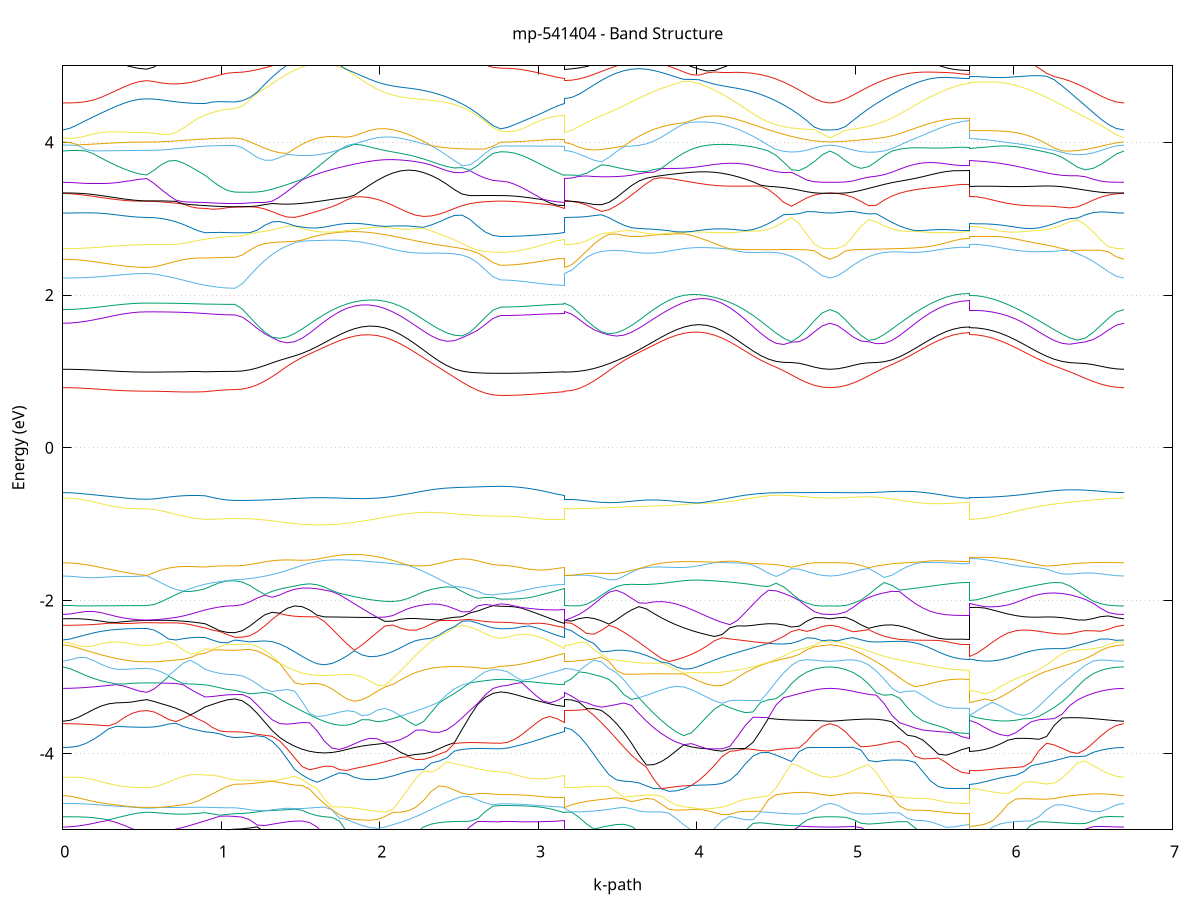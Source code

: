 set title 'mp-541404 - Band Structure'
set xlabel 'k-path'
set ylabel 'Energy (eV)'
set grid y
set yrange [-5:5]
set terminal png size 800,600
set output 'mp-541404_bands_gnuplot.png'
plot '-' using 1:2 with lines notitle, '-' using 1:2 with lines notitle, '-' using 1:2 with lines notitle, '-' using 1:2 with lines notitle, '-' using 1:2 with lines notitle, '-' using 1:2 with lines notitle, '-' using 1:2 with lines notitle, '-' using 1:2 with lines notitle, '-' using 1:2 with lines notitle, '-' using 1:2 with lines notitle, '-' using 1:2 with lines notitle, '-' using 1:2 with lines notitle, '-' using 1:2 with lines notitle, '-' using 1:2 with lines notitle, '-' using 1:2 with lines notitle, '-' using 1:2 with lines notitle, '-' using 1:2 with lines notitle, '-' using 1:2 with lines notitle, '-' using 1:2 with lines notitle, '-' using 1:2 with lines notitle, '-' using 1:2 with lines notitle, '-' using 1:2 with lines notitle, '-' using 1:2 with lines notitle, '-' using 1:2 with lines notitle, '-' using 1:2 with lines notitle, '-' using 1:2 with lines notitle, '-' using 1:2 with lines notitle, '-' using 1:2 with lines notitle, '-' using 1:2 with lines notitle, '-' using 1:2 with lines notitle, '-' using 1:2 with lines notitle, '-' using 1:2 with lines notitle, '-' using 1:2 with lines notitle, '-' using 1:2 with lines notitle, '-' using 1:2 with lines notitle, '-' using 1:2 with lines notitle, '-' using 1:2 with lines notitle, '-' using 1:2 with lines notitle, '-' using 1:2 with lines notitle, '-' using 1:2 with lines notitle, '-' using 1:2 with lines notitle, '-' using 1:2 with lines notitle, '-' using 1:2 with lines notitle, '-' using 1:2 with lines notitle, '-' using 1:2 with lines notitle, '-' using 1:2 with lines notitle, '-' using 1:2 with lines notitle, '-' using 1:2 with lines notitle, '-' using 1:2 with lines notitle, '-' using 1:2 with lines notitle, '-' using 1:2 with lines notitle, '-' using 1:2 with lines notitle, '-' using 1:2 with lines notitle, '-' using 1:2 with lines notitle, '-' using 1:2 with lines notitle, '-' using 1:2 with lines notitle, '-' using 1:2 with lines notitle, '-' using 1:2 with lines notitle, '-' using 1:2 with lines notitle, '-' using 1:2 with lines notitle, '-' using 1:2 with lines notitle, '-' using 1:2 with lines notitle, '-' using 1:2 with lines notitle, '-' using 1:2 with lines notitle, '-' using 1:2 with lines notitle, '-' using 1:2 with lines notitle, '-' using 1:2 with lines notitle, '-' using 1:2 with lines notitle, '-' using 1:2 with lines notitle, '-' using 1:2 with lines notitle, '-' using 1:2 with lines notitle, '-' using 1:2 with lines notitle, '-' using 1:2 with lines notitle, '-' using 1:2 with lines notitle, '-' using 1:2 with lines notitle, '-' using 1:2 with lines notitle, '-' using 1:2 with lines notitle, '-' using 1:2 with lines notitle, '-' using 1:2 with lines notitle, '-' using 1:2 with lines notitle, '-' using 1:2 with lines notitle, '-' using 1:2 with lines notitle, '-' using 1:2 with lines notitle, '-' using 1:2 with lines notitle, '-' using 1:2 with lines notitle, '-' using 1:2 with lines notitle, '-' using 1:2 with lines notitle, '-' using 1:2 with lines notitle, '-' using 1:2 with lines notitle, '-' using 1:2 with lines notitle, '-' using 1:2 with lines notitle, '-' using 1:2 with lines notitle, '-' using 1:2 with lines notitle, '-' using 1:2 with lines notitle, '-' using 1:2 with lines notitle, '-' using 1:2 with lines notitle, '-' using 1:2 with lines notitle, '-' using 1:2 with lines notitle, '-' using 1:2 with lines notitle, '-' using 1:2 with lines notitle, '-' using 1:2 with lines notitle, '-' using 1:2 with lines notitle, '-' using 1:2 with lines notitle, '-' using 1:2 with lines notitle, '-' using 1:2 with lines notitle, '-' using 1:2 with lines notitle, '-' using 1:2 with lines notitle, '-' using 1:2 with lines notitle, '-' using 1:2 with lines notitle, '-' using 1:2 with lines notitle, '-' using 1:2 with lines notitle, '-' using 1:2 with lines notitle, '-' using 1:2 with lines notitle, '-' using 1:2 with lines notitle, '-' using 1:2 with lines notitle, '-' using 1:2 with lines notitle, '-' using 1:2 with lines notitle, '-' using 1:2 with lines notitle, '-' using 1:2 with lines notitle, '-' using 1:2 with lines notitle, '-' using 1:2 with lines notitle, '-' using 1:2 with lines notitle, '-' using 1:2 with lines notitle, '-' using 1:2 with lines notitle, '-' using 1:2 with lines notitle, '-' using 1:2 with lines notitle, '-' using 1:2 with lines notitle, '-' using 1:2 with lines notitle
0.000000 -40.140999
0.048170 -40.140999
0.096341 -40.140999
0.144511 -40.140999
0.192681 -40.140999
0.240852 -40.140999
0.289022 -40.140999
0.337192 -40.140999
0.385363 -40.141099
0.433533 -40.141099
0.481703 -40.141099
0.529874 -40.141099
0.529874 -40.141099
0.575844 -40.141099
0.621813 -40.141099
0.667783 -40.141099
0.713753 -40.141099
0.759723 -40.141099
0.805692 -40.141099
0.851662 -40.141099
0.897632 -40.141099
0.897632 -40.141099
0.944505 -40.141099
0.991377 -40.140999
1.038250 -40.140999
1.085123 -40.140999
1.085123 -40.140999
1.132256 -40.141299
1.179389 -40.142099
1.226521 -40.143499
1.273654 -40.145299
1.320787 -40.147499
1.367920 -40.150099
1.415053 -40.152999
1.462186 -40.155999
1.509319 -40.159099
1.556452 -40.162199
1.603585 -40.165199
1.650718 -40.167899
1.697851 -40.170399
1.744984 -40.172499
1.792117 -40.174199
1.839249 -40.175499
1.886382 -40.176199
1.886382 -40.176199
1.935035 -40.176299
1.983688 -40.175899
2.032341 -40.174899
2.080993 -40.173399
2.129646 -40.171299
2.178299 -40.168899
2.226951 -40.166099
2.275604 -40.163099
2.324257 -40.159999
2.372910 -40.156799
2.421562 -40.153599
2.470215 -40.150599
2.518868 -40.147899
2.567521 -40.145499
2.616173 -40.143599
2.664826 -40.142199
2.713479 -40.141299
2.762132 -40.140999
2.762132 -40.140999
2.806586 -40.140999
2.851040 -40.140999
2.895495 -40.140999
2.939949 -40.140999
2.984404 -40.140999
3.028858 -40.140999
3.073313 -40.140999
3.117767 -40.141099
3.162221 -40.141099
3.162221 -40.141099
3.209396 -40.141399
3.256571 -40.142199
3.303745 -40.143499
3.350920 -40.145299
3.398095 -40.147599
3.445269 -40.150199
3.492444 -40.152999
3.539618 -40.155999
3.586793 -40.159099
3.633968 -40.162199
3.681142 -40.165199
3.728317 -40.167999
3.775492 -40.170499
3.822666 -40.172599
3.869841 -40.174299
3.917015 -40.175499
3.917015 -40.175499
3.965553 -40.176199
4.014091 -40.176299
4.062628 -40.175899
4.111166 -40.174799
4.159704 -40.173299
4.208241 -40.171299
4.256779 -40.168799
4.305316 -40.165999
4.353854 -40.162999
4.402392 -40.159899
4.450929 -40.156699
4.499467 -40.153499
4.548005 -40.150499
4.596542 -40.147799
4.645080 -40.145499
4.693617 -40.143599
4.742155 -40.142099
4.790693 -40.141299
4.839230 -40.140999
4.839230 -40.140999
4.888084 -40.141199
4.936937 -40.141999
4.985791 -40.143399
5.034645 -40.145099
5.083498 -40.147299
5.132352 -40.149899
5.181205 -40.152699
5.230059 -40.155599
5.278912 -40.158699
5.327766 -40.161799
5.376619 -40.164699
5.425473 -40.167499
5.474327 -40.169999
5.523180 -40.172199
5.572034 -40.173999
5.620887 -40.175299
5.669741 -40.176099
5.718594 -40.176299
5.718594 -40.176299
5.767362 -40.176099
5.816129 -40.175499
5.864896 -40.174399
5.913663 -40.172999
5.962431 -40.171199
6.011198 -40.169099
6.059965 -40.166699
6.108732 -40.164199
6.157500 -40.161499
6.206267 -40.158699
6.255034 -40.155899
6.303801 -40.153199
6.352569 -40.150699
6.401336 -40.148299
6.450103 -40.146199
6.498871 -40.144399
6.547638 -40.142899
6.596405 -40.141799
6.645172 -40.141199
6.693940 -40.140999
e
0.000000 -40.132199
0.048170 -40.132199
0.096341 -40.132199
0.144511 -40.132199
0.192681 -40.132199
0.240852 -40.132199
0.289022 -40.132199
0.337192 -40.132199
0.385363 -40.132099
0.433533 -40.132099
0.481703 -40.132099
0.529874 -40.132099
0.529874 -40.132099
0.575844 -40.132099
0.621813 -40.132099
0.667783 -40.132099
0.713753 -40.132099
0.759723 -40.132099
0.805692 -40.132099
0.851662 -40.132099
0.897632 -40.132199
0.897632 -40.132199
0.944505 -40.132199
0.991377 -40.132199
1.038250 -40.132199
1.085123 -40.132199
1.085123 -40.132199
1.132256 -40.132399
1.179389 -40.133199
1.226521 -40.134599
1.273654 -40.136399
1.320787 -40.138599
1.367920 -40.141099
1.415053 -40.143899
1.462186 -40.146899
1.509319 -40.149999
1.556452 -40.152999
1.603585 -40.155999
1.650718 -40.158699
1.697851 -40.161199
1.744984 -40.163299
1.792117 -40.164899
1.839249 -40.166099
1.886382 -40.166799
1.886382 -40.166799
1.935035 -40.166999
1.983688 -40.166599
2.032341 -40.165599
2.080993 -40.164099
2.129646 -40.162099
2.178299 -40.159699
2.226951 -40.156999
2.275604 -40.153999
2.324257 -40.150899
2.372910 -40.147699
2.421562 -40.144599
2.470215 -40.141599
2.518868 -40.138999
2.567521 -40.136599
2.616173 -40.134699
2.664826 -40.133299
2.713479 -40.132499
2.762132 -40.132199
2.762132 -40.132199
2.806586 -40.132199
2.851040 -40.132199
2.895495 -40.132199
2.939949 -40.132199
2.984404 -40.132199
3.028858 -40.132199
3.073313 -40.132199
3.117767 -40.132199
3.162221 -40.132199
3.162221 -40.132099
3.209396 -40.132399
3.256571 -40.133199
3.303745 -40.134499
3.350920 -40.136299
3.398095 -40.138499
3.445269 -40.141099
3.492444 -40.143899
3.539618 -40.146899
3.586793 -40.149999
3.633968 -40.152999
3.681142 -40.155999
3.728317 -40.158699
3.775492 -40.161199
3.822666 -40.163299
3.869841 -40.164999
3.917015 -40.166199
3.917015 -40.166199
3.965553 -40.166899
4.014091 -40.166999
4.062628 -40.166499
4.111166 -40.165599
4.159704 -40.163999
4.208241 -40.161999
4.256779 -40.159599
4.305316 -40.156899
4.353854 -40.153899
4.402392 -40.150799
4.450929 -40.147699
4.499467 -40.144599
4.548005 -40.141599
4.596542 -40.138999
4.645080 -40.136699
4.693617 -40.134799
4.742155 -40.133399
4.790693 -40.132499
4.839230 -40.132199
4.839230 -40.132199
4.888084 -40.132499
4.936937 -40.133299
4.985791 -40.134599
5.034645 -40.136299
5.083498 -40.138499
5.132352 -40.140999
5.181205 -40.143699
5.230059 -40.146599
5.278912 -40.149699
5.327766 -40.152699
5.376619 -40.155599
5.425473 -40.158399
5.474327 -40.160799
5.523180 -40.162999
5.572034 -40.164699
5.620887 -40.165999
5.669741 -40.166699
5.718594 -40.166999
5.718594 -40.166999
5.767362 -40.166799
5.816129 -40.166199
5.864896 -40.165099
5.913663 -40.163699
5.962431 -40.161899
6.011198 -40.159899
6.059965 -40.157599
6.108732 -40.154999
6.157500 -40.152399
6.206267 -40.149699
6.255034 -40.146999
6.303801 -40.144299
6.352569 -40.141799
6.401336 -40.139399
6.450103 -40.137399
6.498871 -40.135599
6.547638 -40.134099
6.596405 -40.133099
6.645172 -40.132399
6.693940 -40.132199
e
0.000000 -39.800399
0.048170 -39.800399
0.096341 -39.800399
0.144511 -39.800299
0.192681 -39.800199
0.240852 -39.800199
0.289022 -39.800099
0.337192 -39.799999
0.385363 -39.799899
0.433533 -39.799799
0.481703 -39.799799
0.529874 -39.799799
0.529874 -39.799799
0.575844 -39.799799
0.621813 -39.799799
0.667783 -39.799799
0.713753 -39.799699
0.759723 -39.799699
0.805692 -39.799699
0.851662 -39.799699
0.897632 -39.799699
0.897632 -39.799699
0.944505 -39.799599
0.991377 -39.799599
1.038250 -39.799499
1.085123 -39.799499
1.085123 -39.799499
1.132256 -39.799499
1.179389 -39.799499
1.226521 -39.799399
1.273654 -39.799299
1.320787 -39.799199
1.367920 -39.798999
1.415053 -39.798899
1.462186 -39.798799
1.509319 -39.798599
1.556452 -39.798499
1.603585 -39.798299
1.650718 -39.798199
1.697851 -39.798099
1.744984 -39.797999
1.792117 -39.797999
1.839249 -39.797899
1.886382 -39.797899
1.886382 -39.797899
1.935035 -39.797999
1.983688 -39.797999
2.032341 -39.798099
2.080993 -39.798299
2.129646 -39.798399
2.178299 -39.798599
2.226951 -39.798799
2.275604 -39.798999
2.324257 -39.799299
2.372910 -39.799499
2.421562 -39.799699
2.470215 -39.799899
2.518868 -39.800099
2.567521 -39.800199
2.616173 -39.800399
2.664826 -39.800499
2.713479 -39.800499
2.762132 -39.800499
2.762132 -39.800499
2.806586 -39.800499
2.851040 -39.800499
2.895495 -39.800399
2.939949 -39.800299
2.984404 -39.800199
3.028858 -39.799999
3.073313 -39.799899
3.117767 -39.799799
3.162221 -39.799699
3.162221 -39.799799
3.209396 -39.799799
3.256571 -39.799699
3.303745 -39.799599
3.350920 -39.799499
3.398095 -39.799399
3.445269 -39.799299
3.492444 -39.799099
3.539618 -39.798999
3.586793 -39.798799
3.633968 -39.798699
3.681142 -39.798499
3.728317 -39.798299
3.775492 -39.798199
3.822666 -39.798099
3.869841 -39.798099
3.917015 -39.797999
3.917015 -39.797999
3.965553 -39.797999
4.014091 -39.797999
4.062628 -39.798099
4.111166 -39.798199
4.159704 -39.798299
4.208241 -39.798399
4.256779 -39.798599
4.305316 -39.798799
4.353854 -39.798999
4.402392 -39.799199
4.450929 -39.799399
4.499467 -39.799599
4.548005 -39.799799
4.596542 -39.799999
4.645080 -39.800199
4.693617 -39.800299
4.742155 -39.800399
4.790693 -39.800399
4.839230 -39.800399
4.839230 -39.800399
4.888084 -39.800399
4.936937 -39.800399
4.985791 -39.800299
5.034645 -39.800099
5.083498 -39.799999
5.132352 -39.799799
5.181205 -39.799599
5.230059 -39.799399
5.278912 -39.799199
5.327766 -39.798999
5.376619 -39.798799
5.425473 -39.798599
5.474327 -39.798499
5.523180 -39.798299
5.572034 -39.798199
5.620887 -39.798099
5.669741 -39.798099
5.718594 -39.797999
5.718594 -39.797999
5.767362 -39.797999
5.816129 -39.797999
5.864896 -39.798099
5.913663 -39.798199
5.962431 -39.798299
6.011198 -39.798499
6.059965 -39.798599
6.108732 -39.798799
6.157500 -39.798999
6.206267 -39.799199
6.255034 -39.799399
6.303801 -39.799599
6.352569 -39.799799
6.401336 -39.799899
6.450103 -39.800099
6.498871 -39.800199
6.547638 -39.800299
6.596405 -39.800399
6.645172 -39.800399
6.693940 -39.800399
e
0.000000 -39.737099
0.048170 -39.737099
0.096341 -39.737199
0.144511 -39.737299
0.192681 -39.737399
0.240852 -39.737599
0.289022 -39.737799
0.337192 -39.737899
0.385363 -39.737999
0.433533 -39.738099
0.481703 -39.738199
0.529874 -39.738199
0.529874 -39.738199
0.575844 -39.738199
0.621813 -39.738099
0.667783 -39.737999
0.713753 -39.737799
0.759723 -39.737599
0.805692 -39.737399
0.851662 -39.737199
0.897632 -39.737099
0.897632 -39.737099
0.944505 -39.736899
0.991377 -39.736799
1.038250 -39.736699
1.085123 -39.736599
1.085123 -39.736599
1.132256 -39.736599
1.179389 -39.736599
1.226521 -39.736499
1.273654 -39.736399
1.320787 -39.736299
1.367920 -39.736099
1.415053 -39.735899
1.462186 -39.735799
1.509319 -39.735599
1.556452 -39.735399
1.603585 -39.735199
1.650718 -39.735099
1.697851 -39.734899
1.744984 -39.734799
1.792117 -39.734699
1.839249 -39.734699
1.886382 -39.734599
1.886382 -39.734599
1.935035 -39.734699
1.983688 -39.734699
2.032341 -39.734799
2.080993 -39.734899
2.129646 -39.734999
2.178299 -39.735199
2.226951 -39.735399
2.275604 -39.735599
2.324257 -39.735799
2.372910 -39.736099
2.421562 -39.736299
2.470215 -39.736499
2.518868 -39.736699
2.567521 -39.736799
2.616173 -39.736999
2.664826 -39.737099
2.713479 -39.737099
2.762132 -39.737099
2.762132 -39.737099
2.806586 -39.737099
2.851040 -39.737099
2.895495 -39.737099
2.939949 -39.737099
2.984404 -39.737099
3.028858 -39.737099
3.073313 -39.737099
3.117767 -39.737099
3.162221 -39.737099
3.162221 -39.738199
3.209396 -39.738199
3.256571 -39.738099
3.303745 -39.737999
3.350920 -39.737899
3.398095 -39.737799
3.445269 -39.737599
3.492444 -39.737399
3.539618 -39.737099
3.586793 -39.736899
3.633968 -39.736699
3.681142 -39.736399
3.728317 -39.736199
3.775492 -39.735999
3.822666 -39.735799
3.869841 -39.735699
3.917015 -39.735499
3.917015 -39.735499
3.965553 -39.735399
4.014091 -39.735399
4.062628 -39.735299
4.111166 -39.735399
4.159704 -39.735399
4.208241 -39.735499
4.256779 -39.735599
4.305316 -39.735699
4.353854 -39.735899
4.402392 -39.735999
4.450929 -39.736199
4.499467 -39.736399
4.548005 -39.736499
4.596542 -39.736699
4.645080 -39.736799
4.693617 -39.736899
4.742155 -39.736999
4.790693 -39.736999
4.839230 -39.737099
4.839230 -39.737099
4.888084 -39.736999
4.936937 -39.736999
4.985791 -39.736899
5.034645 -39.736899
5.083498 -39.736699
5.132352 -39.736599
5.181205 -39.736499
5.230059 -39.736399
5.278912 -39.736199
5.327766 -39.736099
5.376619 -39.735899
5.425473 -39.735799
5.474327 -39.735699
5.523180 -39.735599
5.572034 -39.735499
5.620887 -39.735399
5.669741 -39.735399
5.718594 -39.735399
5.718594 -39.734599
5.767362 -39.734699
5.816129 -39.734699
5.864896 -39.734799
5.913663 -39.734899
5.962431 -39.734999
6.011198 -39.735099
6.059965 -39.735299
6.108732 -39.735499
6.157500 -39.735699
6.206267 -39.735799
6.255034 -39.735999
6.303801 -39.736199
6.352569 -39.736399
6.401336 -39.736599
6.450103 -39.736699
6.498871 -39.736799
6.547638 -39.736899
6.596405 -39.736999
6.645172 -39.736999
6.693940 -39.737099
e
0.000000 -39.712199
0.048170 -39.712099
0.096341 -39.711999
0.144511 -39.711799
0.192681 -39.711499
0.240852 -39.711199
0.289022 -39.710799
0.337192 -39.710499
0.385363 -39.710299
0.433533 -39.710099
0.481703 -39.709899
0.529874 -39.709899
0.529874 -39.709899
0.575844 -39.709899
0.621813 -39.709799
0.667783 -39.709799
0.713753 -39.709699
0.759723 -39.709699
0.805692 -39.709599
0.851662 -39.709599
0.897632 -39.709599
0.897632 -39.709599
0.944505 -39.709699
0.991377 -39.709699
1.038250 -39.709699
1.085123 -39.709799
1.085123 -39.709799
1.132256 -39.709699
1.179389 -39.709699
1.226521 -39.709599
1.273654 -39.709499
1.320787 -39.709399
1.367920 -39.709199
1.415053 -39.709099
1.462186 -39.708899
1.509319 -39.708699
1.556452 -39.708599
1.603585 -39.708399
1.650718 -39.708199
1.697851 -39.708099
1.744984 -39.707999
1.792117 -39.707899
1.839249 -39.707799
1.886382 -39.707799
1.886382 -39.707799
1.935035 -39.707799
1.983688 -39.707799
2.032341 -39.707899
2.080993 -39.707999
2.129646 -39.708099
2.178299 -39.708299
2.226951 -39.708399
2.275604 -39.708599
2.324257 -39.708799
2.372910 -39.708999
2.421562 -39.709199
2.470215 -39.709399
2.518868 -39.709499
2.567521 -39.709699
2.616173 -39.709799
2.664826 -39.709899
2.713479 -39.709899
2.762132 -39.709999
2.762132 -39.709999
2.806586 -39.709899
2.851040 -39.709899
2.895495 -39.709899
2.939949 -39.709799
2.984404 -39.709699
3.028858 -39.709699
3.073313 -39.709599
3.117767 -39.709599
3.162221 -39.709599
3.162221 -39.709899
3.209396 -39.709899
3.256571 -39.709799
3.303745 -39.709799
3.350920 -39.709699
3.398095 -39.709599
3.445269 -39.709499
3.492444 -39.709399
3.539618 -39.709299
3.586793 -39.709099
3.633968 -39.708999
3.681142 -39.708899
3.728317 -39.708899
3.775492 -39.708799
3.822666 -39.708799
3.869841 -39.708799
3.917015 -39.708799
3.917015 -39.708799
3.965553 -39.708799
4.014091 -39.708899
4.062628 -39.709099
4.111166 -39.709199
4.159704 -39.709399
4.208241 -39.709599
4.256779 -39.709899
4.305316 -39.710099
4.353854 -39.710399
4.402392 -39.710699
4.450929 -39.710899
4.499467 -39.711199
4.548005 -39.711399
4.596542 -39.711599
4.645080 -39.711799
4.693617 -39.711999
4.742155 -39.712099
4.790693 -39.712099
4.839230 -39.712199
4.839230 -39.712199
4.888084 -39.712099
4.936937 -39.712099
4.985791 -39.711899
5.034645 -39.711799
5.083498 -39.711599
5.132352 -39.711299
5.181205 -39.711099
5.230059 -39.710799
5.278912 -39.710499
5.327766 -39.710199
5.376619 -39.709999
5.425473 -39.709699
5.474327 -39.709499
5.523180 -39.709299
5.572034 -39.709099
5.620887 -39.708999
5.669741 -39.708899
5.718594 -39.708899
5.718594 -39.707799
5.767362 -39.707799
5.816129 -39.707899
5.864896 -39.707999
5.913663 -39.708199
5.962431 -39.708399
6.011198 -39.708699
6.059965 -39.708999
6.108732 -39.709299
6.157500 -39.709599
6.206267 -39.709999
6.255034 -39.710299
6.303801 -39.710599
6.352569 -39.710999
6.401336 -39.711299
6.450103 -39.711499
6.498871 -39.711699
6.547638 -39.711899
6.596405 -39.711999
6.645172 -39.712099
6.693940 -39.712199
e
0.000000 -39.668899
0.048170 -39.668899
0.096341 -39.668899
0.144511 -39.668899
0.192681 -39.668899
0.240852 -39.668899
0.289022 -39.668899
0.337192 -39.668899
0.385363 -39.668899
0.433533 -39.668999
0.481703 -39.668999
0.529874 -39.668999
0.529874 -39.668999
0.575844 -39.668999
0.621813 -39.668899
0.667783 -39.668899
0.713753 -39.668899
0.759723 -39.668799
0.805692 -39.668799
0.851662 -39.668799
0.897632 -39.668799
0.897632 -39.668799
0.944505 -39.668799
0.991377 -39.668799
1.038250 -39.668799
1.085123 -39.668799
1.085123 -39.668799
1.132256 -39.668799
1.179389 -39.668799
1.226521 -39.668699
1.273654 -39.668599
1.320787 -39.668499
1.367920 -39.668299
1.415053 -39.668199
1.462186 -39.667999
1.509319 -39.667799
1.556452 -39.667699
1.603585 -39.667499
1.650718 -39.667299
1.697851 -39.667199
1.744984 -39.667099
1.792117 -39.666999
1.839249 -39.666899
1.886382 -39.666799
1.886382 -39.666799
1.935035 -39.666799
1.983688 -39.666799
2.032341 -39.666799
2.080993 -39.666899
2.129646 -39.666999
2.178299 -39.667099
2.226951 -39.667199
2.275604 -39.667299
2.324257 -39.667499
2.372910 -39.667599
2.421562 -39.667799
2.470215 -39.667899
2.518868 -39.667999
2.567521 -39.668199
2.616173 -39.668199
2.664826 -39.668299
2.713479 -39.668399
2.762132 -39.668399
2.762132 -39.668399
2.806586 -39.668399
2.851040 -39.668399
2.895495 -39.668399
2.939949 -39.668499
2.984404 -39.668499
3.028858 -39.668599
3.073313 -39.668599
3.117767 -39.668699
3.162221 -39.668799
3.162221 -39.668999
3.209396 -39.668899
3.256571 -39.668899
3.303745 -39.668799
3.350920 -39.668699
3.398095 -39.668599
3.445269 -39.668499
3.492444 -39.668299
3.539618 -39.668199
3.586793 -39.667999
3.633968 -39.667899
3.681142 -39.667699
3.728317 -39.667599
3.775492 -39.667399
3.822666 -39.667299
3.869841 -39.667199
3.917015 -39.667199
3.917015 -39.667199
3.965553 -39.667099
4.014091 -39.667099
4.062628 -39.667099
4.111166 -39.667199
4.159704 -39.667199
4.208241 -39.667299
4.256779 -39.667499
4.305316 -39.667599
4.353854 -39.667699
4.402392 -39.667899
4.450929 -39.668099
4.499467 -39.668199
4.548005 -39.668399
4.596542 -39.668499
4.645080 -39.668599
4.693617 -39.668699
4.742155 -39.668799
4.790693 -39.668799
4.839230 -39.668899
4.839230 -39.668899
4.888084 -39.668799
4.936937 -39.668799
4.985791 -39.668699
5.034645 -39.668599
5.083498 -39.668499
5.132352 -39.668399
5.181205 -39.668299
5.230059 -39.668099
5.278912 -39.667999
5.327766 -39.667799
5.376619 -39.667699
5.425473 -39.667499
5.474327 -39.667399
5.523180 -39.667299
5.572034 -39.667199
5.620887 -39.667199
5.669741 -39.667099
5.718594 -39.667099
5.718594 -39.666799
5.767362 -39.666799
5.816129 -39.666899
5.864896 -39.666899
5.913663 -39.666999
5.962431 -39.667099
6.011198 -39.667199
6.059965 -39.667399
6.108732 -39.667499
6.157500 -39.667699
6.206267 -39.667799
6.255034 -39.667999
6.303801 -39.668099
6.352569 -39.668299
6.401336 -39.668399
6.450103 -39.668599
6.498871 -39.668699
6.547638 -39.668699
6.596405 -39.668799
6.645172 -39.668799
6.693940 -39.668899
e
0.000000 -39.253199
0.048170 -39.253199
0.096341 -39.253199
0.144511 -39.253299
0.192681 -39.253299
0.240852 -39.253299
0.289022 -39.253299
0.337192 -39.253399
0.385363 -39.253399
0.433533 -39.253399
0.481703 -39.253399
0.529874 -39.253399
0.529874 -39.253399
0.575844 -39.253499
0.621813 -39.253599
0.667783 -39.253699
0.713753 -39.253899
0.759723 -39.254099
0.805692 -39.254299
0.851662 -39.254499
0.897632 -39.254599
0.897632 -39.254599
0.944505 -39.254699
0.991377 -39.254699
1.038250 -39.254699
1.085123 -39.254699
1.085123 -39.254699
1.132256 -39.254699
1.179389 -39.254399
1.226521 -39.254099
1.273654 -39.253599
1.320787 -39.252999
1.367920 -39.252199
1.415053 -39.251299
1.462186 -39.250399
1.509319 -39.249299
1.556452 -39.248099
1.603585 -39.246899
1.650718 -39.245599
1.697851 -39.244299
1.744984 -39.242899
1.792117 -39.241499
1.839249 -39.239999
1.886382 -39.238599
1.886382 -39.238599
1.935035 -39.237799
1.983688 -39.239199
2.032341 -39.240699
2.080993 -39.242199
2.129646 -39.243599
2.178299 -39.244999
2.226951 -39.246399
2.275604 -39.247699
2.324257 -39.248899
2.372910 -39.249999
2.421562 -39.251099
2.470215 -39.251999
2.518868 -39.252799
2.567521 -39.253399
2.616173 -39.253999
2.664826 -39.254299
2.713479 -39.254599
2.762132 -39.254599
2.762132 -39.254599
2.806586 -39.254599
2.851040 -39.254599
2.895495 -39.254699
2.939949 -39.254699
2.984404 -39.254699
3.028858 -39.254699
3.073313 -39.254599
3.117767 -39.254599
3.162221 -39.254599
3.162221 -39.253399
3.209396 -39.253399
3.256571 -39.253099
3.303745 -39.252799
3.350920 -39.252299
3.398095 -39.251699
3.445269 -39.250899
3.492444 -39.250099
3.539618 -39.249099
3.586793 -39.247999
3.633968 -39.246899
3.681142 -39.245699
3.728317 -39.244399
3.775492 -39.242999
3.822666 -39.241599
3.869841 -39.240199
3.917015 -39.238799
3.917015 -39.238799
3.965553 -39.237399
4.014091 -39.236699
4.062628 -39.238099
4.111166 -39.239599
4.159704 -39.240999
4.208241 -39.242399
4.256779 -39.243799
4.305316 -39.245099
4.353854 -39.246399
4.402392 -39.247599
4.450929 -39.248699
4.499467 -39.249699
4.548005 -39.250599
4.596542 -39.251399
4.645080 -39.251999
4.693617 -39.252499
4.742155 -39.252899
4.790693 -39.253099
4.839230 -39.253199
4.839230 -39.253199
4.888084 -39.253099
4.936937 -39.252899
4.985791 -39.252599
5.034645 -39.252099
5.083498 -39.251499
5.132352 -39.250799
5.181205 -39.249999
5.230059 -39.248999
5.278912 -39.247999
5.327766 -39.246899
5.376619 -39.245699
5.425473 -39.244499
5.474327 -39.243199
5.523180 -39.241799
5.572034 -39.240399
5.620887 -39.239099
5.669741 -39.237699
5.718594 -39.236299
5.718594 -39.237499
5.767362 -39.238699
5.816129 -39.239899
5.864896 -39.241199
5.913663 -39.242299
5.962431 -39.243499
6.011198 -39.244599
6.059965 -39.245699
6.108732 -39.246799
6.157500 -39.247699
6.206267 -39.248599
6.255034 -39.249499
6.303801 -39.250199
6.352569 -39.250899
6.401336 -39.251499
6.450103 -39.251999
6.498871 -39.252399
6.547638 -39.252799
6.596405 -39.252999
6.645172 -39.253199
6.693940 -39.253199
e
0.000000 -39.221999
0.048170 -39.221999
0.096341 -39.221999
0.144511 -39.221999
0.192681 -39.221999
0.240852 -39.221999
0.289022 -39.222099
0.337192 -39.222099
0.385363 -39.222099
0.433533 -39.222099
0.481703 -39.222099
0.529874 -39.222099
0.529874 -39.222099
0.575844 -39.222199
0.621813 -39.222199
0.667783 -39.222299
0.713753 -39.222399
0.759723 -39.222599
0.805692 -39.222699
0.851662 -39.222899
0.897632 -39.222999
0.897632 -39.222999
0.944505 -39.222999
0.991377 -39.223099
1.038250 -39.223099
1.085123 -39.223099
1.085123 -39.223099
1.132256 -39.223199
1.179389 -39.223299
1.226521 -39.223499
1.273654 -39.223899
1.320787 -39.224299
1.367920 -39.224899
1.415053 -39.225499
1.462186 -39.226199
1.509319 -39.227099
1.556452 -39.227999
1.603585 -39.228999
1.650718 -39.229999
1.697851 -39.231199
1.744984 -39.232399
1.792117 -39.233699
1.839249 -39.234999
1.886382 -39.236399
1.886382 -39.236399
1.935035 -39.237199
1.983688 -39.235699
2.032341 -39.234299
2.080993 -39.232999
2.129646 -39.231699
2.178299 -39.230499
2.226951 -39.229399
2.275604 -39.228299
2.324257 -39.227399
2.372910 -39.226499
2.421562 -39.225699
2.470215 -39.224999
2.518868 -39.224499
2.567521 -39.223999
2.616173 -39.223599
2.664826 -39.223299
2.713479 -39.223199
2.762132 -39.223099
2.762132 -39.223099
2.806586 -39.223099
2.851040 -39.223099
2.895495 -39.223099
2.939949 -39.223099
2.984404 -39.223099
3.028858 -39.223099
3.073313 -39.222999
3.117767 -39.222999
3.162221 -39.222999
3.162221 -39.222099
3.209396 -39.222199
3.256571 -39.222299
3.303745 -39.222599
3.350920 -39.222899
3.398095 -39.223399
3.445269 -39.223899
3.492444 -39.224499
3.539618 -39.225299
3.586793 -39.226099
3.633968 -39.226999
3.681142 -39.227999
3.728317 -39.228999
3.775492 -39.230099
3.822666 -39.231299
3.869841 -39.232599
3.917015 -39.233899
3.917015 -39.233899
3.965553 -39.235299
4.014091 -39.235899
4.062628 -39.234499
4.111166 -39.233099
4.159704 -39.231799
4.208241 -39.230499
4.256779 -39.229299
4.305316 -39.228199
4.353854 -39.227099
4.402392 -39.226199
4.450929 -39.225299
4.499467 -39.224499
4.548005 -39.223799
4.596542 -39.223299
4.645080 -39.222799
4.693617 -39.222399
4.742155 -39.222199
4.790693 -39.221999
4.839230 -39.221999
4.839230 -39.221999
4.888084 -39.221999
4.936937 -39.222099
4.985791 -39.222399
5.034645 -39.222699
5.083498 -39.223199
5.132352 -39.223699
5.181205 -39.224299
5.230059 -39.225099
5.278912 -39.225899
5.327766 -39.226799
5.376619 -39.227699
5.425473 -39.228799
5.474327 -39.229899
5.523180 -39.231099
5.572034 -39.232299
5.620887 -39.233599
5.669741 -39.234899
5.718594 -39.236299
5.718594 -39.237399
5.767362 -39.236199
5.816129 -39.234999
5.864896 -39.233799
5.913663 -39.232599
5.962431 -39.231499
6.011198 -39.230399
6.059965 -39.229299
6.108732 -39.228299
6.157500 -39.227299
6.206267 -39.226399
6.255034 -39.225599
6.303801 -39.224899
6.352569 -39.224199
6.401336 -39.223599
6.450103 -39.223099
6.498871 -39.222699
6.547638 -39.222399
6.596405 -39.222099
6.645172 -39.221999
6.693940 -39.221999
e
0.000000 -37.961299
0.048170 -37.961299
0.096341 -37.961399
0.144511 -37.961499
0.192681 -37.961699
0.240852 -37.961799
0.289022 -37.961999
0.337192 -37.962199
0.385363 -37.962299
0.433533 -37.962399
0.481703 -37.962499
0.529874 -37.962499
0.529874 -37.962499
0.575844 -37.962499
0.621813 -37.962499
0.667783 -37.962599
0.713753 -37.962599
0.759723 -37.962699
0.805692 -37.962699
0.851662 -37.962799
0.897632 -37.962799
0.897632 -37.962799
0.944505 -37.962899
0.991377 -37.962899
1.038250 -37.962999
1.085123 -37.962999
1.085123 -37.962999
1.132256 -37.962899
1.179389 -37.962899
1.226521 -37.962799
1.273654 -37.962599
1.320787 -37.962399
1.367920 -37.962199
1.415053 -37.961899
1.462186 -37.961599
1.509319 -37.961299
1.556452 -37.960899
1.603585 -37.960599
1.650718 -37.960199
1.697851 -37.959899
1.744984 -37.959599
1.792117 -37.959199
1.839249 -37.958899
1.886382 -37.958599
1.886382 -37.958599
1.935035 -37.958399
1.983688 -37.958399
2.032341 -37.958599
2.080993 -37.958899
2.129646 -37.959099
2.178299 -37.959399
2.226951 -37.959699
2.275604 -37.959999
2.324257 -37.960299
2.372910 -37.960499
2.421562 -37.960799
2.470215 -37.960999
2.518868 -37.961199
2.567521 -37.961399
2.616173 -37.961599
2.664826 -37.961699
2.713479 -37.961699
2.762132 -37.961799
2.762132 -37.961799
2.806586 -37.961799
2.851040 -37.961799
2.895495 -37.961899
2.939949 -37.962099
2.984404 -37.962199
3.028858 -37.962399
3.073313 -37.962499
3.117767 -37.962699
3.162221 -37.962799
3.162221 -37.962499
3.209396 -37.962499
3.256571 -37.962399
3.303745 -37.962299
3.350920 -37.962099
3.398095 -37.961999
3.445269 -37.961699
3.492444 -37.961499
3.539618 -37.961199
3.586793 -37.960899
3.633968 -37.960599
3.681142 -37.960299
3.728317 -37.959899
3.775492 -37.959599
3.822666 -37.959299
3.869841 -37.958999
3.917015 -37.958699
3.917015 -37.958699
3.965553 -37.958399
4.014091 -37.958199
4.062628 -37.958199
4.111166 -37.958399
4.159704 -37.958599
4.208241 -37.958899
4.256779 -37.959099
4.305316 -37.959399
4.353854 -37.959599
4.402392 -37.959899
4.450929 -37.960199
4.499467 -37.960399
4.548005 -37.960599
4.596542 -37.960799
4.645080 -37.960999
4.693617 -37.961099
4.742155 -37.961199
4.790693 -37.961299
4.839230 -37.961299
4.839230 -37.961299
4.888084 -37.961299
4.936937 -37.961199
4.985791 -37.961199
5.034645 -37.960999
5.083498 -37.960899
5.132352 -37.960699
5.181205 -37.960599
5.230059 -37.960399
5.278912 -37.960099
5.327766 -37.959899
5.376619 -37.959699
5.425473 -37.959399
5.474327 -37.959199
5.523180 -37.958999
5.572034 -37.958699
5.620887 -37.958499
5.669741 -37.958399
5.718594 -37.958299
5.718594 -37.958399
5.767362 -37.958499
5.816129 -37.958699
5.864896 -37.958899
5.913663 -37.959099
5.962431 -37.959299
6.011198 -37.959499
6.059965 -37.959699
6.108732 -37.959899
6.157500 -37.960099
6.206267 -37.960299
6.255034 -37.960499
6.303801 -37.960699
6.352569 -37.960799
6.401336 -37.960899
6.450103 -37.960999
6.498871 -37.961099
6.547638 -37.961199
6.596405 -37.961299
6.645172 -37.961299
6.693940 -37.961299
e
0.000000 -37.957699
0.048170 -37.957699
0.096341 -37.957799
0.144511 -37.957899
0.192681 -37.957899
0.240852 -37.957999
0.289022 -37.958099
0.337192 -37.958199
0.385363 -37.958299
0.433533 -37.958399
0.481703 -37.958399
0.529874 -37.958399
0.529874 -37.958399
0.575844 -37.958399
0.621813 -37.958399
0.667783 -37.958399
0.713753 -37.958299
0.759723 -37.958299
0.805692 -37.958199
0.851662 -37.958199
0.897632 -37.958199
0.897632 -37.958199
0.944505 -37.958199
0.991377 -37.958199
1.038250 -37.958199
1.085123 -37.958199
1.085123 -37.958199
1.132256 -37.958199
1.179389 -37.958199
1.226521 -37.958199
1.273654 -37.958099
1.320787 -37.958099
1.367920 -37.957999
1.415053 -37.957899
1.462186 -37.957899
1.509319 -37.957799
1.556452 -37.957799
1.603585 -37.957699
1.650718 -37.957699
1.697851 -37.957699
1.744984 -37.957799
1.792117 -37.957799
1.839249 -37.957899
1.886382 -37.958099
1.886382 -37.958099
1.935035 -37.958199
1.983688 -37.958099
2.032341 -37.957899
2.080993 -37.957699
2.129646 -37.957599
2.178299 -37.957499
2.226951 -37.957399
2.275604 -37.957399
2.324257 -37.957399
2.372910 -37.957399
2.421562 -37.957399
2.470215 -37.957399
2.518868 -37.957399
2.567521 -37.957399
2.616173 -37.957499
2.664826 -37.957499
2.713479 -37.957499
2.762132 -37.957499
2.762132 -37.957499
2.806586 -37.957499
2.851040 -37.957499
2.895495 -37.957599
2.939949 -37.957699
2.984404 -37.957799
3.028858 -37.957899
3.073313 -37.957999
3.117767 -37.958099
3.162221 -37.958199
3.162221 -37.958399
3.209396 -37.958399
3.256571 -37.958399
3.303745 -37.958399
3.350920 -37.958299
3.398095 -37.958199
3.445269 -37.958199
3.492444 -37.958099
3.539618 -37.957999
3.586793 -37.957899
3.633968 -37.957899
3.681142 -37.957799
3.728317 -37.957799
3.775492 -37.957699
3.822666 -37.957799
3.869841 -37.957799
3.917015 -37.957899
3.917015 -37.957899
3.965553 -37.957899
4.014091 -37.958099
4.062628 -37.957999
4.111166 -37.957799
4.159704 -37.957699
4.208241 -37.957599
4.256779 -37.957499
4.305316 -37.957499
4.353854 -37.957499
4.402392 -37.957499
4.450929 -37.957499
4.499467 -37.957499
4.548005 -37.957599
4.596542 -37.957599
4.645080 -37.957599
4.693617 -37.957699
4.742155 -37.957699
4.790693 -37.957699
4.839230 -37.957699
4.839230 -37.957699
4.888084 -37.957699
4.936937 -37.957699
4.985791 -37.957699
5.034645 -37.957699
5.083498 -37.957599
5.132352 -37.957599
5.181205 -37.957599
5.230059 -37.957599
5.278912 -37.957499
5.327766 -37.957499
5.376619 -37.957499
5.425473 -37.957599
5.474327 -37.957599
5.523180 -37.957699
5.572034 -37.957699
5.620887 -37.957799
5.669741 -37.957999
5.718594 -37.957999
5.718594 -37.958199
5.767362 -37.958099
5.816129 -37.957899
5.864896 -37.957799
5.913663 -37.957699
5.962431 -37.957599
6.011198 -37.957599
6.059965 -37.957499
6.108732 -37.957499
6.157500 -37.957499
6.206267 -37.957499
6.255034 -37.957499
6.303801 -37.957499
6.352569 -37.957599
6.401336 -37.957599
6.450103 -37.957599
6.498871 -37.957699
6.547638 -37.957699
6.596405 -37.957699
6.645172 -37.957699
6.693940 -37.957699
e
0.000000 -37.887299
0.048170 -37.887299
0.096341 -37.887299
0.144511 -37.887299
0.192681 -37.887299
0.240852 -37.887299
0.289022 -37.887299
0.337192 -37.887299
0.385363 -37.887299
0.433533 -37.887299
0.481703 -37.887299
0.529874 -37.887299
0.529874 -37.887299
0.575844 -37.887299
0.621813 -37.887299
0.667783 -37.887299
0.713753 -37.887299
0.759723 -37.887299
0.805692 -37.887299
0.851662 -37.887299
0.897632 -37.887299
0.897632 -37.887299
0.944505 -37.887299
0.991377 -37.887299
1.038250 -37.887199
1.085123 -37.887299
1.085123 -37.887299
1.132256 -37.887499
1.179389 -37.888299
1.226521 -37.889499
1.273654 -37.891199
1.320787 -37.893199
1.367920 -37.895499
1.415053 -37.898099
1.462186 -37.900799
1.509319 -37.903599
1.556452 -37.906299
1.603585 -37.908899
1.650718 -37.911299
1.697851 -37.913299
1.744984 -37.914899
1.792117 -37.916099
1.839249 -37.916799
1.886382 -37.916999
1.886382 -37.916999
1.935035 -37.916899
1.983688 -37.916999
2.032341 -37.916599
2.080993 -37.915599
2.129646 -37.914099
2.178299 -37.912099
2.226951 -37.909799
2.275604 -37.907199
2.324257 -37.904399
2.372910 -37.901599
2.421562 -37.898799
2.470215 -37.895999
2.518868 -37.893599
2.567521 -37.891399
2.616173 -37.889699
2.664826 -37.888299
2.713479 -37.887499
2.762132 -37.887299
2.762132 -37.887299
2.806586 -37.887299
2.851040 -37.887299
2.895495 -37.887299
2.939949 -37.887299
2.984404 -37.887299
3.028858 -37.887299
3.073313 -37.887299
3.117767 -37.887299
3.162221 -37.887299
3.162221 -37.887299
3.209396 -37.887599
3.256571 -37.888299
3.303745 -37.889599
3.350920 -37.891199
3.398095 -37.893299
3.445269 -37.895599
3.492444 -37.898199
3.539618 -37.900899
3.586793 -37.903699
3.633968 -37.906399
3.681142 -37.908999
3.728317 -37.911299
3.775492 -37.913399
3.822666 -37.914999
3.869841 -37.916199
3.917015 -37.916899
3.917015 -37.916899
3.965553 -37.916999
4.014091 -37.916899
4.062628 -37.916999
4.111166 -37.916599
4.159704 -37.915599
4.208241 -37.914099
4.256779 -37.912099
4.305316 -37.909799
4.353854 -37.907199
4.402392 -37.904399
4.450929 -37.901599
4.499467 -37.898799
4.548005 -37.896099
4.596542 -37.893599
4.645080 -37.891499
4.693617 -37.889699
4.742155 -37.888399
4.790693 -37.887599
4.839230 -37.887299
4.839230 -37.887299
4.888084 -37.887599
4.936937 -37.888299
4.985791 -37.889499
5.034645 -37.891199
5.083498 -37.893199
5.132352 -37.895499
5.181205 -37.897999
5.230059 -37.900699
5.278912 -37.903399
5.327766 -37.906099
5.376619 -37.908699
5.425473 -37.910999
5.474327 -37.913099
5.523180 -37.914799
5.572034 -37.915999
5.620887 -37.916799
5.669741 -37.917099
5.718594 -37.916799
5.718594 -37.916799
5.767362 -37.916999
5.816129 -37.916899
5.864896 -37.916299
5.913663 -37.915299
5.962431 -37.913899
6.011198 -37.912299
6.059965 -37.910299
6.108732 -37.908099
6.157500 -37.905799
6.206267 -37.903399
6.255034 -37.900899
6.303801 -37.898499
6.352569 -37.896199
6.401336 -37.893999
6.450103 -37.892099
6.498871 -37.890399
6.547638 -37.889099
6.596405 -37.888099
6.645172 -37.887499
6.693940 -37.887299
e
0.000000 -37.874599
0.048170 -37.874599
0.096341 -37.874499
0.144511 -37.874499
0.192681 -37.874499
0.240852 -37.874499
0.289022 -37.874499
0.337192 -37.874499
0.385363 -37.874499
0.433533 -37.874499
0.481703 -37.874499
0.529874 -37.874499
0.529874 -37.874499
0.575844 -37.874499
0.621813 -37.874499
0.667783 -37.874599
0.713753 -37.874599
0.759723 -37.874599
0.805692 -37.874599
0.851662 -37.874599
0.897632 -37.874599
0.897632 -37.874599
0.944505 -37.874599
0.991377 -37.874599
1.038250 -37.874599
1.085123 -37.874599
1.085123 -37.874599
1.132256 -37.874899
1.179389 -37.875799
1.226521 -37.877299
1.273654 -37.879299
1.320787 -37.881799
1.367920 -37.884699
1.415053 -37.887899
1.462186 -37.891299
1.509319 -37.894799
1.556452 -37.898399
1.603585 -37.901799
1.650718 -37.905099
1.697851 -37.908199
1.744984 -37.910799
1.792117 -37.913099
1.839249 -37.914899
1.886382 -37.916199
1.886382 -37.916199
1.935035 -37.916599
1.983688 -37.915599
2.032341 -37.913999
2.080993 -37.911899
2.129646 -37.909399
2.178299 -37.906399
2.226951 -37.903099
2.275604 -37.899499
2.324257 -37.895899
2.372910 -37.892199
2.421562 -37.888599
2.470215 -37.885299
2.518868 -37.882299
2.567521 -37.879599
2.616173 -37.877499
2.664826 -37.875899
2.713479 -37.874999
2.762132 -37.874599
2.762132 -37.874599
2.806586 -37.874599
2.851040 -37.874599
2.895495 -37.874599
2.939949 -37.874599
2.984404 -37.874599
3.028858 -37.874599
3.073313 -37.874599
3.117767 -37.874599
3.162221 -37.874599
3.162221 -37.874499
3.209396 -37.874799
3.256571 -37.875699
3.303745 -37.877199
3.350920 -37.879199
3.398095 -37.881699
3.445269 -37.884599
3.492444 -37.887799
3.539618 -37.891199
3.586793 -37.894799
3.633968 -37.898299
3.681142 -37.901799
3.728317 -37.905099
3.775492 -37.908199
3.822666 -37.910899
3.869841 -37.913099
3.917015 -37.914899
3.917015 -37.914899
3.965553 -37.916199
4.014091 -37.916599
4.062628 -37.915599
4.111166 -37.913999
4.159704 -37.911899
4.208241 -37.909299
4.256779 -37.906199
4.305316 -37.902899
4.353854 -37.899399
4.402392 -37.895699
4.450929 -37.892099
4.499467 -37.888499
4.548005 -37.885199
4.596542 -37.882199
4.645080 -37.879499
4.693617 -37.877399
4.742155 -37.875799
4.790693 -37.874899
4.839230 -37.874599
4.839230 -37.874599
4.888084 -37.874899
4.936937 -37.875699
4.985791 -37.877199
5.034645 -37.879199
5.083498 -37.881599
5.132352 -37.884399
5.181205 -37.887599
5.230059 -37.890899
5.278912 -37.894399
5.327766 -37.897899
5.376619 -37.901399
5.425473 -37.904699
5.474327 -37.907699
5.523180 -37.910399
5.572034 -37.912799
5.620887 -37.914599
5.669741 -37.915999
5.718594 -37.916799
5.718594 -37.916799
5.767362 -37.915999
5.816129 -37.914899
5.864896 -37.913399
5.913663 -37.911399
5.962431 -37.909099
6.011198 -37.906599
6.059965 -37.903699
6.108732 -37.900699
6.157500 -37.897599
6.206267 -37.894399
6.255034 -37.891299
6.303801 -37.888199
6.352569 -37.885399
6.401336 -37.882699
6.450103 -37.880299
6.498871 -37.878299
6.547638 -37.876699
6.596405 -37.875499
6.645172 -37.874799
6.693940 -37.874599
e
0.000000 -18.919099
0.048170 -18.915899
0.096341 -18.906499
0.144511 -18.890999
0.192681 -18.870099
0.240852 -18.844199
0.289022 -18.814199
0.337192 -18.781799
0.385363 -18.748799
0.433533 -18.718699
0.481703 -18.696399
0.529874 -18.688099
0.529874 -18.688099
0.575844 -18.686099
0.621813 -18.680499
0.667783 -18.671599
0.713753 -18.660099
0.759723 -18.646999
0.805692 -18.634099
0.851662 -18.623699
0.897632 -18.618799
0.897632 -18.618799
0.944505 -18.599799
0.991377 -18.585499
1.038250 -18.576599
1.085123 -18.573499
1.085123 -18.573499
1.132256 -18.568999
1.179389 -18.555799
1.226521 -18.533899
1.273654 -18.503799
1.320787 -18.465899
1.367920 -18.420899
1.415053 -18.369299
1.462186 -18.312199
1.509319 -18.250299
1.556452 -18.184999
1.603585 -18.117099
1.650718 -18.047999
1.697851 -18.009099
1.744984 -17.993099
1.792117 -17.989099
1.839249 -17.996499
1.886382 -18.014499
1.886382 -18.014499
1.935035 -18.042799
1.983688 -18.079999
2.032341 -18.124999
2.080993 -18.176399
2.129646 -18.232899
2.178299 -18.293099
2.226951 -18.355199
2.275604 -18.417899
2.324257 -18.479599
2.372910 -18.538799
2.421562 -18.594299
2.470215 -18.644899
2.518868 -18.689599
2.567521 -18.727399
2.616173 -18.757599
2.664826 -18.779599
2.713479 -18.792899
2.762132 -18.797399
2.762132 -18.797399
2.806586 -18.794599
2.851040 -18.786299
2.895495 -18.772599
2.939949 -18.753999
2.984404 -18.730899
3.028858 -18.704199
3.073313 -18.674999
3.117767 -18.645299
3.162221 -18.618799
3.162221 -18.688099
3.209396 -18.683499
3.256571 -18.670099
3.303745 -18.647999
3.350920 -18.617499
3.398095 -18.579199
3.445269 -18.533399
3.492444 -18.480999
3.539618 -18.422899
3.586793 -18.359699
3.633968 -18.292599
3.681142 -18.222699
3.728317 -18.151099
3.775492 -18.078799
3.822666 -18.062599
3.869841 -18.069699
3.917015 -18.085899
3.917015 -18.085899
3.965553 -18.111599
4.014091 -18.145799
4.062628 -18.187699
4.111166 -18.236499
4.159704 -18.290899
4.208241 -18.349699
4.256779 -18.411499
4.305316 -18.474999
4.353854 -18.538499
4.402392 -18.600699
4.450929 -18.660399
4.499467 -18.716199
4.548005 -18.766799
4.596542 -18.811499
4.645080 -18.849199
4.693617 -18.879299
4.742155 -18.901299
4.790693 -18.914599
4.839230 -18.919099
4.839230 -18.919099
4.888084 -18.914699
4.936937 -18.901499
4.985791 -18.879799
5.034645 -18.849799
5.083498 -18.812299
5.132352 -18.767599
5.181205 -18.716599
5.230059 -18.660099
5.278912 -18.599199
5.327766 -18.535099
5.376619 -18.469099
5.425473 -18.402699
5.474327 -18.337599
5.523180 -18.276099
5.572034 -18.220799
5.620887 -18.175499
5.669741 -18.144999
5.718594 -18.134099
5.718594 -18.033999
5.767362 -18.044099
5.816129 -18.072699
5.864896 -18.115399
5.913663 -18.168099
5.962431 -18.227699
6.011198 -18.291699
6.059965 -18.358199
6.108732 -18.425399
6.157500 -18.492199
6.206267 -18.557099
6.255034 -18.619199
6.303801 -18.677499
6.352569 -18.730899
6.401336 -18.778799
6.450103 -18.820499
6.498871 -18.855399
6.547638 -18.882999
6.596405 -18.902899
6.645172 -18.914999
6.693940 -18.919099
e
0.000000 -18.205499
0.048170 -18.207099
0.096341 -18.212299
0.144511 -18.221499
0.192681 -18.235299
0.240852 -18.254099
0.289022 -18.277799
0.337192 -18.305699
0.385363 -18.335699
0.433533 -18.364099
0.481703 -18.385499
0.529874 -18.393699
0.529874 -18.393699
0.575844 -18.393899
0.621813 -18.394799
0.667783 -18.396299
0.713753 -18.398599
0.759723 -18.401599
0.805692 -18.404499
0.851662 -18.406099
0.897632 -18.404199
0.897632 -18.404199
0.944505 -18.415899
0.991377 -18.424699
1.038250 -18.430199
1.085123 -18.432099
1.085123 -18.432099
1.132256 -18.428099
1.179389 -18.416199
1.226521 -18.396699
1.273654 -18.370199
1.320787 -18.337199
1.367920 -18.298699
1.415053 -18.255799
1.462186 -18.209799
1.509319 -18.162599
1.556452 -18.116199
1.603585 -18.073199
1.650718 -18.036499
1.697851 -17.978999
1.744984 -17.911599
1.792117 -17.847299
1.839249 -17.787999
1.886382 -17.736199
1.886382 -17.736199
1.935035 -17.694399
1.983688 -17.670999
2.032341 -17.673299
2.080993 -17.700899
2.129646 -17.745499
2.178299 -17.799199
2.226951 -17.857599
2.275604 -17.917799
2.324257 -17.977799
2.372910 -18.035899
2.421562 -18.090699
2.470215 -18.140799
2.518868 -18.185099
2.567521 -18.222699
2.616173 -18.252799
2.664826 -18.274699
2.713479 -18.288099
2.762132 -18.292499
2.762132 -18.292499
2.806586 -18.293499
2.851040 -18.296499
2.895495 -18.302099
2.939949 -18.310799
2.984404 -18.323199
3.028858 -18.339599
3.073313 -18.359799
3.117767 -18.382499
3.162221 -18.404199
3.162221 -18.393699
3.209396 -18.389999
3.256571 -18.379099
3.303745 -18.361199
3.350920 -18.337099
3.398095 -18.307399
3.445269 -18.273399
3.492444 -18.236399
3.539618 -18.198199
3.586793 -18.160799
3.633968 -18.126699
3.681142 -18.098199
3.728317 -18.077099
3.775492 -18.065099
3.822666 -18.007199
3.869841 -17.937499
3.917015 -17.870999
3.917015 -17.870999
3.965553 -17.807199
4.014091 -17.749699
4.062628 -17.700399
4.111166 -17.663299
4.159704 -17.649099
4.208241 -17.675299
4.256779 -17.724199
4.305316 -17.780199
4.353854 -17.838499
4.402392 -17.896799
4.450929 -17.953399
4.499467 -18.006899
4.548005 -18.055999
4.596542 -18.099599
4.645080 -18.136599
4.693617 -18.166199
4.742155 -18.187899
4.790693 -18.201099
4.839230 -18.205499
4.839230 -18.205499
4.888084 -18.201599
4.936937 -18.189899
4.985791 -18.170699
5.034645 -18.144399
5.083498 -18.111499
5.132352 -18.072799
5.181205 -18.028999
5.230059 -17.981199
5.278912 -17.930499
5.327766 -17.878199
5.376619 -17.825899
5.425473 -17.776499
5.474327 -17.738699
5.523180 -17.731899
5.572034 -17.743299
5.620887 -17.758099
5.669741 -17.770099
5.718594 -17.774899
5.718594 -17.717099
5.767362 -17.713099
5.816129 -17.702999
5.864896 -17.690799
5.913663 -17.689799
5.962431 -17.724499
6.011198 -17.766699
6.059965 -17.811199
6.108732 -17.856799
6.157500 -17.902399
6.206267 -17.947299
6.255034 -17.990499
6.303801 -18.031499
6.352569 -18.069499
6.401336 -18.103699
6.450103 -18.133699
6.498871 -18.158999
6.547638 -18.179099
6.596405 -18.193599
6.645172 -18.202499
6.693940 -18.205499
e
0.000000 -17.646099
0.048170 -17.654499
0.096341 -17.676899
0.144511 -17.703199
0.192681 -17.729199
0.240852 -17.752999
0.289022 -17.773099
0.337192 -17.789199
0.385363 -17.800899
0.433533 -17.808699
0.481703 -17.813199
0.529874 -17.814599
0.529874 -17.814599
0.575844 -17.814999
0.621813 -17.816099
0.667783 -17.817799
0.713753 -17.819899
0.759723 -17.821699
0.805692 -17.822799
0.851662 -17.822299
0.897632 -17.819699
0.897632 -17.819699
0.944505 -17.812599
0.991377 -17.803399
1.038250 -17.792999
1.085123 -17.786899
1.085123 -17.786899
1.132256 -17.786499
1.179389 -17.785199
1.226521 -17.783099
1.273654 -17.780199
1.320787 -17.776699
1.367920 -17.772699
1.415053 -17.767999
1.462186 -17.762599
1.509319 -17.756399
1.556452 -17.748699
1.603585 -17.738899
1.650718 -17.726099
1.697851 -17.709299
1.744984 -17.688599
1.792117 -17.665499
1.839249 -17.642599
1.886382 -17.622499
1.886382 -17.622499
1.935035 -17.606799
1.983688 -17.596899
2.032341 -17.592499
2.080993 -17.592699
2.129646 -17.596399
2.178299 -17.602799
2.226951 -17.611599
2.275604 -17.623299
2.324257 -17.638399
2.372910 -17.657299
2.421562 -17.679299
2.470215 -17.702399
2.518868 -17.724899
2.567521 -17.745099
2.616173 -17.761899
2.664826 -17.774499
2.713479 -17.782199
2.762132 -17.784899
2.762132 -17.784899
2.806586 -17.785999
2.851040 -17.789399
2.895495 -17.794699
2.939949 -17.801299
2.984404 -17.808299
3.028858 -17.814599
3.073313 -17.818999
3.117767 -17.820699
3.162221 -17.819699
3.162221 -17.814599
3.209396 -17.813899
3.256571 -17.811799
3.303745 -17.808399
3.350920 -17.803699
3.398095 -17.797599
3.445269 -17.790199
3.492444 -17.781199
3.539618 -17.770299
3.586793 -17.757099
3.633968 -17.741099
3.681142 -17.721599
3.728317 -17.698799
3.775492 -17.673399
3.822666 -17.646799
3.869841 -17.621299
3.917015 -17.598699
3.917015 -17.598699
3.965553 -17.580499
4.014091 -17.568199
4.062628 -17.561799
4.111166 -17.560299
4.159704 -17.570099
4.208241 -17.573599
4.256779 -17.572499
4.305316 -17.579099
4.353854 -17.585899
4.402392 -17.592599
4.450929 -17.599199
4.499467 -17.605399
4.548005 -17.611299
4.596542 -17.616799
4.645080 -17.622399
4.693617 -17.629399
4.742155 -17.637499
4.790693 -17.643799
4.839230 -17.646099
4.839230 -17.646099
4.888084 -17.644799
4.936937 -17.642499
4.985791 -17.642399
5.034645 -17.644399
5.083498 -17.647299
5.132352 -17.650399
5.181205 -17.653799
5.230059 -17.657699
5.278912 -17.662399
5.327766 -17.668099
5.376619 -17.674899
5.425473 -17.681699
5.474327 -17.681399
5.523180 -17.655899
5.572034 -17.618499
5.620887 -17.583899
5.669741 -17.557699
5.718594 -17.546999
5.718594 -17.589799
5.767362 -17.596999
5.816129 -17.616799
5.864896 -17.644899
5.913663 -17.668099
5.962431 -17.661399
6.011198 -17.652399
6.059965 -17.645099
6.108732 -17.639699
6.157500 -17.635999
6.206267 -17.633599
6.255034 -17.632199
6.303801 -17.631399
6.352569 -17.631099
6.401336 -17.630899
6.450103 -17.630799
6.498871 -17.633899
6.547638 -17.639299
6.596405 -17.643199
6.645172 -17.645399
6.693940 -17.646099
e
0.000000 -17.622199
0.048170 -17.629999
0.096341 -17.632999
0.144511 -17.633199
0.192681 -17.632699
0.240852 -17.631899
0.289022 -17.630899
0.337192 -17.629899
0.385363 -17.628899
0.433533 -17.628099
0.481703 -17.627599
0.529874 -17.627399
0.529874 -17.627399
0.575844 -17.630099
0.621813 -17.637899
0.667783 -17.649399
0.713753 -17.662999
0.759723 -17.677199
0.805692 -17.690699
0.851662 -17.702999
0.897632 -17.713599
0.897632 -17.713599
0.944505 -17.727699
0.991377 -17.741999
1.038250 -17.755099
1.085123 -17.762199
1.085123 -17.762199
1.132256 -17.759499
1.179389 -17.751699
1.226521 -17.738799
1.273654 -17.721399
1.320787 -17.699899
1.367920 -17.674999
1.415053 -17.647399
1.462186 -17.617799
1.509319 -17.587199
1.556452 -17.556499
1.603585 -17.526499
1.650718 -17.497999
1.697851 -17.472199
1.744984 -17.452299
1.792117 -17.447299
1.839249 -17.445399
1.886382 -17.443899
1.886382 -17.443899
1.935035 -17.450099
1.983688 -17.470699
2.032341 -17.483999
2.080993 -17.488499
2.129646 -17.490099
2.178299 -17.492299
2.226951 -17.508999
2.275604 -17.532299
2.324257 -17.553699
2.372910 -17.571399
2.421562 -17.584999
2.470215 -17.595299
2.518868 -17.603099
2.567521 -17.608999
2.616173 -17.613299
2.664826 -17.616399
2.713479 -17.618099
2.762132 -17.618699
2.762132 -17.618699
2.806586 -17.623399
2.851040 -17.634799
2.895495 -17.648999
2.939949 -17.663399
2.984404 -17.676699
3.028858 -17.688399
3.073313 -17.698399
3.117767 -17.706799
3.162221 -17.713599
3.162221 -17.627399
3.209396 -17.624899
3.256571 -17.617699
3.303745 -17.605799
3.350920 -17.589899
3.398095 -17.570499
3.445269 -17.548499
3.492444 -17.524699
3.539618 -17.500399
3.586793 -17.477499
3.633968 -17.463399
3.681142 -17.458799
3.728317 -17.455599
3.775492 -17.452699
3.822666 -17.450099
3.869841 -17.447499
3.917015 -17.444999
3.917015 -17.444999
3.965553 -17.444599
4.014091 -17.470899
4.062628 -17.504399
4.111166 -17.541099
4.159704 -17.562399
4.208241 -17.566699
4.256779 -17.566699
4.305316 -17.562299
4.353854 -17.561499
4.402392 -17.563699
4.450929 -17.567999
4.499467 -17.573399
4.548005 -17.579599
4.596542 -17.585799
4.645080 -17.597999
4.693617 -17.611499
4.742155 -17.618399
4.790693 -17.621399
4.839230 -17.622199
4.839230 -17.622199
4.888084 -17.622899
4.936937 -17.621799
4.985791 -17.614399
5.034645 -17.600599
5.083498 -17.582699
5.132352 -17.563399
5.181205 -17.546999
5.230059 -17.533899
5.278912 -17.522299
5.327766 -17.511499
5.376619 -17.501499
5.425473 -17.492399
5.474327 -17.484299
5.523180 -17.477699
5.572034 -17.473099
5.620887 -17.471799
5.669741 -17.474999
5.718594 -17.478099
5.718594 -17.452599
5.767362 -17.451299
5.816129 -17.451999
5.864896 -17.457099
5.913663 -17.465599
5.962431 -17.477299
6.011198 -17.491699
6.059965 -17.507999
6.108732 -17.525099
6.157500 -17.542399
6.206267 -17.559399
6.255034 -17.575699
6.303801 -17.590699
6.352569 -17.604199
6.401336 -17.615799
6.450103 -17.625299
6.498871 -17.629199
6.547638 -17.628099
6.596405 -17.625999
6.645172 -17.623599
6.693940 -17.622199
e
0.000000 -17.603799
0.048170 -17.589699
0.096341 -17.570299
0.144511 -17.552599
0.192681 -17.537199
0.240852 -17.523999
0.289022 -17.512499
0.337192 -17.502499
0.385363 -17.493799
0.433533 -17.486799
0.481703 -17.481899
0.529874 -17.480199
0.529874 -17.480199
0.575844 -17.480099
0.621813 -17.480099
0.667783 -17.479999
0.713753 -17.479999
0.759723 -17.479999
0.805692 -17.479999
0.851662 -17.480199
0.897632 -17.480799
0.897632 -17.480799
0.944505 -17.478699
0.991377 -17.477099
1.038250 -17.476099
1.085123 -17.475799
1.085123 -17.475799
1.132256 -17.475599
1.179389 -17.474799
1.226521 -17.473599
1.273654 -17.471999
1.320787 -17.469999
1.367920 -17.467699
1.415053 -17.465199
1.462186 -17.462599
1.509319 -17.459799
1.556452 -17.457099
1.603585 -17.454399
1.650718 -17.451899
1.697851 -17.449299
1.744984 -17.444399
1.792117 -17.429799
1.839249 -17.421099
1.886382 -17.427499
1.886382 -17.427499
1.935035 -17.439199
1.983688 -17.435999
2.032341 -17.429199
2.080993 -17.443699
2.129646 -17.463299
2.178299 -17.485399
2.226951 -17.495799
2.275604 -17.500399
2.324257 -17.505899
2.372910 -17.511799
2.421562 -17.517999
2.470215 -17.524199
2.518868 -17.530099
2.567521 -17.535399
2.616173 -17.539799
2.664826 -17.543199
2.713479 -17.545299
2.762132 -17.545999
2.762132 -17.545999
2.806586 -17.542299
2.851040 -17.533699
2.895495 -17.523599
2.939949 -17.513799
2.984404 -17.504899
3.028858 -17.497099
3.073313 -17.490499
3.117767 -17.484999
3.162221 -17.480799
3.162221 -17.480199
3.209396 -17.479899
3.256571 -17.479099
3.303745 -17.477899
3.350920 -17.476199
3.398095 -17.474099
3.445269 -17.471599
3.492444 -17.468799
3.539618 -17.465599
3.586793 -17.461399
3.633968 -17.450099
3.681142 -17.432399
3.728317 -17.417899
3.775492 -17.408799
3.822666 -17.406299
3.869841 -17.410999
3.917015 -17.423099
3.917015 -17.423099
3.965553 -17.440599
4.014091 -17.438099
4.062628 -17.433199
4.111166 -17.426199
4.159704 -17.416299
4.208241 -17.403299
4.256779 -17.407699
4.305316 -17.427799
4.353854 -17.450999
4.402392 -17.476499
4.450929 -17.503199
4.499467 -17.529899
4.548005 -17.555499
4.596542 -17.578599
4.645080 -17.591599
4.693617 -17.596599
4.742155 -17.600499
4.790693 -17.602899
4.839230 -17.603799
4.839230 -17.603799
4.888084 -17.600999
4.936937 -17.594199
4.985791 -17.585299
5.034645 -17.574999
5.083498 -17.563299
5.132352 -17.549399
5.181205 -17.530299
5.230059 -17.506699
5.278912 -17.481899
5.327766 -17.457999
5.376619 -17.436499
5.425473 -17.419299
5.474327 -17.409999
5.523180 -17.411699
5.572034 -17.420699
5.620887 -17.430899
5.669741 -17.437899
5.718594 -17.439999
5.718594 -17.441499
5.767362 -17.440799
5.816129 -17.436199
5.864896 -17.432199
5.913663 -17.439599
5.962431 -17.449799
6.011198 -17.459599
6.059965 -17.469099
6.108732 -17.478799
6.157500 -17.488899
6.206267 -17.499599
6.255034 -17.510899
6.303801 -17.522899
6.352569 -17.535299
6.401336 -17.547899
6.450103 -17.560399
6.498871 -17.572499
6.547638 -17.583699
6.596405 -17.593399
6.645172 -17.600799
6.693940 -17.603799
e
0.000000 -17.344299
0.048170 -17.345399
0.096341 -17.348399
0.144511 -17.352699
0.192681 -17.357999
0.240852 -17.364399
0.289022 -17.371599
0.337192 -17.379399
0.385363 -17.387199
0.433533 -17.394199
0.481703 -17.399199
0.529874 -17.401099
0.529874 -17.401099
0.575844 -17.399499
0.621813 -17.395199
0.667783 -17.388999
0.713753 -17.381999
0.759723 -17.375299
0.805692 -17.369999
0.851662 -17.367199
0.897632 -17.366999
0.897632 -17.366999
0.944505 -17.369499
0.991377 -17.371399
1.038250 -17.372599
1.085123 -17.372899
1.085123 -17.372899
1.132256 -17.372399
1.179389 -17.370799
1.226521 -17.368399
1.273654 -17.365399
1.320787 -17.362299
1.367920 -17.359399
1.415053 -17.356899
1.462186 -17.355099
1.509319 -17.354299
1.556452 -17.354599
1.603585 -17.356199
1.650718 -17.359199
1.697851 -17.363699
1.744984 -17.369499
1.792117 -17.376499
1.839249 -17.384199
1.886382 -17.392699
1.886382 -17.392699
1.935035 -17.402299
1.983688 -17.413499
2.032341 -17.427099
2.080993 -17.418899
2.129646 -17.406699
2.178299 -17.395099
2.226951 -17.385899
2.275604 -17.379599
2.324257 -17.376099
2.372910 -17.374499
2.421562 -17.374399
2.470215 -17.375199
2.518868 -17.376399
2.567521 -17.377799
2.616173 -17.379199
2.664826 -17.380299
2.713479 -17.380899
2.762132 -17.381199
2.762132 -17.381199
2.806586 -17.380599
2.851040 -17.379099
2.895495 -17.376699
2.939949 -17.373699
2.984404 -17.370499
3.028858 -17.367599
3.073313 -17.365699
3.117767 -17.365499
3.162221 -17.366999
3.162221 -17.401099
3.209396 -17.399999
3.256571 -17.396799
3.303745 -17.391699
3.350920 -17.384899
3.398095 -17.376599
3.445269 -17.367299
3.492444 -17.357499
3.539618 -17.347699
3.586793 -17.338699
3.633968 -17.331199
3.681142 -17.326299
3.728317 -17.324599
3.775492 -17.326499
3.822666 -17.331399
3.869841 -17.337899
3.917015 -17.344799
3.917015 -17.344799
3.965553 -17.351399
4.014091 -17.357199
4.062628 -17.362799
4.111166 -17.369499
4.159704 -17.378699
4.208241 -17.391299
4.256779 -17.388199
4.305316 -17.372799
4.353854 -17.358699
4.402392 -17.347499
4.450929 -17.339799
4.499467 -17.335699
4.548005 -17.334599
4.596542 -17.335599
4.645080 -17.337799
4.693617 -17.340199
4.742155 -17.342399
4.790693 -17.343799
4.839230 -17.344299
4.839230 -17.344299
4.888084 -17.343899
4.936937 -17.342899
4.985791 -17.341299
5.034645 -17.339399
5.083498 -17.337499
5.132352 -17.335899
5.181205 -17.335199
5.230059 -17.336199
5.278912 -17.339199
5.327766 -17.344599
5.376619 -17.351999
5.425473 -17.359899
5.474327 -17.365399
5.523180 -17.364799
5.572034 -17.360899
5.620887 -17.357499
5.669741 -17.355699
5.718594 -17.355199
5.718594 -17.396499
5.767362 -17.400999
5.816129 -17.410499
5.864896 -17.416699
5.913663 -17.409999
5.962431 -17.399699
6.011198 -17.389399
6.059965 -17.379999
6.108732 -17.371699
6.157500 -17.364599
6.206267 -17.358799
6.255034 -17.354199
6.303801 -17.350799
6.352569 -17.348299
6.401336 -17.346599
6.450103 -17.345499
6.498871 -17.344799
6.547638 -17.344399
6.596405 -17.344299
6.645172 -17.344299
6.693940 -17.344299
e
0.000000 -17.319499
0.048170 -17.318299
0.096341 -17.315399
0.144511 -17.311699
0.192681 -17.307899
0.240852 -17.304199
0.289022 -17.300899
0.337192 -17.298099
0.385363 -17.295699
0.433533 -17.293899
0.481703 -17.292699
0.529874 -17.292299
0.529874 -17.292299
0.575844 -17.294399
0.621813 -17.299699
0.667783 -17.306999
0.713753 -17.314699
0.759723 -17.321899
0.805692 -17.327299
0.851662 -17.329999
0.897632 -17.329599
0.897632 -17.329599
0.944505 -17.326899
0.991377 -17.324199
1.038250 -17.322299
1.085123 -17.321699
1.085123 -17.321699
1.132256 -17.320899
1.179389 -17.318999
1.226521 -17.315699
1.273654 -17.311099
1.320787 -17.305299
1.367920 -17.298599
1.415053 -17.291299
1.462186 -17.283899
1.509319 -17.276899
1.556452 -17.270699
1.603585 -17.265399
1.650718 -17.277599
1.697851 -17.293599
1.744984 -17.312099
1.792117 -17.331599
1.839249 -17.347999
1.886382 -17.353899
1.886382 -17.353899
1.935035 -17.349399
1.983688 -17.341199
2.032341 -17.333099
2.080993 -17.325699
2.129646 -17.319099
2.178299 -17.313299
2.226951 -17.308399
2.275604 -17.304699
2.324257 -17.302599
2.372910 -17.302099
2.421562 -17.303099
2.470215 -17.305199
2.518868 -17.308099
2.567521 -17.311099
2.616173 -17.313999
2.664826 -17.316299
2.713479 -17.317799
2.762132 -17.318299
2.762132 -17.318299
2.806586 -17.318499
2.851040 -17.319199
2.895495 -17.320599
2.939949 -17.322499
2.984404 -17.324899
3.028858 -17.327399
3.073313 -17.329499
3.117767 -17.330399
3.162221 -17.329599
3.162221 -17.292299
3.209396 -17.291899
3.256571 -17.290799
3.303745 -17.289099
3.350920 -17.286599
3.398095 -17.283699
3.445269 -17.280199
3.492444 -17.276299
3.539618 -17.272199
3.586793 -17.267699
3.633968 -17.263199
3.681142 -17.258499
3.728317 -17.257099
3.775492 -17.257899
3.822666 -17.257499
3.869841 -17.256699
3.917015 -17.256099
3.917015 -17.256099
3.965553 -17.256299
4.014091 -17.257399
4.062628 -17.259499
4.111166 -17.262499
4.159704 -17.266299
4.208241 -17.270499
4.256779 -17.275199
4.305316 -17.280099
4.353854 -17.285199
4.402392 -17.290399
4.450929 -17.295499
4.499467 -17.300399
4.548005 -17.304999
4.596542 -17.309199
4.645080 -17.312699
4.693617 -17.315599
4.742155 -17.317699
4.790693 -17.318999
4.839230 -17.319499
4.839230 -17.319499
4.888084 -17.318899
4.936937 -17.317399
4.985791 -17.314899
5.034645 -17.311599
5.083498 -17.307599
5.132352 -17.303099
5.181205 -17.298199
5.230059 -17.293199
5.278912 -17.288199
5.327766 -17.283399
5.376619 -17.278699
5.425473 -17.273999
5.474327 -17.269599
5.523180 -17.265599
5.572034 -17.261999
5.620887 -17.259199
5.669741 -17.257399
5.718594 -17.256799
5.718594 -17.353099
5.767362 -17.348099
5.816129 -17.337299
5.864896 -17.325299
5.913663 -17.313999
5.962431 -17.304499
6.011198 -17.297199
6.059965 -17.291899
6.108732 -17.288799
6.157500 -17.287599
6.206267 -17.288199
6.255034 -17.290299
6.303801 -17.293699
6.352569 -17.297899
6.401336 -17.302599
6.450103 -17.307099
6.498871 -17.311299
6.547638 -17.314799
6.596405 -17.317299
6.645172 -17.318899
6.693940 -17.319499
e
0.000000 -17.235899
0.048170 -17.235799
0.096341 -17.235499
0.144511 -17.235099
0.192681 -17.234299
0.240852 -17.233199
0.289022 -17.231899
0.337192 -17.230699
0.385363 -17.229699
0.433533 -17.228799
0.481703 -17.228399
0.529874 -17.228199
0.529874 -17.228199
0.575844 -17.226599
0.621813 -17.222399
0.667783 -17.217299
0.713753 -17.212299
0.759723 -17.208299
0.805692 -17.205599
0.851662 -17.204399
0.897632 -17.204799
0.897632 -17.204799
0.944505 -17.210299
0.991377 -17.215099
1.038250 -17.218599
1.085123 -17.219799
1.085123 -17.219799
1.132256 -17.219999
1.179389 -17.220499
1.226521 -17.221499
1.273654 -17.222899
1.320787 -17.225099
1.367920 -17.228099
1.415053 -17.232199
1.462186 -17.237499
1.509319 -17.244399
1.556452 -17.253199
1.603585 -17.264099
1.650718 -17.261399
1.697851 -17.258499
1.744984 -17.256599
1.792117 -17.255199
1.839249 -17.253999
1.886382 -17.252199
1.886382 -17.252199
1.935035 -17.248899
1.983688 -17.243799
2.032341 -17.236799
2.080993 -17.228399
2.129646 -17.219399
2.178299 -17.210699
2.226951 -17.202599
2.275604 -17.195599
2.324257 -17.189899
2.372910 -17.185099
2.421562 -17.181399
2.470215 -17.178599
2.518868 -17.176599
2.567521 -17.175099
2.616173 -17.174099
2.664826 -17.173399
2.713479 -17.173099
2.762132 -17.172999
2.762132 -17.172999
2.806586 -17.173499
2.851040 -17.174999
2.895495 -17.177499
2.939949 -17.180899
2.984404 -17.184899
3.028858 -17.189499
3.073313 -17.194399
3.117767 -17.199599
3.162221 -17.204799
3.162221 -17.228199
3.209396 -17.228399
3.256571 -17.228899
3.303745 -17.229899
3.350920 -17.231399
3.398095 -17.233299
3.445269 -17.235899
3.492444 -17.238999
3.539618 -17.242699
3.586793 -17.246899
3.633968 -17.251099
3.681142 -17.254699
3.728317 -17.253499
3.775492 -17.248199
3.822666 -17.242699
3.869841 -17.237099
3.917015 -17.232099
3.917015 -17.232099
3.965553 -17.227699
4.014091 -17.224499
4.062628 -17.222699
4.111166 -17.222299
4.159704 -17.223399
4.208241 -17.225599
4.256779 -17.228799
4.305316 -17.232499
4.353854 -17.236399
4.402392 -17.239799
4.450929 -17.241999
4.499467 -17.242899
4.548005 -17.242499
4.596542 -17.241199
4.645080 -17.239599
4.693617 -17.238099
4.742155 -17.236899
4.790693 -17.236099
4.839230 -17.235899
4.839230 -17.235899
4.888084 -17.236099
4.936937 -17.236799
4.985791 -17.237899
5.034645 -17.239399
5.083498 -17.240999
5.132352 -17.242599
5.181205 -17.243799
5.230059 -17.244199
5.278912 -17.243599
5.327766 -17.241799
5.376619 -17.239199
5.425473 -17.236199
5.474327 -17.233099
5.523180 -17.230399
5.572034 -17.228099
5.620887 -17.226499
5.669741 -17.225499
5.718594 -17.225199
5.718594 -17.248899
5.767362 -17.248299
5.816129 -17.246699
5.864896 -17.244199
5.913663 -17.241299
5.962431 -17.238299
6.011198 -17.235799
6.059965 -17.233899
6.108732 -17.232899
6.157500 -17.232799
6.206267 -17.233199
6.255034 -17.233799
6.303801 -17.234499
6.352569 -17.235099
6.401336 -17.235499
6.450103 -17.235799
6.498871 -17.235899
6.547638 -17.235899
6.596405 -17.235899
6.645172 -17.235899
6.693940 -17.235899
e
0.000000 -6.021499
0.048170 -6.019599
0.096341 -6.013999
0.144511 -6.004799
0.192681 -5.992199
0.240852 -5.976699
0.289022 -5.959099
0.337192 -5.940499
0.385363 -5.922599
0.433533 -5.907399
0.481703 -5.897099
0.529874 -5.893399
0.529874 -5.893399
0.575844 -5.892499
0.621813 -5.890099
0.667783 -5.886699
0.713753 -5.882799
0.759723 -5.879299
0.805692 -5.876899
0.851662 -5.876099
0.897632 -5.877299
0.897632 -5.877299
0.944505 -5.883199
0.991377 -5.887699
1.038250 -5.890399
1.085123 -5.891299
1.085123 -5.891299
1.132256 -5.892599
1.179389 -5.896599
1.226521 -5.904299
1.273654 -5.916699
1.320787 -5.935199
1.367920 -5.960099
1.415053 -5.989999
1.462186 -6.021499
1.509319 -6.050499
1.556452 -6.072599
1.603585 -6.084899
1.650718 -6.085099
1.697851 -6.072199
1.744984 -6.046499
1.792117 -6.009399
1.839249 -5.963999
1.886382 -5.917599
1.886382 -5.917599
1.935035 -5.908199
1.983688 -5.944999
2.032341 -5.974499
2.080993 -5.989499
2.129646 -5.989999
2.178299 -5.978099
2.226951 -5.971899
2.275604 -5.963999
2.324257 -5.940099
2.372910 -5.902299
2.421562 -5.877499
2.470215 -5.868699
2.518868 -5.863799
2.567521 -5.861399
2.616173 -5.860699
2.664826 -5.860699
2.713479 -5.860899
2.762132 -5.861099
2.762132 -5.861099
2.806586 -5.861799
2.851040 -5.863599
2.895495 -5.865599
2.939949 -5.867199
2.984404 -5.868199
3.028858 -5.869099
3.073313 -5.870599
3.117767 -5.873099
3.162221 -5.877299
3.162221 -5.893399
3.209396 -5.894399
3.256571 -5.897599
3.303745 -5.903799
3.350920 -5.913899
3.398095 -5.929099
3.445269 -5.950099
3.492444 -5.976299
3.539618 -6.004999
3.586793 -6.032499
3.633968 -6.054799
3.681142 -6.068399
3.728317 -6.071299
3.775492 -6.062399
3.822666 -6.042499
3.869841 -6.015099
3.917015 -5.991299
3.917015 -5.991299
3.965553 -5.996599
4.014091 -6.027199
4.062628 -6.056699
4.111166 -6.076099
4.159704 -6.083699
4.208241 -6.080399
4.256779 -6.068899
4.305316 -6.052999
4.353854 -6.036999
4.402392 -6.023899
4.450929 -6.015199
4.499467 -6.010899
4.548005 -6.010099
4.596542 -6.011499
4.645080 -6.013999
4.693617 -6.016799
4.742155 -6.019299
4.790693 -6.020899
4.839230 -6.021499
4.839230 -6.021499
4.888084 -6.020799
4.936937 -6.018799
4.985791 -6.015799
5.034645 -6.012199
5.083498 -6.009099
5.132352 -6.007599
5.181205 -6.009499
5.230059 -6.016699
5.278912 -6.030099
5.327766 -6.047699
5.376619 -6.065499
5.425473 -6.079799
5.474327 -6.088799
5.523180 -6.091399
5.572034 -6.086699
5.620887 -6.074599
5.669741 -6.057999
5.718594 -6.048599
5.718594 -5.911299
5.767362 -5.934899
5.816129 -5.968699
5.864896 -5.997199
5.913663 -6.018899
5.962431 -6.033599
6.011198 -6.040699
6.059965 -6.039699
6.108732 -6.031199
6.157500 -6.017099
6.206267 -6.001799
6.255034 -5.990399
6.303801 -5.985599
6.352569 -5.986899
6.401336 -5.991799
6.450103 -5.998599
6.498871 -6.005699
6.547638 -6.012199
6.596405 -6.017199
6.645172 -6.020399
6.693940 -6.021499
e
0.000000 -5.586899
0.048170 -5.581499
0.096341 -5.565599
0.144511 -5.540199
0.192681 -5.506599
0.240852 -5.467499
0.289022 -5.427999
0.337192 -5.400799
0.385363 -5.399499
0.433533 -5.411799
0.481703 -5.422999
0.529874 -5.427299
0.529874 -5.427299
0.575844 -5.425099
0.621813 -5.420699
0.667783 -5.421299
0.713753 -5.434999
0.759723 -5.461899
0.805692 -5.495399
0.851662 -5.529199
0.897632 -5.559199
0.897632 -5.559199
0.944505 -5.573799
0.991377 -5.586399
1.038250 -5.594899
1.085123 -5.597899
1.085123 -5.597899
1.132256 -5.596199
1.179389 -5.591099
1.226521 -5.582899
1.273654 -5.571799
1.320787 -5.558199
1.367920 -5.542999
1.415053 -5.568399
1.462186 -5.587299
1.509319 -5.598399
1.556452 -5.686399
1.603585 -5.764499
1.650718 -5.827699
1.697851 -5.873999
1.744984 -5.902399
1.792117 -5.912799
1.839249 -5.905999
1.886382 -5.885299
1.886382 -5.885299
1.935035 -5.858199
1.983688 -5.844599
2.032341 -5.862499
2.080993 -5.900599
2.129646 -5.937699
2.178299 -5.962799
2.226951 -5.957799
2.275604 -5.933699
2.324257 -5.910399
2.372910 -5.891299
2.421562 -5.854499
2.470215 -5.803099
2.518868 -5.758099
2.567521 -5.728999
2.616173 -5.715599
2.664826 -5.710899
2.713479 -5.709799
2.762132 -5.709599
2.762132 -5.709599
2.806586 -5.704999
2.851040 -5.692199
2.895495 -5.673299
2.939949 -5.650999
2.984404 -5.627899
3.028858 -5.606099
3.073313 -5.587099
3.117767 -5.571399
3.162221 -5.559199
3.162221 -5.427299
3.209396 -5.425299
3.256571 -5.419599
3.303745 -5.410399
3.350920 -5.424199
3.398095 -5.476999
3.445269 -5.523599
3.492444 -5.561299
3.539618 -5.589899
3.586793 -5.635499
3.633968 -5.728299
3.681142 -5.809899
3.728317 -5.877299
3.775492 -5.928799
3.822666 -5.962999
3.869841 -5.979199
3.917015 -5.977399
3.917015 -5.977399
3.965553 -5.957999
4.014091 -5.923699
4.062628 -5.883099
4.111166 -5.858599
4.159704 -5.872199
4.208241 -5.899899
4.256779 -5.918699
4.305316 -5.921399
4.353854 -5.906499
4.402392 -5.874499
4.450929 -5.826899
4.499467 -5.766199
4.548005 -5.695899
4.596542 -5.623699
4.645080 -5.577899
4.693617 -5.575499
4.742155 -5.581099
4.790693 -5.585299
4.839230 -5.586899
4.839230 -5.586899
4.888084 -5.584999
4.936937 -5.579399
4.985791 -5.571599
5.034645 -5.568199
5.083498 -5.603499
5.132352 -5.669199
5.181205 -5.732899
5.230059 -5.786399
5.278912 -5.826899
5.327766 -5.855299
5.376619 -5.874999
5.425473 -5.887399
5.474327 -5.891499
5.523180 -5.885699
5.572034 -5.872399
5.620887 -5.868199
5.669741 -5.899999
5.718594 -5.918499
5.718594 -5.858599
5.767362 -5.845299
5.816129 -5.856199
5.864896 -5.875399
5.913663 -5.890899
5.962431 -5.898099
6.011198 -5.896399
6.059965 -5.887899
6.108732 -5.875199
6.157500 -5.859299
6.206267 -5.837299
6.255034 -5.804999
6.303801 -5.760099
6.352569 -5.704799
6.401336 -5.645299
6.450103 -5.597499
6.498871 -5.581799
6.547638 -5.581699
6.596405 -5.584199
6.645172 -5.586199
6.693940 -5.586899
e
0.000000 -5.316099
0.048170 -5.315299
0.096341 -5.313099
0.144511 -5.309499
0.192681 -5.304799
0.240852 -5.299399
0.289022 -5.293499
0.337192 -5.287799
0.385363 -5.282699
0.433533 -5.278599
0.481703 -5.275899
0.529874 -5.274999
0.529874 -5.274999
0.575844 -5.275999
0.621813 -5.278699
0.667783 -5.282799
0.713753 -5.288099
0.759723 -5.294099
0.805692 -5.300199
0.851662 -5.305899
0.897632 -5.310999
0.897632 -5.310999
0.944505 -5.311199
0.991377 -5.311299
1.038250 -5.311499
1.085123 -5.311499
1.085123 -5.311499
1.132256 -5.323699
1.179389 -5.356599
1.226521 -5.402399
1.273654 -5.452599
1.320787 -5.499999
1.367920 -5.539399
1.415053 -5.527599
1.462186 -5.524499
1.509319 -5.597099
1.556452 -5.604399
1.603585 -5.608499
1.650718 -5.614599
1.697851 -5.628199
1.744984 -5.656499
1.792117 -5.703199
1.839249 -5.762599
1.886382 -5.820199
1.886382 -5.820199
1.935035 -5.833299
1.983688 -5.790199
2.032341 -5.744099
2.080993 -5.701599
2.129646 -5.662099
2.178299 -5.622499
2.226951 -5.578999
2.275604 -5.527199
2.324257 -5.535399
2.372910 -5.549899
2.421562 -5.559399
2.470215 -5.559899
2.518868 -5.544599
2.567521 -5.507999
2.616173 -5.455899
2.664826 -5.402599
2.713479 -5.362599
2.762132 -5.347599
2.762132 -5.347599
2.806586 -5.346999
2.851040 -5.344899
2.895495 -5.341699
2.939949 -5.337399
2.984404 -5.332299
3.028858 -5.326799
3.073313 -5.321099
3.117767 -5.315699
3.162221 -5.310999
3.162221 -5.274999
3.209396 -5.287899
3.256571 -5.322399
3.303745 -5.370499
3.350920 -5.398999
3.398095 -5.388499
3.445269 -5.391899
3.492444 -5.443599
3.539618 -5.536399
3.586793 -5.611599
3.633968 -5.630099
3.681142 -5.649999
3.728317 -5.676599
3.775492 -5.714299
3.822666 -5.763299
3.869841 -5.816799
3.917015 -5.858999
3.917015 -5.858999
3.965553 -5.862099
4.014091 -5.828899
4.062628 -5.787499
4.111166 -5.747799
4.159704 -5.711799
4.208241 -5.677799
4.256779 -5.642199
4.305316 -5.600599
4.353854 -5.548999
4.402392 -5.485499
4.450929 -5.479999
4.499467 -5.497099
4.548005 -5.513399
4.596542 -5.523399
4.645080 -5.502499
4.693617 -5.439199
4.742155 -5.376399
4.790693 -5.332099
4.839230 -5.316099
4.839230 -5.316099
4.888084 -5.330799
4.936937 -5.371699
4.985791 -5.430299
5.034645 -5.491499
5.083498 -5.513999
5.132352 -5.500699
5.181205 -5.479399
5.230059 -5.456499
5.278912 -5.468199
5.327766 -5.536999
5.376619 -5.593999
5.425473 -5.640499
5.474327 -5.682899
5.523180 -5.729599
5.572034 -5.782299
5.620887 -5.823099
5.669741 -5.821299
5.718594 -5.816299
5.718594 -5.820999
5.767362 -5.813199
5.816129 -5.774799
5.864896 -5.734199
5.913663 -5.701199
5.962431 -5.675099
6.011198 -5.651099
6.059965 -5.623099
6.108732 -5.586399
6.157500 -5.538499
6.206267 -5.493799
6.255034 -5.500599
6.303801 -5.512499
6.352569 -5.522799
6.401336 -5.527999
6.450103 -5.515899
6.498871 -5.470399
6.547638 -5.412999
6.596405 -5.362499
6.645172 -5.328299
6.693940 -5.316099
e
0.000000 -5.167799
0.048170 -5.172599
0.096341 -5.186099
0.144511 -5.206499
0.192681 -5.231299
0.240852 -5.257399
0.289022 -5.279399
0.337192 -5.283999
0.385363 -5.257299
0.433533 -5.211399
0.481703 -5.162899
0.529874 -5.134999
0.529874 -5.134999
0.575844 -5.146299
0.621813 -5.168899
0.667783 -5.185799
0.713753 -5.185199
0.759723 -5.166499
0.805692 -5.139099
0.851662 -5.112499
0.897632 -5.092699
0.897632 -5.092699
0.944505 -5.052999
0.991377 -5.021099
1.038250 -4.999799
1.085123 -4.992099
1.085123 -4.992099
1.132256 -4.987799
1.179389 -4.976599
1.226521 -4.961499
1.273654 -5.032199
1.320787 -5.140799
1.367920 -5.255499
1.415053 -5.369199
1.462186 -5.465399
1.509319 -5.477599
1.556452 -5.462599
1.603585 -5.446599
1.650718 -5.432299
1.697851 -5.420899
1.744984 -5.413399
1.792117 -5.411199
1.839249 -5.416399
1.886382 -5.434299
1.886382 -5.434299
1.935035 -5.472499
1.983688 -5.502199
2.032341 -5.485099
2.080993 -5.457499
2.129646 -5.464099
2.178299 -5.480699
2.226951 -5.499399
2.275604 -5.517999
2.324257 -5.463499
2.372910 -5.386699
2.421562 -5.300299
2.470215 -5.230299
2.518868 -5.220899
2.567521 -5.226799
2.616173 -5.233299
2.664826 -5.238399
2.713479 -5.241599
2.762132 -5.242599
2.762132 -5.242599
2.806586 -5.241599
2.851040 -5.238199
2.895495 -5.231699
2.939949 -5.221099
2.984404 -5.205399
3.028858 -5.183999
3.073313 -5.157099
3.117767 -5.125899
3.162221 -5.092699
3.162221 -5.134999
3.209396 -5.134599
3.256571 -5.133299
3.303745 -5.131499
3.350920 -5.131199
3.398095 -5.154699
3.445269 -5.231599
3.492444 -5.269599
3.539618 -5.261499
3.586793 -5.238399
3.633968 -5.211199
3.681142 -5.184399
3.728317 -5.190299
3.775492 -5.250099
3.822666 -5.283099
3.869841 -5.289499
3.917015 -5.300899
3.917015 -5.300899
3.965553 -5.415599
4.014091 -5.523699
4.062628 -5.609199
4.111166 -5.647999
4.159704 -5.620999
4.208241 -5.560199
4.256779 -5.502599
4.305316 -5.468299
4.353854 -5.458899
4.402392 -5.465499
4.450929 -5.411199
4.499467 -5.331899
4.548005 -5.260499
4.596542 -5.212799
4.645080 -5.188699
4.693617 -5.176999
4.742155 -5.171299
4.790693 -5.168599
4.839230 -5.167799
4.839230 -5.167799
4.888084 -5.168999
4.936937 -5.172499
4.985791 -5.178699
5.034645 -5.188999
5.083498 -5.207199
5.132352 -5.243799
5.181205 -5.308599
5.230059 -5.388299
5.278912 -5.434299
5.327766 -5.420699
5.376619 -5.419399
5.425473 -5.434599
5.474327 -5.462399
5.523180 -5.488899
5.572034 -5.500199
5.620887 -5.491599
5.669741 -5.466999
5.718594 -5.449099
5.718594 -5.501999
5.767362 -5.493499
5.816129 -5.467699
5.864896 -5.423399
5.913663 -5.408599
5.962431 -5.422699
6.011198 -5.434599
6.059965 -5.446099
6.108732 -5.457899
6.157500 -5.469899
6.206267 -5.467499
6.255034 -5.404799
6.303801 -5.333599
6.352569 -5.270099
6.401336 -5.226799
6.450103 -5.202899
6.498871 -5.188999
6.547638 -5.179699
6.596405 -5.173199
6.645172 -5.169199
6.693940 -5.167799
e
0.000000 -4.964499
0.048170 -4.960999
0.096341 -4.950899
0.144511 -4.935599
0.192681 -4.916399
0.240852 -4.894399
0.289022 -4.876599
0.337192 -4.904899
0.385363 -4.940799
0.433533 -4.982199
0.481703 -5.025199
0.529874 -5.050999
0.529874 -5.050999
0.575844 -5.043599
0.621813 -5.028299
0.667783 -5.010799
0.713753 -4.991299
0.759723 -4.968399
0.805692 -4.941799
0.851662 -4.912599
0.897632 -4.882999
0.897632 -4.882999
0.944505 -4.852799
0.991377 -4.822199
1.038250 -4.820799
1.085123 -4.825099
1.085123 -4.825099
1.132256 -4.834499
1.179389 -4.869699
1.226521 -4.938099
1.273654 -4.944699
1.320787 -4.927499
1.367920 -4.910999
1.415053 -4.896699
1.462186 -4.886899
1.509319 -4.885599
1.556452 -4.904299
1.603585 -4.964199
1.650718 -5.055099
1.697851 -5.146799
1.744984 -5.217299
1.792117 -5.253699
1.839249 -5.254699
1.886382 -5.276099
1.886382 -5.276099
1.935035 -5.346999
1.983688 -5.379299
2.032341 -5.391999
2.080993 -5.360799
2.129646 -5.265199
2.178299 -5.148399
2.226951 -5.114499
2.275604 -5.131699
2.324257 -5.148199
2.372910 -5.162899
2.421562 -5.172699
2.470215 -5.153999
2.518868 -5.066599
2.567521 -4.960599
2.616173 -4.890099
2.664826 -4.892399
2.713479 -4.895099
2.762132 -4.896399
2.762132 -4.896399
2.806586 -4.896399
2.851040 -4.896399
2.895495 -4.896299
2.939949 -4.895999
2.984404 -4.895099
3.028858 -4.893399
3.073313 -4.890599
3.117767 -4.886699
3.162221 -4.882999
3.162221 -5.050999
3.209396 -5.045399
3.256571 -5.031099
3.303745 -5.011999
3.350920 -5.020699
3.398095 -5.097299
3.445269 -5.106699
3.492444 -5.102299
3.539618 -5.095599
3.586793 -5.087599
3.633968 -5.078799
3.681142 -5.109699
3.728317 -5.162199
3.775492 -5.148699
3.822666 -5.153299
3.869841 -5.203899
3.917015 -5.272099
3.917015 -5.272099
3.965553 -5.231399
4.014091 -5.168599
4.062628 -5.123899
4.111166 -5.152699
4.159704 -5.175899
4.208241 -5.188199
4.256779 -5.190999
4.305316 -5.186399
4.353854 -5.176499
4.402392 -5.162799
4.450929 -5.145699
4.499467 -5.122999
4.548005 -5.086399
4.596542 -5.024799
4.645080 -4.952299
4.693617 -4.957299
4.742155 -4.961099
4.790693 -4.963599
4.839230 -4.964499
4.839230 -4.964499
4.888084 -4.963399
4.936937 -4.960499
4.985791 -4.957999
5.034645 -4.970499
5.083498 -5.033999
5.132352 -5.101799
5.181205 -5.143199
5.230059 -5.163499
5.278912 -5.172599
5.327766 -5.172799
5.376619 -5.162899
5.425473 -5.144599
5.474327 -5.143499
5.523180 -5.175399
5.572034 -5.197599
5.620887 -5.214699
5.669741 -5.250399
5.718594 -5.282299
5.718594 -5.295699
5.767362 -5.323999
5.816129 -5.361399
5.864896 -5.389099
5.913663 -5.360199
5.962431 -5.283699
6.011198 -5.209399
6.059965 -5.170699
6.108732 -5.161199
6.157500 -5.157599
6.206267 -5.153399
6.255034 -5.146099
6.303801 -5.132099
6.352569 -5.103899
6.401336 -5.053799
6.450103 -4.992199
6.498871 -4.958899
6.547638 -4.956599
6.596405 -4.959899
6.645172 -4.963199
6.693940 -4.964499
e
0.000000 -4.829799
0.048170 -4.829999
0.096341 -4.830999
0.144511 -4.834199
0.192681 -4.841499
0.240852 -4.854899
0.289022 -4.869899
0.337192 -4.845399
0.385363 -4.820699
0.433533 -4.797499
0.481703 -4.778599
0.529874 -4.770099
0.529874 -4.770099
0.575844 -4.773799
0.621813 -4.781899
0.667783 -4.789799
0.713753 -4.795099
0.759723 -4.796099
0.805692 -4.791999
0.851662 -4.783999
0.897632 -4.775699
0.897632 -4.775699
0.944505 -4.793199
0.991377 -4.808599
1.038250 -4.797999
1.085123 -4.789299
1.085123 -4.789299
1.132256 -4.786199
1.179389 -4.777899
1.226521 -4.765999
1.273654 -4.752399
1.320787 -4.747899
1.367920 -4.743199
1.415053 -4.736999
1.462186 -4.729799
1.509319 -4.745199
1.556452 -4.785299
1.603585 -4.815399
1.650718 -4.829199
1.697851 -4.838299
1.744984 -4.884799
1.792117 -5.029599
1.839249 -5.164599
1.886382 -5.226399
1.886382 -5.226399
1.935035 -5.174299
1.983688 -5.112499
2.032341 -5.073899
2.080993 -5.071399
2.129646 -5.082399
2.178299 -5.097699
2.226951 -5.039699
2.275604 -4.964599
2.324257 -4.925599
2.372910 -4.906699
2.421562 -4.897099
2.470215 -4.891999
2.518868 -4.889599
2.567521 -4.888999
2.616173 -4.856299
2.664826 -4.762699
2.713479 -4.690399
2.762132 -4.682099
2.762132 -4.682099
2.806586 -4.682599
2.851040 -4.683999
2.895495 -4.686399
2.939949 -4.690399
2.984404 -4.696999
3.028858 -4.708199
3.073313 -4.725299
3.117767 -4.748499
3.162221 -4.775699
3.162221 -4.770099
3.209396 -4.768999
3.256571 -4.836899
3.303745 -4.923899
3.350920 -4.990599
3.398095 -4.968299
3.445269 -4.947199
3.492444 -4.931099
3.539618 -4.928399
3.586793 -4.955499
3.633968 -5.022999
3.681142 -5.069699
3.728317 -5.062399
3.775492 -5.063199
3.822666 -5.079899
3.869841 -5.097399
3.917015 -5.104199
3.917015 -5.104199
3.965553 -5.109599
4.014091 -5.116199
4.062628 -5.119399
4.111166 -5.130799
4.159704 -5.132899
4.208241 -5.122099
4.256779 -5.085299
4.305316 -5.011899
4.353854 -4.916599
4.402392 -4.907799
4.450929 -4.918899
4.499467 -4.929399
4.548005 -4.938399
4.596542 -4.945999
4.645080 -4.945399
4.693617 -4.872599
4.742155 -4.838499
4.790693 -4.831099
4.839230 -4.829799
4.839230 -4.829799
4.888084 -4.830999
4.936937 -4.837299
4.985791 -4.864299
5.034645 -4.914099
5.083498 -4.924899
5.132352 -4.918899
5.181205 -4.910199
5.230059 -4.901299
5.278912 -4.893699
5.327766 -4.894599
5.376619 -4.974399
5.425473 -5.061899
5.474327 -5.098699
5.523180 -5.078899
5.572034 -5.081399
5.620887 -5.142499
5.669741 -5.192099
5.718594 -5.200499
5.718594 -5.198499
5.767362 -5.152599
5.816129 -5.082499
5.864896 -5.082999
5.913663 -5.094799
5.962431 -5.101299
6.011198 -5.089799
6.059965 -5.031499
6.108732 -4.939199
6.157500 -4.894099
6.206267 -4.897099
6.255034 -4.902999
6.303801 -4.909599
6.352569 -4.915799
6.401336 -4.920299
6.450103 -4.917699
6.498871 -4.883399
6.547638 -4.836299
6.596405 -4.825599
6.645172 -4.828299
6.693940 -4.829799
e
0.000000 -4.654199
0.048170 -4.655199
0.096341 -4.657999
0.144511 -4.662599
0.192681 -4.668599
0.240852 -4.675599
0.289022 -4.682899
0.337192 -4.690199
0.385363 -4.696699
0.433533 -4.701799
0.481703 -4.711699
0.529874 -4.717899
0.529874 -4.717899
0.575844 -4.714199
0.621813 -4.706199
0.667783 -4.706099
0.713753 -4.706099
0.759723 -4.705899
0.805692 -4.705699
0.851662 -4.705399
0.897632 -4.704899
0.897632 -4.704899
0.944505 -4.708099
0.991377 -4.710499
1.038250 -4.711999
1.085123 -4.712499
1.085123 -4.712499
1.132256 -4.721499
1.179389 -4.738199
1.226521 -4.747999
1.273654 -4.750099
1.320787 -4.738499
1.367920 -4.726199
1.415053 -4.718499
1.462186 -4.721899
1.509319 -4.722299
1.556452 -4.714799
1.603585 -4.707999
1.650718 -4.702599
1.697851 -4.738899
1.744984 -4.847599
1.792117 -4.864799
1.839249 -4.906799
1.886382 -4.942699
1.886382 -4.942699
1.935035 -4.969199
1.983688 -4.980599
2.032341 -4.965099
2.080993 -4.934099
2.129646 -4.903399
2.178299 -4.868699
2.226951 -4.828199
2.275604 -4.782599
2.324257 -4.734199
2.372910 -4.685499
2.421562 -4.639399
2.470215 -4.598599
2.518868 -4.565199
2.567521 -4.567199
2.616173 -4.610099
2.664826 -4.646999
2.713479 -4.672699
2.762132 -4.659699
2.762132 -4.659699
2.806586 -4.660599
2.851040 -4.663199
2.895495 -4.667399
2.939949 -4.672899
2.984404 -4.679299
3.028858 -4.686199
3.073313 -4.693099
3.117767 -4.699599
3.162221 -4.704899
3.162221 -4.717899
3.209396 -4.765999
3.256571 -4.765899
3.303745 -4.760899
3.350920 -4.753899
3.398095 -4.744599
3.445269 -4.732499
3.492444 -4.717499
3.539618 -4.704899
3.586793 -4.725499
3.633968 -4.755699
3.681142 -4.765499
3.728317 -4.766199
3.775492 -4.765799
3.822666 -4.782699
3.869841 -4.854999
3.917015 -4.933899
3.917015 -4.933899
3.965553 -5.006399
4.014091 -5.066699
4.062628 -5.079499
4.111166 -4.980699
4.159704 -4.876899
4.208241 -4.825599
4.256779 -4.848199
4.305316 -4.867099
4.353854 -4.869099
4.402392 -4.764399
4.450929 -4.771699
4.499467 -4.779599
4.548005 -4.786899
4.596542 -4.792299
4.645080 -4.793599
4.693617 -4.781899
4.742155 -4.737099
4.790693 -4.681299
4.839230 -4.654199
4.839230 -4.654199
4.888084 -4.679499
4.936937 -4.732799
4.985791 -4.778999
5.034645 -4.793599
5.083498 -4.793799
5.132352 -4.789399
5.181205 -4.783099
5.230059 -4.777099
5.278912 -4.780899
5.327766 -4.849699
5.376619 -4.876499
5.425473 -4.880499
5.474327 -4.895299
5.523180 -4.930099
5.572034 -4.967799
5.620887 -4.962799
5.669741 -4.944799
5.718594 -4.936899
5.718594 -5.040399
5.767362 -5.045099
5.816129 -5.039599
5.864896 -4.964999
5.913663 -4.922599
5.962431 -4.903699
6.011198 -4.892699
6.059965 -4.886899
6.108732 -4.883399
6.157500 -4.828299
6.206267 -4.736299
6.255034 -4.677799
6.303801 -4.672099
6.352569 -4.691299
6.401336 -4.717399
6.450103 -4.742999
6.498871 -4.762599
6.547638 -4.761799
6.596405 -4.721399
6.645172 -4.675299
6.693940 -4.654199
e
0.000000 -4.552399
0.048170 -4.560599
0.096341 -4.580999
0.144511 -4.605799
0.192681 -4.628999
0.240852 -4.647899
0.289022 -4.662599
0.337192 -4.674899
0.385363 -4.686799
0.433533 -4.699499
0.481703 -4.705099
0.529874 -4.706299
0.529874 -4.706299
0.575844 -4.706199
0.621813 -4.705899
0.667783 -4.695999
0.713753 -4.685099
0.759723 -4.672099
0.805692 -4.653799
0.851662 -4.624699
0.897632 -4.578999
0.897632 -4.578999
0.944505 -4.529699
0.991377 -4.479099
1.038250 -4.431599
1.085123 -4.403899
1.085123 -4.403899
1.132256 -4.401799
1.179389 -4.395899
1.226521 -4.386799
1.273654 -4.374899
1.320787 -4.366899
1.367920 -4.380399
1.415053 -4.397799
1.462186 -4.414199
1.509319 -4.420499
1.556452 -4.466999
1.603585 -4.570799
1.650718 -4.659799
1.697851 -4.736299
1.744984 -4.801799
1.792117 -4.849899
1.839249 -4.863499
1.886382 -4.871799
1.886382 -4.871799
1.935035 -4.875199
1.983688 -4.866099
2.032341 -4.825899
2.080993 -4.773499
2.129646 -4.769699
2.178299 -4.751599
2.226951 -4.705899
2.275604 -4.616299
2.324257 -4.498099
2.372910 -4.426299
2.421562 -4.438699
2.470215 -4.477599
2.518868 -4.522099
2.567521 -4.540799
2.616173 -4.526699
2.664826 -4.523999
2.713479 -4.532099
2.762132 -4.540099
2.762132 -4.540099
2.806586 -4.540199
2.851040 -4.541299
2.895495 -4.544299
2.939949 -4.550199
2.984404 -4.558799
3.028858 -4.567699
3.073313 -4.574499
3.117767 -4.577999
3.162221 -4.578999
3.162221 -4.706299
3.209396 -4.673699
3.256571 -4.647599
3.303745 -4.628899
3.350920 -4.614599
3.398095 -4.602699
3.445269 -4.591899
3.492444 -4.581799
3.539618 -4.596699
3.586793 -4.632099
3.633968 -4.612099
3.681142 -4.589799
3.728317 -4.599899
3.775492 -4.664299
3.822666 -4.731799
3.869841 -4.743399
3.917015 -4.740899
3.917015 -4.740899
3.965553 -4.736599
4.014091 -4.731499
4.062628 -4.748599
4.111166 -4.774299
4.159704 -4.800599
4.208241 -4.799699
4.256779 -4.767399
4.305316 -4.758899
4.353854 -4.759399
4.402392 -4.757299
4.450929 -4.608399
4.499467 -4.541399
4.548005 -4.527499
4.596542 -4.516199
4.645080 -4.510099
4.693617 -4.511199
4.742155 -4.521399
4.790693 -4.539599
4.839230 -4.552399
4.839230 -4.552399
4.888084 -4.541199
4.936937 -4.525499
4.985791 -4.517799
5.034645 -4.518699
5.083498 -4.526199
5.132352 -4.537999
5.181205 -4.551899
5.230059 -4.570299
5.278912 -4.688599
5.327766 -4.739699
5.376619 -4.742599
5.425473 -4.744799
5.474327 -4.751499
5.523180 -4.762299
5.572034 -4.773499
5.620887 -4.782699
5.669741 -4.789399
5.718594 -4.792199
5.718594 -4.953899
5.767362 -4.946399
5.816129 -4.926399
5.864896 -4.883899
5.913663 -4.784799
5.962431 -4.665799
6.011198 -4.597999
6.059965 -4.591699
6.108732 -4.595399
6.157500 -4.598899
6.206267 -4.599799
6.255034 -4.590699
6.303801 -4.570699
6.352569 -4.556099
6.401336 -4.545599
6.450103 -4.536999
6.498871 -4.531099
6.547638 -4.529399
6.596405 -4.533799
6.645172 -4.544499
6.693940 -4.552399
e
0.000000 -4.312899
0.048170 -4.311499
0.096341 -4.312399
0.144511 -4.323099
0.192681 -4.343999
0.240852 -4.370199
0.289022 -4.395999
0.337192 -4.417399
0.385363 -4.432899
0.433533 -4.442399
0.481703 -4.447299
0.529874 -4.448799
0.529874 -4.448799
0.575844 -4.438599
0.621813 -4.411099
0.667783 -4.373599
0.713753 -4.334399
0.759723 -4.301199
0.805692 -4.279699
0.851662 -4.273499
0.897632 -4.283899
0.897632 -4.283899
0.944505 -4.285499
0.991377 -4.301299
1.038250 -4.328099
1.085123 -4.348999
1.085123 -4.348999
1.132256 -4.349199
1.179389 -4.350299
1.226521 -4.352899
1.273654 -4.357999
1.320787 -4.360099
1.367920 -4.342299
1.415053 -4.321599
1.462186 -4.298799
1.509319 -4.344599
1.556452 -4.406699
1.603585 -4.461299
1.650718 -4.596599
1.697851 -4.699399
1.744984 -4.700399
1.792117 -4.705799
1.839249 -4.715999
1.886382 -4.729699
1.886382 -4.729699
1.935035 -4.745099
1.983688 -4.758899
2.032341 -4.768999
2.080993 -4.734899
2.129646 -4.607499
2.178299 -4.466899
2.226951 -4.329799
2.275604 -4.227199
2.324257 -4.245099
2.372910 -4.196899
2.421562 -4.110399
2.470215 -4.130999
2.518868 -4.154699
2.567521 -4.178499
2.616173 -4.201199
2.664826 -4.221499
2.713479 -4.236399
2.762132 -4.242099
2.762132 -4.242099
2.806586 -4.252799
2.851040 -4.277499
2.895495 -4.303899
2.939949 -4.323699
2.984404 -4.333299
3.028858 -4.332699
3.073313 -4.323199
3.117767 -4.306499
3.162221 -4.283899
3.162221 -4.448799
3.209396 -4.447099
3.256571 -4.442499
3.303745 -4.436199
3.350920 -4.430299
3.398095 -4.428099
3.445269 -4.440999
3.492444 -4.503599
3.539618 -4.571999
3.586793 -4.562599
3.633968 -4.554199
3.681142 -4.547299
3.728317 -4.544399
3.775492 -4.559499
3.822666 -4.623999
3.869841 -4.675299
3.917015 -4.696699
3.917015 -4.696699
3.965553 -4.709499
4.014091 -4.726299
4.062628 -4.725499
4.111166 -4.717399
4.159704 -4.703099
4.208241 -4.672299
4.256779 -4.630499
4.305316 -4.601799
4.353854 -4.584399
4.402392 -4.570299
4.450929 -4.556099
4.499467 -4.450299
4.548005 -4.289399
4.596542 -4.135599
4.645080 -4.167499
4.693617 -4.220499
4.742155 -4.267499
4.790693 -4.300799
4.839230 -4.312899
4.839230 -4.312899
4.888084 -4.301599
4.936937 -4.270699
4.985791 -4.228199
5.034645 -4.182999
5.083498 -4.146999
5.132352 -4.252199
5.181205 -4.404399
5.230059 -4.548899
5.278912 -4.574899
5.327766 -4.582999
5.376619 -4.586999
5.425473 -4.589099
5.474327 -4.596199
5.523180 -4.616299
5.572034 -4.638899
5.620887 -4.650099
5.669741 -4.652399
5.718594 -4.652199
5.718594 -4.458099
5.767362 -4.468199
5.816129 -4.486899
5.864896 -4.505599
5.913663 -4.520599
5.962431 -4.522599
6.011198 -4.466199
6.059965 -4.380999
6.108732 -4.370399
6.157500 -4.388299
6.206267 -4.401099
6.255034 -4.385599
6.303801 -4.323999
6.352569 -4.229199
6.401336 -4.124899
6.450103 -4.098599
6.498871 -4.158299
6.547638 -4.215899
6.596405 -4.265799
6.645172 -4.300399
6.693940 -4.312899
e
0.000000 -3.922799
0.048170 -3.919399
0.096341 -3.904499
0.144511 -3.870999
0.192681 -3.818399
0.240852 -3.751999
0.289022 -3.678399
0.337192 -3.645499
0.385363 -3.650899
0.433533 -3.655099
0.481703 -3.657699
0.529874 -3.658599
0.529874 -3.658599
0.575844 -3.653699
0.621813 -3.639199
0.667783 -3.615499
0.713753 -3.606399
0.759723 -3.646299
0.805692 -3.675699
0.851662 -3.697199
0.897632 -3.718999
0.897632 -3.718999
0.944505 -3.726099
0.991377 -3.745399
1.038250 -3.778499
1.085123 -3.792299
1.085123 -3.792299
1.132256 -3.788699
1.179389 -3.779599
1.226521 -3.768799
1.273654 -3.784199
1.320787 -3.842399
1.367920 -3.941199
1.415053 -4.071499
1.462186 -4.210599
1.509319 -4.281399
1.556452 -4.337499
1.603585 -4.377699
1.650718 -4.337799
1.697851 -4.294699
1.744984 -4.255099
1.792117 -4.268999
1.839249 -4.312299
1.886382 -4.336799
1.886382 -4.336799
1.935035 -4.344499
1.983688 -4.337999
2.032341 -4.320799
2.080993 -4.295699
2.129646 -4.265499
2.178299 -4.234799
2.226951 -4.216099
2.275604 -4.210299
2.324257 -4.127399
2.372910 -4.101199
2.421562 -4.058999
2.470215 -3.969899
2.518868 -3.947999
2.567521 -3.938499
2.616173 -3.935899
2.664826 -3.936999
2.713479 -3.938899
2.762132 -3.939799
2.762132 -3.939799
2.806586 -3.929599
2.851040 -3.908599
2.895495 -3.885499
2.939949 -3.860099
2.984404 -3.831899
3.028858 -3.801799
3.073313 -3.771299
3.117767 -3.742699
3.162221 -3.718999
3.162221 -3.658599
3.209396 -3.687999
3.256571 -3.768399
3.303745 -3.883099
3.350920 -4.016099
3.398095 -4.153999
3.445269 -4.278399
3.492444 -4.346799
3.539618 -4.363099
3.586793 -4.369999
3.633968 -4.386299
3.681142 -4.424399
3.728317 -4.461499
3.775492 -4.461699
3.822666 -4.496799
3.869841 -4.490199
3.917015 -4.465799
3.917015 -4.465799
3.965553 -4.419399
4.014091 -4.415799
4.062628 -4.413299
4.111166 -4.408299
4.159704 -4.392699
4.208241 -4.350299
4.256779 -4.262199
4.305316 -4.138399
4.353854 -4.035299
4.402392 -3.990199
4.450929 -3.988199
4.499467 -4.021799
4.548005 -4.063699
4.596542 -4.107299
4.645080 -3.976899
4.693617 -3.924899
4.742155 -3.923399
4.790693 -3.922899
4.839230 -3.922799
4.839230 -3.922799
4.888084 -3.922599
4.936937 -3.921899
4.985791 -3.920699
5.034645 -3.955799
5.083498 -4.093399
5.132352 -4.109399
5.181205 -4.093299
5.230059 -4.086699
5.278912 -4.086799
5.327766 -4.091599
5.376619 -4.118099
5.425473 -4.239899
5.474327 -4.362699
5.523180 -4.434399
5.572034 -4.457299
5.620887 -4.459799
5.669741 -4.457799
5.718594 -4.456799
5.718594 -4.406499
5.767362 -4.394799
5.816129 -4.371599
5.864896 -4.345999
5.913663 -4.321499
5.962431 -4.301099
6.011198 -4.284799
6.059965 -4.242099
6.108732 -4.161599
6.157500 -4.140799
6.206267 -4.118799
6.255034 -4.094999
6.303801 -4.069099
6.352569 -4.041799
6.401336 -4.042699
6.450103 -4.036099
6.498871 -3.987099
6.547638 -3.958499
6.596405 -3.938899
6.645172 -3.926899
6.693940 -3.922799
e
0.000000 -3.610799
0.048170 -3.611899
0.096341 -3.614999
0.144511 -3.619699
0.192681 -3.625699
0.240852 -3.632299
0.289022 -3.639099
0.337192 -3.603499
0.385363 -3.533999
0.433533 -3.478999
0.481703 -3.447899
0.529874 -3.439399
0.529874 -3.439399
0.575844 -3.457699
0.621813 -3.503299
0.667783 -3.556999
0.713753 -3.583299
0.759723 -3.543399
0.805692 -3.497099
0.851662 -3.548299
0.897632 -3.593199
0.897632 -3.593199
0.944505 -3.661199
0.991377 -3.706599
1.038250 -3.716699
1.085123 -3.718199
1.085123 -3.718199
1.132256 -3.721199
1.179389 -3.731199
1.226521 -3.750599
1.273654 -3.762899
1.320787 -3.776699
1.367920 -3.836599
1.415053 -3.939099
1.462186 -4.057299
1.509319 -4.172699
1.556452 -4.214899
1.603585 -4.192099
1.650718 -4.168399
1.697851 -4.168799
1.744984 -4.212199
1.792117 -4.222999
1.839249 -4.198399
1.886382 -4.177999
1.886382 -4.177999
1.935035 -4.157699
1.983688 -4.135299
2.032341 -4.109699
2.080993 -4.081399
2.129646 -4.053199
2.178299 -4.042899
2.226951 -4.080799
2.275604 -4.078599
2.324257 -4.048699
2.372910 -4.011899
2.421562 -3.972099
2.470215 -3.870699
2.518868 -3.861199
2.567521 -3.858199
2.616173 -3.859099
2.664826 -3.862199
2.713479 -3.865599
2.762132 -3.867099
2.762132 -3.867099
2.806586 -3.854699
2.851040 -3.815599
2.895495 -3.754299
2.939949 -3.681599
2.984404 -3.606999
3.028858 -3.542899
3.073313 -3.517399
3.117767 -3.546999
3.162221 -3.593199
3.162221 -3.439399
3.209396 -3.437699
3.256571 -3.432699
3.303745 -3.424799
3.350920 -3.503999
3.398095 -3.599599
3.445269 -3.701599
3.492444 -3.808899
3.539618 -3.918199
3.586793 -4.022699
3.633968 -4.107799
3.681142 -4.181399
3.728317 -4.338899
3.775492 -4.461599
3.822666 -4.447899
3.869841 -4.435099
3.917015 -4.425699
3.917015 -4.425699
3.965553 -4.419299
4.014091 -4.349999
4.062628 -4.261199
4.111166 -4.156499
4.159704 -4.039199
4.208241 -3.972499
4.256779 -3.963199
4.305316 -3.939699
4.353854 -3.947899
4.402392 -3.963699
4.450929 -3.967999
4.499467 -3.952999
4.548005 -3.941799
4.596542 -3.933599
4.645080 -3.928199
4.693617 -3.839499
4.742155 -3.724999
4.790693 -3.644299
4.839230 -3.610799
4.839230 -3.610799
4.888084 -3.641899
4.936937 -3.716799
4.985791 -3.823499
5.034645 -3.913799
5.083498 -3.907499
5.132352 -3.893699
5.181205 -3.874099
5.230059 -3.853199
5.278912 -3.843699
5.327766 -3.909099
5.376619 -4.038899
5.425473 -4.071499
5.474327 -4.068699
5.523180 -4.060699
5.572034 -4.118899
5.620887 -4.195099
5.669741 -4.247099
5.718594 -4.265699
5.718594 -4.229599
5.767362 -4.226699
5.816129 -4.218699
5.864896 -4.207599
5.913663 -4.197099
5.962431 -4.190199
6.011198 -4.184399
6.059965 -4.173899
6.108732 -4.115599
6.157500 -3.965599
6.206267 -3.866499
6.255034 -3.890499
6.303801 -3.932099
6.352569 -3.980199
6.401336 -4.000399
6.450103 -3.951399
6.498871 -3.865699
6.547638 -3.772599
6.596405 -3.692199
6.645172 -3.634899
6.693940 -3.610799
e
0.000000 -3.579599
0.048170 -3.565899
0.096341 -3.529099
0.144511 -3.479099
0.192681 -3.426499
0.240852 -3.381099
0.289022 -3.351199
0.337192 -3.338399
0.385363 -3.335099
0.433533 -3.328699
0.481703 -3.310499
0.529874 -3.296399
0.529874 -3.296399
0.575844 -3.320199
0.621813 -3.349899
0.667783 -3.377299
0.713753 -3.409199
0.759723 -3.448699
0.805692 -3.496499
0.851662 -3.445799
0.897632 -3.391699
0.897632 -3.391699
0.944505 -3.358899
0.991377 -3.326599
1.038250 -3.299199
1.085123 -3.286999
1.085123 -3.286999
1.132256 -3.311599
1.179389 -3.379099
1.226521 -3.475999
1.273654 -3.589099
1.320787 -3.701699
1.367920 -3.790499
1.415053 -3.854799
1.462186 -3.905699
1.509319 -3.945099
1.556452 -3.972599
1.603585 -3.988699
1.650718 -3.993999
1.697851 -3.988499
1.744984 -3.972299
1.792117 -3.948399
1.839249 -3.923599
1.886382 -3.904199
1.886382 -3.904199
1.935035 -3.890299
1.983688 -3.879399
2.032341 -3.867399
2.080993 -3.918699
2.129646 -3.984299
2.178299 -4.029799
2.226951 -4.014399
2.275604 -4.004099
2.324257 -3.984799
2.372910 -3.939099
2.421562 -3.894199
2.470215 -3.860099
2.518868 -3.685999
2.567521 -3.515199
2.616173 -3.360899
2.664826 -3.268799
2.713479 -3.214699
2.762132 -3.195699
2.762132 -3.195699
2.806586 -3.206099
2.851040 -3.228399
2.895495 -3.253999
2.939949 -3.280099
2.984404 -3.305499
3.028858 -3.329699
3.073313 -3.352299
3.117767 -3.372999
3.162221 -3.391699
3.162221 -3.296399
3.209396 -3.300299
3.256571 -3.329699
3.303745 -3.414399
3.350920 -3.415199
3.398095 -3.437799
3.445269 -3.512099
3.492444 -3.608499
3.539618 -3.726099
3.586793 -3.864199
3.633968 -4.018799
3.681142 -4.151599
3.728317 -4.147399
3.775492 -4.107899
3.822666 -4.044499
3.869841 -3.965499
3.917015 -3.888899
3.917015 -3.888899
3.965553 -3.915399
4.014091 -3.931499
4.062628 -3.939299
4.111166 -3.959899
4.159704 -3.971199
4.208241 -3.940099
4.256779 -3.937299
4.305316 -3.935799
4.353854 -3.856099
4.402392 -3.705599
4.450929 -3.541599
4.499467 -3.551799
4.548005 -3.558699
4.596542 -3.562899
4.645080 -3.565499
4.693617 -3.567299
4.742155 -3.569399
4.790693 -3.573599
4.839230 -3.579599
4.839230 -3.579599
4.888084 -3.572699
4.936937 -3.565399
4.985791 -3.558799
5.034645 -3.553299
5.083498 -3.550499
5.132352 -3.553399
5.181205 -3.564399
5.230059 -3.586199
5.278912 -3.673799
5.327766 -3.761599
5.376619 -3.778899
5.425473 -3.824999
5.474327 -3.914299
5.523180 -4.010299
5.572034 -4.023199
5.620887 -3.990999
5.669741 -3.951899
5.718594 -3.928399
5.718594 -3.972299
5.767362 -3.966399
5.816129 -3.948899
5.864896 -3.919199
5.913663 -3.876999
5.962431 -3.826799
6.011198 -3.804499
6.059965 -3.802799
6.108732 -3.805999
6.157500 -3.815899
6.206267 -3.778599
6.255034 -3.630499
6.303801 -3.536999
6.352569 -3.532799
6.401336 -3.533099
6.450103 -3.537499
6.498871 -3.544999
6.547638 -3.553999
6.596405 -3.563299
6.645172 -3.572599
6.693940 -3.579599
e
0.000000 -3.148899
0.048170 -3.147599
0.096341 -3.143699
0.144511 -3.137599
0.192681 -3.129599
0.240852 -3.120299
0.289022 -3.110199
0.337192 -3.100199
0.385363 -3.118199
0.433533 -3.151099
0.481703 -3.183599
0.529874 -3.200699
0.529874 -3.200699
0.575844 -3.156899
0.621813 -3.079099
0.667783 -3.081499
0.713753 -3.084499
0.759723 -3.102499
0.805692 -3.160999
0.851662 -3.214299
0.897632 -3.261599
0.897632 -3.261599
0.944505 -3.255199
0.991377 -3.243399
1.038250 -3.233699
1.085123 -3.229999
1.085123 -3.229999
1.132256 -3.229899
1.179389 -3.272199
1.226521 -3.365199
1.273654 -3.468499
1.320787 -3.559999
1.367920 -3.609299
1.415053 -3.617399
1.462186 -3.608799
1.509319 -3.596399
1.556452 -3.599499
1.603585 -3.703399
1.650718 -3.840799
1.697851 -3.931499
1.744984 -3.947799
1.792117 -3.918599
1.839249 -3.875299
1.886382 -3.832099
1.886382 -3.832099
1.935035 -3.802199
1.983688 -3.808699
2.032341 -3.855099
2.080993 -3.849499
2.129646 -3.819599
2.178299 -3.769499
2.226951 -3.696199
2.275604 -3.693299
2.324257 -3.721299
2.372910 -3.724899
2.421562 -3.692199
2.470215 -3.623399
2.518868 -3.534799
2.567521 -3.439899
2.616173 -3.347899
2.664826 -3.234799
2.713479 -3.150199
2.762132 -3.120099
2.762132 -3.120099
2.806586 -3.109499
2.851040 -3.086999
2.895495 -3.073699
2.939949 -3.159699
2.984404 -3.242899
3.028858 -3.311799
3.073313 -3.338799
3.117767 -3.308699
3.162221 -3.261599
3.162221 -3.200699
3.209396 -3.249899
3.256571 -3.312999
3.303745 -3.337099
3.350920 -3.374499
3.398095 -3.394399
3.445269 -3.379199
3.492444 -3.359699
3.539618 -3.339899
3.586793 -3.371799
3.633968 -3.477799
3.681142 -3.577199
3.728317 -3.664599
3.775492 -3.739399
3.822666 -3.801799
3.869841 -3.851499
3.917015 -3.886099
3.917015 -3.886099
3.965553 -3.872499
4.014091 -3.907199
4.062628 -3.938399
4.111166 -3.941199
4.159704 -3.939499
4.208241 -3.908299
4.256779 -3.774499
4.305316 -3.635599
4.353854 -3.526799
4.402392 -3.528299
4.450929 -3.532899
4.499467 -3.365799
4.548005 -3.270899
4.596542 -3.244799
4.645080 -3.218199
4.693617 -3.192099
4.742155 -3.169699
4.790693 -3.154399
4.839230 -3.148899
4.839230 -3.148899
4.888084 -3.153899
4.936937 -3.167499
4.985791 -3.187199
5.034645 -3.208699
5.083498 -3.227399
5.132352 -3.238699
5.181205 -3.348199
5.230059 -3.502199
5.278912 -3.598099
5.327766 -3.632199
5.376619 -3.667699
5.425473 -3.694199
5.474327 -3.705099
5.523180 -3.713699
5.572034 -3.722899
5.620887 -3.733299
5.669741 -3.780799
5.718594 -3.809699
5.718594 -3.570799
5.767362 -3.602699
5.816129 -3.661099
5.864896 -3.714599
5.913663 -3.754099
5.962431 -3.770799
6.011198 -3.730999
6.059965 -3.655499
6.108732 -3.586199
6.157500 -3.559299
6.206267 -3.552799
6.255034 -3.544399
6.303801 -3.485699
6.352569 -3.373299
6.401336 -3.300799
6.450103 -3.251099
6.498871 -3.213899
6.547638 -3.185699
6.596405 -3.165499
6.645172 -3.153099
6.693940 -3.148899
e
0.000000 -2.867799
0.048170 -2.892499
0.096341 -2.935699
0.144511 -2.979499
0.192681 -3.018399
0.240852 -3.049099
0.289022 -3.071099
0.337192 -3.091299
0.385363 -3.090999
0.433533 -3.083599
0.481703 -3.078599
0.529874 -3.076899
0.529874 -3.076899
0.575844 -3.077499
0.621813 -3.077099
0.667783 -2.992199
0.713753 -3.041999
0.759723 -3.087899
0.805692 -3.091499
0.851662 -3.095899
0.897632 -3.102799
0.897632 -3.102799
0.944505 -3.119699
0.991377 -3.141399
1.038250 -3.163399
1.085123 -3.173999
1.085123 -3.173999
1.132256 -3.197999
1.179389 -3.218999
1.226521 -3.212099
1.273654 -3.201699
1.320787 -3.225999
1.367920 -3.286999
1.415053 -3.342399
1.462186 -3.394499
1.509319 -3.445299
1.556452 -3.494899
1.603585 -3.541599
1.650718 -3.582399
1.697851 -3.613699
1.744984 -3.631299
1.792117 -3.630299
1.839249 -3.605899
1.886382 -3.558499
1.886382 -3.558499
1.935035 -3.560799
1.983688 -3.585599
2.032341 -3.573299
2.080993 -3.544799
2.129646 -3.512399
2.178299 -3.578799
2.226951 -3.635799
2.275604 -3.582999
2.324257 -3.463499
2.372910 -3.341099
2.421562 -3.275999
2.470215 -3.215899
2.518868 -3.148199
2.567521 -3.077599
2.616173 -3.060999
2.664826 -3.048499
2.713479 -3.036499
2.762132 -3.030099
2.762132 -3.030099
2.806586 -3.032299
2.851040 -3.038199
2.895495 -3.062699
2.939949 -3.059999
2.984404 -3.069199
3.028858 -3.078599
3.073313 -3.087499
3.117767 -3.095499
3.162221 -3.102799
3.162221 -3.076899
3.209396 -3.022899
3.256571 -2.932899
3.303745 -2.945199
3.350920 -2.970099
3.398095 -2.994699
3.445269 -3.031899
3.492444 -3.114999
3.539618 -3.230599
3.586793 -3.294199
3.633968 -3.271399
3.681142 -3.377599
3.728317 -3.476599
3.775492 -3.567299
3.822666 -3.648799
3.869841 -3.719199
3.917015 -3.767599
3.917015 -3.767599
3.965553 -3.729999
4.014091 -3.628399
4.062628 -3.519699
4.111166 -3.419099
4.159704 -3.359299
4.208241 -3.401199
4.256779 -3.437699
4.305316 -3.466699
4.353854 -3.457199
4.402392 -3.331899
4.450929 -3.298899
4.499467 -3.283299
4.548005 -3.207799
4.596542 -3.086899
4.645080 -2.996699
4.693617 -2.935599
4.742155 -2.896799
4.790693 -2.874899
4.839230 -2.867799
4.839230 -2.867799
4.888084 -2.876899
4.936937 -2.901399
4.985791 -2.942099
5.034645 -3.004099
5.083498 -3.092399
5.132352 -3.208199
5.181205 -3.239299
5.230059 -3.229999
5.278912 -3.277099
5.327766 -3.399099
5.376619 -3.504999
5.425473 -3.574999
5.474327 -3.612199
5.523180 -3.639199
5.572034 -3.675199
5.620887 -3.722999
5.669741 -3.734599
5.718594 -3.736399
5.718594 -3.502499
5.767362 -3.534999
5.816129 -3.551999
5.864896 -3.565799
5.913663 -3.574699
5.962431 -3.575799
6.011198 -3.566299
6.059965 -3.546799
6.108732 -3.543699
6.157500 -3.514499
6.206267 -3.458899
6.255034 -3.396799
6.303801 -3.325099
6.352569 -3.232699
6.401336 -3.123599
6.450103 -3.026699
6.498871 -2.957499
6.547638 -2.913599
6.596405 -2.887199
6.645172 -2.872599
6.693940 -2.867799
e
0.000000 -2.794999
0.048170 -2.773999
0.096341 -2.745899
0.144511 -2.745499
0.192681 -2.782799
0.240852 -2.832299
0.289022 -2.874499
0.337192 -2.897999
0.385363 -2.900999
0.433533 -2.894499
0.481703 -2.888799
0.529874 -2.886899
0.529874 -2.886899
0.575844 -2.899699
0.621813 -2.934299
0.667783 -2.981199
0.713753 -2.901799
0.759723 -2.819599
0.805692 -2.780499
0.851662 -2.834299
0.897632 -2.899399
0.897632 -2.899399
0.944505 -2.930299
0.991377 -2.952499
1.038250 -2.965399
1.085123 -2.969499
1.085123 -2.969499
1.132256 -2.985799
1.179389 -3.029899
1.226521 -3.091399
1.273654 -3.159499
1.320787 -3.189299
1.367920 -3.175799
1.415053 -3.164399
1.462186 -3.183899
1.509319 -3.320099
1.556452 -3.475299
1.603585 -3.521499
1.650718 -3.506799
1.697851 -3.484199
1.744984 -3.460099
1.792117 -3.441799
1.839249 -3.453299
1.886382 -3.505099
1.886382 -3.505099
1.935035 -3.494199
1.983688 -3.433599
2.032341 -3.411099
2.080993 -3.446799
2.129646 -3.511199
2.178299 -3.479599
2.226951 -3.446299
2.275604 -3.411099
2.324257 -3.372299
2.372910 -3.327799
2.421562 -3.234499
2.470215 -3.155699
2.518868 -3.105899
2.567521 -3.075199
2.616173 -3.000999
2.664826 -2.932199
2.713479 -2.902399
2.762132 -2.908499
2.762132 -2.908499
2.806586 -2.932699
2.851040 -2.993799
2.895495 -3.044499
2.939949 -3.029299
2.984404 -3.002499
3.028858 -2.975399
3.073313 -2.948999
3.117767 -2.923599
3.162221 -2.899399
3.162221 -2.886899
3.209396 -2.896899
3.256571 -2.919399
3.303745 -2.842299
3.350920 -2.776699
3.398095 -2.802999
3.445269 -2.888299
3.492444 -2.944799
3.539618 -3.038699
3.586793 -3.157599
3.633968 -3.270999
3.681142 -3.239799
3.728317 -3.205499
3.775492 -3.170699
3.822666 -3.139899
3.869841 -3.122399
3.917015 -3.130699
3.917015 -3.130699
3.965553 -3.165399
4.014091 -3.212899
4.062628 -3.263599
4.111166 -3.313099
4.159704 -3.343899
4.208241 -3.309799
4.256779 -3.304399
4.305316 -3.307299
4.353854 -3.309399
4.402392 -3.307099
4.450929 -3.193699
4.499467 -3.062499
4.548005 -2.944699
4.596542 -2.847099
4.645080 -2.787299
4.693617 -2.773999
4.742155 -2.779999
4.790693 -2.790099
4.839230 -2.794999
4.839230 -2.794999
4.888084 -2.788499
4.936937 -2.777699
4.985791 -2.776199
5.034645 -2.794299
5.083498 -2.841999
5.132352 -2.922899
5.181205 -3.027799
5.230059 -3.146099
5.278912 -3.205899
5.327766 -3.184799
5.376619 -3.183999
5.425473 -3.242799
5.474327 -3.308199
5.523180 -3.362199
5.572034 -3.395599
5.620887 -3.407999
5.669741 -3.409199
5.718594 -3.408399
5.718594 -3.498999
5.767362 -3.441299
5.816129 -3.381499
5.864896 -3.331299
5.913663 -3.377999
5.962431 -3.433599
6.011198 -3.479599
6.059965 -3.504999
6.108732 -3.467399
6.157500 -3.381799
6.206267 -3.282799
6.255034 -3.185099
6.303801 -3.093799
6.352569 -3.008299
6.401336 -2.925799
6.450103 -2.847199
6.498871 -2.792399
6.547638 -2.776799
6.596405 -2.781399
6.645172 -2.790599
6.693940 -2.794999
e
0.000000 -2.578099
0.048170 -2.592899
0.096341 -2.620899
0.144511 -2.651099
0.192681 -2.680799
0.240852 -2.708799
0.289022 -2.734399
0.337192 -2.756999
0.385363 -2.775699
0.433533 -2.789999
0.481703 -2.798899
0.529874 -2.801999
0.529874 -2.801999
0.575844 -2.800199
0.621813 -2.795099
0.667783 -2.787099
0.713753 -2.777399
0.759723 -2.769499
0.805692 -2.745699
0.851662 -2.703599
0.897632 -2.689099
0.897632 -2.689099
0.944505 -2.647099
0.991377 -2.644799
1.038250 -2.649799
1.085123 -2.651399
1.085123 -2.651399
1.132256 -2.643799
1.179389 -2.638199
1.226521 -2.660099
1.273654 -2.705099
1.320787 -2.760599
1.367920 -2.821399
1.415053 -2.950599
1.462186 -3.075299
1.509319 -3.096699
1.556452 -3.086899
1.603585 -3.084599
1.650718 -3.106599
1.697851 -3.156299
1.744984 -3.221899
1.792117 -3.286199
1.839249 -3.317699
1.886382 -3.297699
1.886382 -3.297699
1.935035 -3.249899
1.983688 -3.185999
2.032341 -3.130899
2.080993 -3.098099
2.129646 -3.041099
2.178299 -2.985899
2.226951 -2.941299
2.275604 -2.908399
2.324257 -2.885899
2.372910 -2.871999
2.421562 -2.864999
2.470215 -2.863099
2.518868 -2.864899
2.567521 -2.869999
2.616173 -2.878499
2.664826 -2.890099
2.713479 -2.879499
2.762132 -2.858699
2.762132 -2.858699
2.806586 -2.854999
2.851040 -2.844799
2.895495 -2.829399
2.939949 -2.810299
2.984404 -2.788799
3.028858 -2.765599
3.073313 -2.741099
3.117767 -2.715599
3.162221 -2.689099
3.162221 -2.801999
3.209396 -2.795799
3.256571 -2.784499
3.303745 -2.776599
3.350920 -2.762499
3.398095 -2.739199
3.445269 -2.793299
3.492444 -2.916199
3.539618 -2.961699
3.586793 -2.964699
3.633968 -2.962699
3.681142 -2.959399
3.728317 -2.957199
3.775492 -2.957499
3.822666 -2.959499
3.869841 -2.958599
3.917015 -2.958899
3.917015 -2.958899
3.965553 -3.009599
4.014091 -3.055099
4.062628 -3.092299
4.111166 -3.115299
4.159704 -3.111499
4.208241 -3.069799
4.256779 -3.006599
4.305316 -2.944499
4.353854 -2.891499
4.402392 -2.847299
4.450929 -2.811999
4.499467 -2.784999
4.548005 -2.761199
4.596542 -2.739299
4.645080 -2.703399
4.693617 -2.642799
4.742155 -2.603599
4.790693 -2.589199
4.839230 -2.578099
4.839230 -2.578099
4.888084 -2.590299
4.936937 -2.610999
4.985791 -2.643799
5.034645 -2.692099
5.083498 -2.744999
5.132352 -2.801699
5.181205 -2.866599
5.230059 -2.937199
5.278912 -3.009799
5.327766 -3.080699
5.376619 -3.126699
5.425473 -3.110599
5.474327 -3.084099
5.523180 -3.059799
5.572034 -3.041199
5.620887 -3.030499
5.669741 -3.027099
5.718594 -3.026799
5.718594 -3.329499
5.767362 -3.314799
5.816129 -3.286999
5.864896 -3.311299
5.913663 -3.266199
5.962431 -3.207399
6.011198 -3.145599
6.059965 -3.081599
6.108732 -3.017999
6.157500 -2.962799
6.206267 -2.923399
6.255034 -2.891399
6.303801 -2.860399
6.352569 -2.828899
6.401336 -2.795999
6.450103 -2.759999
6.498871 -2.711699
6.547638 -2.651899
6.596405 -2.611299
6.645172 -2.589899
6.693940 -2.578099
e
0.000000 -2.543099
0.048170 -2.557499
0.096341 -2.588499
0.144511 -2.604899
0.192681 -2.590599
0.240852 -2.566299
0.289022 -2.547099
0.337192 -2.541199
0.385363 -2.550499
0.433533 -2.567599
0.481703 -2.581999
0.529874 -2.587299
0.529874 -2.587299
0.575844 -2.579699
0.621813 -2.560599
0.667783 -2.537399
0.713753 -2.575999
0.759723 -2.647599
0.805692 -2.698899
0.851662 -2.682599
0.897632 -2.631299
0.897632 -2.631299
0.944505 -2.637499
0.991377 -2.600699
1.038250 -2.569199
1.085123 -2.577399
1.085123 -2.577399
1.132256 -2.572099
1.179389 -2.570499
1.226521 -2.600399
1.273654 -2.650199
1.320787 -2.721499
1.367920 -2.818099
1.415053 -2.871099
1.462186 -2.915299
1.509319 -2.947799
1.556452 -2.968399
1.603585 -2.978499
1.650718 -2.980399
1.697851 -2.976799
1.744984 -2.970899
1.792117 -2.966899
1.839249 -2.972199
1.886382 -2.998099
1.886382 -2.998099
1.935035 -3.050399
1.983688 -3.107999
2.032341 -3.108599
2.080993 -3.019399
2.129646 -2.921399
2.178299 -2.818599
2.226951 -2.715699
2.275604 -2.617699
2.324257 -2.528699
2.372910 -2.468699
2.421562 -2.420899
2.470215 -2.348799
2.518868 -2.325299
2.567521 -2.342899
2.616173 -2.382999
2.664826 -2.433299
2.713479 -2.476599
2.762132 -2.494599
2.762132 -2.494599
2.806586 -2.480199
2.851040 -2.452499
2.895495 -2.438799
2.939949 -2.444899
2.984404 -2.464099
3.028858 -2.493499
3.073313 -2.532499
3.117767 -2.579999
3.162221 -2.631299
3.162221 -2.587299
3.209396 -2.575499
3.256571 -2.545999
3.303745 -2.547299
3.350920 -2.648499
3.398095 -2.705099
3.445269 -2.767199
3.492444 -2.779999
3.539618 -2.791999
3.586793 -2.803599
3.633968 -2.813399
3.681142 -2.819599
3.728317 -2.820099
3.775492 -2.813199
3.822666 -2.854699
3.869841 -2.906999
3.917015 -2.948599
3.917015 -2.948599
3.965553 -2.941399
4.014091 -2.943999
4.062628 -2.944899
4.111166 -2.941899
4.159704 -2.934899
4.208241 -2.923799
4.256779 -2.908499
4.305316 -2.889099
4.353854 -2.865899
4.402392 -2.839699
4.450929 -2.807699
4.499467 -2.767699
4.548005 -2.723399
4.596542 -2.675499
4.645080 -2.637099
4.693617 -2.616999
4.742155 -2.581899
4.790693 -2.534999
4.839230 -2.543099
4.839230 -2.543099
4.888084 -2.532099
4.936937 -2.567399
4.985791 -2.599399
5.034645 -2.624299
5.083498 -2.659999
5.132352 -2.698799
5.181205 -2.729799
5.230059 -2.754599
5.278912 -2.776399
5.327766 -2.796599
5.376619 -2.816099
5.425473 -2.835399
5.474327 -2.854199
5.523180 -2.872299
5.572034 -2.888399
5.620887 -2.900599
5.669741 -2.907299
5.718594 -2.909299
5.718594 -3.174899
5.767362 -3.191299
5.816129 -3.220499
5.864896 -3.188599
5.913663 -3.128299
5.962431 -3.071199
6.011198 -3.023299
6.059965 -2.983999
6.108732 -2.947699
6.157500 -2.902999
6.206267 -2.840199
6.255034 -2.767499
6.303801 -2.696299
6.352569 -2.648899
6.401336 -2.643199
6.450103 -2.639999
6.498871 -2.629699
6.547638 -2.611299
6.596405 -2.577199
6.645172 -2.541499
6.693940 -2.543099
e
0.000000 -2.516099
0.048170 -2.501799
0.096341 -2.475199
0.144511 -2.447999
0.192681 -2.423399
0.240852 -2.403099
0.289022 -2.387999
0.337192 -2.377799
0.385363 -2.371299
0.433533 -2.367399
0.481703 -2.365299
0.529874 -2.364699
0.529874 -2.364699
0.575844 -2.385799
0.621813 -2.437199
0.667783 -2.503499
0.713753 -2.515699
0.759723 -2.498299
0.805692 -2.485999
0.851662 -2.480199
0.897632 -2.483999
0.897632 -2.483999
0.944505 -2.516099
0.991377 -2.546899
1.038250 -2.552499
1.085123 -2.516499
1.085123 -2.516499
1.132256 -2.527599
1.179389 -2.540899
1.226521 -2.533299
1.273654 -2.527999
1.320787 -2.537599
1.367920 -2.567299
1.415053 -2.614199
1.462186 -2.670099
1.509319 -2.728599
1.556452 -2.783899
1.603585 -2.826199
1.650718 -2.840699
1.697851 -2.822499
1.744984 -2.780899
1.792117 -2.724199
1.839249 -2.657099
1.886382 -2.710599
1.886382 -2.710599
1.935035 -2.734599
1.983688 -2.728499
2.032341 -2.703899
2.080993 -2.666199
2.129646 -2.618399
2.178299 -2.565899
2.226951 -2.523299
2.275604 -2.504499
2.324257 -2.493099
2.372910 -2.451699
2.421562 -2.387899
2.470215 -2.341199
2.518868 -2.271299
2.567521 -2.263999
2.616173 -2.293799
2.664826 -2.328999
2.713479 -2.357599
2.762132 -2.368799
2.762132 -2.368799
2.806586 -2.367599
2.851040 -2.360499
2.895495 -2.341799
2.939949 -2.332899
2.984404 -2.355099
3.028858 -2.386699
3.073313 -2.421699
3.117767 -2.455499
3.162221 -2.483999
3.162221 -2.364699
3.209396 -2.395399
3.256571 -2.460799
3.303745 -2.516099
3.350920 -2.563099
3.398095 -2.668799
3.445269 -2.664199
3.492444 -2.649199
3.539618 -2.649999
3.586793 -2.662899
3.633968 -2.686099
3.681142 -2.718199
3.728317 -2.758199
3.775492 -2.804299
3.822666 -2.819899
3.869841 -2.868499
3.917015 -2.896499
3.917015 -2.896499
3.965553 -2.890699
4.014091 -2.857099
4.062628 -2.817299
4.111166 -2.778199
4.159704 -2.741699
4.208241 -2.707999
4.256779 -2.676899
4.305316 -2.647599
4.353854 -2.619199
4.402392 -2.589999
4.450929 -2.559699
4.499467 -2.566499
4.548005 -2.568099
4.596542 -2.559199
4.645080 -2.528399
4.693617 -2.486899
4.742155 -2.493699
4.790693 -2.524699
4.839230 -2.516099
4.839230 -2.516099
4.888084 -2.526699
4.936937 -2.499599
4.985791 -2.485399
5.034645 -2.513199
5.083498 -2.536799
5.132352 -2.541999
5.181205 -2.539299
5.230059 -2.534799
5.278912 -2.532299
5.327766 -2.537499
5.376619 -2.553899
5.425473 -2.582899
5.474327 -2.624399
5.523180 -2.670999
5.572034 -2.713599
5.620887 -2.745699
5.669741 -2.764699
5.718594 -2.770799
5.718594 -2.763899
5.767362 -2.782199
5.816129 -2.792899
5.864896 -2.789799
5.913663 -2.775499
5.962431 -2.751299
6.011198 -2.720099
6.059965 -2.687199
6.108732 -2.659199
6.157500 -2.640299
6.206267 -2.630899
6.255034 -2.628599
6.303801 -2.629199
6.352569 -2.618799
6.401336 -2.585999
6.450103 -2.560699
6.498871 -2.532899
6.547638 -2.503299
6.596405 -2.502999
6.645172 -2.520199
6.693940 -2.516099
e
0.000000 -2.323299
0.048170 -2.322799
0.096341 -2.321099
0.144511 -2.317999
0.192681 -2.312999
0.240852 -2.305799
0.289022 -2.296399
0.337192 -2.296499
0.385363 -2.300799
0.433533 -2.297399
0.481703 -2.291699
0.529874 -2.288999
0.529874 -2.288999
0.575844 -2.290199
0.621813 -2.291599
0.667783 -2.291199
0.713753 -2.291499
0.759723 -2.298199
0.805692 -2.314599
0.851662 -2.337199
0.897632 -2.357499
0.897632 -2.357499
0.944505 -2.386099
0.991377 -2.405199
1.038250 -2.444299
1.085123 -2.480299
1.085123 -2.480299
1.132256 -2.478599
1.179389 -2.460399
1.226521 -2.408099
1.273654 -2.331499
1.320787 -2.246199
1.367920 -2.168999
1.415053 -2.191799
1.462186 -2.204599
1.509319 -2.209899
1.556452 -2.211799
1.603585 -2.212499
1.650718 -2.274699
1.697851 -2.369099
1.744984 -2.468199
1.792117 -2.565599
1.839249 -2.651199
1.886382 -2.582499
1.886382 -2.582499
1.935035 -2.499999
1.983688 -2.415099
2.032341 -2.333099
2.080993 -2.319199
2.129646 -2.358799
2.178299 -2.385599
2.226951 -2.387599
2.275604 -2.354699
2.324257 -2.305999
2.372910 -2.261999
2.421562 -2.259599
2.470215 -2.262499
2.518868 -2.251799
2.567521 -2.245399
2.616173 -2.260399
2.664826 -2.273699
2.713479 -2.281199
2.762132 -2.283699
2.762132 -2.283699
2.806586 -2.285599
2.851040 -2.291699
2.895495 -2.302199
2.939949 -2.305299
2.984404 -2.295499
3.028858 -2.298099
3.073313 -2.313099
3.117767 -2.334499
3.162221 -2.357499
3.162221 -2.288999
3.209396 -2.297699
3.256571 -2.357599
3.303745 -2.430899
3.350920 -2.438999
3.398095 -2.388699
3.445269 -2.323299
3.492444 -2.357799
3.539618 -2.414699
3.586793 -2.477499
3.633968 -2.544999
3.681142 -2.615699
3.728317 -2.687199
3.775492 -2.756299
3.822666 -2.796999
3.869841 -2.774499
3.917015 -2.743799
3.917015 -2.743799
3.965553 -2.703899
4.014091 -2.654599
4.062628 -2.595099
4.111166 -2.524799
4.159704 -2.487099
4.208241 -2.501399
4.256779 -2.513499
4.305316 -2.525299
4.353854 -2.537699
4.402392 -2.549599
4.450929 -2.557199
4.499467 -2.517399
4.548005 -2.466899
4.596542 -2.404699
4.645080 -2.378699
4.693617 -2.402999
4.742155 -2.377099
4.790693 -2.338499
4.839230 -2.323299
4.839230 -2.323299
4.888084 -2.337399
4.936937 -2.373999
4.985791 -2.407799
5.034645 -2.395299
5.083498 -2.379999
5.132352 -2.429099
5.181205 -2.466199
5.230059 -2.491399
5.278912 -2.507499
5.327766 -2.515199
5.376619 -2.517499
5.425473 -2.518799
5.474327 -2.519499
5.523180 -2.521599
5.572034 -2.535599
5.620887 -2.557699
5.669741 -2.574099
5.718594 -2.579999
5.718594 -2.728199
5.767362 -2.687499
5.816129 -2.618399
5.864896 -2.543899
5.913663 -2.475899
5.962431 -2.424299
6.011198 -2.394499
6.059965 -2.384699
6.108732 -2.389099
6.157500 -2.401799
6.206267 -2.417499
6.255034 -2.431399
6.303801 -2.438699
6.352569 -2.432799
6.401336 -2.411699
6.450103 -2.392799
6.498871 -2.395699
6.547638 -2.401099
6.596405 -2.374699
6.645172 -2.338099
6.693940 -2.323299
e
0.000000 -2.237999
0.048170 -2.236399
0.096341 -2.236999
0.144511 -2.243199
0.192681 -2.253999
0.240852 -2.268299
0.289022 -2.283899
0.337192 -2.285799
0.385363 -2.275699
0.433533 -2.267499
0.481703 -2.262199
0.529874 -2.260399
0.529874 -2.260399
0.575844 -2.258799
0.621813 -2.257599
0.667783 -2.258999
0.713753 -2.262899
0.759723 -2.269199
0.805692 -2.277799
0.851662 -2.288999
0.897632 -2.302999
0.897632 -2.302999
0.944505 -2.348099
0.991377 -2.395699
1.038250 -2.416199
1.085123 -2.419899
1.085123 -2.419899
1.132256 -2.394199
1.179389 -2.333499
1.226521 -2.257699
1.273654 -2.186599
1.320787 -2.152899
1.367920 -2.165099
1.415053 -2.101199
1.462186 -2.069899
1.509319 -2.078999
1.556452 -2.122699
1.603585 -2.190599
1.650718 -2.213199
1.697851 -2.214199
1.744984 -2.215599
1.792117 -2.217199
1.839249 -2.218799
1.886382 -2.220099
1.886382 -2.220099
1.935035 -2.220799
1.983688 -2.219899
2.032341 -2.271799
2.080993 -2.268799
2.129646 -2.243999
2.178299 -2.238499
2.226951 -2.238499
2.275604 -2.241399
2.324257 -2.246399
2.372910 -2.252899
2.421562 -2.231999
2.470215 -2.218699
2.518868 -2.211099
2.567521 -2.161999
2.616173 -2.136599
2.664826 -2.099699
2.713479 -2.066599
2.762132 -2.073999
2.762132 -2.073999
2.806586 -2.075999
2.851040 -2.081899
2.895495 -2.099299
2.939949 -2.130699
2.984404 -2.164099
3.028858 -2.198499
3.073313 -2.233399
3.117767 -2.268299
3.162221 -2.302999
3.162221 -2.260399
3.209396 -2.267699
3.256571 -2.235499
3.303745 -2.220599
3.350920 -2.233699
3.398095 -2.265299
3.445269 -2.307699
3.492444 -2.251899
3.539618 -2.182799
3.586793 -2.122799
3.633968 -2.079199
3.681142 -2.108299
3.728317 -2.168699
3.775492 -2.224499
3.822666 -2.274099
3.869841 -2.317599
3.917015 -2.355899
3.917015 -2.355899
3.965553 -2.390599
4.014091 -2.420999
4.062628 -2.447199
4.111166 -2.469299
4.159704 -2.444399
4.208241 -2.354899
4.256779 -2.330699
4.305316 -2.332499
4.353854 -2.323499
4.402392 -2.310799
4.450929 -2.302499
4.499467 -2.304399
4.548005 -2.318899
4.596542 -2.345199
4.645080 -2.335199
4.693617 -2.268699
4.742155 -2.222599
4.790693 -2.223699
4.839230 -2.237999
4.839230 -2.237999
4.888084 -2.224199
4.936937 -2.218499
4.985791 -2.257799
5.034645 -2.316799
5.083498 -2.362399
5.132352 -2.337199
5.181205 -2.320499
5.230059 -2.317899
5.278912 -2.331099
5.327766 -2.358699
5.376619 -2.394999
5.425473 -2.431799
5.474327 -2.464699
5.523180 -2.492499
5.572034 -2.505499
5.620887 -2.505899
5.669741 -2.504699
5.718594 -2.504099
5.718594 -2.087099
5.767362 -2.088399
5.816129 -2.097299
5.864896 -2.122199
5.913663 -2.149599
5.962431 -2.174999
6.011198 -2.196099
6.059965 -2.210599
6.108732 -2.216999
6.157500 -2.216699
6.206267 -2.214199
6.255034 -2.215199
6.303801 -2.223199
6.352569 -2.237699
6.401336 -2.252699
6.450103 -2.254799
6.498871 -2.234699
6.547638 -2.209499
6.596405 -2.201099
6.645172 -2.223399
6.693940 -2.237999
e
0.000000 -2.181099
0.048170 -2.174399
0.096341 -2.157499
0.144511 -2.142799
0.192681 -2.141899
0.240852 -2.157199
0.289022 -2.182099
0.337192 -2.207399
0.385363 -2.227799
0.433533 -2.242299
0.481703 -2.251199
0.529874 -2.254299
0.529874 -2.254299
0.575844 -2.250999
0.621813 -2.243099
0.667783 -2.232899
0.713753 -2.219699
0.759723 -2.201199
0.805692 -2.176999
0.851662 -2.149499
0.897632 -2.121999
0.897632 -2.121999
0.944505 -2.100299
0.991377 -2.082399
1.038250 -2.070899
1.085123 -2.066899
1.085123 -2.066899
1.132256 -2.052899
1.179389 -2.015699
1.226521 -1.967099
1.273654 -1.928399
1.320787 -1.956299
1.367920 -1.927099
1.415053 -1.883699
1.462186 -1.851799
1.509319 -1.836499
1.556452 -1.835499
1.603585 -1.844999
1.650718 -1.861399
1.697851 -1.881899
1.744984 -1.922299
1.792117 -1.980799
1.839249 -2.041099
1.886382 -2.101199
1.886382 -2.101199
1.935035 -2.161499
1.983688 -2.218699
2.032341 -2.215299
2.080993 -2.196799
2.129646 -2.150099
2.178299 -2.104799
2.226951 -2.075399
2.275604 -2.055799
2.324257 -2.044799
2.372910 -2.047899
2.421562 -2.069799
2.470215 -2.107199
2.518868 -2.147799
2.567521 -2.145499
2.616173 -2.070299
2.664826 -2.050699
2.713479 -2.063599
2.762132 -2.042699
2.762132 -2.042699
2.806586 -2.050799
2.851040 -2.071499
2.895495 -2.090599
2.939949 -2.100899
2.984404 -2.110899
3.028858 -2.117899
3.073313 -2.120899
3.117767 -2.121699
3.162221 -2.121999
3.162221 -2.254299
3.209396 -2.223999
3.256571 -2.180899
3.303745 -2.119899
3.350920 -2.043699
3.398095 -1.961799
3.445269 -1.889999
3.492444 -1.865299
3.539618 -1.904399
3.586793 -1.966499
3.633968 -2.029999
3.681142 -2.033899
3.728317 -2.016999
3.775492 -2.013299
3.822666 -2.022999
3.869841 -2.044699
3.917015 -2.076199
3.917015 -2.076199
3.965553 -2.116099
4.014091 -2.160299
4.062628 -2.205599
4.111166 -2.248799
4.159704 -2.286399
4.208241 -2.314799
4.256779 -2.257799
4.305316 -2.155199
4.353854 -2.049799
4.402392 -1.946399
4.450929 -1.864899
4.499467 -1.872199
4.548005 -1.905699
4.596542 -1.946599
4.645080 -1.996599
4.693617 -2.077399
4.742155 -2.145599
4.790693 -2.176899
4.839230 -2.181099
4.839230 -2.181099
4.888084 -2.176899
4.936937 -2.150099
4.985791 -2.087499
5.034645 -2.011499
5.083498 -1.959199
5.132352 -1.924499
5.181205 -1.897999
5.230059 -1.878399
5.278912 -1.882599
5.327766 -1.963999
5.376619 -2.037099
5.425473 -2.097099
5.474327 -2.141199
5.523180 -2.169499
5.572034 -2.184799
5.620887 -2.191799
5.669741 -2.194199
5.718594 -2.194799
5.718594 -2.044199
5.767362 -2.059899
5.816129 -2.079399
5.864896 -2.081999
5.913663 -2.074799
5.962431 -2.056199
6.011198 -2.024899
6.059965 -1.986099
6.108732 -1.948599
6.157500 -1.919999
6.206267 -1.903799
6.255034 -1.899899
6.303801 -1.906999
6.352569 -1.924199
6.401336 -1.950399
6.450103 -1.984499
6.498871 -2.034199
6.547638 -2.101199
6.596405 -2.156799
6.645172 -2.177599
6.693940 -2.181099
e
0.000000 -2.069399
0.048170 -2.069399
0.096341 -2.069299
0.144511 -2.069099
0.192681 -2.068799
0.240852 -2.068399
0.289022 -2.067899
0.337192 -2.067299
0.385363 -2.066599
0.433533 -2.065999
0.481703 -2.065599
0.529874 -2.065399
0.529874 -2.065399
0.575844 -2.050399
0.621813 -2.013699
0.667783 -1.968199
0.713753 -1.921999
0.759723 -1.878999
0.805692 -1.880099
0.851662 -1.867899
0.897632 -1.845099
0.897632 -1.845099
0.944505 -1.801799
0.991377 -1.763899
1.038250 -1.743199
1.085123 -1.740399
1.085123 -1.740399
1.132256 -1.758099
1.179389 -1.801599
1.226521 -1.863999
1.273654 -1.918499
1.320787 -1.878099
1.367920 -1.849099
1.415053 -1.828699
1.462186 -1.809499
1.509319 -1.789799
1.556452 -1.780499
1.603585 -1.791699
1.650718 -1.822799
1.697851 -1.868199
1.744984 -1.904099
1.792117 -1.926599
1.839249 -1.948199
1.886382 -1.967999
1.886382 -1.967999
1.935035 -1.985799
1.983688 -2.000099
2.032341 -2.009499
2.080993 -2.011399
2.129646 -2.000899
2.178299 -1.971799
2.226951 -1.928199
2.275604 -1.885399
2.324257 -1.853499
2.372910 -1.832999
2.421562 -1.820599
2.470215 -1.824899
2.518868 -1.879599
2.567521 -1.931099
2.616173 -1.969599
2.664826 -1.959499
2.713479 -1.957699
2.762132 -1.980799
2.762132 -1.980799
2.806586 -1.980399
2.851040 -1.978599
2.895495 -1.972999
2.939949 -1.961099
2.984404 -1.942199
3.028858 -1.918799
3.073313 -1.894199
3.117767 -1.869699
3.162221 -1.845099
3.162221 -2.065399
3.209396 -2.068099
3.256571 -2.068699
3.303745 -2.047799
3.350920 -1.996799
3.398095 -1.930799
3.445269 -1.866299
3.492444 -1.816899
3.539618 -1.791999
3.586793 -1.786399
3.633968 -1.787399
3.681142 -1.787399
3.728317 -1.783599
3.775492 -1.775399
3.822666 -1.763799
3.869841 -1.750699
3.917015 -1.739399
3.917015 -1.739399
3.965553 -1.732499
4.014091 -1.731599
4.062628 -1.735399
4.111166 -1.741799
4.159704 -1.749499
4.208241 -1.757999
4.256779 -1.767499
4.305316 -1.778699
4.353854 -1.792299
4.402392 -1.808599
4.450929 -1.814999
4.499467 -1.773099
4.548005 -1.821499
4.596542 -1.905399
4.645080 -1.987699
4.693617 -2.032599
4.742155 -2.063299
4.790693 -2.071499
4.839230 -2.069399
4.839230 -2.069399
4.888084 -2.071399
4.936937 -2.064099
4.985791 -2.035199
5.034645 -1.993099
5.083498 -1.920699
5.132352 -1.836099
5.181205 -1.763799
5.230059 -1.800099
5.278912 -1.863199
5.327766 -1.850299
5.376619 -1.837699
5.425473 -1.824799
5.474327 -1.811399
5.523180 -1.797899
5.572034 -1.784699
5.620887 -1.773099
5.669741 -1.764699
5.718594 -1.761699
5.718594 -2.004199
5.767362 -1.988099
5.816129 -1.961399
5.864896 -1.933799
5.913663 -1.906899
5.962431 -1.880999
6.011198 -1.856599
6.059965 -1.833899
6.108732 -1.812799
6.157500 -1.792999
6.206267 -1.774699
6.255034 -1.761899
6.303801 -1.767899
6.352569 -1.808399
6.401336 -1.872299
6.450103 -1.944499
6.498871 -2.005299
6.547638 -2.040399
6.596405 -2.060599
6.645172 -2.068099
6.693940 -2.069399
e
0.000000 -1.678099
0.048170 -1.681699
0.096341 -1.690299
0.144511 -1.698599
0.192681 -1.701099
0.240852 -1.696699
0.289022 -1.689299
0.337192 -1.684399
0.385363 -1.683599
0.433533 -1.684099
0.481703 -1.681499
0.529874 -1.674499
0.529874 -1.674499
0.575844 -1.720799
0.621813 -1.770099
0.667783 -1.816199
0.713753 -1.853399
0.759723 -1.875699
0.805692 -1.841199
0.851662 -1.809899
0.897632 -1.785699
0.897632 -1.785699
0.944505 -1.765699
0.991377 -1.751599
1.038250 -1.737099
1.085123 -1.727299
1.085123 -1.727299
1.132256 -1.721399
1.179389 -1.711499
1.226521 -1.697699
1.273654 -1.680099
1.320787 -1.658799
1.367920 -1.633799
1.415053 -1.604499
1.462186 -1.571899
1.509319 -1.539199
1.556452 -1.510499
1.603585 -1.488599
1.650718 -1.474499
1.697851 -1.467299
1.744984 -1.465799
1.792117 -1.468399
1.839249 -1.473599
1.886382 -1.480399
1.886382 -1.480399
1.935035 -1.488399
1.983688 -1.496999
2.032341 -1.506299
2.080993 -1.516399
2.129646 -1.527199
2.178299 -1.537699
2.226951 -1.576699
2.275604 -1.619799
2.324257 -1.666799
2.372910 -1.717199
2.421562 -1.770199
2.470215 -1.816499
2.518868 -1.823899
2.567521 -1.844399
2.616173 -1.876899
2.664826 -1.917099
2.713479 -1.925199
2.762132 -1.911699
2.762132 -1.911699
2.806586 -1.905299
2.851040 -1.889699
2.895495 -1.870499
2.939949 -1.850999
2.984404 -1.832799
3.028858 -1.816699
3.073313 -1.803299
3.117767 -1.792899
3.162221 -1.785699
3.162221 -1.674499
3.209396 -1.670199
3.256571 -1.666799
3.303745 -1.667899
3.350920 -1.678599
3.398095 -1.700399
3.445269 -1.726699
3.492444 -1.725199
3.539618 -1.679899
3.586793 -1.628399
3.633968 -1.584799
3.681142 -1.567199
3.728317 -1.560399
3.775492 -1.560199
3.822666 -1.563499
3.869841 -1.566799
3.917015 -1.566199
3.917015 -1.566199
3.965553 -1.558299
4.014091 -1.542899
4.062628 -1.523199
4.111166 -1.503799
4.159704 -1.500999
4.208241 -1.504899
4.256779 -1.508499
4.305316 -1.511699
4.353854 -1.537399
4.402392 -1.583399
4.450929 -1.640399
4.499467 -1.683899
4.548005 -1.639999
4.596542 -1.581999
4.645080 -1.588599
4.693617 -1.618399
4.742155 -1.647599
4.790693 -1.669699
4.839230 -1.678099
4.839230 -1.678099
4.888084 -1.670699
4.936937 -1.650899
4.985791 -1.624199
5.034645 -1.596099
5.083498 -1.579199
5.132352 -1.635099
5.181205 -1.697099
5.230059 -1.667599
5.278912 -1.606099
5.327766 -1.555099
5.376619 -1.517899
5.425473 -1.500199
5.474327 -1.499099
5.523180 -1.500799
5.572034 -1.504799
5.620887 -1.511099
5.669741 -1.517399
5.718594 -1.520199
5.718594 -1.446599
5.767362 -1.451399
5.816129 -1.463299
5.864896 -1.479999
5.913663 -1.499499
5.962431 -1.519899
6.011198 -1.538899
6.059965 -1.554399
6.108732 -1.564499
6.157500 -1.570499
6.206267 -1.588199
6.255034 -1.622699
6.303801 -1.650199
6.352569 -1.653699
6.401336 -1.644899
6.450103 -1.638399
6.498871 -1.639999
6.547638 -1.649399
6.596405 -1.662399
6.645172 -1.673699
6.693940 -1.678099
e
0.000000 -1.504399
0.048170 -1.507199
0.096341 -1.515399
0.144511 -1.528699
0.192681 -1.546399
0.240852 -1.566899
0.289022 -1.588099
0.337192 -1.608199
0.385363 -1.626499
0.433533 -1.643799
0.481703 -1.659999
0.529874 -1.672199
0.529874 -1.672199
0.575844 -1.631499
0.621813 -1.597999
0.667783 -1.574199
0.713753 -1.560199
0.759723 -1.554499
0.805692 -1.554499
0.851662 -1.557499
0.897632 -1.560699
0.897632 -1.560699
0.944505 -1.550699
0.991377 -1.545999
1.038250 -1.545399
1.085123 -1.545699
1.085123 -1.545699
1.132256 -1.540899
1.179389 -1.527899
1.226521 -1.510299
1.273654 -1.492599
1.320787 -1.478199
1.367920 -1.469599
1.415053 -1.467299
1.462186 -1.469599
1.509319 -1.472099
1.556452 -1.468699
1.603585 -1.456399
1.650718 -1.438299
1.697851 -1.420099
1.744984 -1.405799
1.792117 -1.397299
1.839249 -1.395199
1.886382 -1.399299
1.886382 -1.399299
1.935035 -1.409699
1.983688 -1.425699
2.032341 -1.446899
2.080993 -1.472699
2.129646 -1.503099
2.178299 -1.537499
2.226951 -1.545199
2.275604 -1.545899
2.324257 -1.535399
2.372910 -1.513599
2.421562 -1.486699
2.470215 -1.463899
2.518868 -1.453199
2.567521 -1.458699
2.616173 -1.478599
2.664826 -1.505399
2.713479 -1.528199
2.762132 -1.537199
2.762132 -1.537199
2.806586 -1.541699
2.851040 -1.553999
2.895495 -1.570899
2.939949 -1.587499
2.984404 -1.598599
3.028858 -1.600499
3.073313 -1.592799
3.117767 -1.578099
3.162221 -1.560699
3.162221 -1.672199
3.209396 -1.669299
3.256571 -1.657499
3.303745 -1.646099
3.350920 -1.640699
3.398095 -1.642099
3.445269 -1.646299
3.492444 -1.644799
3.539618 -1.629499
3.586793 -1.604899
3.633968 -1.582199
3.681142 -1.551099
3.728317 -1.526499
3.775492 -1.509599
3.822666 -1.498799
3.869841 -1.492599
3.917015 -1.489699
3.917015 -1.489699
3.965553 -1.489399
4.014091 -1.490899
4.062628 -1.493599
4.111166 -1.497099
4.159704 -1.489099
4.208241 -1.482699
4.256779 -1.487499
4.305316 -1.505399
4.353854 -1.514699
4.402392 -1.517899
4.450929 -1.522499
4.499467 -1.530399
4.548005 -1.543399
4.596542 -1.562899
4.645080 -1.539699
4.693617 -1.515299
4.742155 -1.505499
4.790693 -1.503999
4.839230 -1.504399
4.839230 -1.504399
4.888084 -1.504199
4.936937 -1.506199
4.985791 -1.515799
5.034645 -1.538899
5.083498 -1.569699
5.132352 -1.548399
5.181205 -1.531199
5.230059 -1.518399
5.278912 -1.509099
5.327766 -1.502799
5.376619 -1.498599
5.425473 -1.490499
5.474327 -1.479799
5.523180 -1.477499
5.572034 -1.480599
5.620887 -1.484699
5.669741 -1.487299
5.718594 -1.488099
5.718594 -1.432899
5.767362 -1.432699
5.816129 -1.433699
5.864896 -1.437399
5.913663 -1.443899
5.962431 -1.453799
6.011198 -1.467399
6.059965 -1.485599
6.108732 -1.508499
6.157500 -1.534199
6.206267 -1.547199
6.255034 -1.541199
6.303801 -1.530699
6.352569 -1.520599
6.401336 -1.512599
6.450103 -1.506699
6.498871 -1.502799
6.547638 -1.501199
6.596405 -1.501899
6.645172 -1.503599
6.693940 -1.504399
e
0.000000 -0.657099
0.048170 -0.660099
0.096341 -0.669399
0.144511 -0.685099
0.192681 -0.706199
0.240852 -0.730299
0.289022 -0.754099
0.337192 -0.773899
0.385363 -0.787699
0.433533 -0.794999
0.481703 -0.797799
0.529874 -0.798299
0.529874 -0.798299
0.575844 -0.805799
0.621813 -0.824399
0.667783 -0.847899
0.713753 -0.871999
0.759723 -0.894099
0.805692 -0.912699
0.851662 -0.926999
0.897632 -0.936199
0.897632 -0.936199
0.944505 -0.934799
0.991377 -0.930699
1.038250 -0.926399
1.085123 -0.924499
1.085123 -0.924499
1.132256 -0.925699
1.179389 -0.929499
1.226521 -0.935799
1.273654 -0.944599
1.320787 -0.955499
1.367920 -0.967799
1.415053 -0.980399
1.462186 -0.991899
1.509319 -1.001299
1.556452 -1.007499
1.603585 -1.010199
1.650718 -1.009099
1.697851 -1.004699
1.744984 -0.997299
1.792117 -0.987299
1.839249 -0.974999
1.886382 -0.960799
1.886382 -0.960799
1.935035 -0.944399
1.983688 -0.926799
2.032341 -0.908699
2.080993 -0.890899
2.129646 -0.874499
2.178299 -0.860799
2.226951 -0.850799
2.275604 -0.845399
2.324257 -0.844699
2.372910 -0.848299
2.421562 -0.854999
2.470215 -0.863299
2.518868 -0.871899
2.567521 -0.879599
2.616173 -0.885899
2.664826 -0.890399
2.713479 -0.893199
2.762132 -0.894099
2.762132 -0.894099
2.806586 -0.895699
2.851040 -0.900399
2.895495 -0.907399
2.939949 -0.915999
2.984404 -0.924799
3.028858 -0.932599
3.073313 -0.937999
3.117767 -0.939499
3.162221 -0.936199
3.162221 -0.798299
3.209396 -0.797899
3.256571 -0.796499
3.303745 -0.794199
3.350920 -0.790999
3.398095 -0.786999
3.445269 -0.782599
3.492444 -0.778299
3.539618 -0.774299
3.586793 -0.770899
3.633968 -0.767799
3.681142 -0.764899
3.728317 -0.761999
3.775492 -0.758599
3.822666 -0.754399
3.869841 -0.748999
3.917015 -0.742099
3.917015 -0.742099
3.965553 -0.733099
4.014091 -0.723299
4.062628 -0.724299
4.111166 -0.721099
4.159704 -0.713699
4.208241 -0.702499
4.256779 -0.687999
4.305316 -0.671399
4.353854 -0.654399
4.402392 -0.638899
4.450929 -0.627099
4.499467 -0.620799
4.548005 -0.620599
4.596542 -0.625499
4.645080 -0.633599
4.693617 -0.642499
4.742155 -0.650099
4.790693 -0.655299
4.839230 -0.657099
4.839230 -0.657099
4.888084 -0.655699
4.936937 -0.651999
4.985791 -0.646899
5.034645 -0.642299
5.083498 -0.640899
5.132352 -0.644899
5.181205 -0.654499
5.230059 -0.668199
5.278912 -0.683999
5.327766 -0.699899
5.376619 -0.713799
5.425473 -0.724199
5.474327 -0.730299
5.523180 -0.731999
5.572034 -0.729499
5.620887 -0.724099
5.669741 -0.717899
5.718594 -0.714799
5.718594 -0.934699
5.767362 -0.930599
5.816129 -0.919099
5.864896 -0.901399
5.913663 -0.879399
5.962431 -0.855099
6.011198 -0.830299
6.059965 -0.806499
6.108732 -0.784999
6.157500 -0.766299
6.206267 -0.750199
6.255034 -0.736099
6.303801 -0.723699
6.352569 -0.712299
6.401336 -0.701799
6.450103 -0.691899
6.498871 -0.682399
6.547638 -0.673399
6.596405 -0.665299
6.645172 -0.659399
6.693940 -0.657099
e
0.000000 -0.585999
0.048170 -0.588399
0.096341 -0.595199
0.144511 -0.604399
0.192681 -0.614499
0.240852 -0.624599
0.289022 -0.634799
0.337192 -0.644999
0.385363 -0.654999
0.433533 -0.664199
0.481703 -0.670899
0.529874 -0.673399
0.529874 -0.673399
0.575844 -0.668499
0.621813 -0.657299
0.667783 -0.644899
0.713753 -0.634499
0.759723 -0.627399
0.805692 -0.624099
0.851662 -0.624399
0.897632 -0.627799
0.897632 -0.627799
0.944505 -0.649699
0.991377 -0.669399
1.038250 -0.683599
1.085123 -0.688799
1.085123 -0.688799
1.132256 -0.688399
1.179389 -0.687299
1.226521 -0.685399
1.273654 -0.682599
1.320787 -0.678899
1.367920 -0.674299
1.415053 -0.668999
1.462186 -0.663599
1.509319 -0.658599
1.556452 -0.654799
1.603585 -0.652799
1.650718 -0.652899
1.697851 -0.654799
1.744984 -0.657899
1.792117 -0.661399
1.839249 -0.663999
1.886382 -0.664899
1.886382 -0.664899
1.935035 -0.663199
1.983688 -0.657999
2.032341 -0.649299
2.080993 -0.636899
2.129646 -0.621299
2.178299 -0.603399
2.226951 -0.584199
2.275604 -0.565499
2.324257 -0.548999
2.372910 -0.535899
2.421562 -0.526799
2.470215 -0.521099
2.518868 -0.517499
2.567521 -0.514399
2.616173 -0.511099
2.664826 -0.507899
2.713479 -0.505399
2.762132 -0.504399
2.762132 -0.504399
2.806586 -0.506099
2.851040 -0.511299
2.895495 -0.519899
2.939949 -0.531999
2.984404 -0.547299
3.028858 -0.565199
3.073313 -0.585299
3.117767 -0.606499
3.162221 -0.627799
3.162221 -0.673399
3.209396 -0.675999
3.256571 -0.683299
3.303745 -0.693899
3.350920 -0.704999
3.398095 -0.713699
3.445269 -0.717699
3.492444 -0.715799
3.539618 -0.708899
3.586793 -0.699299
3.633968 -0.689999
3.681142 -0.683699
3.728317 -0.682099
3.775492 -0.685399
3.822666 -0.692399
3.869841 -0.701499
3.917015 -0.710599
3.917015 -0.710599
3.965553 -0.718499
4.014091 -0.721699
4.062628 -0.707799
4.111166 -0.691499
4.159704 -0.673299
4.208241 -0.654299
4.256779 -0.635899
4.305316 -0.619699
4.353854 -0.606799
4.402392 -0.597599
4.450929 -0.591799
4.499467 -0.588699
4.548005 -0.587099
4.596542 -0.586499
4.645080 -0.586299
4.693617 -0.586199
4.742155 -0.586099
4.790693 -0.585999
4.839230 -0.585999
4.839230 -0.585999
4.888084 -0.586199
4.936937 -0.586899
4.985791 -0.587799
5.034645 -0.588099
5.083498 -0.586699
5.132352 -0.582799
5.181205 -0.577499
5.230059 -0.572499
5.278912 -0.569499
5.327766 -0.569699
5.376619 -0.573899
5.425473 -0.582399
5.474327 -0.594599
5.523180 -0.609699
5.572034 -0.626199
5.620887 -0.642099
5.669741 -0.654799
5.718594 -0.660099
5.718594 -0.651299
5.767362 -0.650499
5.816129 -0.647999
5.864896 -0.643899
5.913663 -0.638099
5.962431 -0.630599
6.011198 -0.621399
6.059965 -0.610399
6.108732 -0.597799
6.157500 -0.584499
6.206267 -0.571599
6.255034 -0.560799
6.303801 -0.553199
6.352569 -0.549599
6.401336 -0.550099
6.450103 -0.554099
6.498871 -0.560799
6.547638 -0.568999
6.596405 -0.577099
6.645172 -0.583499
6.693940 -0.585999
e
0.000000 0.787701
0.048170 0.786601
0.096341 0.783301
0.144511 0.778301
0.192681 0.772101
0.240852 0.765501
0.289022 0.759001
0.337192 0.753101
0.385363 0.748201
0.433533 0.744501
0.481703 0.742301
0.529874 0.741501
0.529874 0.741501
0.575844 0.740801
0.621813 0.738901
0.667783 0.736201
0.713753 0.733501
0.759723 0.731501
0.805692 0.730801
0.851662 0.731801
0.897632 0.734601
0.897632 0.734601
0.944505 0.744601
0.991377 0.753501
1.038250 0.759601
1.085123 0.761801
1.085123 0.761801
1.132256 0.769001
1.179389 0.790301
1.226521 0.825301
1.273654 0.873101
1.320787 0.931801
1.367920 0.997901
1.415053 1.066001
1.462186 1.129101
1.509319 1.182401
1.556452 1.228901
1.603585 1.273701
1.650718 1.318601
1.697851 1.362401
1.744984 1.402701
1.792117 1.436801
1.839249 1.462101
1.886382 1.476901
1.886382 1.476901
1.935035 1.479801
1.983688 1.469401
2.032341 1.445601
2.080993 1.409101
2.129646 1.361301
2.178299 1.304701
2.226951 1.242501
2.275604 1.178101
2.324257 1.113901
2.372910 1.050601
2.421562 0.987201
2.470215 0.923101
2.518868 0.860301
2.567521 0.802501
2.616173 0.753501
2.664826 0.716301
2.713479 0.693201
2.762132 0.685401
2.762132 0.685401
2.806586 0.686201
2.851040 0.688701
2.895495 0.692601
2.939949 0.697901
2.984404 0.704201
3.028858 0.711401
3.073313 0.719001
3.117767 0.726801
3.162221 0.734601
3.162221 0.741501
3.209396 0.750501
3.256571 0.777101
3.303745 0.819701
3.350920 0.875501
3.398095 0.940701
3.445269 1.010401
3.492444 1.079101
3.539618 1.141801
3.586793 1.197001
3.633968 1.247301
3.681142 1.296301
3.728317 1.345401
3.775492 1.393201
3.822666 1.436801
3.869841 1.473001
3.917015 1.499001
3.917015 1.499001
3.965553 1.513501
4.014091 1.514401
4.062628 1.501501
4.111166 1.475001
4.159704 1.435801
4.208241 1.385801
4.256779 1.327801
4.305316 1.265801
4.353854 1.204401
4.402392 1.148401
4.450929 1.099701
4.499467 1.055401
4.548005 1.007801
4.596542 0.954401
4.645080 0.900701
4.693617 0.853601
4.742155 0.817601
4.790693 0.795301
4.839230 0.787701
4.839230 0.787701
4.888084 0.794601
4.936937 0.814901
4.985791 0.847901
5.034645 0.891601
5.083498 0.942801
5.132352 0.996101
5.181205 1.045901
5.230059 1.091101
5.278912 1.136701
5.327766 1.187301
5.376619 1.242801
5.425473 1.300101
5.474327 1.355501
5.523180 1.405501
5.572034 1.447401
5.620887 1.478901
5.669741 1.498401
5.718594 1.505101
5.718594 1.483001
5.767362 1.477701
5.816129 1.461801
5.864896 1.435901
5.913663 1.401101
5.962431 1.358901
6.011198 1.311001
6.059965 1.259801
6.108732 1.207801
6.157500 1.157901
6.206267 1.112201
6.255034 1.071201
6.303801 1.033301
6.352569 0.994601
6.401336 0.952901
6.450103 0.909901
6.498871 0.869401
6.547638 0.835101
6.596405 0.809201
6.645172 0.793201
6.693940 0.787701
e
0.000000 1.028301
0.048170 1.027601
0.096341 1.025601
0.144511 1.022401
0.192681 1.018201
0.240852 1.013201
0.289022 1.007901
0.337192 1.002701
0.385363 0.998101
0.433533 0.994501
0.481703 0.992101
0.529874 0.991301
0.529874 0.991301
0.575844 0.991601
0.621813 0.992301
0.667783 0.993301
0.713753 0.994201
0.759723 0.994901
0.805692 0.995201
0.851662 0.995201
0.897632 0.995001
0.897632 0.995001
0.944505 0.997601
0.991377 0.999401
1.038250 1.000401
1.085123 1.000701
1.085123 1.000701
1.132256 1.005901
1.179389 1.021201
1.226521 1.045601
1.273654 1.077101
1.320787 1.112001
1.367920 1.145201
1.415053 1.174601
1.462186 1.203301
1.509319 1.236701
1.556452 1.277401
1.603585 1.324801
1.650718 1.376401
1.697851 1.429001
1.744984 1.479101
1.792117 1.523301
1.839249 1.558701
1.886382 1.582901
1.886382 1.582901
1.935035 1.593901
1.983688 1.589501
2.032341 1.569201
2.080993 1.533401
2.129646 1.483901
2.178299 1.423001
2.226951 1.353701
2.275604 1.279901
2.324257 1.205801
2.372910 1.136501
2.421562 1.077401
2.470215 1.032901
2.518868 1.004301
2.567521 0.989001
2.616173 0.981701
2.664826 0.978001
2.713479 0.976001
2.762132 0.975301
2.762132 0.975301
2.806586 0.975501
2.851040 0.976401
2.895495 0.977801
2.939949 0.979701
2.984404 0.982101
3.028858 0.984901
3.073313 0.988101
3.117767 0.991501
3.162221 0.995001
3.162221 0.991301
3.209396 0.994001
3.256571 1.002401
3.303745 1.017001
3.350920 1.038501
3.398095 1.067001
3.445269 1.101501
3.492444 1.140701
3.539618 1.183801
3.586793 1.230801
3.633968 1.282101
3.681142 1.336701
3.728317 1.393001
3.775492 1.448301
3.822666 1.499801
3.869841 1.544701
3.917015 1.580101
3.917015 1.580101
3.965553 1.603901
4.014091 1.612401
4.062628 1.603301
4.111166 1.576001
4.159704 1.531401
4.208241 1.473201
4.256779 1.406301
4.305316 1.336101
4.353854 1.268401
4.402392 1.208601
4.450929 1.161701
4.499467 1.131501
4.548005 1.118801
4.596542 1.116301
4.645080 1.107301
4.693617 1.083501
4.742155 1.055801
4.790693 1.035501
4.839230 1.028301
4.839230 1.028301
4.888084 1.034901
4.936937 1.053401
4.985791 1.078901
5.034645 1.102101
5.083498 1.113201
5.132352 1.116501
5.181205 1.126501
5.230059 1.151701
5.278912 1.191901
5.327766 1.243101
5.376619 1.301201
5.425473 1.362201
5.474327 1.421901
5.523180 1.476101
5.572034 1.521501
5.620887 1.555101
5.669741 1.575701
5.718594 1.582501
5.718594 1.573301
5.767362 1.568801
5.816129 1.555401
5.864896 1.532801
5.913663 1.500901
5.962431 1.460101
6.011198 1.411601
6.059965 1.357801
6.108732 1.301801
6.157500 1.247401
6.206267 1.198601
6.255034 1.159001
6.303801 1.131101
6.352569 1.115501
6.401336 1.109101
6.450103 1.103101
6.498871 1.089201
6.547638 1.068401
6.596405 1.047901
6.645172 1.033401
6.693940 1.028301
e
0.000000 1.631001
0.048170 1.633901
0.096341 1.642601
0.144511 1.656301
0.192681 1.673901
0.240852 1.694101
0.289022 1.715201
0.337192 1.735701
0.385363 1.753801
0.433533 1.768001
0.481703 1.777001
0.529874 1.780101
0.529874 1.780101
0.575844 1.779901
0.621813 1.779301
0.667783 1.778101
0.713753 1.776101
0.759723 1.773301
0.805692 1.769201
0.851662 1.764001
0.897632 1.757501
0.897632 1.757501
0.944505 1.751001
0.991377 1.745101
1.038250 1.741101
1.085123 1.739701
1.085123 1.739701
1.132256 1.711201
1.179389 1.642601
1.226521 1.563201
1.273654 1.494101
1.320787 1.442601
1.367920 1.394501
1.415053 1.375401
1.462186 1.388801
1.509319 1.434001
1.556452 1.501201
1.603585 1.577701
1.650718 1.653801
1.697851 1.722901
1.744984 1.781101
1.792117 1.825801
1.839249 1.855701
1.886382 1.870301
1.886382 1.870301
1.935035 1.869601
1.983688 1.853501
2.032341 1.823101
2.080993 1.780001
2.129646 1.726001
2.178299 1.663701
2.226951 1.596201
2.275604 1.528201
2.324257 1.466101
2.372910 1.418501
2.421562 1.395001
2.470215 1.402201
2.518868 1.442101
2.567521 1.486401
2.616173 1.538101
2.664826 1.614301
2.713479 1.693601
2.762132 1.731701
2.762132 1.731701
2.806586 1.732301
2.851040 1.734301
2.895495 1.737301
2.939949 1.741201
2.984404 1.745701
3.028858 1.750101
3.073313 1.754001
3.117767 1.756701
3.162221 1.757501
3.162221 1.780101
3.209396 1.750601
3.256571 1.682601
3.303745 1.607901
3.350920 1.545901
3.398095 1.506101
3.445269 1.478301
3.492444 1.463201
3.539618 1.475501
3.586793 1.512101
3.633968 1.565501
3.681142 1.627201
3.728317 1.690601
3.775492 1.752001
3.822666 1.809101
3.869841 1.860001
3.917015 1.902701
3.917015 1.902701
3.965553 1.934901
4.014091 1.952101
4.062628 1.951401
4.111166 1.931201
4.159704 1.891401
4.208241 1.833601
4.256779 1.760901
4.305316 1.677401
4.353854 1.588301
4.402392 1.500201
4.450929 1.422301
4.499467 1.368101
4.548005 1.353001
4.596542 1.383801
4.645080 1.389101
4.693617 1.439001
4.742155 1.519001
4.790693 1.596701
4.839230 1.631001
4.839230 1.631001
4.888084 1.599501
4.936937 1.527001
4.985791 1.450401
5.034645 1.398601
5.083498 1.387801
5.132352 1.363401
5.181205 1.366601
5.230059 1.406001
5.278912 1.470701
5.327766 1.547901
5.376619 1.627801
5.425473 1.703501
5.474327 1.770101
5.523180 1.825001
5.572034 1.868001
5.620887 1.899401
5.669741 1.919201
5.718594 1.926001
5.718594 1.801401
5.767362 1.798901
5.816129 1.791201
5.864896 1.777301
5.913663 1.755901
5.962431 1.725801
6.011198 1.686001
6.059965 1.636601
6.108732 1.579301
6.157500 1.517601
6.206267 1.456701
6.255034 1.403601
6.303801 1.367301
6.352569 1.356301
6.401336 1.372301
6.450103 1.387401
6.498871 1.416301
6.547638 1.473101
6.596405 1.543501
6.645172 1.605301
6.693940 1.631001
e
0.000000 1.810001
0.048170 1.811701
0.096341 1.816601
0.144511 1.824501
0.192681 1.834501
0.240852 1.846001
0.289022 1.858001
0.337192 1.869601
0.385363 1.879701
0.433533 1.887701
0.481703 1.892701
0.529874 1.894501
0.529874 1.894501
0.575844 1.894301
0.621813 1.893701
0.667783 1.892801
0.713753 1.891401
0.759723 1.889701
0.805692 1.887501
0.851662 1.884801
0.897632 1.881801
0.897632 1.881801
0.944505 1.880601
0.991377 1.879201
1.038250 1.878101
1.085123 1.877701
1.085123 1.877701
1.132256 1.817701
1.179389 1.712101
1.226521 1.607101
1.273654 1.515101
1.320787 1.448201
1.367920 1.433701
1.415053 1.451901
1.462186 1.495901
1.509319 1.555201
1.556452 1.620601
1.603585 1.686001
1.650718 1.747001
1.697851 1.801101
1.744984 1.846701
1.792117 1.883101
1.839249 1.910001
1.886382 1.927501
1.886382 1.927501
1.935035 1.935401
1.983688 1.932801
2.032341 1.918901
2.080993 1.892701
2.129646 1.853901
2.178299 1.803101
2.226951 1.743101
2.275604 1.678001
2.324257 1.613201
2.372910 1.553901
2.421562 1.505701
2.470215 1.474201
2.518868 1.465901
2.567521 1.511801
2.616173 1.604501
2.664826 1.708501
2.713479 1.801501
2.762132 1.842501
2.762132 1.842501
2.806586 1.843401
2.851040 1.846301
2.895495 1.850601
2.939949 1.856201
2.984404 1.862401
3.028858 1.868601
3.073313 1.874301
3.117767 1.878801
3.162221 1.881801
3.162221 1.894501
3.209396 1.852701
3.256571 1.763901
3.303745 1.668901
3.350920 1.584901
3.398095 1.519801
3.445269 1.492801
3.492444 1.506501
3.539618 1.544501
3.586793 1.601001
3.633968 1.668901
3.681142 1.741301
3.728317 1.812301
3.775492 1.876601
3.822666 1.930401
3.869841 1.970701
3.917015 1.996301
3.917015 1.996301
3.965553 2.007401
4.014091 2.004701
4.062628 1.991201
4.111166 1.969401
4.159704 1.940301
4.208241 1.903501
4.256779 1.857301
4.305316 1.800601
4.353854 1.733701
4.402392 1.658801
4.450929 1.579901
4.499467 1.502201
4.548005 1.434101
4.596542 1.389701
4.645080 1.454801
4.693617 1.554401
4.742155 1.666801
4.790693 1.766501
4.839230 1.810001
4.839230 1.810001
4.888084 1.769801
4.936937 1.676501
4.985791 1.569601
5.034645 1.473401
5.083498 1.404801
5.132352 1.426001
5.181205 1.484501
5.230059 1.554801
5.278912 1.628801
5.327766 1.701501
5.376619 1.769801
5.425473 1.832001
5.474327 1.887201
5.523180 1.934401
5.572034 1.972301
5.620887 1.999201
5.669741 2.014801
5.718594 2.019801
5.718594 1.996401
5.767362 1.991001
5.816129 1.975001
5.864896 1.949401
5.913663 1.915401
5.962431 1.874301
6.011198 1.827701
6.059965 1.776501
6.108732 1.721801
6.157500 1.664301
6.206267 1.604801
6.255034 1.545201
6.303801 1.488201
6.352569 1.439101
6.401336 1.409301
6.450103 1.437001
6.498871 1.510201
6.547638 1.601601
6.596405 1.697401
6.645172 1.777101
6.693940 1.810001
e
0.000000 2.222401
0.048170 2.223101
0.096341 2.225301
0.144511 2.229101
0.192681 2.234401
0.240852 2.241301
0.289022 2.249501
0.337192 2.258301
0.385363 2.267101
0.433533 2.274701
0.481703 2.280101
0.529874 2.282101
0.529874 2.282101
0.575844 2.275201
0.621813 2.259401
0.667783 2.239901
0.713753 2.218301
0.759723 2.195201
0.805692 2.171301
0.851662 2.148101
0.897632 2.128001
0.897632 2.128001
0.944505 2.112501
0.991377 2.099901
1.038250 2.091701
1.085123 2.088801
1.085123 2.088801
1.132256 2.148501
1.179389 2.253501
1.226521 2.358501
1.273654 2.452701
1.320787 2.531701
1.367920 2.594701
1.415053 2.644201
1.462186 2.684601
1.509319 2.706301
1.556452 2.710001
1.603585 2.713601
1.650718 2.716701
1.697851 2.718201
1.744984 2.717001
1.792117 2.712501
1.839249 2.704001
1.886382 2.691101
1.886382 2.691101
1.935035 2.672901
1.983688 2.650401
2.032341 2.625101
2.080993 2.599601
2.129646 2.577201
2.178299 2.560501
2.226951 2.550701
2.275604 2.547301
2.324257 2.547901
2.372910 2.548901
2.421562 2.547001
2.470215 2.539301
2.518868 2.522501
2.567521 2.488101
2.616173 2.422601
2.664826 2.330501
2.713479 2.239801
2.762132 2.197701
2.762132 2.197701
2.806586 2.195601
2.851040 2.189401
2.895495 2.180301
2.939949 2.169401
2.984404 2.158001
3.028858 2.147101
3.073313 2.137901
3.117767 2.131201
3.162221 2.128001
3.162221 2.282101
3.209396 2.324101
3.256571 2.410601
3.303745 2.492001
3.350920 2.543901
3.398095 2.569701
3.445269 2.581401
3.492444 2.584101
3.539618 2.578401
3.586793 2.566501
3.633968 2.554001
3.681142 2.547301
3.728317 2.549401
3.775492 2.559801
3.822666 2.575601
3.869841 2.592801
3.917015 2.607601
3.917015 2.607601
3.965553 2.617801
4.014091 2.621901
4.062628 2.620601
4.111166 2.615901
4.159704 2.609701
4.208241 2.601601
4.256779 2.574701
4.305316 2.559201
4.353854 2.555201
4.402392 2.558601
4.450929 2.561601
4.499467 2.556301
4.548005 2.538701
4.596542 2.507401
4.645080 2.460801
4.693617 2.398201
4.742155 2.323401
4.790693 2.253501
4.839230 2.222401
4.839230 2.222401
4.888084 2.251301
4.936937 2.317601
4.985791 2.390601
5.034645 2.453701
5.083498 2.502401
5.132352 2.536601
5.181205 2.557401
5.230059 2.565901
5.278912 2.564601
5.327766 2.559401
5.376619 2.557601
5.425473 2.563401
5.474327 2.576301
5.523180 2.592101
5.572034 2.606801
5.620887 2.618401
5.669741 2.626101
5.718594 2.628801
5.718594 2.666001
5.767362 2.662601
5.816129 2.652901
5.864896 2.638001
5.913663 2.620001
5.962431 2.601701
6.011198 2.585801
6.059965 2.574501
6.108732 2.568601
6.157500 2.567401
6.206267 2.569401
6.255034 2.573001
6.303801 2.577101
6.352569 2.577101
6.401336 2.541901
6.450103 2.496701
6.498871 2.441001
6.547638 2.375501
6.596405 2.305801
6.645172 2.246801
6.693940 2.222401
e
0.000000 2.468401
0.048170 2.466301
0.096341 2.460201
0.144511 2.450501
0.192681 2.438001
0.240852 2.423701
0.289022 2.408701
0.337192 2.394101
0.385363 2.381001
0.433533 2.370401
0.481703 2.363401
0.529874 2.360901
0.529874 2.360901
0.575844 2.369701
0.621813 2.390501
0.667783 2.416001
0.713753 2.441601
0.759723 2.463201
0.805692 2.477701
0.851662 2.484201
0.897632 2.484101
0.897632 2.484101
0.944505 2.488001
0.991377 2.491001
1.038250 2.492901
1.085123 2.493601
1.085123 2.493601
1.132256 2.522701
1.179389 2.587101
1.226521 2.643201
1.273654 2.672801
1.320787 2.686701
1.367920 2.694001
1.415053 2.698901
1.462186 2.702701
1.509319 2.719501
1.556452 2.750301
1.603585 2.776201
1.650718 2.796101
1.697851 2.811101
1.744984 2.822201
1.792117 2.829001
1.839249 2.831001
1.886382 2.827601
1.886382 2.827601
1.935035 2.819101
1.983688 2.806301
2.032341 2.790301
2.080993 2.772101
2.129646 2.752101
2.178299 2.731201
2.226951 2.710201
2.275604 2.690301
2.324257 2.672001
2.372910 2.655401
2.421562 2.640201
2.470215 2.625201
2.518868 2.608601
2.567521 2.586201
2.616173 2.550801
2.664826 2.493601
2.713479 2.424601
2.762132 2.389901
2.762132 2.389901
2.806586 2.391801
2.851040 2.397201
2.895495 2.405801
2.939949 2.417201
2.984404 2.430901
3.028858 2.445801
3.073313 2.460701
3.117767 2.474101
3.162221 2.484101
3.162221 2.360901
3.209396 2.395501
3.256571 2.478001
3.303745 2.575701
3.350920 2.667601
3.398095 2.742301
3.445269 2.794901
3.492444 2.799701
3.539618 2.778701
3.586793 2.766801
3.633968 2.766501
3.681142 2.774101
3.728317 2.785701
3.775492 2.792001
3.822666 2.794501
3.869841 2.801701
3.917015 2.802601
3.917015 2.802601
3.965553 2.780201
4.014091 2.749901
4.062628 2.714401
4.111166 2.675601
4.159704 2.636601
4.208241 2.603801
4.256779 2.599101
4.305316 2.596001
4.353854 2.594401
4.402392 2.593901
4.450929 2.594001
4.499467 2.594301
4.548005 2.594501
4.596542 2.594501
4.645080 2.593801
4.693617 2.591501
4.742155 2.579401
4.790693 2.512801
4.839230 2.468401
4.839230 2.468401
4.888084 2.509501
4.936937 2.577101
4.985791 2.592401
5.034645 2.596301
5.083498 2.598801
5.132352 2.601101
5.181205 2.603501
5.230059 2.605901
5.278912 2.608401
5.327766 2.611801
5.376619 2.617101
5.425473 2.625401
5.474327 2.638601
5.523180 2.658501
5.572034 2.684501
5.620887 2.712001
5.669741 2.734001
5.718594 2.742801
5.718594 2.766901
5.767362 2.767101
5.816129 2.767401
5.864896 2.767001
5.913663 2.763401
5.962431 2.752501
6.011198 2.733701
6.059965 2.712201
6.108732 2.691701
6.157500 2.672801
6.206267 2.654101
6.255034 2.633201
6.303801 2.608601
6.352569 2.582801
6.401336 2.584701
6.450103 2.587201
6.498871 2.588301
6.547638 2.586201
6.596405 2.565201
6.645172 2.501201
6.693940 2.468401
e
0.000000 2.607501
0.048170 2.608301
0.096341 2.610901
0.144511 2.615301
0.192681 2.621001
0.240852 2.627901
0.289022 2.635301
0.337192 2.642701
0.385363 2.649401
0.433533 2.654901
0.481703 2.658501
0.529874 2.659801
0.529874 2.659801
0.575844 2.659601
0.621813 2.659401
0.667783 2.660501
0.713753 2.665001
0.759723 2.675401
0.805692 2.693001
0.851662 2.715301
0.897632 2.730801
0.897632 2.730801
0.944505 2.744101
0.991377 2.755401
1.038250 2.765301
1.085123 2.769801
1.085123 2.769801
1.132256 2.775901
1.179389 2.799001
1.226521 2.822001
1.273654 2.833201
1.320787 2.852301
1.367920 2.877701
1.415053 2.900801
1.462186 2.904301
1.509319 2.873101
1.556452 2.847601
1.603585 2.831201
1.650718 2.824201
1.697851 2.825401
1.744984 2.833001
1.792117 2.844401
1.839249 2.857501
1.886382 2.870401
1.886382 2.870401
1.935035 2.882201
1.983688 2.891801
2.032341 2.889201
2.080993 2.874101
2.129646 2.863901
2.178299 2.861501
2.226951 2.869001
2.275604 2.872101
2.324257 2.839901
2.372910 2.803101
2.421562 2.764401
2.470215 2.722301
2.518868 2.674601
2.567521 2.625801
2.616173 2.589901
2.664826 2.570501
2.713479 2.561301
2.762132 2.558501
2.762132 2.558501
2.806586 2.561901
2.851040 2.571801
2.895495 2.587401
2.939949 2.607501
2.984404 2.631201
3.028858 2.657301
3.073313 2.684701
3.117767 2.711201
3.162221 2.730801
3.162221 2.659801
3.209396 2.663701
3.256571 2.677801
3.303745 2.708901
3.350920 2.758401
3.398095 2.802901
3.445269 2.815301
3.492444 2.826801
3.539618 2.842401
3.586793 2.842301
3.633968 2.825401
3.681142 2.807401
3.728317 2.796001
3.775492 2.798601
3.822666 2.810501
3.869841 2.819801
3.917015 2.820201
3.917015 2.820201
3.965553 2.827601
4.014091 2.826101
4.062628 2.822401
4.111166 2.818301
4.159704 2.815601
4.208241 2.816201
4.256779 2.822001
4.305316 2.835101
4.353854 2.838001
4.402392 2.841601
4.450929 2.861401
4.499467 2.900501
4.548005 2.955101
4.596542 3.014801
4.645080 2.934801
4.693617 2.793501
4.742155 2.662901
4.790693 2.612201
4.839230 2.607501
4.839230 2.607501
4.888084 2.611801
4.936937 2.653601
4.985791 2.772101
5.034645 2.900501
5.083498 2.986401
5.132352 2.956601
5.181205 2.905901
5.230059 2.865201
5.278912 2.841701
5.327766 2.834201
5.376619 2.836801
5.425473 2.827001
5.474327 2.818701
5.523180 2.816101
5.572034 2.817001
5.620887 2.820101
5.669741 2.823901
5.718594 2.826601
5.718594 2.903701
5.767362 2.896401
5.816129 2.879201
5.864896 2.857901
5.913663 2.837601
5.962431 2.825201
6.011198 2.823601
6.059965 2.829601
6.108732 2.838401
6.157500 2.845101
6.206267 2.856601
6.255034 2.880001
6.303801 2.915801
6.352569 2.960201
6.401336 2.985001
6.450103 2.920701
6.498871 2.826801
6.547638 2.721001
6.596405 2.633601
6.645172 2.610201
6.693940 2.607501
e
0.000000 3.072901
0.048170 3.073601
0.096341 3.075301
0.144511 3.076401
0.192681 3.075101
0.240852 3.070201
0.289022 3.061601
0.337192 3.050201
0.385363 3.037901
0.433533 3.026801
0.481703 3.019101
0.529874 3.016401
0.529874 3.016401
0.575844 3.012901
0.621813 3.002501
0.667783 2.984701
0.713753 2.958801
0.759723 2.924601
0.805692 2.884001
0.851662 2.843101
0.897632 2.815701
0.897632 2.815701
0.944505 2.818901
0.991377 2.820301
1.038250 2.817401
1.085123 2.815001
1.085123 2.815001
1.132256 2.815201
1.179389 2.816901
1.226521 2.848801
1.273654 2.913301
1.320787 2.957201
1.367920 2.962501
1.415053 2.939401
1.462186 2.905701
1.509319 2.890201
1.556452 2.878401
1.603585 2.877901
1.650718 2.889801
1.697851 2.908501
1.744984 2.926101
1.792117 2.936801
1.839249 2.938901
1.886382 2.933401
1.886382 2.933401
1.935035 2.921601
1.983688 2.906101
2.032341 2.899001
2.080993 2.903801
2.129646 2.905801
2.178299 2.903801
2.226951 2.894001
2.275604 2.887501
2.324257 2.917201
2.372910 2.956901
2.421562 3.002101
2.470215 3.041101
2.518868 3.046401
2.567521 2.991501
2.616173 2.903001
2.664826 2.825101
2.713479 2.780201
2.762132 2.766601
2.762132 2.766601
2.806586 2.767401
2.851040 2.769601
2.895495 2.773201
2.939949 2.778101
2.984404 2.784001
3.028858 2.790701
3.073313 2.797601
3.117767 2.804901
3.162221 2.815701
3.162221 3.016401
3.209396 3.017201
3.256571 3.020201
3.303745 3.027001
3.350920 3.039701
3.398095 3.051201
3.445269 3.012601
3.492444 2.960101
3.539618 2.913901
3.586793 2.882301
3.633968 2.871101
3.681142 2.866501
3.728317 2.861001
3.775492 2.853001
3.822666 2.842101
3.869841 2.828101
3.917015 2.825601
3.917015 2.825601
3.965553 2.832201
4.014091 2.846501
4.062628 2.858301
4.111166 2.865401
4.159704 2.866601
4.208241 2.862001
4.256779 2.853401
4.305316 2.843901
4.353854 2.857401
4.402392 2.890501
4.450929 2.935601
4.499467 2.991601
4.548005 3.052501
4.596542 3.055101
4.645080 3.065201
4.693617 3.091801
4.742155 3.091101
4.790693 3.078901
4.839230 3.072901
4.839230 3.072901
4.888084 3.078601
4.936937 3.090601
4.985791 3.094201
5.034645 3.076501
5.083498 3.061701
5.132352 3.064001
5.181205 3.007201
5.230059 2.950901
5.278912 2.904001
5.327766 2.868101
5.376619 2.843101
5.425473 2.844501
5.474327 2.852001
5.523180 2.856701
5.572034 2.857001
5.620887 2.852401
5.669741 2.844601
5.718594 2.839601
5.718594 2.930701
5.767362 2.932001
5.816129 2.931801
5.864896 2.926901
5.913663 2.917301
5.962431 2.903901
6.011198 2.888701
6.059965 2.875001
6.108732 2.869101
6.157500 2.879701
6.206267 2.904101
6.255034 2.936901
6.303801 2.973301
6.352569 3.000201
6.401336 3.008101
6.450103 3.049801
6.498871 3.078401
6.547638 3.088701
6.596405 3.084601
6.645172 3.076501
6.693940 3.072901
e
0.000000 3.330201
0.048170 3.326401
0.096341 3.317601
0.144511 3.305701
0.192681 3.291901
0.240852 3.277401
0.289022 3.263101
0.337192 3.250201
0.385363 3.239701
0.433533 3.232601
0.481703 3.229401
0.529874 3.230001
0.529874 3.230001
0.575844 3.226101
0.621813 3.219501
0.667783 3.211301
0.713753 3.202201
0.759723 3.191001
0.805692 3.156401
0.851662 3.138001
0.897632 3.133901
0.897632 3.133901
0.944505 3.123401
0.991377 3.128501
1.038250 3.143801
1.085123 3.153101
1.085123 3.153101
1.132256 3.154201
1.179389 3.156801
1.226521 3.148801
1.273654 3.126801
1.320787 3.092101
1.367920 3.052501
1.415053 3.021101
1.462186 3.016901
1.509319 3.038501
1.556452 3.067301
1.603585 3.095901
1.650718 3.124501
1.697851 3.156401
1.744984 3.196201
1.792117 3.246401
1.839249 3.285901
1.886382 3.285701
1.886382 3.285701
1.935035 3.275201
1.983688 3.252601
2.032341 3.218301
2.080993 3.174801
2.129646 3.126901
2.178299 3.080801
2.226951 3.045301
2.275604 3.029401
2.324257 3.035101
2.372910 3.057901
2.421562 3.092701
2.470215 3.133101
2.518868 3.170201
2.567521 3.196701
2.616173 3.212201
2.664826 3.221501
2.713479 3.227501
2.762132 3.229801
2.762132 3.229801
2.806586 3.228401
2.851040 3.224301
2.895495 3.217901
2.939949 3.209801
2.984404 3.200701
3.028858 3.191501
3.073313 3.183101
3.117767 3.164101
3.162221 3.133901
3.162221 3.230001
3.209396 3.226201
3.256571 3.209101
3.303745 3.178001
3.350920 3.134801
3.398095 3.094801
3.445269 3.116601
3.492444 3.169301
3.539618 3.234301
3.586793 3.306701
3.633968 3.383201
3.681142 3.459601
3.728317 3.521401
3.775492 3.536701
3.822666 3.526901
3.869841 3.511701
3.917015 3.495101
3.917015 3.495101
3.965553 3.477701
4.014091 3.461201
4.062628 3.446801
4.111166 3.435701
4.159704 3.428601
4.208241 3.425401
4.256779 3.425101
4.305316 3.426201
4.353854 3.427201
4.402392 3.426501
4.450929 3.380901
4.499467 3.305201
4.548005 3.212601
4.596542 3.162901
4.645080 3.217301
4.693617 3.272101
4.742155 3.309801
4.790693 3.330001
4.839230 3.330201
4.839230 3.330201
4.888084 3.329801
4.936937 3.311501
4.985791 3.276901
5.034645 3.225901
5.083498 3.169101
5.132352 3.176001
5.181205 3.243201
5.230059 3.296201
5.278912 3.333201
5.327766 3.359601
5.376619 3.378901
5.425473 3.393301
5.474327 3.404701
5.523180 3.415101
5.572034 3.426101
5.620887 3.437801
5.669741 3.448001
5.718594 3.452201
5.718594 3.293201
5.767362 3.286301
5.816129 3.268101
5.864896 3.244301
5.913663 3.220201
5.962431 3.199401
6.011198 3.183901
6.059965 3.173801
6.108732 3.168401
6.157500 3.165901
6.206267 3.163901
6.255034 3.159601
6.303801 3.150301
6.352569 3.141001
6.401336 3.154901
6.450103 3.195701
6.498871 3.242001
6.547638 3.281501
6.596405 3.309501
6.645172 3.325401
6.693940 3.330201
e
0.000000 3.336201
0.048170 3.336001
0.096341 3.333001
0.144511 3.326201
0.192681 3.315901
0.240852 3.302801
0.289022 3.288001
0.337192 3.272701
0.385363 3.258201
0.433533 3.245701
0.481703 3.236301
0.529874 3.231401
0.529874 3.231401
0.575844 3.232901
0.621813 3.232501
0.667783 3.230001
0.713753 3.226001
0.759723 3.193001
0.805692 3.184301
0.851662 3.176901
0.897632 3.171201
0.897632 3.171201
0.944505 3.164501
0.991377 3.159601
1.038250 3.156701
1.085123 3.155701
1.085123 3.155701
1.132256 3.156701
1.179389 3.158001
1.226521 3.166601
1.273654 3.184301
1.320787 3.198301
1.367920 3.192001
1.415053 3.189601
1.462186 3.192801
1.509319 3.200101
1.556452 3.210501
1.603585 3.223101
1.650718 3.237401
1.697851 3.252301
1.744984 3.266701
1.792117 3.278601
1.839249 3.306101
1.886382 3.371001
1.886382 3.371001
1.935035 3.438201
1.983688 3.500701
2.032341 3.554501
2.080993 3.596701
2.129646 3.624801
2.178299 3.635901
2.226951 3.628301
2.275604 3.603501
2.324257 3.565101
2.372910 3.514801
2.421562 3.451601
2.470215 3.380101
2.518868 3.322101
2.567521 3.302001
2.616173 3.302201
2.664826 3.303301
2.713479 3.302801
2.762132 3.302401
2.762132 3.302401
2.806586 3.300501
2.851040 3.294901
2.895495 3.286101
2.939949 3.274601
2.984404 3.261401
3.028858 3.247301
3.073313 3.205301
3.117767 3.176201
3.162221 3.171201
3.162221 3.231401
3.209396 3.227401
3.256571 3.218701
3.303745 3.203001
3.350920 3.185301
3.398095 3.182101
3.445269 3.213401
3.492444 3.276901
3.539618 3.354601
3.586793 3.431301
3.633968 3.492701
3.681142 3.529301
3.728317 3.549301
3.775492 3.563501
3.822666 3.576101
3.869841 3.587801
3.917015 3.598401
3.917015 3.598401
3.965553 3.607301
4.014091 3.612801
4.062628 3.613201
4.111166 3.607201
4.159704 3.594101
4.208241 3.574401
4.256779 3.548901
4.305316 3.518501
4.353854 3.482501
4.402392 3.438301
4.450929 3.423201
4.499467 3.416501
4.548005 3.406301
4.596542 3.392001
4.645080 3.373101
4.693617 3.352201
4.742155 3.337701
4.790693 3.331601
4.839230 3.336201
4.839230 3.336201
4.888084 3.331901
4.936937 3.336201
4.985791 3.349001
5.034645 3.370901
5.083498 3.396301
5.132352 3.422401
5.181205 3.448301
5.230059 3.471001
5.278912 3.489901
5.327766 3.507601
5.376619 3.527101
5.425473 3.549701
5.474327 3.574201
5.523180 3.597901
5.572034 3.616801
5.620887 3.627101
5.669741 3.628101
5.718594 3.626601
5.718594 3.424101
5.767362 3.424501
5.816129 3.425001
5.864896 3.424301
5.913663 3.422501
5.962431 3.420601
6.011198 3.419601
6.059965 3.420401
6.108732 3.422801
6.157500 3.425901
6.206267 3.427801
6.255034 3.425701
6.303801 3.417701
6.352569 3.404601
6.401336 3.389301
6.450103 3.373501
6.498871 3.357901
6.547638 3.345501
6.596405 3.338701
6.645172 3.336401
6.693940 3.336201
e
0.000000 3.476101
0.048170 3.473701
0.096341 3.467801
0.144511 3.461301
0.192681 3.457001
0.240852 3.457001
0.289022 3.461801
0.337192 3.471001
0.385363 3.483701
0.433533 3.499001
0.481703 3.515301
0.529874 3.524801
0.529874 3.524801
0.575844 3.460801
0.621813 3.381001
0.667783 3.306601
0.713753 3.241901
0.759723 3.221301
0.805692 3.216801
0.851662 3.213401
0.897632 3.211801
0.897632 3.211801
0.944505 3.205701
0.991377 3.201401
1.038250 3.198801
1.085123 3.198001
1.085123 3.198001
1.132256 3.200401
1.179389 3.206101
1.226521 3.211401
1.273654 3.212101
1.320787 3.228601
1.367920 3.285201
1.415053 3.355101
1.462186 3.429901
1.509319 3.507501
1.556452 3.549201
1.603585 3.583201
1.650718 3.615001
1.697851 3.643701
1.744984 3.669101
1.792117 3.692201
1.839249 3.713401
1.886382 3.732901
1.886382 3.732901
1.935035 3.750301
1.983688 3.763701
2.032341 3.771701
2.080993 3.773201
2.129646 3.768601
2.178299 3.759201
2.226951 3.746501
2.275604 3.728201
2.324257 3.700701
2.372910 3.664701
2.421562 3.628501
2.470215 3.603901
2.518868 3.602001
2.567521 3.628701
2.616173 3.573501
2.664826 3.529901
2.713479 3.501301
2.762132 3.491301
2.762132 3.491301
2.806586 3.480101
2.851040 3.449801
2.895495 3.407001
2.939949 3.357401
2.984404 3.305201
3.028858 3.253501
3.073313 3.233601
3.117767 3.221301
3.162221 3.211801
3.162221 3.524801
3.209396 3.531901
3.256571 3.554201
3.303745 3.558601
3.350920 3.551901
3.398095 3.548101
3.445269 3.547901
3.492444 3.551001
3.539618 3.557201
3.586793 3.568201
3.633968 3.588001
3.681142 3.604101
3.728317 3.608501
3.775492 3.655101
3.822666 3.657601
3.869841 3.657701
3.917015 3.660401
3.917015 3.660401
3.965553 3.668301
4.014091 3.680701
4.062628 3.695401
4.111166 3.709501
4.159704 3.720301
4.208241 3.725501
4.256779 3.723201
4.305316 3.712201
4.353854 3.692401
4.402392 3.665901
4.450929 3.637901
4.499467 3.615101
4.548005 3.603101
4.596542 3.606301
4.645080 3.557701
4.693617 3.505201
4.742155 3.482901
4.790693 3.476901
4.839230 3.476101
4.839230 3.476101
4.888084 3.476501
4.936937 3.480401
4.985791 3.494301
5.034645 3.521201
5.083498 3.543701
5.132352 3.556101
5.181205 3.575701
5.230059 3.608001
5.278912 3.647401
5.327766 3.684301
5.376619 3.712701
5.425473 3.729901
5.474327 3.735301
5.523180 3.729901
5.572034 3.717101
5.620887 3.703201
5.669741 3.694901
5.718594 3.692701
5.718594 3.756601
5.767362 3.754301
5.816129 3.747601
5.864896 3.737101
5.913663 3.723401
5.962431 3.706901
6.011198 3.687801
6.059965 3.666501
6.108732 3.643701
6.157500 3.620601
6.206267 3.598701
6.255034 3.580001
6.303801 3.567201
6.352569 3.561801
6.401336 3.561501
6.450103 3.549301
6.498871 3.516401
6.547638 3.491501
6.596405 3.480101
6.645172 3.476701
6.693940 3.476101
e
0.000000 3.886001
0.048170 3.885901
0.096341 3.885901
0.144511 3.886001
0.192681 3.850101
0.240852 3.795501
0.289022 3.743501
0.337192 3.695401
0.385363 3.652401
0.433533 3.615401
0.481703 3.586101
0.529874 3.572201
0.529874 3.572201
0.575844 3.635001
0.621813 3.707101
0.667783 3.754901
0.713753 3.760801
0.759723 3.729501
0.805692 3.679401
0.851662 3.623301
0.897632 3.567301
0.897632 3.567301
0.944505 3.490601
0.991377 3.422001
1.038250 3.369201
1.085123 3.347601
1.085123 3.347601
1.132256 3.346501
1.179389 3.345301
1.226521 3.349101
1.273654 3.362501
1.320787 3.385301
1.367920 3.414101
1.415053 3.446001
1.462186 3.479701
1.509319 3.514301
1.556452 3.587101
1.603585 3.668001
1.650718 3.748901
1.697851 3.827701
1.744984 3.900601
1.792117 3.936901
1.839249 3.972701
1.886382 3.964301
1.886382 3.964301
1.935035 3.939101
1.983688 3.914101
2.032341 3.892301
2.080993 3.873401
2.129646 3.855201
2.178299 3.835001
2.226951 3.810801
2.275604 3.781601
2.324257 3.748201
2.372910 3.713401
2.421562 3.682401
2.470215 3.663701
2.518868 3.668101
2.567521 3.631801
2.616173 3.695001
2.664826 3.779201
2.713479 3.853901
2.762132 3.875901
2.762132 3.875901
2.806586 3.872301
2.851040 3.857401
2.895495 3.828101
2.939949 3.788101
2.984404 3.742601
3.028858 3.695601
3.073313 3.649501
3.117767 3.606201
3.162221 3.567301
3.162221 3.572201
3.209396 3.570601
3.256571 3.565701
3.303745 3.593701
3.350920 3.648901
3.398095 3.705201
3.445269 3.694101
3.492444 3.671101
3.539618 3.650501
3.586793 3.632201
3.633968 3.616101
3.681142 3.617601
3.728317 3.643101
3.775492 3.658501
3.822666 3.729801
3.869841 3.799201
3.917015 3.859401
3.917015 3.859401
3.965553 3.907901
4.014091 3.941301
4.062628 3.960901
4.111166 3.970201
4.159704 3.972601
4.208241 3.970401
4.256779 3.964201
4.305316 3.953801
4.353854 3.938101
4.402392 3.916301
4.450929 3.885601
4.499467 3.828501
4.548005 3.738301
4.596542 3.640901
4.645080 3.629401
4.693617 3.677501
4.742155 3.750101
4.790693 3.834501
4.839230 3.886001
4.839230 3.886001
4.888084 3.837901
4.936937 3.758201
4.985791 3.691401
5.034645 3.658601
5.083498 3.681001
5.132352 3.749101
5.181205 3.826401
5.230059 3.884201
5.278912 3.910301
5.327766 3.923601
5.376619 3.928201
5.425473 3.927301
5.474327 3.924501
5.523180 3.923301
5.572034 3.925701
5.620887 3.930701
5.669741 3.935601
5.718594 3.937701
5.718594 3.923701
5.767362 3.926901
5.816129 3.935101
5.864896 3.944801
5.913663 3.951301
5.962431 3.951001
6.011198 3.942401
6.059965 3.927701
6.108732 3.909801
6.157500 3.890301
6.206267 3.869001
6.255034 3.843401
6.303801 3.802501
6.352569 3.738701
6.401336 3.672701
6.450103 3.638901
6.498871 3.658701
6.547638 3.708501
6.596405 3.774901
6.645172 3.845801
6.693940 3.886001
e
0.000000 3.961901
0.048170 3.963001
0.096341 3.957701
0.144511 3.905301
0.192681 3.886501
0.240852 3.887401
0.289022 3.888501
0.337192 3.889901
0.385363 3.891201
0.433533 3.892201
0.481703 3.892901
0.529874 3.893201
0.529874 3.893201
0.575844 3.894701
0.621813 3.899201
0.667783 3.906101
0.713753 3.914701
0.759723 3.924101
0.805692 3.933501
0.851662 3.942001
0.897632 3.948801
0.897632 3.948801
0.944505 3.952701
0.991377 3.955601
1.038250 3.957401
1.085123 3.958001
1.085123 3.958001
1.132256 3.929301
1.179389 3.865901
1.226521 3.802801
1.273654 3.765001
1.320787 3.764801
1.367920 3.799301
1.415053 3.843201
1.462186 3.831701
1.509319 3.826301
1.556452 3.827101
1.603585 3.834701
1.650718 3.849901
1.697851 3.872901
1.744984 3.902701
1.792117 3.958401
1.839249 3.978801
1.886382 4.007001
1.886382 4.007001
1.935035 4.037501
1.983688 4.059401
2.032341 4.069601
2.080993 4.067101
2.129646 4.053301
2.178299 4.031301
2.226951 4.005101
2.275604 3.978701
2.324257 3.955801
2.372910 3.895801
2.421562 3.829301
2.470215 3.760301
2.518868 3.692201
2.567521 3.704001
2.616173 3.770301
2.664826 3.856501
2.713479 3.926801
2.762132 3.951601
2.762132 3.951601
2.806586 3.951401
2.851040 3.951001
2.895495 3.950601
2.939949 3.950301
2.984404 3.950101
3.028858 3.950001
3.073313 3.949901
3.117767 3.949501
3.162221 3.948801
3.162221 3.893201
3.209396 3.879901
3.256571 3.846401
3.303745 3.804901
3.350920 3.765501
3.398095 3.743401
3.445269 3.801701
3.492444 3.877801
3.539618 3.942901
3.586793 3.950101
3.633968 3.959601
3.681142 3.979101
3.728317 4.015101
3.775492 4.066601
3.822666 4.126201
3.869841 4.186001
3.917015 4.239901
3.917015 4.239901
3.965553 4.262201
4.014091 4.266101
4.062628 4.264601
4.111166 4.255301
4.159704 4.236601
4.208241 4.208401
4.256779 4.171901
4.305316 4.128701
4.353854 4.079401
4.402392 4.022601
4.450929 3.958401
4.499467 3.905901
4.548005 3.880901
4.596542 3.872201
4.645080 3.877401
4.693617 3.895901
4.742155 3.923701
4.790693 3.950401
4.839230 3.961901
4.839230 3.961901
4.888084 3.951301
4.936937 3.925801
4.985791 3.898101
5.034645 3.877801
5.083498 3.869201
5.132352 3.872401
5.181205 3.886701
5.230059 3.916501
5.278912 3.962801
5.327766 4.006601
5.376619 4.049101
5.425473 4.092301
5.474327 4.135601
5.523180 4.177501
5.572034 4.215801
5.620887 4.247901
5.669741 4.270901
5.718594 4.279901
5.718594 4.045001
5.767362 4.042401
5.816129 4.034701
5.864896 4.023301
5.913663 4.009701
5.962431 3.996101
6.011198 3.983301
6.059965 3.969501
6.108732 3.952701
6.157500 3.933001
6.206267 3.912401
6.255034 3.893501
6.303801 3.867901
6.352569 3.844701
6.401336 3.837001
6.450103 3.842501
6.498871 3.860901
6.547638 3.890601
6.596405 3.925501
6.645172 3.952801
6.693940 3.961901
e
0.000000 4.003401
0.048170 3.995501
0.096341 3.966101
0.144511 3.970701
0.192681 3.976201
0.240852 3.982001
0.289022 3.987601
0.337192 3.992701
0.385363 3.996801
0.433533 4.000001
0.481703 4.001901
0.529874 4.002501
0.529874 4.002501
0.575844 4.003601
0.621813 4.006701
0.667783 4.011501
0.713753 4.017601
0.759723 4.024201
0.805692 4.030901
0.851662 4.037001
0.897632 4.042101
0.897632 4.042101
0.944505 4.047901
0.991377 4.052101
1.038250 4.054801
1.085123 4.055701
1.085123 4.055701
1.132256 4.041701
1.179389 4.006801
1.226521 3.963601
1.273654 3.922201
1.320787 3.887701
1.367920 3.861501
1.415053 3.854801
1.462186 3.916501
1.509319 3.973601
1.556452 4.019901
1.603585 4.052601
1.650718 4.070901
1.697851 4.076201
1.744984 4.071701
1.792117 4.066701
1.839249 4.083701
1.886382 4.121101
1.886382 4.121101
1.935035 4.155101
1.983688 4.174801
2.032341 4.177501
2.080993 4.164501
2.129646 4.138701
2.178299 4.103601
2.226951 4.061201
2.275604 4.012401
2.324257 3.957201
2.372910 3.938701
2.421562 3.927201
2.470215 3.919801
2.518868 3.914901
2.567521 3.911801
2.616173 3.910401
2.664826 3.912301
2.713479 3.947301
2.762132 4.001901
2.762132 4.001901
2.806586 4.003001
2.851040 4.006101
2.895495 4.010901
2.939949 4.016501
2.984404 4.022601
3.028858 4.028501
3.073313 4.034001
3.117767 4.038601
3.162221 4.042101
3.162221 4.002501
3.209396 3.976601
3.256571 3.935701
3.303745 3.907801
3.350920 3.899101
3.398095 3.905501
3.445269 3.919201
3.492444 3.932901
3.539618 3.951401
3.586793 4.018701
3.633968 4.077801
3.681142 4.127801
3.728317 4.168901
3.775492 4.201101
3.822666 4.225401
3.869841 4.242601
3.917015 4.254401
3.917015 4.254401
3.965553 4.285401
4.014091 4.318701
4.062628 4.338801
4.111166 4.345601
4.159704 4.339501
4.208241 4.322101
4.256779 4.296101
4.305316 4.264801
4.353854 4.231201
4.402392 4.197301
4.450929 4.164401
4.499467 4.133201
4.548005 4.104001
4.596542 4.077201
4.645080 4.053501
4.693617 4.033701
4.742155 4.018601
4.790693 4.008601
4.839230 4.003401
4.839230 4.003401
4.888084 4.007401
4.936937 4.013601
4.985791 4.021501
5.034645 4.030401
5.083498 4.039701
5.132352 4.050201
5.181205 4.063901
5.230059 4.084401
5.278912 4.113401
5.327766 4.148001
5.376619 4.183901
5.425473 4.218401
5.474327 4.249801
5.523180 4.276201
5.572034 4.296301
5.620887 4.308901
5.669741 4.314001
5.718594 4.314601
5.718594 4.151801
5.767362 4.152001
5.816129 4.152101
5.864896 4.151201
5.913663 4.148001
5.962431 4.140601
6.011198 4.127101
6.059965 4.105301
6.108732 4.073801
6.157500 4.031601
6.206267 3.979801
6.255034 3.923101
6.303801 3.888701
6.352569 3.884701
6.401336 3.891201
6.450103 3.905401
6.498871 3.924901
6.547638 3.947101
6.596405 3.970201
6.645172 3.993001
6.693940 4.003401
e
0.000000 4.059201
0.048170 4.049601
0.096341 4.058301
0.144511 4.082701
0.192681 4.107901
0.240852 4.126001
0.289022 4.134901
0.337192 4.136301
0.385363 4.133601
0.433533 4.129701
0.481703 4.126701
0.529874 4.125601
0.529874 4.125601
0.575844 4.118701
0.621813 4.104201
0.667783 4.100601
0.713753 4.128601
0.759723 4.185401
0.805692 4.251801
0.851662 4.311901
0.897632 4.356101
0.897632 4.356101
0.944505 4.390101
0.991377 4.415901
1.038250 4.433401
1.085123 4.439801
1.085123 4.439801
1.132256 4.473901
1.179389 4.555501
1.226521 4.641601
1.273654 4.704401
1.320787 4.769001
1.367920 4.832201
1.415053 4.891301
1.462186 4.943701
1.509319 4.986201
1.556452 5.015401
1.603585 5.028701
1.650718 5.026701
1.697851 5.011801
1.744984 4.986101
1.792117 4.947601
1.839249 4.881101
1.886382 4.814301
1.886382 4.814301
1.935035 4.750001
1.983688 4.694701
2.032341 4.650901
2.080993 4.618601
2.129646 4.595901
2.178299 4.579901
2.226951 4.568201
2.275604 4.558501
2.324257 4.548701
2.372910 4.536501
2.421562 4.519201
2.470215 4.493901
2.518868 4.458001
2.567521 4.409501
2.616173 4.347701
2.664826 4.273701
2.713479 4.194001
2.762132 4.143701
2.762132 4.143701
2.806586 4.137501
2.851040 4.144801
2.895495 4.173801
2.939949 4.216001
2.984404 4.260401
3.028858 4.298001
3.073313 4.325401
3.117767 4.343901
3.162221 4.356101
3.162221 4.125601
3.209396 4.154701
3.256571 4.207201
3.303745 4.258801
3.350920 4.305101
3.398095 4.347401
3.445269 4.389101
3.492444 4.432801
3.539618 4.479401
3.586793 4.527901
3.633968 4.576201
3.681142 4.622201
3.728317 4.664601
3.775492 4.703001
3.822666 4.737701
3.869841 4.769401
3.917015 4.798501
3.917015 4.798501
3.965553 4.794501
4.014091 4.764401
4.062628 4.728801
4.111166 4.684301
4.159704 4.631301
4.208241 4.571801
4.256779 4.508101
4.305316 4.441901
4.353854 4.375801
4.402392 4.314601
4.450929 4.264201
4.499467 4.227501
4.548005 4.203101
4.596542 4.187401
4.645080 4.177201
4.693617 4.170301
4.742155 4.165601
4.790693 4.109001
4.839230 4.059201
4.839230 4.059201
4.888084 4.103501
4.936937 4.155301
4.985791 4.171301
5.034645 4.187601
5.083498 4.209201
5.132352 4.237301
5.181205 4.272901
5.230059 4.316901
5.278912 4.369001
5.327766 4.426601
5.376619 4.485701
5.425473 4.542801
5.474327 4.596001
5.523180 4.644501
5.572034 4.688201
5.620887 4.726401
5.669741 4.756201
5.718594 4.768901
5.718594 4.786201
5.767362 4.787201
5.816129 4.789401
5.864896 4.789901
5.913663 4.784201
5.962431 4.769001
6.011198 4.745101
6.059965 4.713901
6.108732 4.676501
6.157500 4.633901
6.206267 4.587001
6.255034 4.537101
6.303801 4.485201
6.352569 4.432401
6.401336 4.379501
6.450103 4.327001
6.498871 4.275101
6.547638 4.222401
6.596405 4.163301
6.645172 4.096501
6.693940 4.059201
e
0.000000 4.161101
0.048170 4.185701
0.096341 4.233001
0.144511 4.283701
0.192681 4.333101
0.240852 4.380601
0.289022 4.426901
0.337192 4.471101
0.385363 4.510501
0.433533 4.541901
0.481703 4.562301
0.529874 4.569301
0.529874 4.569301
0.575844 4.565201
0.621813 4.554701
0.667783 4.541801
0.713753 4.529701
0.759723 4.519501
0.805692 4.511901
0.851662 4.507501
0.897632 4.507601
0.897632 4.507601
0.944505 4.527001
0.991377 4.532201
1.038250 4.529901
1.085123 4.527901
1.085123 4.527901
1.132256 4.543701
1.179389 4.585301
1.226521 4.655601
1.273654 4.757701
1.320787 4.853501
1.367920 4.938401
1.415053 5.009001
1.462186 5.063301
1.509319 5.091101
1.556452 5.110001
1.603585 5.117101
1.650718 5.097401
1.697851 5.060301
1.744984 5.009001
1.792117 4.951801
1.839249 4.911601
1.886382 4.868801
1.886382 4.868801
1.935035 4.825701
1.983688 4.787801
2.032341 4.758001
2.080993 4.736801
2.129646 4.721901
2.178299 4.709601
2.226951 4.696001
2.275604 4.678401
2.324257 4.655601
2.372910 4.627001
2.421562 4.592401
2.470215 4.551401
2.518868 4.502801
2.567521 4.445101
2.616173 4.376601
2.664826 4.297901
2.713479 4.218101
2.762132 4.175201
2.762132 4.175201
2.806586 4.195701
2.851040 4.231601
2.895495 4.270101
2.939949 4.308401
2.984404 4.347201
3.028858 4.388701
3.073313 4.432101
3.117767 4.473401
3.162221 4.507601
3.162221 4.569301
3.209396 4.586101
3.256571 4.630101
3.303745 4.688901
3.350920 4.751301
3.398095 4.810301
3.445269 4.862201
3.492444 4.904901
3.539618 4.936801
3.586793 4.956501
3.633968 4.963001
3.681142 4.956701
3.728317 4.939301
3.775492 4.914001
3.822666 4.884201
3.869841 4.853401
3.917015 4.823601
3.917015 4.823601
3.965553 4.823101
4.014091 4.818101
4.062628 4.788401
4.111166 4.760901
4.159704 4.739401
4.208241 4.722301
4.256779 4.705501
4.305316 4.685301
4.353854 4.659201
4.402392 4.626301
4.450929 4.586701
4.499467 4.540701
4.548005 4.488101
4.596542 4.428201
4.645080 4.359801
4.693617 4.282201
4.742155 4.196101
4.790693 4.162301
4.839230 4.161101
4.839230 4.161101
4.888084 4.165901
4.936937 4.205601
4.985791 4.286601
5.034645 4.366401
5.083498 4.439801
5.132352 4.507001
5.181205 4.569201
5.230059 4.627001
5.278912 4.680601
5.327766 4.729301
5.376619 4.771901
5.425473 4.807001
5.474327 4.832701
5.523180 4.847101
5.572034 4.849601
5.620887 4.844001
5.669741 4.836701
5.718594 4.833101
5.718594 4.860801
5.767362 4.859001
5.816129 4.854301
5.864896 4.848901
5.913663 4.846801
5.962431 4.850101
6.011198 4.856901
6.059965 4.864501
6.108732 4.870401
6.157500 4.871801
6.206267 4.864201
6.255034 4.817001
6.303801 4.737701
6.352569 4.653501
6.401336 4.566901
6.450103 4.478901
6.498871 4.390601
6.547638 4.304901
6.596405 4.230601
6.645172 4.180301
6.693940 4.161101
e
0.000000 4.514501
0.048170 4.515401
0.096341 4.519401
0.144511 4.530601
0.192681 4.552901
0.240852 4.587501
0.289022 4.631001
0.337192 4.677901
0.385363 4.723601
0.433533 4.764101
0.481703 4.794401
0.529874 4.806501
0.529874 4.806501
0.575844 4.794801
0.621813 4.776701
0.667783 4.765801
0.713753 4.763601
0.759723 4.769401
0.805692 4.783201
0.851662 4.804901
0.897632 4.833101
0.897632 4.833101
0.944505 4.852901
0.991377 4.880601
1.038250 4.904001
1.085123 4.913001
1.085123 4.913001
1.132256 4.917501
1.179389 4.930501
1.226521 4.950201
1.273654 4.974501
1.320787 5.000801
1.367920 5.026701
1.415053 5.050701
1.462186 5.072001
1.509319 5.099901
1.556452 5.118001
1.603585 5.130301
1.650718 5.151701
1.697851 5.172701
1.744984 5.192901
1.792117 5.212301
1.839249 5.231301
1.886382 5.250001
1.886382 5.250001
1.935035 5.269201
1.983688 5.283501
2.032341 5.279501
2.080993 5.275201
2.129646 5.269101
2.178299 5.259901
2.226951 5.246801
2.275604 5.229301
2.324257 5.207501
2.372910 5.182301
2.421562 5.155201
2.470215 5.127901
2.518868 5.102201
2.567521 5.079901
2.616173 5.057401
2.664826 5.010601
2.713479 4.980401
2.762132 4.970001
2.762132 4.970001
2.806586 4.968401
2.851040 4.962401
2.895495 4.951201
2.939949 4.935201
2.984404 4.915801
3.028858 4.894301
3.073313 4.872301
3.117767 4.851401
3.162221 4.833101
3.162221 4.806501
3.209396 4.812301
3.256571 4.829201
3.303745 4.855801
3.350920 4.889601
3.398095 4.927201
3.445269 4.964601
3.492444 4.998601
3.539618 5.026401
3.586793 5.046001
3.633968 5.056001
3.681142 5.055701
3.728317 5.045001
3.775492 5.024401
3.822666 4.995301
3.869841 4.959701
3.917015 4.920801
3.917015 4.920801
3.965553 4.884501
4.014091 4.880401
4.062628 4.907301
4.111166 4.920201
4.159704 4.916001
4.208241 4.916001
4.256779 4.915601
4.305316 4.911701
4.353854 4.902001
4.402392 4.885201
4.450929 4.860701
4.499467 4.827901
4.548005 4.786901
4.596542 4.738101
4.645080 4.683301
4.693617 4.625601
4.742155 4.571201
4.790693 4.530201
4.839230 4.514501
4.839230 4.514501
4.888084 4.529101
4.936937 4.567401
4.985791 4.618601
5.034645 4.673701
5.083498 4.726901
5.132352 4.775101
5.181205 4.816901
5.230059 4.851701
5.278912 4.879301
5.327766 4.899501
5.376619 4.912401
5.425473 4.918401
5.474327 4.918801
5.523180 4.916301
5.572034 4.913301
5.620887 4.906901
5.669741 4.894401
5.718594 4.887001
5.718594 5.258001
5.767362 5.254501
5.816129 5.245101
5.864896 5.229301
5.913663 5.206601
5.962431 5.176201
6.011198 5.137501
6.059965 5.090201
6.108732 5.034401
6.157500 4.970801
6.206267 4.902401
6.255034 4.859301
6.303801 4.834201
6.352569 4.801301
6.401336 4.760101
6.450103 4.712201
6.498871 4.660101
6.547638 4.607701
6.596405 4.560701
6.645172 4.527001
6.693940 4.514501
e
0.000000 5.092501
0.048170 5.092101
0.096341 5.090201
0.144511 5.086201
0.192681 5.079001
0.240852 5.067901
0.289022 5.052501
0.337192 5.033101
0.385363 5.010501
0.433533 4.986801
0.481703 4.966201
0.529874 4.957401
0.529874 4.957401
0.575844 4.985301
0.621813 5.047401
0.667783 5.120001
0.713753 5.191101
0.759723 5.253401
0.805692 5.302501
0.851662 5.336401
0.897632 5.354701
0.897632 5.354701
0.944505 5.381901
0.991377 5.397501
1.038250 5.404501
1.085123 5.406301
1.085123 5.406301
1.132256 5.406201
1.179389 5.405701
1.226521 5.404801
1.273654 5.403201
1.320787 5.400701
1.367920 5.397001
1.415053 5.391801
1.462186 5.384601
1.509319 5.375101
1.556452 5.363701
1.603585 5.351101
1.650718 5.338601
1.697851 5.327101
1.744984 5.316901
1.792117 5.307901
1.839249 5.300101
1.886382 5.293501
1.886382 5.293501
1.935035 5.287901
1.983688 5.288501
2.032341 5.307801
2.080993 5.326501
2.129646 5.343601
2.178299 5.357301
2.226951 5.365001
2.275604 5.364001
2.324257 5.351501
2.372910 5.326101
2.421562 5.287201
2.470215 5.236501
2.518868 5.177401
2.567521 5.115401
2.616173 5.062101
2.664826 5.049301
2.713479 5.041701
2.762132 5.039201
2.762132 5.039201
2.806586 5.044401
2.851040 5.061201
2.895495 5.090201
2.939949 5.130001
2.984404 5.177401
3.028858 5.228101
3.073313 5.277501
3.117767 5.320901
3.162221 5.354701
3.162221 4.957401
3.209396 4.961301
3.256571 4.972901
3.303745 4.991501
3.350920 5.015501
3.398095 5.042801
3.445269 5.070201
3.492444 5.094601
3.539618 5.113801
3.586793 5.126601
3.633968 5.132801
3.681142 5.132301
3.728317 5.124801
3.775492 5.109901
3.822666 5.087801
3.869841 5.059301
3.917015 5.026201
3.917015 5.026201
3.965553 4.990301
4.014091 4.957601
4.062628 4.933301
4.111166 4.940401
4.159704 4.975701
4.208241 5.012601
4.256779 5.050001
4.305316 5.086301
4.353854 5.119101
4.402392 5.146101
4.450929 5.165001
4.499467 5.174401
4.548005 5.173801
4.596542 5.164301
4.645080 5.148001
4.693617 5.128501
4.742155 5.110201
4.790693 5.097201
4.839230 5.092501
4.839230 5.092501
4.888084 5.096801
4.936937 5.108701
4.985791 5.125701
5.034645 5.144201
5.083498 5.160501
5.132352 5.171501
5.181205 5.175001
5.230059 5.169801
5.278912 5.155901
5.327766 5.134101
5.376619 5.105901
5.425473 5.073601
5.474327 5.039401
5.523180 5.005801
5.572034 4.975501
5.620887 4.953201
5.669741 4.943301
5.718594 4.941101
5.718594 5.263401
5.767362 5.265501
5.816129 5.270201
5.864896 5.276301
5.913663 5.282301
5.962431 5.286501
6.011198 5.287701
6.059965 5.285001
6.108732 5.278101
6.157500 5.267701
6.206267 5.254401
6.255034 5.239401
6.303801 5.223001
6.352569 5.205501
6.401336 5.186601
6.450103 5.166401
6.498871 5.145501
6.547638 5.125401
6.596405 5.108301
6.645172 5.096701
6.693940 5.092501
e
0.000000 5.987801
0.048170 6.001601
0.096341 6.042801
0.144511 6.111401
0.192681 6.207001
0.240852 6.328701
0.289022 6.474701
0.337192 6.641901
0.385363 6.825401
0.433533 7.015601
0.481703 7.188401
0.529874 7.271901
0.529874 7.271901
0.575844 7.278001
0.621813 7.296201
0.667783 7.326601
0.713753 7.368801
0.759723 7.421501
0.805692 7.480701
0.851662 7.536901
0.897632 7.569301
0.897632 7.569301
0.944505 7.569401
0.991377 7.555101
1.038250 7.541701
1.085123 7.536501
1.085123 7.536501
1.132256 7.543201
1.179389 7.563001
1.226521 7.595701
1.273654 7.640701
1.320787 7.697301
1.367920 7.764801
1.415053 7.842401
1.462186 7.929301
1.509319 8.024701
1.556452 8.127701
1.603585 8.237501
1.650718 8.352501
1.697851 8.470901
1.744984 8.589601
1.792117 8.703301
1.839249 8.803801
1.886382 8.877901
1.886382 8.877901
1.935035 8.908501
1.983688 8.878001
2.032341 8.788601
2.080993 8.657901
2.129646 8.505201
2.178299 8.343901
2.226951 8.182601
2.275604 8.026501
2.324257 7.878701
2.372910 7.741601
2.421562 7.617001
2.470215 7.506101
2.518868 7.410301
2.567521 7.330401
2.616173 7.267301
2.664826 7.221801
2.713479 7.194201
2.762132 7.185001
2.762132 7.185001
2.806586 7.192101
2.851040 7.213101
2.895495 7.247501
2.939949 7.294101
2.984404 7.351201
3.028858 7.415501
3.073313 7.481701
3.117767 7.539301
3.162221 7.569301
3.162221 7.271901
3.209396 7.281101
3.256571 7.308301
3.303745 7.353301
3.350920 7.415301
3.398095 7.493501
3.445269 7.586601
3.492444 7.693501
3.539618 7.812501
3.586793 7.941801
3.633968 8.079701
3.681142 8.223701
3.728317 8.371101
3.775492 8.517801
3.822666 8.658301
3.869841 8.783601
3.917015 8.878901
3.917015 8.878901
3.965553 8.921301
4.014091 8.880001
4.062628 8.750501
4.111166 8.557701
4.159704 8.330501
4.208241 8.087501
4.256779 7.839601
4.305316 7.593101
4.353854 7.352601
4.402392 7.121601
4.450929 6.903601
4.499467 6.701701
4.548005 6.519401
4.596542 6.360201
4.645080 6.227001
4.693617 6.122401
4.742155 6.047501
4.790693 6.002701
4.839230 5.987801
4.839230 5.987801
4.888084 6.002801
4.936937 6.047901
4.985791 6.123001
5.034645 6.227701
5.083498 6.360501
5.132352 6.519001
5.181205 6.700101
5.230059 6.900401
5.278912 7.116301
5.327766 7.344301
5.376619 7.581001
5.425473 7.822401
5.474327 8.064101
5.523180 8.299601
5.572034 8.519701
5.620887 8.709101
5.669741 8.843901
5.718594 8.894001
5.718594 8.908101
5.767362 8.881701
5.816129 8.805601
5.864896 8.686901
5.913663 8.534001
5.962431 8.354901
6.011198 8.156801
6.059965 7.945901
6.108732 7.727901
6.157500 7.507401
6.206267 7.288801
6.255034 7.076001
6.303801 6.872501
6.352569 6.682201
6.401336 6.508701
6.450103 6.355501
6.498871 6.225901
6.547638 6.122801
6.596405 6.048101
6.645172 6.002901
6.693940 5.987801
e
0.000000 10.006901
0.048170 9.963201
0.096341 9.835101
0.144511 9.639301
0.192681 9.408301
0.240852 9.162201
0.289022 8.910001
0.337192 8.657101
0.385363 8.408501
0.433533 8.172901
0.481703 7.973301
0.529874 7.881001
0.529874 7.881001
0.575844 7.893801
0.621813 7.932001
0.667783 7.994801
0.713753 8.081101
0.759723 8.188901
0.805692 8.315701
0.851662 8.439601
0.897632 8.316501
0.897632 8.316501
0.944505 8.255101
0.991377 8.204701
1.038250 8.172801
1.085123 8.161801
1.085123 8.161801
1.132256 8.171901
1.179389 8.201701
1.226521 8.251101
1.273654 8.319101
1.320787 8.405101
1.367920 8.507901
1.415053 8.626401
1.462186 8.759301
1.509319 8.905601
1.556452 9.063601
1.603585 9.232301
1.650718 9.409901
1.697851 9.594401
1.744984 9.783501
1.792117 9.973101
1.839249 10.156401
1.886382 10.315101
1.886382 10.315101
1.935035 10.280301
1.983688 10.236001
2.032341 10.101201
2.080993 9.880601
2.129646 9.650901
2.178299 9.423301
2.226951 9.204301
2.275604 8.997801
2.324257 8.806601
2.372910 8.632901
2.421562 8.478201
2.470215 8.343701
2.518868 8.229801
2.567521 8.137001
2.616173 8.065101
2.664826 8.013901
2.713479 7.983301
2.762132 7.973101
2.762132 7.973101
2.806586 7.977001
2.851040 7.988801
2.895495 8.009201
2.939949 8.039401
2.984404 8.080301
3.028858 8.132801
3.073313 8.195601
3.117767 8.262901
3.162221 8.316501
3.162221 7.881001
3.209396 7.890801
3.256571 7.920401
3.303745 7.969801
3.350920 8.038901
3.398095 8.127701
3.445269 8.236101
3.492444 8.363501
3.539618 8.508901
3.586793 8.671301
3.633968 8.848601
3.681142 9.038801
3.728317 9.239601
3.775492 9.448301
3.822666 9.662201
3.869841 9.878501
3.917015 10.094401
3.917015 10.094401
3.965553 10.164201
4.014091 10.075401
4.062628 10.065301
4.111166 10.108001
4.159704 10.174101
4.208241 10.244801
4.256779 10.309401
4.305316 10.362301
4.353854 10.400401
4.402392 10.421101
4.450929 10.419801
4.499467 10.387201
4.548005 10.324601
4.596542 10.232501
4.645080 10.153901
4.693617 10.090801
4.742155 10.044601
4.790693 10.016401
4.839230 10.006901
4.839230 10.006901
4.888084 10.011401
4.936937 10.024001
4.985791 10.042601
5.034645 10.063301
5.083498 10.080901
5.132352 10.092101
5.181205 10.096501
5.230059 10.096001
5.278912 10.092801
5.327766 10.088301
5.376619 10.082801
5.425473 10.076301
5.474327 10.068201
5.523180 10.057801
5.572034 10.044501
5.620887 10.028301
5.669741 10.012101
5.718594 10.004601
5.718594 10.123701
5.767362 10.113101
5.816129 10.076701
5.864896 10.013301
5.913663 9.935801
5.962431 9.859501
6.011198 9.793601
6.059965 9.741701
6.108732 9.704701
6.157500 9.681501
6.206267 9.670901
6.255034 9.671101
6.303801 9.680701
6.352569 9.698501
6.401336 9.723801
6.450103 9.756201
6.498871 9.795501
6.547638 9.842101
6.596405 9.896101
6.645172 9.957001
6.693940 10.006901
e
0.000000 10.056001
0.048170 10.057301
0.096341 10.052101
0.144511 10.039801
0.192681 10.023401
0.240852 10.004801
0.289022 9.985401
0.337192 9.966401
0.385363 9.949501
0.433533 9.935901
0.481703 9.927201
0.529874 9.924201
0.529874 9.924201
0.575844 9.778001
0.621813 9.549301
0.667783 9.314501
0.713753 9.083201
0.759723 8.859601
0.805692 8.649801
0.851662 8.482301
0.897632 8.617901
0.897632 8.617901
0.944505 8.752901
0.991377 8.909501
1.038250 9.040301
1.085123 9.093601
1.085123 9.093601
1.132256 9.102201
1.179389 9.128101
1.226521 9.170801
1.273654 9.229501
1.320787 9.303101
1.367920 9.390601
1.415053 9.490301
1.462186 9.600901
1.509319 9.720501
1.556452 9.847201
1.603585 9.979001
1.650718 10.113401
1.697851 10.247301
1.744984 10.376301
1.792117 10.493301
1.839249 10.554601
1.886382 10.393001
1.886382 10.393001
1.935035 10.385101
1.983688 10.288901
2.032341 10.253301
2.080993 10.307901
2.129646 10.372601
2.178299 10.426601
2.226951 10.458501
2.275604 10.465901
2.324257 10.452701
2.372910 10.424901
2.421562 10.388601
2.470215 10.348701
2.518868 10.309001
2.567521 10.272601
2.616173 10.241901
2.664826 10.218601
2.713479 10.204101
2.762132 10.199101
2.762132 10.199101
2.806586 10.099701
2.851040 9.908901
2.895495 9.697001
2.939949 9.480201
2.984404 9.264801
3.028858 9.056701
3.073313 8.864701
3.117767 8.706101
3.162221 8.617901
3.162221 9.924201
3.209396 9.931401
3.256571 9.952901
3.303745 9.987801
3.350920 10.035001
3.398095 10.092901
3.445269 10.159801
3.492444 10.233801
3.539618 10.313101
3.586793 10.396201
3.633968 10.476001
3.681142 10.517501
3.728317 10.562101
3.775492 10.611201
3.822666 10.663801
3.869841 10.533001
3.917015 10.328201
3.917015 10.328201
3.965553 10.312401
4.014091 10.521201
4.062628 10.712301
4.111166 10.870001
4.159704 10.969501
4.208241 10.993301
4.256779 10.952401
4.305316 10.870701
4.353854 10.767001
4.402392 10.653601
4.450929 10.538601
4.499467 10.427601
4.548005 10.325101
4.596542 10.253401
4.645080 10.186601
4.693617 10.131001
4.742155 10.089801
4.790693 10.064501
4.839230 10.056001
4.839230 10.056001
4.888084 10.064201
4.936937 10.088601
4.985791 10.128001
5.034645 10.181201
5.083498 10.246901
5.132352 10.323501
5.181205 10.409401
5.230059 10.502401
5.278912 10.600201
5.327766 10.700001
5.376619 10.796401
5.425473 10.851701
5.474327 10.887701
5.523180 10.903501
5.572034 10.861401
5.620887 10.750001
5.669741 10.649201
5.718594 10.610601
5.718594 10.493601
5.767362 10.474701
5.816129 10.435701
5.864896 10.399701
5.913663 10.369901
5.962431 10.342701
6.011198 10.317201
6.059965 10.294401
6.108732 10.275001
6.157500 10.259801
6.206267 10.249301
6.255034 10.243801
6.303801 10.243601
6.352569 10.248601
6.401336 10.257701
6.450103 10.267901
6.498871 10.270201
6.547638 10.246001
6.596405 10.186601
6.645172 10.112001
6.693940 10.056001
e
0.000000 10.498901
0.048170 10.433301
0.096341 10.346001
0.144511 10.297501
0.192681 10.272201
0.240852 10.255501
0.289022 10.241701
0.337192 10.229301
0.385363 10.218501
0.433533 10.210101
0.481703 10.204801
0.529874 10.203001
0.529874 10.203001
0.575844 10.351601
0.621813 10.587501
0.667783 10.833001
0.713753 11.076301
0.759723 11.298301
0.805692 11.269801
0.851662 11.093501
0.897632 10.921901
0.897632 10.921901
0.944505 10.692701
0.991377 10.486701
1.038250 10.331801
1.085123 10.271301
1.085123 10.271301
1.132256 10.272001
1.179389 10.274301
1.226521 10.279101
1.273654 10.287501
1.320787 10.301201
1.367920 10.322001
1.415053 10.351901
1.462186 10.392801
1.509319 10.445901
1.556452 10.512101
1.603585 10.591201
1.650718 10.681701
1.697851 10.779001
1.744984 10.851501
1.792117 10.742501
1.839249 10.585501
1.886382 10.639401
1.886382 10.639401
1.935035 10.688201
1.983688 10.800801
2.032341 10.932501
2.080993 11.049401
2.129646 11.139001
2.178299 11.193701
2.226951 11.209501
2.275604 11.187501
2.324257 11.134901
2.372910 11.062201
2.421562 10.979101
2.470215 10.894001
2.518868 10.813001
2.567521 10.741001
2.616173 10.681601
2.664826 10.637301
2.713479 10.610001
2.762132 10.600801
2.762132 10.600801
2.806586 10.695701
2.851040 10.872501
2.895495 11.058201
2.939949 11.227001
2.984404 11.321601
3.028858 11.263801
3.073313 11.150801
3.117767 11.032901
3.162221 10.921901
3.162221 10.203001
3.209396 10.206901
3.256571 10.218401
3.303745 10.236801
3.350920 10.261401
3.398095 10.291001
3.445269 10.324301
3.492444 10.360201
3.539618 10.397701
3.586793 10.436301
3.633968 10.481801
3.681142 10.569001
3.728317 10.657301
3.775492 10.746501
3.822666 10.772501
3.869841 10.741001
3.917015 10.819001
3.917015 10.819001
3.965553 10.915801
4.014091 11.028501
4.062628 11.151801
4.111166 11.261001
4.159704 11.281901
4.208241 11.207101
4.256779 11.098401
4.305316 10.979201
4.353854 10.859001
4.402392 10.745301
4.450929 10.647401
4.499467 10.579601
4.548005 10.544901
4.596542 10.527601
4.645080 10.516801
4.693617 10.509001
4.742155 10.503501
4.790693 10.500101
4.839230 10.498901
4.839230 10.498901
4.888084 10.492301
4.936937 10.477201
4.985791 10.463801
5.034645 10.461001
5.083498 10.475401
5.132352 10.509201
5.181205 10.560001
5.230059 10.621601
5.278912 10.687201
5.327766 10.750601
5.376619 10.809601
5.425473 10.896401
5.474327 10.984501
5.523180 11.062601
5.572034 11.127601
5.620887 11.141401
5.669741 11.170701
5.718594 11.185101
5.718594 10.987501
5.767362 11.005201
5.816129 11.050401
5.864896 11.110601
5.913663 11.167301
5.962431 11.206701
6.011198 11.235701
6.059965 11.261801
6.108732 11.287101
6.157500 11.306101
6.206267 11.297401
6.255034 11.222901
6.303801 11.093101
6.352569 10.947001
6.401336 10.803301
6.450103 10.672301
6.498871 10.565301
6.547638 10.501001
6.596405 10.485501
6.645172 10.493201
6.693940 10.498901
e
0.000000 10.935601
0.048170 11.040301
0.096341 11.249601
0.144511 11.483001
0.192681 11.712101
0.240852 11.908001
0.289022 12.034401
0.337192 12.106501
0.385363 12.167201
0.433533 12.232201
0.481703 12.301101
0.529874 12.347701
0.529874 12.347701
0.575844 12.222101
0.621813 12.050101
0.667783 11.867001
0.713753 11.679001
0.759723 11.502601
0.805692 11.561601
0.851662 11.740501
0.897632 11.865601
0.897632 11.865601
0.944505 11.938801
0.991377 11.992901
1.038250 12.026201
1.085123 12.037501
1.085123 12.037501
1.132256 12.047901
1.179389 12.078501
1.226521 12.127801
1.273654 12.192601
1.320787 12.267101
1.367920 12.339901
1.415053 12.386201
1.462186 12.359501
1.509319 12.226601
1.556452 12.018301
1.603585 11.776301
1.650718 11.524301
1.697851 11.277801
1.744984 11.075101
1.792117 11.078501
1.839249 11.192701
1.886382 11.322401
1.886382 11.322401
1.935035 11.458501
1.983688 11.588501
2.032341 11.701201
2.080993 11.786901
2.129646 11.852701
2.178299 11.923001
2.226951 12.014701
2.275604 12.127301
2.324257 12.146301
2.372910 12.136601
2.421562 12.115201
2.470215 12.085901
2.518868 12.053201
2.567521 12.021701
2.616173 11.994601
2.664826 11.973901
2.713479 11.961101
2.762132 11.956701
2.762132 11.956701
2.806586 11.923901
2.851040 11.841201
2.895495 11.733901
2.939949 11.625201
2.984404 11.572901
3.028858 11.652001
3.073313 11.758901
3.117767 11.835101
3.162221 11.865601
3.162221 12.347701
3.209396 12.343401
3.256571 12.330001
3.303745 12.306501
3.350920 12.271101
3.398095 12.221201
3.445269 12.154101
3.492444 12.066401
3.539618 11.954501
3.586793 11.815401
3.633968 11.647401
3.681142 11.452201
3.728317 11.235001
3.775492 11.004001
3.822666 10.836501
3.869841 10.927101
3.917015 11.017601
3.917015 11.017601
3.965553 11.109001
4.014091 11.196201
4.062628 11.277001
4.111166 11.352801
4.159704 11.432501
4.208241 11.518401
4.256779 11.586101
4.305316 11.607701
4.353854 11.579101
4.402392 11.514601
4.450929 11.430101
4.499467 11.337601
4.548005 11.245301
4.596542 11.158901
4.645080 11.082801
4.693617 11.020201
4.742155 10.973801
4.790693 10.945301
4.839230 10.935601
4.839230 10.935601
4.888084 10.955801
4.936937 11.011601
4.985791 11.093701
5.034645 11.194001
5.083498 11.306101
5.132352 11.424401
5.181205 11.542701
5.230059 11.652901
5.278912 11.744001
5.327766 11.795401
5.376619 11.763201
5.425473 11.627601
5.474327 11.442401
5.523180 11.261501
5.572034 11.151301
5.620887 11.182901
5.669741 11.233001
5.718594 11.283601
5.718594 11.178301
5.767362 11.185401
5.816129 11.208001
5.864896 11.250901
5.913663 11.329501
5.962431 11.454901
6.011198 11.615501
6.059965 11.797201
6.108732 11.832701
6.157500 11.708201
6.206267 11.595901
6.255034 11.538201
6.303801 11.516801
6.352569 11.478101
6.401336 11.402601
6.450103 11.303301
6.498871 11.197901
6.547638 11.098601
6.596405 11.015001
6.645172 10.956901
6.693940 10.935601
e
0.000000 12.512401
0.048170 12.427401
0.096341 12.345701
0.144511 12.285901
0.192681 12.257801
0.240852 12.280901
0.289022 12.377401
0.337192 12.500101
0.385363 12.557401
0.433533 12.535201
0.481703 12.477001
0.529874 12.432201
0.529874 12.432201
0.575844 12.542701
0.621813 12.669401
0.667783 12.775101
0.713753 12.842501
0.759723 12.849301
0.805692 12.816201
0.851662 12.790201
0.897632 12.810701
0.897632 12.810701
0.944505 12.938901
0.991377 13.055901
1.038250 13.143701
1.085123 13.177601
1.085123 13.177601
1.132256 13.176101
1.179389 13.171401
1.226521 13.163301
1.273654 13.151601
1.320787 13.135901
1.367920 13.116301
1.415053 13.092501
1.462186 13.064901
1.509319 13.033501
1.556452 12.997101
1.603585 12.946301
1.650718 12.808401
1.697851 12.564501
1.744984 12.307801
1.792117 12.064401
1.839249 11.855501
1.886382 11.712301
1.886382 11.712301
1.935035 11.664601
1.983688 11.712601
2.032341 11.815501
2.080993 11.931401
2.129646 12.028601
2.178299 12.092001
2.226951 12.126601
2.275604 12.143101
2.324257 12.248101
2.372910 12.356801
2.421562 12.434501
2.470215 12.472901
2.518868 12.477801
2.567521 12.462001
2.616173 12.438201
2.664826 12.415601
2.713479 12.399901
2.762132 12.394401
2.762132 12.394401
2.806586 12.414401
2.851040 12.459801
2.895495 12.509801
2.939949 12.554201
2.984404 12.591401
3.028858 12.625801
3.073313 12.667001
3.117767 12.726701
3.162221 12.810701
3.162221 12.432201
3.209396 12.437001
3.256571 12.450901
3.303745 12.473101
3.350920 12.502401
3.398095 12.536901
3.445269 12.574301
3.492444 12.612001
3.539618 12.647201
3.586793 12.677301
3.633968 12.699901
3.681142 12.574401
3.728317 12.422401
3.775492 12.286801
3.822666 12.164401
3.869841 12.052101
3.917015 11.947201
3.917015 11.947201
3.965553 11.845101
4.014091 11.748401
4.062628 11.660501
4.111166 11.603701
4.159704 11.649201
4.208241 11.800401
4.256779 11.988401
4.305316 12.156101
4.353854 12.229301
4.402392 12.264101
4.450929 12.299801
4.499467 12.339201
4.548005 12.379501
4.596542 12.417601
4.645080 12.450801
4.693617 12.477601
4.742155 12.496901
4.790693 12.508501
4.839230 12.512401
4.839230 12.512401
4.888084 12.489401
4.936937 12.453901
4.985791 12.413101
5.034645 12.367301
5.083498 12.317201
5.132352 12.263701
5.181205 12.208501
5.230059 12.152901
5.278912 12.096301
5.327766 12.036901
5.376619 11.984101
5.425473 11.931301
5.474327 11.845601
5.523180 11.735701
5.572034 11.618201
5.620887 11.503701
5.669741 11.399401
5.718594 11.327401
5.718594 11.713201
5.767362 11.753201
5.816129 11.863601
5.864896 12.005401
5.913663 12.036501
5.962431 12.044401
6.011198 12.017501
6.059965 11.948701
6.108732 12.001901
6.157500 12.192101
6.206267 12.263301
6.255034 12.166901
6.303801 12.072401
6.352569 12.025901
6.401336 12.036501
6.450103 12.088101
6.498871 12.162001
6.547638 12.247501
6.596405 12.338301
6.645172 12.431101
6.693940 12.512401
e
0.000000 12.538701
0.048170 12.632401
0.096341 12.739301
0.144511 12.838501
0.192681 12.917101
0.240852 12.961801
0.289022 12.975601
0.337192 12.994501
0.385363 13.075201
0.433533 13.216301
0.481703 13.363901
0.529874 13.453201
0.529874 13.453201
0.575844 13.390701
0.621813 13.303001
0.667783 13.227001
0.713753 13.184701
0.759723 13.204801
0.805692 13.277401
0.851662 13.372501
0.897632 13.475601
0.897632 13.475601
0.944505 13.541801
0.991377 13.578601
1.038250 13.588401
1.085123 13.589001
1.085123 13.589001
1.132256 13.590601
1.179389 13.595301
1.226521 13.603201
1.273654 13.614801
1.320787 13.497101
1.367920 13.334101
1.415053 13.175701
1.462186 13.072201
1.509319 13.053901
1.556452 13.076501
1.603585 13.073601
1.650718 12.988501
1.697851 12.906901
1.744984 12.781101
1.792117 12.650501
1.839249 12.524101
1.886382 12.408401
1.886382 12.408401
1.935035 12.307101
1.983688 12.233801
2.032341 12.202301
2.080993 12.227601
2.129646 12.307701
2.178299 12.421501
2.226951 12.550901
2.275604 12.687801
2.324257 12.830901
2.372910 12.983601
2.421562 13.138001
2.470215 13.174801
2.518868 13.208201
2.567521 13.236601
2.616173 13.259101
2.664826 13.275501
2.713479 13.285301
2.762132 13.288601
2.762132 13.288601
2.806586 13.289201
2.851040 13.295201
2.895495 13.314401
2.939949 13.351601
2.984404 13.406601
3.028858 13.470401
3.073313 13.506101
3.117767 13.494701
3.162221 13.475601
3.162221 13.453201
3.209396 13.453501
3.256571 13.453901
3.303745 13.453201
3.350920 13.448301
3.398095 13.431901
3.445269 13.385901
3.492444 13.281901
3.539618 13.118401
3.586793 12.930001
3.633968 12.744601
3.681142 12.712801
3.728317 12.714401
3.775492 12.703301
3.822666 12.678701
3.869841 12.640001
3.917015 12.587601
3.917015 12.587601
3.965553 12.521601
4.014091 12.448301
4.062628 12.376601
4.111166 12.318501
4.159704 12.286801
4.208241 12.291301
4.256779 12.338701
4.305316 12.371301
4.353854 12.513901
4.402392 12.541001
4.450929 12.549301
4.499467 12.552901
4.548005 12.553601
4.596542 12.552001
4.645080 12.548901
4.693617 12.545201
4.742155 12.541801
4.790693 12.539501
4.839230 12.538701
4.839230 12.538701
4.888084 12.559601
4.936937 12.589501
4.985791 12.621101
5.034645 12.655201
5.083498 12.692701
5.132352 12.734401
5.181205 12.781301
5.230059 12.833601
5.278912 12.671201
5.327766 12.478301
5.376619 12.334501
5.425473 12.267201
5.474327 12.269201
5.523180 12.307301
5.572034 12.358001
5.620887 12.407601
5.669741 12.445301
5.718594 12.459901
5.718594 11.955801
5.767362 11.963401
5.816129 11.984401
5.864896 12.031901
5.913663 12.217101
5.962431 12.419901
6.011198 12.615501
6.059965 12.721601
6.108732 12.637201
6.157500 12.518401
6.206267 12.521901
6.255034 12.708701
6.303801 12.919301
6.352569 13.052301
6.401336 13.020501
6.450103 12.956301
6.498871 12.880101
6.547638 12.796901
6.596405 12.709301
6.645172 12.619001
6.693940 12.538701
e
0.000000 14.011801
0.048170 13.944901
0.096341 13.842101
0.144511 13.750201
0.192681 13.687101
0.240852 13.668901
0.289022 13.698401
0.337192 13.746901
0.385363 13.746401
0.433533 13.689601
0.481703 13.616801
0.529874 13.558401
0.529874 13.558401
0.575844 13.627401
0.621813 13.734101
0.667783 13.840601
0.713753 13.929701
0.759723 13.974601
0.805692 13.955201
0.851662 13.890901
0.897632 13.798201
0.897632 13.798201
0.944505 13.790201
0.991377 13.795701
1.038250 13.802001
1.085123 13.800701
1.085123 13.800701
1.132256 13.795301
1.179389 13.774401
1.226521 13.725101
1.273654 13.632901
1.320787 13.630401
1.367920 13.650501
1.415053 13.674901
1.462186 13.699301
1.509319 13.613101
1.556452 13.385701
1.603585 13.148901
1.650718 13.012501
1.697851 12.931501
1.744984 12.893901
1.792117 12.861501
1.839249 12.832601
1.886382 12.807101
1.886382 12.807101
1.935035 12.785101
1.983688 12.769701
2.032341 12.765901
2.080993 12.782601
2.129646 12.828901
2.178299 12.899501
2.226951 12.969501
2.275604 13.022201
2.324257 13.062601
2.372910 13.100101
2.421562 13.148601
2.470215 13.316301
2.518868 13.447401
2.567521 13.513801
2.616173 13.547501
2.664826 13.567801
2.713479 13.579101
2.762132 13.582801
2.762132 13.582801
2.806586 13.598201
2.851040 13.634001
2.895495 13.663001
2.939949 13.661501
2.984404 13.636501
3.028858 13.611301
3.073313 13.628201
3.117767 13.705201
3.162221 13.798201
3.162221 13.558401
3.209396 13.562601
3.256571 13.575201
3.303745 13.596101
3.350920 13.625501
3.398095 13.663301
3.445269 13.709001
3.492444 13.762101
3.539618 13.774301
3.586793 13.776301
3.633968 13.802901
3.681142 13.843301
3.728317 13.891301
3.775492 13.870501
3.822666 13.661701
3.869841 13.451601
3.917015 13.247601
3.917015 13.247601
3.965553 13.048701
4.014091 12.865301
4.062628 12.702001
4.111166 12.563401
4.159704 12.453701
4.208241 12.376701
4.256779 12.339201
4.305316 12.428301
4.353854 12.536801
4.402392 12.769601
4.450929 12.974201
4.499467 13.161301
4.548005 13.346501
4.596542 13.522401
4.645080 13.681901
4.693617 13.817701
4.742155 13.922401
4.790693 13.988901
4.839230 14.011801
4.839230 14.011801
4.888084 13.982701
4.936937 13.905401
4.985791 13.791901
5.034645 13.649201
5.083498 13.482401
5.132352 13.296001
5.181205 13.094201
5.230059 12.882601
5.278912 12.886801
5.327766 12.894101
5.376619 12.819601
5.425473 12.761201
5.474327 12.731201
5.523180 12.717301
5.572034 12.707801
5.620887 12.696701
5.669741 12.684901
5.718594 12.679401
5.718594 13.236301
5.767362 13.224401
5.816129 13.188001
5.864896 13.127701
5.913663 13.049901
5.962431 12.968201
6.011198 12.896301
6.059965 12.887101
6.108732 12.994101
6.157500 13.066101
6.206267 13.110101
6.255034 13.132601
6.303801 13.133701
6.352569 13.185901
6.401336 13.371701
6.450103 13.555501
6.498871 13.714301
6.547638 13.841701
6.596405 13.935001
6.645172 13.992401
6.693940 14.011801
e
0.000000 14.159101
0.048170 14.225001
0.096341 14.318101
0.144511 14.354701
0.192681 14.285601
0.240852 14.173501
0.289022 14.064401
0.337192 13.988001
0.385363 13.998301
0.433533 14.085401
0.481703 14.181401
0.529874 14.226801
0.529874 14.226801
0.575844 14.229201
0.621813 14.236701
0.667783 14.248901
0.713753 14.228201
0.759723 14.191701
0.805692 14.192001
0.851662 14.209501
0.897632 14.220001
0.897632 14.220001
0.944505 14.174501
0.991377 14.127301
1.038250 14.120901
1.085123 14.147601
1.085123 14.147601
1.132256 14.151701
1.179389 14.162701
1.226521 14.137001
1.273654 14.115501
1.320787 14.110001
1.367920 14.107901
1.415053 14.019301
1.462186 13.848601
1.509319 13.757101
1.556452 13.786801
1.603585 13.763601
1.650718 13.806501
1.697851 13.863901
1.744984 13.864701
1.792117 13.851601
1.839249 13.826101
1.886382 13.788301
1.886382 13.788301
1.935035 13.732601
1.983688 13.652701
2.032341 13.564101
2.080993 13.495701
2.129646 13.465501
2.178299 13.486301
2.226951 13.485401
2.275604 13.476801
2.324257 13.492101
2.372910 13.532301
2.421562 13.594401
2.470215 13.630101
2.518868 13.707801
2.567521 13.832301
2.616173 13.894901
2.664826 13.938601
2.713479 13.963601
2.762132 13.971701
2.762132 13.971701
2.806586 13.963701
2.851040 13.949601
2.895495 13.954801
2.939949 13.999301
2.984404 14.072301
3.028858 14.149501
3.073313 14.209601
3.117767 14.235701
3.162221 14.220001
3.162221 14.226801
3.209396 14.229501
3.256571 14.236601
3.303745 14.243701
3.350920 14.224801
3.398095 14.098401
3.445269 13.933901
3.492444 13.818801
3.539618 13.821301
3.586793 13.885201
3.633968 13.950801
3.681142 14.009801
3.728317 14.014301
3.775492 13.887101
3.822666 13.717801
3.869841 13.547901
3.917015 13.386401
3.917015 13.386401
3.965553 13.232501
4.014091 13.092601
4.062628 12.966601
4.111166 12.854501
4.159704 12.757901
4.208241 12.680901
4.256779 12.629001
4.305316 12.609301
4.353854 12.654401
4.402392 12.796001
4.450929 13.020601
4.499467 13.276501
4.548005 13.527101
4.596542 13.757301
4.645080 13.943901
4.693617 14.065401
4.742155 14.127001
4.790693 14.152401
4.839230 14.159101
4.839230 14.159101
4.888084 14.161001
4.936937 14.154501
4.985791 14.118601
5.034645 14.029901
5.083498 13.878201
5.132352 13.684901
5.181205 13.479501
5.230059 13.283801
5.278912 13.117001
5.327766 13.038701
5.376619 13.094701
5.425473 13.188101
5.474327 13.293801
5.523180 13.403701
5.572034 13.512201
5.620887 13.617101
5.669741 13.718401
5.718594 13.794501
5.718594 13.765801
5.767362 13.766401
5.816129 13.754701
5.864896 13.664401
5.913663 13.524701
5.962431 13.378501
6.011198 13.248501
6.059965 13.173301
6.108732 13.194301
6.157500 13.300501
6.206267 13.423301
6.255034 13.537901
6.303801 13.648801
6.352569 13.761001
6.401336 13.872601
6.450103 13.975301
6.498871 14.057401
6.547638 14.111601
6.596405 14.141401
6.645172 14.155201
6.693940 14.159101
e
0.000000 14.828001
0.048170 14.787301
0.096341 14.701201
0.144511 14.652301
0.192681 14.704401
0.240852 14.802801
0.289022 14.904801
0.337192 14.957801
0.385363 14.823301
0.433533 14.678901
0.481703 14.583601
0.529874 14.578101
0.529874 14.578101
0.575844 14.485901
0.621813 14.394301
0.667783 14.314201
0.713753 14.295001
0.759723 14.338201
0.805692 14.395501
0.851662 14.440001
0.897632 14.450101
0.897632 14.450101
0.944505 14.390401
0.991377 14.332601
1.038250 14.262801
1.085123 14.210401
1.085123 14.210401
1.132256 14.199301
1.179389 14.170301
1.226521 14.176901
1.273654 14.187701
1.320787 14.183401
1.367920 14.137101
1.415053 14.078301
1.462186 13.994001
1.509319 13.885001
1.556452 13.795401
1.603585 13.820701
1.650718 13.848401
1.697851 13.902901
1.744984 14.023801
1.792117 14.149501
1.839249 14.135201
1.886382 13.993701
1.886382 13.993701
1.935035 13.860801
1.983688 13.760701
2.032341 13.687901
2.080993 13.624901
2.129646 13.568301
2.178299 13.525301
2.226951 13.589901
2.275604 13.751701
2.324257 13.734901
2.372910 13.662401
2.421562 13.623801
2.470215 13.671901
2.518868 13.755001
2.567521 13.864301
2.616173 14.043301
2.664826 14.198601
2.713479 14.299501
2.762132 14.333201
2.762132 14.333201
2.806586 14.348001
2.851040 14.386901
2.895495 14.439301
2.939949 14.495801
2.984404 14.546601
3.028858 14.575801
3.073313 14.565501
3.117767 14.520001
3.162221 14.450101
3.162221 14.578101
3.209396 14.569301
3.256571 14.537401
3.303745 14.466801
3.350920 14.364401
3.398095 14.329901
3.445269 14.341601
3.492444 14.362101
3.539618 14.385901
3.586793 14.410601
3.633968 14.414901
3.681142 14.286901
3.728317 14.089701
3.775492 13.954601
3.822666 14.008901
3.869841 14.070101
3.917015 14.134401
3.917015 14.134401
3.965553 14.203701
4.014091 14.216901
4.062628 14.163801
4.111166 14.128601
4.159704 14.119701
4.208241 14.141701
4.256779 14.196001
4.305316 14.281401
4.353854 14.394001
4.402392 14.526301
4.450929 14.659401
4.499467 14.740901
4.548005 14.735601
4.596542 14.737401
4.645080 14.792301
4.693617 14.832101
4.742155 14.831901
4.790693 14.829301
4.839230 14.828001
4.839230 14.828001
4.888084 14.824501
4.936937 14.805601
4.985791 14.741801
5.034645 14.640201
5.083498 14.562301
5.132352 14.517701
5.181205 14.490801
5.230059 14.470601
5.278912 14.447701
5.327766 14.396001
5.376619 14.305001
5.425473 14.214901
5.474327 14.145401
5.523180 14.099901
5.572034 14.064901
5.620887 14.010401
5.669741 13.928501
5.718594 13.856401
5.718594 14.082701
5.767362 13.985801
5.816129 13.867901
5.864896 13.830601
5.913663 13.843901
5.962431 13.868401
6.011198 13.898901
6.059965 13.936401
6.108732 13.985301
6.157500 14.053301
6.206267 14.147201
6.255034 14.263801
6.303801 14.389401
6.352569 14.509901
6.401336 14.615601
6.450103 14.698701
6.498871 14.758301
6.547638 14.797101
6.596405 14.817201
6.645172 14.825801
6.693940 14.828001
e
0.000000 15.488101
0.048170 15.530801
0.096341 15.513001
0.144511 15.491801
0.192681 15.474101
0.240852 15.362701
0.289022 15.187001
0.337192 15.029501
0.385363 14.940501
0.433533 14.803801
0.481703 14.670601
0.529874 14.581901
0.529874 14.581901
0.575844 14.669801
0.621813 14.748401
0.667783 14.809501
0.713753 14.847801
0.759723 14.860001
0.805692 14.841501
0.851662 14.795201
0.897632 14.758301
0.897632 14.758301
0.944505 14.734001
0.991377 14.658501
1.038250 14.610101
1.085123 14.594601
1.085123 14.594601
1.132256 14.588501
1.179389 14.569101
1.226521 14.533601
1.273654 14.478701
1.320787 14.405901
1.367920 14.334901
1.415053 14.294801
1.462186 14.275701
1.509319 14.264201
1.556452 14.258801
1.603585 14.262201
1.650718 14.277901
1.697851 14.304901
1.744984 14.320601
1.792117 14.262501
1.839249 14.264201
1.886382 14.350301
1.886382 14.350301
1.935035 14.394301
1.983688 14.391801
2.032341 14.349501
2.080993 14.274501
2.129646 14.175501
2.178299 14.062201
2.226951 13.944601
2.275604 13.832301
2.324257 13.961201
2.372910 14.196401
2.421562 14.442301
2.470215 14.686701
2.518868 14.820901
2.567521 14.840901
2.616173 14.845601
2.664826 14.881201
2.713479 14.947901
2.762132 14.993501
2.762132 14.993501
2.806586 14.979001
2.851040 14.939601
2.895495 14.884401
2.939949 14.823101
2.984404 14.765901
3.028858 14.725901
3.073313 14.716201
3.117767 14.728901
3.162221 14.758301
3.162221 14.581901
3.209396 14.585801
3.256571 14.597301
3.303745 14.615201
3.350920 14.637701
3.398095 14.661601
3.445269 14.681901
3.492444 14.689401
3.539618 14.667901
3.586793 14.596701
3.633968 14.472301
3.681142 14.321101
3.728317 14.210201
3.775492 14.225301
3.822666 14.276401
3.869841 14.312501
3.917015 14.312301
3.917015 14.312301
3.965553 14.273701
4.014091 14.276401
4.062628 14.353001
4.111166 14.433401
4.159704 14.517201
4.208241 14.602501
4.256779 14.685401
4.305316 14.723301
4.353854 14.724901
4.402392 14.740401
4.450929 14.781201
4.499467 14.761701
4.548005 14.781001
4.596542 14.808501
4.645080 14.825401
4.693617 14.919601
4.742155 15.108701
4.790693 15.323001
4.839230 15.488101
4.839230 15.488101
4.888084 15.334801
4.936937 15.146401
4.985791 15.018101
5.034645 14.973501
5.083498 14.964301
5.132352 14.958201
5.181205 14.898501
5.230059 14.762601
5.278912 14.632601
5.327766 14.549901
5.376619 14.532801
5.425473 14.546301
5.474327 14.524501
5.523180 14.434501
5.572034 14.368701
5.620887 14.358801
5.669741 14.396301
5.718594 14.423501
5.718594 14.174001
5.767362 14.247301
5.816129 14.277901
5.864896 14.242801
5.913663 14.206701
5.962431 14.196001
6.011198 14.212001
6.059965 14.248301
6.108732 14.299001
6.157500 14.361401
6.206267 14.436001
6.255034 14.524001
6.303801 14.619501
6.352569 14.694601
6.401336 14.733501
6.450103 14.780901
6.498871 14.866801
6.547638 14.998501
6.596405 15.168401
6.645172 15.351601
6.693940 15.488101
e
0.000000 15.556601
0.048170 15.537101
0.096341 15.622701
0.144511 15.661401
0.192681 15.528401
0.240852 15.460301
0.289022 15.333701
0.337192 15.207001
0.385363 15.205101
0.433533 15.280101
0.481703 15.347801
0.529874 15.375901
0.529874 15.375901
0.575844 15.366701
0.621813 15.338601
0.667783 15.254001
0.713753 15.168201
0.759723 15.088301
0.805692 14.992201
0.851662 14.911601
0.897632 14.852101
0.897632 14.852101
0.944505 14.801801
0.991377 14.828101
1.038250 14.852401
1.085123 14.851801
1.085123 14.851801
1.132256 14.839501
1.179389 14.801601
1.226521 14.736801
1.273654 14.646101
1.320787 14.536601
1.367920 14.424101
1.415053 14.341501
1.462186 14.320401
1.509319 14.339401
1.556452 14.372401
1.603585 14.409701
1.650718 14.447401
1.697851 14.484601
1.744984 14.521601
1.792117 14.560101
1.839249 14.604601
1.886382 14.662901
1.886382 14.662901
1.935035 14.741901
1.983688 14.828001
2.032341 14.903101
2.080993 14.957201
2.129646 14.991101
2.178299 14.962901
2.226951 14.906401
2.275604 14.859401
2.324257 14.823001
2.372910 14.799001
2.421562 14.790301
2.470215 14.803801
2.518868 14.857601
2.567521 14.881101
2.616173 14.960801
2.664826 15.050301
2.713479 15.125601
2.762132 15.155901
2.762132 15.155901
2.806586 15.133901
2.851040 15.093101
2.895495 15.051501
2.939949 15.013601
2.984404 14.981101
3.028858 14.954701
3.073313 14.935201
3.117767 14.919901
3.162221 14.852101
3.162221 15.375901
3.209396 15.273001
3.256571 15.123801
3.303745 14.987501
3.350920 14.902401
3.398095 14.869901
3.445269 14.865601
3.492444 14.859501
3.539618 14.808701
3.586793 14.691001
3.633968 14.551801
3.681142 14.528901
3.728317 14.573301
3.775492 14.634801
3.822666 14.708401
3.869841 14.792201
3.917015 14.884001
3.917015 14.884001
3.965553 14.935201
4.014091 14.909301
4.062628 14.865301
4.111166 14.821801
4.159704 14.783901
4.208241 14.753901
4.256779 14.733301
4.305316 14.757401
4.353854 14.804801
4.402392 14.815701
4.450929 14.795201
4.499467 14.890201
4.548005 15.045301
4.596542 15.203901
4.645080 15.350201
4.693617 15.468301
4.742155 15.540501
4.790693 15.569701
4.839230 15.556601
4.839230 15.556601
4.888084 15.570601
4.936937 15.544201
4.985791 15.475301
5.034645 15.362901
5.083498 15.227101
5.132352 15.085301
5.181205 14.990201
5.230059 14.960401
5.278912 14.915101
5.327766 14.841901
5.376619 14.748101
5.425473 14.646901
5.474327 14.598301
5.523180 14.642501
5.572034 14.705001
5.620887 14.778001
5.669741 14.850401
5.718594 14.830401
5.718594 14.566201
5.767362 14.560901
5.816129 14.597401
5.864896 14.694101
5.913663 14.796801
5.962431 14.873001
6.011198 14.914401
6.059965 14.935801
6.108732 14.948401
6.157500 14.946801
6.206267 14.927901
6.255034 14.901101
6.303801 14.885901
6.352569 14.920001
6.401336 15.023101
6.450103 15.154201
6.498871 15.285601
6.547638 15.407501
6.596405 15.505501
6.645172 15.560201
6.693940 15.556601
e
0.000000 15.576401
0.048170 15.598201
0.096341 15.629101
0.144511 15.666601
0.192681 15.627301
0.240852 15.487001
0.289022 15.450301
0.337192 15.443801
0.385363 15.440301
0.433533 15.438701
0.481703 15.438301
0.529874 15.438201
0.529874 15.438201
0.575844 15.408901
0.621813 15.338901
0.667783 15.288601
0.713753 15.210001
0.759723 15.102701
0.805692 15.018301
0.851662 14.961001
0.897632 14.917901
0.897632 14.917901
0.944505 14.889601
0.991377 14.868801
1.038250 14.856101
1.085123 14.861701
1.085123 14.861701
1.132256 14.866201
1.179389 14.880501
1.226521 14.907001
1.273654 14.949101
1.320787 15.009701
1.367920 15.088001
1.415053 15.174401
1.462186 15.241601
1.509319 15.242401
1.556452 15.164001
1.603585 15.039301
1.650718 14.894201
1.697851 14.746801
1.744984 14.627701
1.792117 14.602501
1.839249 14.668101
1.886382 14.771101
1.886382 14.771101
1.935035 14.895201
1.983688 15.029101
2.032341 15.160801
2.080993 15.101801
2.129646 15.028401
2.178299 15.010401
2.226951 15.018801
2.275604 15.015901
2.324257 14.998901
2.372910 14.967101
2.421562 14.927301
2.470215 14.888401
2.518868 14.946601
2.567521 15.181301
2.616173 15.276901
2.664826 15.298401
2.713479 15.287601
2.762132 15.263201
2.762132 15.263201
2.806586 15.288501
2.851040 15.338601
2.895495 15.395301
2.939949 15.333101
2.984404 15.221201
3.028858 15.111901
3.073313 15.009401
3.117767 14.922801
3.162221 14.917901
3.162221 15.438201
3.209396 15.504801
3.256571 15.560201
3.303745 15.578801
3.350920 15.510901
3.398095 15.451501
3.445269 15.397001
3.492444 15.315601
3.539618 15.236901
3.586793 15.150901
3.633968 15.102701
3.681142 15.079601
3.728317 15.059801
3.775492 15.027501
3.822666 14.978701
3.869841 14.934501
3.917015 14.923801
3.917015 14.923801
3.965553 14.983501
4.014091 15.081301
4.062628 15.127601
4.111166 15.141601
4.159704 15.158601
4.208241 15.179601
4.256779 15.204201
4.305316 15.233001
4.353854 15.269001
4.402392 15.316701
4.450929 15.367601
4.499467 15.415501
4.548005 15.463801
4.596542 15.513501
4.645080 15.563501
4.693617 15.610601
4.742155 15.645201
4.790693 15.636601
4.839230 15.576401
4.839230 15.576401
4.888084 15.635601
4.936937 15.649101
4.985791 15.621401
5.034645 15.580901
5.083498 15.536401
5.132352 15.491101
5.181205 15.444201
5.230059 15.391301
5.278912 15.334301
5.327766 15.284501
5.376619 15.242801
5.425473 15.206701
5.474327 15.174401
5.523180 15.144301
5.572034 15.102701
5.620887 14.997401
5.669741 14.884301
5.718594 14.892001
5.718594 14.918601
5.767362 14.933701
5.816129 14.961401
5.864896 14.983101
5.913663 14.997901
5.962431 15.012401
6.011198 15.030101
6.059965 15.047301
6.108732 15.067501
6.157500 15.104201
6.206267 15.160601
6.255034 15.225301
6.303801 15.285801
6.352569 15.339601
6.401336 15.397301
6.450103 15.472301
6.498871 15.565801
6.547638 15.648901
6.596405 15.669501
6.645172 15.635101
6.693940 15.576401
e
0.000000 15.964301
0.048170 15.915301
0.096341 15.812201
0.144511 15.699201
0.192681 15.694201
0.240852 15.726701
0.289022 15.758401
0.337192 15.788401
0.385363 15.816501
0.433533 15.842501
0.481703 15.813001
0.529874 15.787701
0.529874 15.787701
0.575844 15.755101
0.621813 15.668701
0.667783 15.553601
0.713753 15.437401
0.759723 15.340701
0.805692 15.264201
0.851662 15.205501
0.897632 15.173101
0.897632 15.173101
0.944505 15.172801
0.991377 15.174301
1.038250 15.175101
1.085123 15.175301
1.085123 15.175301
1.132256 15.182301
1.179389 15.202201
1.226521 15.232701
1.273654 15.271601
1.320787 15.317201
1.367920 15.368701
1.415053 15.425001
1.462186 15.484301
1.509319 15.541101
1.556452 15.585401
1.603585 15.621901
1.650718 15.658901
1.697851 15.690601
1.744984 15.704801
1.792117 15.674101
1.839249 15.569301
1.886382 15.468301
1.886382 15.468301
1.935035 15.368601
1.983688 15.274401
2.032341 15.194401
2.080993 15.315401
2.129646 15.392701
2.178299 15.355601
2.226951 15.303101
2.275604 15.248701
2.324257 15.206001
2.372910 15.183401
2.421562 15.179801
2.470215 15.191101
2.518868 15.213601
2.567521 15.244201
2.616173 15.408701
2.664826 15.621301
2.713479 15.677001
2.762132 15.638001
2.762132 15.638001
2.806586 15.609601
2.851040 15.537801
2.895495 15.441501
2.939949 15.453601
2.984404 15.481301
3.028858 15.336201
3.073313 15.231201
3.117767 15.178801
3.162221 15.173101
3.162221 15.787701
3.209396 15.734001
3.256571 15.654601
3.303745 15.584201
3.350920 15.571901
3.398095 15.513801
3.445269 15.417001
3.492444 15.331201
3.539618 15.255801
3.586793 15.251501
3.633968 15.249901
3.681142 15.226101
3.728317 15.196801
3.775492 15.170601
3.822666 15.149901
3.869841 15.102001
3.917015 15.057601
3.917015 15.057601
3.965553 15.042101
4.014091 15.104401
4.062628 15.184701
4.111166 15.263801
4.159704 15.321401
4.208241 15.351001
4.256779 15.356601
4.305316 15.352601
4.353854 15.359401
4.402392 15.394001
4.450929 15.468401
4.499467 15.577801
4.548005 15.698601
4.596542 15.696001
4.645080 15.712801
4.693617 15.754501
4.742155 15.827001
4.790693 15.915201
4.839230 15.964301
4.839230 15.964301
4.888084 15.915701
4.936937 15.829901
4.985791 15.762401
5.034645 15.728101
5.083498 15.716001
5.132352 15.684401
5.181205 15.583501
5.230059 15.505201
5.278912 15.467401
5.327766 15.458201
5.376619 15.460001
5.425473 15.450001
5.474327 15.399501
5.523180 15.298301
5.572034 15.182701
5.620887 15.129401
5.669741 15.106901
5.718594 15.090201
5.718594 15.432001
5.767362 15.453601
5.816129 15.511601
5.864896 15.538801
5.913663 15.506501
5.962431 15.497001
6.011198 15.512101
6.059965 15.535001
6.108732 15.547701
6.157500 15.548001
6.206267 15.547301
6.255034 15.558301
6.303801 15.587801
6.352569 15.631101
6.401336 15.673801
6.450103 15.704501
6.498871 15.722901
6.547638 15.747601
6.596405 15.816501
6.645172 15.904701
6.693940 15.964301
e
0.000000 16.006601
0.048170 16.008001
0.096341 16.012101
0.144511 16.018901
0.192681 16.028401
0.240852 16.040301
0.289022 16.033901
0.337192 16.004601
0.385363 15.948001
0.433533 15.873701
0.481703 15.866901
0.529874 15.886901
0.529874 15.886901
0.575844 15.890601
0.621813 15.873201
0.667783 15.845901
0.713753 15.813001
0.759723 15.779101
0.805692 15.747401
0.851662 15.719801
0.897632 15.697001
0.897632 15.697001
0.944505 15.705701
0.991377 15.712901
1.038250 15.717701
1.085123 15.719301
1.085123 15.719301
1.132256 15.716201
1.179389 15.712401
1.226521 15.720401
1.273654 15.750401
1.320787 15.796701
1.367920 15.755401
1.415053 15.688001
1.462186 15.648201
1.509319 15.642601
1.556452 15.677601
1.603585 15.742601
1.650718 15.819501
1.697851 15.894801
1.744984 15.782601
1.792117 15.690001
1.839249 15.644401
1.886382 15.579301
1.886382 15.579301
1.935035 15.510101
1.983688 15.455501
2.032341 15.424301
2.080993 15.410401
2.129646 15.460501
2.178299 15.606401
2.226951 15.750901
2.275604 15.891001
2.324257 16.021601
2.372910 16.135501
2.421562 16.224101
2.470215 16.280801
2.518868 16.298801
2.567521 16.130701
2.616173 15.955501
2.664826 15.793001
2.713479 15.804601
2.762132 15.896501
2.762132 15.896501
2.806586 15.916501
2.851040 15.936101
2.895495 15.821601
2.939949 15.649501
2.984404 15.511301
3.028858 15.566501
3.073313 15.617201
3.117767 15.661301
3.162221 15.697001
3.162221 15.886901
3.209396 15.885001
3.256571 15.851501
3.303745 15.798001
3.350920 15.727901
3.398095 15.653401
3.445269 15.583201
3.492444 15.517101
3.539618 15.460101
3.586793 15.428601
3.633968 15.404501
3.681142 15.362501
3.728317 15.297001
3.775492 15.221601
3.822666 15.155501
3.869841 15.135301
3.917015 15.126401
3.917015 15.126401
3.965553 15.123401
4.014091 15.128501
4.062628 15.208701
4.111166 15.324701
4.159704 15.438901
4.208241 15.541901
4.256779 15.626701
4.305316 15.688301
4.353854 15.724901
4.402392 15.737201
4.450929 15.730401
4.499467 15.713601
4.548005 15.707801
4.596542 15.849301
4.645080 15.996901
4.693617 16.144901
4.742155 16.098201
4.790693 16.034201
4.839230 16.006601
4.839230 16.006601
4.888084 16.032001
4.936937 16.088601
4.985791 16.141401
5.034645 15.995701
5.083498 15.851901
5.132352 15.757901
5.181205 15.766001
5.230059 15.787101
5.278912 15.793601
5.327766 15.771001
5.376619 15.717301
5.425473 15.641101
5.474327 15.558301
5.523180 15.475601
5.572034 15.382601
5.620887 15.282401
5.669741 15.195501
5.718594 15.161201
5.718594 15.677301
5.767362 15.653101
5.816129 15.604301
5.864896 15.610201
5.913663 15.699201
5.962431 15.782901
6.011198 15.841001
6.059965 15.870101
6.108732 15.887401
6.157500 15.904701
6.206267 15.920601
6.255034 15.933601
6.303801 15.945401
6.352569 15.960701
6.401336 15.983601
6.450103 16.014001
6.498871 16.044501
6.547638 16.058601
6.596405 16.045001
6.645172 16.019801
6.693940 16.006601
e
0.000000 16.071101
0.048170 16.082501
0.096341 16.074701
0.144511 16.052401
0.192681 16.081601
0.240852 16.060101
0.289022 16.054801
0.337192 16.023301
0.385363 15.974401
0.433533 15.945101
0.481703 15.917801
0.529874 15.896801
0.529874 15.896801
0.575844 15.917101
0.621813 15.985701
0.667783 16.053001
0.713753 16.091401
0.759723 16.116601
0.805692 16.139301
0.851662 16.160401
0.897632 16.178101
0.897632 16.178101
0.944505 16.207201
0.991377 16.215601
1.038250 16.215601
1.085123 16.215001
1.085123 16.215001
1.132256 16.210601
1.179389 16.193901
1.226521 16.138601
1.273654 15.999501
1.320787 15.888701
1.367920 15.918201
1.415053 15.840901
1.462186 15.786501
1.509319 15.807001
1.556452 15.909801
1.603585 16.049701
1.650718 16.008801
1.697851 15.899701
1.744984 15.976001
1.792117 16.039301
1.839249 16.080101
1.886382 16.093901
1.886382 16.093901
1.935035 16.081801
1.983688 16.049801
2.032341 16.011101
2.080993 15.986001
2.129646 15.996401
2.178299 16.051601
2.226951 16.142301
2.275604 16.253301
2.324257 16.370101
2.372910 16.473501
2.421562 16.514201
2.470215 16.440401
2.518868 16.305301
2.567521 16.302201
2.616173 16.276901
2.664826 16.217801
2.713479 16.136901
2.762132 16.107801
2.762132 16.107801
2.806586 16.105801
2.851040 16.081001
2.895495 16.097601
2.939949 16.096901
2.984404 16.101001
3.028858 16.111001
3.073313 16.127401
3.117767 16.150401
3.162221 16.178101
3.162221 15.896801
3.209396 15.944001
3.256571 16.032601
3.303745 16.031201
3.350920 15.982201
3.398095 15.843501
3.445269 15.674701
3.492444 15.536101
3.539618 15.461401
3.586793 15.429901
3.633968 15.454401
3.681142 15.537801
3.728317 15.646001
3.775492 15.757101
3.822666 15.857501
3.869841 15.941401
3.917015 16.010001
3.917015 16.010001
3.965553 16.066801
4.014091 16.111801
4.062628 16.148101
4.111166 16.181901
4.159704 16.222301
4.208241 16.276401
4.256779 16.343501
4.305316 16.413901
4.353854 16.472501
4.402392 16.446801
4.450929 16.395601
4.499467 16.343701
4.548005 16.292301
4.596542 16.245001
4.645080 16.207101
4.693617 16.176601
4.742155 16.163801
4.790693 16.134201
4.839230 16.071101
4.839230 16.071101
4.888084 16.124401
4.936937 16.159601
4.985791 16.147501
5.034645 16.169801
5.083498 16.184101
5.132352 16.189501
5.181205 16.186701
5.230059 16.181601
5.278912 16.182701
5.327766 16.193201
5.376619 16.205801
5.425473 16.209301
5.474327 16.202701
5.523180 16.198901
5.572034 16.207601
5.620887 16.220601
5.669741 16.219301
5.718594 16.214601
5.718594 15.831801
5.767362 15.850701
5.816129 15.888701
5.864896 15.929601
5.913663 15.968701
5.962431 15.999801
6.011198 16.016401
6.059965 16.032701
6.108732 16.053601
6.157500 16.075701
6.206267 16.098701
6.255034 16.123001
6.303801 16.147901
6.352569 16.170301
6.401336 16.184501
6.450103 16.184501
6.498871 16.171901
6.547638 16.163401
6.596405 16.159501
6.645172 16.121101
6.693940 16.071101
e
0.000000 16.116601
0.048170 16.114701
0.096341 16.108601
0.144511 16.097801
0.192681 16.097101
0.240852 16.137901
0.289022 16.091801
0.337192 16.071101
0.385363 16.088501
0.433533 16.105201
0.481703 16.118001
0.529874 16.122801
0.529874 16.122801
0.575844 16.123101
0.621813 16.130101
0.667783 16.163301
0.713753 16.234301
0.759723 16.290801
0.805692 16.292001
0.851662 16.281001
0.897632 16.269801
0.897632 16.269801
0.944505 16.286601
0.991377 16.329501
1.038250 16.385001
1.085123 16.438801
1.085123 16.438801
1.132256 16.396301
1.179389 16.279201
1.226521 16.157101
1.273654 16.096301
1.320787 16.016301
1.367920 15.926601
1.415053 16.026501
1.462186 16.156501
1.509319 16.297301
1.556452 16.257201
1.603585 16.145301
1.650718 16.228201
1.697851 16.361001
1.744984 16.340401
1.792117 16.282901
1.839249 16.234501
1.886382 16.200201
1.886382 16.200201
1.935035 16.181801
1.983688 16.181401
2.032341 16.198901
2.080993 16.233601
2.129646 16.284101
2.178299 16.348901
2.226951 16.426001
2.275604 16.512801
2.324257 16.606301
2.372910 16.702701
2.421562 16.796701
2.470215 16.802801
2.518868 16.663601
2.567521 16.491801
2.616173 16.339501
2.664826 16.233401
2.713479 16.186301
2.762132 16.168601
2.762132 16.168601
2.806586 16.168301
2.851040 16.101301
2.895495 16.108001
2.939949 16.195001
2.984404 16.221201
3.028858 16.233501
3.073313 16.245001
3.117767 16.256301
3.162221 16.269801
3.162221 16.122801
3.209396 16.111301
3.256571 16.078401
3.303745 16.109301
3.350920 16.010901
3.398095 15.944701
3.445269 15.923901
3.492444 15.917001
3.539618 15.920101
3.586793 15.932101
3.633968 15.954101
3.681142 15.989001
3.728317 16.041101
3.775492 16.116101
3.822666 16.213101
3.869841 16.293801
3.917015 16.375901
3.917015 16.375901
3.965553 16.452701
4.014091 16.515801
4.062628 16.566201
4.111166 16.600701
4.159704 16.612101
4.208241 16.603301
4.256779 16.578401
4.305316 16.541301
4.353854 16.496101
4.402392 16.504601
4.450929 16.502501
4.499467 16.468401
4.548005 16.410301
4.596542 16.337301
4.645080 16.257101
4.693617 16.182001
4.742155 16.270701
4.790693 16.138601
4.839230 16.116601
4.839230 16.116601
4.888084 16.142301
4.936937 16.266901
4.985791 16.188701
5.034645 16.244701
5.083498 16.315201
5.132352 16.393101
5.181205 16.477401
5.230059 16.563601
5.278912 16.639701
5.327766 16.675301
5.376619 16.630801
5.425473 16.536301
5.474327 16.443601
5.523180 16.368901
5.572034 16.312001
5.620887 16.275601
5.669741 16.268101
5.718594 16.270901
5.718594 16.257001
5.767362 16.253201
5.816129 16.232101
5.864896 16.186101
5.913663 16.139301
5.962431 16.119401
6.011198 16.148801
6.059965 16.213601
6.108732 16.276801
6.157500 16.314001
6.206267 16.328801
6.255034 16.333601
6.303801 16.336101
6.352569 16.338701
6.401336 16.341101
6.450103 16.342601
6.498871 16.342401
6.547638 16.336801
6.596405 16.249401
6.645172 16.148401
6.693940 16.116601
e
0.000000 16.491201
0.048170 16.488901
0.096341 16.423601
0.144511 16.317901
0.192681 16.257601
0.240852 16.274201
0.289022 16.385101
0.337192 16.440101
0.385363 16.433701
0.433533 16.425601
0.481703 16.416801
0.529874 16.412601
0.529874 16.412601
0.575844 16.399001
0.621813 16.378101
0.667783 16.360901
0.713753 16.350501
0.759723 16.374201
0.805692 16.454801
0.851662 16.542301
0.897632 16.618201
0.897632 16.618201
0.944505 16.591901
0.991377 16.550701
1.038250 16.500301
1.085123 16.448601
1.085123 16.448601
1.132256 16.435101
1.179389 16.429301
1.226521 16.433801
1.273654 16.458801
1.320787 16.506701
1.367920 16.573001
1.415053 16.604201
1.462186 16.493401
1.509319 16.376401
1.556452 16.437001
1.603585 16.553901
1.650718 16.506001
1.697851 16.454401
1.744984 16.503101
1.792117 16.470201
1.839249 16.478201
1.886382 16.519101
1.886382 16.519101
1.935035 16.580201
1.983688 16.648601
2.032341 16.718301
2.080993 16.785201
2.129646 16.844801
2.178299 16.891201
2.226951 16.917301
2.275604 16.916301
2.324257 16.885401
2.372910 16.833701
2.421562 16.803401
2.470215 16.874601
2.518868 16.844201
2.567521 16.700801
2.616173 16.548601
2.664826 16.408501
2.713479 16.284901
2.762132 16.212701
2.762132 16.212701
2.806586 16.172501
2.851040 16.182201
2.895495 16.194701
2.939949 16.208101
2.984404 16.291901
3.028858 16.387701
3.073313 16.476701
3.117767 16.554501
3.162221 16.618201
3.162221 16.412601
3.209396 16.384301
3.256571 16.303801
3.303745 16.195801
3.350920 16.230501
3.398095 16.309401
3.445269 16.370101
3.492444 16.387201
3.539618 16.339801
3.586793 16.249801
3.633968 16.161501
3.681142 16.108601
3.728317 16.105401
3.775492 16.145401
3.822666 16.218901
3.869841 16.347601
3.917015 16.494101
3.917015 16.494101
3.965553 16.564301
4.014091 16.580601
4.062628 16.617501
4.111166 16.675701
4.159704 16.761701
4.208241 16.868901
4.256779 16.964401
4.305316 16.955001
4.353854 16.881101
4.402392 16.806601
4.450929 16.745501
4.499467 16.700601
4.548005 16.670701
4.596542 16.652401
4.645080 16.642201
4.693617 16.513001
4.742155 16.327601
4.790693 16.427701
4.839230 16.491201
4.839230 16.491201
4.888084 16.430301
4.936937 16.319301
4.985791 16.478101
5.034645 16.638501
5.083498 16.677901
5.132352 16.718401
5.181205 16.767601
5.230059 16.819101
5.278912 16.866101
5.327766 16.898701
5.376619 16.896801
5.425473 16.871201
5.474327 16.851401
5.523180 16.849001
5.572034 16.859801
5.620887 16.875501
5.669741 16.888701
5.718594 16.893801
5.718594 16.474401
5.767362 16.428601
5.816129 16.371601
5.864896 16.356501
5.913663 16.368701
5.962431 16.393501
6.011198 16.427401
6.059965 16.474001
6.108732 16.543301
6.157500 16.620801
6.206267 16.649101
6.255034 16.648001
6.303801 16.634101
6.352569 16.609201
6.401336 16.577101
6.450103 16.541101
6.498871 16.487701
6.547638 16.398601
6.596405 16.385301
6.645172 16.447301
6.693940 16.491201
e
0.000000 16.614201
0.048170 16.554301
0.096341 16.482501
0.144511 16.473301
0.192681 16.463301
0.240852 16.454101
0.289022 16.446501
0.337192 16.502401
0.385363 16.569501
0.433533 16.534001
0.481703 16.513601
0.529874 16.507201
0.529874 16.507201
0.575844 16.537101
0.621813 16.602201
0.667783 16.682701
0.713753 16.769301
0.759723 16.785501
0.805692 16.725101
0.851662 16.666501
0.897632 16.620601
0.897632 16.620601
0.944505 16.627601
0.991377 16.633101
1.038250 16.635601
1.085123 16.636401
1.085123 16.636401
1.132256 16.662001
1.179389 16.708701
1.226521 16.757801
1.273654 16.805601
1.320787 16.813101
1.367920 16.714401
1.415053 16.649401
1.462186 16.699201
1.509319 16.697901
1.556452 16.649501
1.603585 16.580001
1.650718 16.601101
1.697851 16.562201
1.744984 16.542701
1.792117 16.645901
1.839249 16.722101
1.886382 16.783101
1.886382 16.783101
1.935035 16.846701
1.983688 16.921301
2.032341 17.010001
2.080993 17.106601
2.129646 17.192501
2.178299 17.240701
2.226951 17.245201
2.275604 17.225101
2.324257 17.198901
2.372910 17.175101
2.421562 17.141501
2.470215 16.981801
2.518868 17.015801
2.567521 17.105801
2.616173 17.152401
2.664826 17.054801
2.713479 16.930001
2.762132 16.883101
2.762132 16.883101
2.806586 16.875601
2.851040 16.897501
2.895495 16.965701
2.939949 17.062801
2.984404 17.030701
3.028858 16.928801
3.073313 16.824401
3.117767 16.720701
3.162221 16.620601
3.162221 16.507201
3.209396 16.499601
3.256571 16.489401
3.303745 16.500201
3.350920 16.547701
3.398095 16.634201
3.445269 16.751401
3.492444 16.885401
3.539618 16.906201
3.586793 16.930601
3.633968 16.957801
3.681142 16.940201
3.728317 16.863901
3.775492 16.765901
3.822666 16.677901
3.869841 16.612901
3.917015 16.575001
3.917015 16.575001
3.965553 16.653901
4.014091 16.815701
4.062628 16.974701
4.111166 17.127101
4.159704 17.269601
4.208241 17.281201
4.256779 17.219101
4.305316 17.294201
4.353854 17.466001
4.402392 17.583601
4.450929 17.538501
4.499467 17.358901
4.548005 17.151701
4.596542 16.940501
4.645080 16.727101
4.693617 16.636101
4.742155 16.629401
4.790693 16.619701
4.839230 16.614201
4.839230 16.614201
4.888084 16.617201
4.936937 16.628601
4.985791 16.641501
5.034645 16.676801
5.083498 16.815701
5.132352 16.935701
5.181205 17.033901
5.230059 17.109601
5.278912 17.109201
5.327766 17.021001
5.376619 16.995201
5.425473 17.007501
5.474327 17.019801
5.523180 17.024901
5.572034 17.022701
5.620887 17.015601
5.669741 17.007901
5.718594 17.004501
5.718594 16.743701
5.767362 16.760301
5.816129 16.768301
5.864896 16.776901
5.913663 16.780501
5.962431 16.774501
6.011198 16.758001
6.059965 16.737001
6.108732 16.724201
6.157500 16.748701
6.206267 16.850501
6.255034 16.970201
6.303801 17.033301
6.352569 17.009801
6.401336 16.945101
6.450103 16.839501
6.498871 16.730201
6.547638 16.665701
6.596405 16.632701
6.645172 16.616301
6.693940 16.614201
e
0.000000 16.835701
0.048170 16.827301
0.096341 16.862401
0.144511 16.825501
0.192681 16.778601
0.240852 16.725601
0.289022 16.670201
0.337192 16.616601
0.385363 16.603801
0.433533 16.681301
0.481703 16.729701
0.529874 16.746201
0.529874 16.746201
0.575844 16.765101
0.621813 16.807101
0.667783 16.838901
0.713753 16.831001
0.759723 16.855501
0.805692 16.935701
0.851662 17.005401
0.897632 17.061201
0.897632 17.061201
0.944505 17.069401
0.991377 17.076401
1.038250 17.081301
1.085123 17.083001
1.085123 17.083001
1.132256 17.070701
1.179389 17.034501
1.226521 16.977101
1.273654 16.902001
1.320787 16.850201
1.367920 16.890301
1.415053 16.924301
1.462186 16.949301
1.509319 16.959501
1.556452 16.946001
1.603585 16.912501
1.650718 16.906401
1.697851 16.961101
1.744984 17.033301
1.792117 17.099801
1.839249 17.160701
1.886382 17.221701
1.886382 17.221701
1.935035 17.290201
1.983688 17.365901
2.032341 17.445701
2.080993 17.523801
2.129646 17.593401
2.178299 17.649001
2.226951 17.686001
2.275604 17.695501
2.324257 17.603601
2.372910 17.377801
2.421562 17.146501
2.470215 17.065601
2.518868 17.040501
2.567521 17.108901
2.616173 17.199001
2.664826 17.272801
2.713479 17.313701
2.762132 17.325701
2.762132 17.325701
2.806586 17.312201
2.851040 17.272301
2.895495 17.208401
2.939949 17.125701
2.984404 17.173101
3.028858 17.213001
3.073313 17.155401
3.117767 17.104601
3.162221 17.061201
3.162221 16.746201
3.209396 16.783101
3.256571 16.876001
3.303745 16.996201
3.350920 17.125601
3.398095 17.154801
3.445269 17.023301
3.492444 16.931401
3.539618 17.020601
3.586793 17.145501
3.633968 17.256301
3.681142 17.355201
3.728317 17.445201
3.775492 17.509601
3.822666 17.572901
3.869841 17.627301
3.917015 17.660501
3.917015 17.660501
3.965553 17.664401
4.014091 17.634101
4.062628 17.572101
4.111166 17.485101
4.159704 17.383201
4.208241 17.397401
4.256779 17.498701
4.305316 17.551601
4.353854 17.568501
4.402392 17.659401
4.450929 17.728901
4.499467 17.596201
4.548005 17.419601
4.596542 17.261601
4.645080 17.125901
4.693617 17.015801
4.742155 16.939201
4.790693 16.901701
4.839230 16.835701
4.839230 16.835701
4.888084 16.871201
4.936937 16.886801
4.985791 16.933401
5.034645 17.018801
5.083498 17.134801
5.132352 17.250001
5.181205 17.294501
5.230059 17.234901
5.278912 17.170001
5.327766 17.170001
5.376619 17.180901
5.425473 17.237001
5.474327 17.323201
5.523180 17.418301
5.572034 17.511001
5.620887 17.595001
5.669741 17.664601
5.718594 17.699901
5.718594 16.758901
5.767362 16.826501
5.816129 16.995301
5.864896 17.201401
5.913663 17.427101
5.962431 17.612901
6.011198 17.600801
6.059965 17.584101
6.108732 17.585201
6.157500 17.591901
6.206267 17.548801
6.255034 17.413601
6.303801 17.283301
6.352569 17.144701
6.401336 16.999901
6.450103 16.904601
6.498871 16.857101
6.547638 16.836901
6.596405 16.843801
6.645172 16.859301
6.693940 16.835701
e
0.000000 16.894201
0.048170 16.886001
0.096341 16.865001
0.144511 16.943501
0.192681 17.041401
0.240852 17.146901
0.289022 17.252401
0.337192 17.352401
0.385363 17.442701
0.433533 17.518901
0.481703 17.573801
0.529874 17.594901
0.529874 17.594901
0.575844 17.542201
0.621813 17.451501
0.667783 17.388501
0.713753 17.381901
0.759723 17.423001
0.805692 17.482501
0.851662 17.539301
0.897632 17.584601
0.897632 17.584601
0.944505 17.678701
0.991377 17.748201
1.038250 17.791101
1.085123 17.805701
1.085123 17.805701
1.132256 17.782501
1.179389 17.717801
1.226521 17.623901
1.273654 17.514501
1.320787 17.401801
1.367920 17.296901
1.415053 17.214001
1.462186 17.177401
1.509319 17.207501
1.556452 17.271801
1.603585 17.300701
1.650718 17.277401
1.697851 17.244801
1.744984 17.234801
1.792117 17.260301
1.839249 17.317501
1.886382 17.388401
1.886382 17.388401
1.935035 17.457001
1.983688 17.509701
2.032341 17.544301
2.080993 17.568601
2.129646 17.600901
2.178299 17.662301
2.226951 17.739201
2.275604 17.772601
2.324257 17.715101
2.372910 17.591401
2.421562 17.469901
2.470215 17.424901
2.518868 17.455601
2.567521 17.464701
2.616173 17.318901
2.664826 17.285001
2.713479 17.322101
2.762132 17.339701
2.762132 17.339701
2.806586 17.437701
2.851040 17.512401
2.895495 17.425501
2.939949 17.347601
2.984404 17.277101
3.028858 17.286301
3.073313 17.395501
3.117767 17.496001
3.162221 17.584601
3.162221 17.594901
3.209396 17.575101
3.256571 17.515601
3.303745 17.419101
3.350920 17.293901
3.398095 17.259401
3.445269 17.402901
3.492444 17.568001
3.539618 17.768801
3.586793 17.688601
3.633968 17.531701
3.681142 17.451401
3.728317 17.457201
3.775492 17.528501
3.822666 17.605901
3.869841 17.676101
3.917015 17.735301
3.917015 17.735301
3.965553 17.777301
4.014091 17.795501
4.062628 17.794001
4.111166 17.778801
4.159704 17.754301
4.208241 17.726901
4.256779 17.712401
4.305316 17.738501
4.353854 17.796701
4.402392 17.808001
4.450929 17.757701
4.499467 17.762701
4.548005 17.692001
4.596542 17.532201
4.645080 17.362301
4.693617 17.195001
4.742155 17.037401
4.790693 16.902201
4.839230 16.894201
4.839230 16.894201
4.888084 16.923401
4.936937 17.060701
4.985791 17.229501
5.034645 17.405901
5.083498 17.568501
5.132352 17.671601
5.181205 17.722401
5.230059 17.721601
5.278912 17.667501
5.327766 17.654701
5.376619 17.687501
5.425473 17.738401
5.474327 17.789301
5.523180 17.832001
5.572034 17.861101
5.620887 17.863501
5.669741 17.826601
5.718594 17.798501
5.718594 17.919701
5.767362 17.903901
5.816129 17.859501
5.864896 17.795701
5.913663 17.728101
5.962431 17.720401
6.011198 17.922201
6.059965 18.044701
6.108732 17.922201
6.157500 17.749001
6.206267 17.622201
6.255034 17.578601
6.303801 17.554101
6.352569 17.601301
6.401336 17.671501
6.450103 17.667601
6.498871 17.477101
6.547638 17.278801
6.596405 17.090201
6.645172 16.935601
6.693940 16.894201
e
0.000000 17.291201
0.048170 17.411001
0.096341 17.661401
0.144511 17.941401
0.192681 18.062501
0.240852 18.059701
0.289022 18.044401
0.337192 18.023201
0.385363 17.996401
0.433533 17.965501
0.481703 17.937301
0.529874 17.924901
0.529874 17.924901
0.575844 17.985901
0.621813 18.104801
0.667783 18.226101
0.713753 18.332301
0.759723 18.421101
0.805692 18.499801
0.851662 18.577001
0.897632 18.655101
0.897632 18.655101
0.944505 18.640101
0.991377 18.631101
1.038250 18.625001
1.085123 18.622601
1.085123 18.622601
1.132256 18.639901
1.179389 18.648201
1.226521 18.580701
1.273654 18.447201
1.320787 18.282101
1.367920 18.104801
1.415053 17.926901
1.462186 17.758601
1.509319 17.613601
1.556452 17.511501
1.603585 17.470901
1.650718 17.492101
1.697851 17.562001
1.744984 17.666101
1.792117 17.791201
1.839249 17.926701
1.886382 18.065701
1.886382 18.065701
1.935035 18.208801
1.983688 18.346101
2.032341 18.466101
2.080993 18.543101
2.129646 18.532501
2.178299 18.406401
2.226951 18.196801
2.275604 17.959301
2.324257 17.800101
2.372910 17.772301
2.421562 17.763701
2.470215 17.754201
2.518868 17.741601
2.567521 17.650501
2.616173 17.668301
2.664826 17.692101
2.713479 17.678701
2.762132 17.673401
2.762132 17.673401
2.806586 17.606501
2.851040 17.663601
2.895495 17.945101
2.939949 18.250701
2.984404 18.449501
3.028858 18.621301
3.073313 18.802601
3.117767 18.763201
3.162221 18.655101
3.162221 17.924901
3.209396 17.958201
3.256571 18.051801
3.303745 18.191001
3.350920 18.360101
3.398095 18.502801
3.445269 18.309201
3.492444 18.098201
3.539618 17.885601
3.586793 18.014501
3.633968 18.302901
3.681142 18.438601
3.728317 18.338401
3.775492 18.246901
3.822666 18.170901
3.869841 18.114701
3.917015 18.084501
3.917015 18.084501
3.965553 18.089901
4.014091 18.138101
4.062628 18.224001
4.111166 18.336501
4.159704 18.454601
4.208241 18.516001
4.256779 18.438801
4.305316 18.271501
4.353854 18.077401
4.402392 17.926901
4.450929 17.915201
4.499467 17.868401
4.548005 17.889401
4.596542 17.893201
4.645080 17.735701
4.693617 17.576101
4.742155 17.434301
4.790693 17.330701
4.839230 17.291201
4.839230 17.291201
4.888084 17.339001
4.936937 17.456501
4.985791 17.602901
5.034645 17.740301
5.083498 17.820301
5.132352 17.846801
5.181205 17.845901
5.230059 17.903301
5.278912 18.063301
5.327766 18.209201
5.376619 18.185501
5.425473 18.141801
5.474327 18.094501
5.523180 18.040201
5.572034 17.980401
5.620887 17.932501
5.669741 17.919901
5.718594 17.918801
5.718594 18.911601
5.767362 18.872101
5.816129 18.825801
5.864896 18.791201
5.913663 18.772401
5.962431 18.604301
6.011198 18.416301
6.059965 18.318601
6.108732 18.379301
6.157500 18.302101
6.206267 18.163301
6.255034 18.056401
6.303801 17.994101
6.352569 17.933001
6.401336 17.827501
6.450103 17.683701
6.498871 17.615301
6.547638 17.508101
6.596405 17.401601
6.645172 17.321801
6.693940 17.291201
e
0.000000 18.121901
0.048170 18.120801
0.096341 18.118601
0.144511 18.129901
0.192681 18.316701
0.240852 18.628401
0.289022 18.826101
0.337192 18.876401
0.385363 18.917901
0.433533 18.948301
0.481703 18.966601
0.529874 18.972601
0.529874 18.972601
0.575844 18.980501
0.621813 19.004101
0.667783 19.044201
0.713753 19.101201
0.759723 19.175701
0.805692 19.265401
0.851662 19.316701
0.897632 19.179901
0.897632 19.179901
0.944505 19.191101
0.991377 19.197901
1.038250 19.201601
1.085123 19.202801
1.085123 19.202801
1.132256 19.193301
1.179389 19.207201
1.226521 19.107001
1.273654 18.896801
1.320787 18.678801
1.367920 18.462001
1.415053 18.255501
1.462186 18.068901
1.509319 17.916101
1.556452 17.824001
1.603585 17.834401
1.650718 17.946801
1.697851 18.110701
1.744984 18.290801
1.792117 18.469501
1.839249 18.636501
1.886382 18.784301
1.886382 18.784301
1.935035 18.909401
1.983688 18.999001
2.032341 19.044201
2.080993 19.035801
2.129646 18.971001
2.178299 18.863301
2.226951 18.749601
2.275604 18.682201
2.324257 18.661801
2.372910 18.551801
2.421562 18.337301
2.470215 18.087701
2.518868 17.836201
2.567521 17.726201
2.616173 17.709001
2.664826 17.730701
2.713479 17.776401
2.762132 17.792801
2.762132 17.792801
2.806586 17.870201
2.851040 17.996301
2.895495 18.136501
2.939949 18.287801
2.984404 18.559901
3.028858 18.833101
3.073313 18.870501
3.117767 18.991801
3.162221 19.179901
3.162221 18.972601
3.209396 18.945201
3.256571 18.879501
3.303745 18.788401
3.350920 18.664801
3.398095 18.545601
3.445269 18.734301
3.492444 18.889701
3.539618 18.830901
3.586793 18.698501
3.633968 18.573701
3.681142 18.651401
3.728317 19.003201
3.775492 19.355801
3.822666 19.433501
3.869841 19.367301
3.917015 19.314701
3.917015 19.314701
3.965553 19.277901
4.014091 19.257501
4.062628 19.246701
4.111166 19.192301
4.159704 19.063301
4.208241 18.995001
4.256779 18.813901
4.305316 18.551301
4.353854 18.297001
4.402392 18.063201
4.450929 17.938801
4.499467 18.032701
4.548005 18.016301
4.596542 17.969901
4.645080 18.035801
4.693617 18.079401
4.742155 18.104901
4.790693 18.117901
4.839230 18.121901
4.839230 18.121901
4.888084 18.118201
4.936937 18.106801
4.985791 18.088201
5.034645 18.068501
5.083498 18.067401
5.132352 18.097801
5.181205 18.198701
5.230059 18.324501
5.278912 18.308601
5.327766 18.305501
5.376619 18.496401
5.425473 18.697701
5.474327 18.650201
5.523180 18.532701
5.572034 18.441801
5.620887 18.383301
5.669741 18.352001
5.718594 18.342301
5.718594 18.940301
5.767362 18.973701
5.816129 18.993001
5.864896 18.939701
5.913663 18.792501
5.962431 18.769401
6.011198 18.769001
6.059965 18.742101
6.108732 18.712601
6.157500 18.799501
6.206267 18.875101
6.255034 18.805401
6.303801 18.632101
6.352569 18.460801
6.401336 18.336401
6.450103 18.297201
6.498871 18.293301
6.547638 18.227301
6.596405 18.170801
6.645172 18.134401
6.693940 18.121901
e
0.000000 18.592401
0.048170 18.601201
0.096341 18.626801
0.144511 18.666401
0.192681 18.716101
0.240852 18.771001
0.289022 18.934101
0.337192 19.190001
0.385363 19.333901
0.433533 19.379101
0.481703 19.395501
0.529874 19.401101
0.529874 19.401101
0.575844 19.399101
0.621813 19.395301
0.667783 19.394101
0.713753 19.399801
0.759723 19.412701
0.805692 19.428801
0.851662 19.436501
0.897632 19.451601
0.897632 19.451601
0.944505 19.415901
0.991377 19.392501
1.038250 19.380901
1.085123 19.377601
1.085123 19.377601
1.132256 19.409601
1.179389 19.299701
1.226521 19.295801
1.273654 19.428901
1.320787 19.566701
1.367920 19.688901
1.415053 19.777901
1.462186 19.817101
1.509319 19.799201
1.556452 19.731801
1.603585 19.632401
1.650718 19.519701
1.697851 19.410501
1.744984 19.318501
1.792117 19.253901
1.839249 19.222201
1.886382 19.222201
1.886382 19.222201
1.935035 19.246901
1.983688 19.282301
2.032341 19.310701
2.080993 19.320001
2.129646 19.326501
2.178299 19.365901
2.226951 19.378601
2.275604 19.214401
2.324257 19.090101
2.372910 19.132201
2.421562 19.321001
2.470215 19.567401
2.518868 19.627601
2.567521 19.630301
2.616173 19.615301
2.664826 19.591701
2.713479 19.571301
2.762132 19.563401
2.762132 19.563401
2.806586 19.543901
2.851040 19.488601
2.895495 19.405101
2.939949 19.302601
2.984404 19.190701
3.028858 19.099101
3.073313 19.215401
3.117767 19.427701
3.162221 19.451601
3.162221 19.401101
3.209396 19.436201
3.256571 19.514001
3.303745 19.591601
3.350920 19.512601
3.398095 19.341901
3.445269 19.179001
3.492444 19.054101
3.539618 19.142001
3.586793 19.295701
3.633968 19.431101
3.681142 19.538401
3.728317 19.580701
3.775492 19.507101
3.822666 19.593801
3.869841 19.626101
3.917015 19.599801
3.917015 19.599801
3.965553 19.540501
4.014091 19.447901
4.062628 19.327501
4.111166 19.234201
4.159704 19.202601
4.208241 19.066801
4.256779 18.955201
4.305316 18.783801
4.353854 18.597201
4.402392 18.420801
4.450929 18.278501
4.499467 18.216301
4.548005 18.233201
4.596542 18.287601
4.645080 18.362601
4.693617 18.446001
4.742155 18.521401
4.790693 18.573701
4.839230 18.592401
4.839230 18.592401
4.888084 18.576001
4.936937 18.530801
4.985791 18.468701
5.034645 18.413701
5.083498 18.406401
5.132352 18.469101
5.181205 18.493901
5.230059 18.469601
5.278912 18.601601
5.327766 18.763901
5.376619 18.857401
5.425473 18.835201
5.474327 18.986401
5.523180 19.179201
5.572034 19.311401
5.620887 19.385601
5.669741 19.422201
5.718594 19.433201
5.718594 19.402801
5.767362 19.366101
5.816129 19.275401
5.864896 19.197701
5.913663 19.167101
5.962431 19.129001
6.011198 19.056701
6.059965 18.986801
6.108732 18.968201
6.157500 18.968701
6.206267 18.931101
6.255034 18.855301
6.303801 18.759801
6.352569 18.636401
6.401336 18.514101
6.450103 18.408601
6.498871 18.367801
6.547638 18.440001
6.596405 18.517501
6.645172 18.572501
6.693940 18.592401
e
0.000000 19.643501
0.048170 19.643601
0.096341 19.644701
0.144511 19.648501
0.192681 19.654201
0.240852 19.648701
0.289022 19.615001
0.337192 19.596301
0.385363 19.639301
0.433533 19.696301
0.481703 19.720001
0.529874 19.725101
0.529874 19.725101
0.575844 19.733601
0.621813 19.756801
0.667783 19.787201
0.713753 19.811401
0.759723 19.721601
0.805692 19.549601
0.851662 19.443001
0.897632 19.537501
0.897632 19.537501
0.944505 19.540701
0.991377 19.543001
1.038250 19.544101
1.085123 19.544301
1.085123 19.544301
1.132256 19.461801
1.179389 19.508001
1.226521 19.681601
1.273654 19.932201
1.320787 20.240801
1.367920 20.580601
1.415053 20.795001
1.462186 20.807401
1.509319 20.729501
1.556452 20.639901
1.603585 20.550301
1.650718 20.465001
1.697851 20.385301
1.744984 20.311401
1.792117 20.242901
1.839249 20.178401
1.886382 20.115701
1.886382 20.115701
1.935035 20.048801
1.983688 19.974101
2.032341 19.886201
2.080993 19.782801
2.129646 19.665001
2.178299 19.531301
2.226951 19.431401
2.275604 19.488101
2.324257 19.521401
2.372910 19.546801
2.421562 19.576501
2.470215 19.607001
2.518868 19.836901
2.567521 20.113801
2.616173 20.388201
2.664826 20.597601
2.713479 20.663101
2.762132 20.686401
2.762132 20.686401
2.806586 20.631901
2.851040 20.492801
2.895495 20.309501
2.939949 20.113201
2.984404 19.926701
3.028858 19.765301
3.073313 19.637701
3.117767 19.552901
3.162221 19.537501
3.162221 19.725101
3.209396 19.758101
3.256571 19.809001
3.303745 19.682101
3.350920 19.644601
3.398095 19.677201
3.445269 19.704001
3.492444 19.726301
3.539618 19.736701
3.586793 19.728101
3.633968 19.697501
3.681142 19.646501
3.728317 19.615401
3.775492 19.668601
3.822666 19.746701
3.869841 19.830401
3.917015 19.803801
3.917015 19.803801
3.965553 19.733301
4.014091 19.657301
4.062628 19.577301
4.111166 19.478801
4.159704 19.350201
4.208241 19.199001
4.256779 19.125901
4.305316 19.031301
4.353854 18.916701
4.402392 18.789701
4.450929 18.670201
4.499467 18.613501
4.548005 18.703501
4.596542 18.901401
4.645080 19.129101
4.693617 19.349101
4.742155 19.533701
4.790693 19.638501
4.839230 19.643501
4.839230 19.643501
4.888084 19.640101
4.936937 19.547901
4.985791 19.380801
5.034645 19.185501
5.083498 18.992001
5.132352 18.842901
5.181205 18.844901
5.230059 19.012901
5.278912 19.228101
5.327766 19.378301
5.376619 19.334701
5.425473 19.361901
5.474327 19.477501
5.523180 19.638801
5.572034 19.838801
5.620887 20.030501
5.669741 20.136201
5.718594 20.159201
5.718594 19.562701
5.767362 19.557901
5.816129 19.547501
5.864896 19.527301
5.913663 19.492301
5.962431 19.449801
6.011198 19.412101
6.059965 19.371701
6.108732 19.310201
6.157500 19.221101
6.206267 19.130401
6.255034 19.087201
6.303801 19.079901
6.352569 19.096901
6.401336 19.145301
6.450103 19.229101
6.498871 19.341201
6.547638 19.464601
6.596405 19.574101
6.645172 19.633801
6.693940 19.643501
e
0.000000 19.746601
0.048170 19.747501
0.096341 19.751201
0.144511 19.759601
0.192681 19.776301
0.240852 19.774801
0.289022 19.769101
0.337192 19.804901
0.385363 19.875201
0.433533 19.984601
0.481703 20.081801
0.529874 20.118401
0.529874 20.118401
0.575844 20.115701
0.621813 20.112101
0.667783 20.056001
0.713753 19.893101
0.759723 19.813301
0.805692 19.784001
0.851662 19.723101
0.897632 19.635401
0.897632 19.635401
0.944505 19.670701
0.991377 19.720401
1.038250 19.778901
1.085123 19.810101
1.085123 19.810101
1.132256 19.884601
1.179389 20.022201
1.226521 20.174501
1.273654 20.331901
1.320787 20.490701
1.367920 20.649401
1.415053 20.923901
1.462186 21.013801
1.509319 21.181301
1.556452 21.360101
1.603585 21.540601
1.650718 21.522601
1.697851 21.408901
1.744984 21.273901
1.792117 21.126601
1.839249 20.968701
1.886382 20.798201
1.886382 20.798201
1.935035 20.607301
1.983688 20.405401
2.032341 20.211101
2.080993 20.059501
2.129646 19.980401
2.178299 19.945201
2.226951 19.876301
2.275604 19.853901
2.324257 19.896301
2.372910 19.978401
2.421562 20.077101
2.470215 20.181901
2.518868 20.289201
2.567521 20.397701
2.616173 20.503801
2.664826 20.650701
2.713479 20.823701
2.762132 20.837001
2.762132 20.837001
2.806586 20.775901
2.851040 20.654001
2.895495 20.511001
2.939949 20.356401
2.984404 20.194101
3.028858 20.026801
3.073313 19.857701
3.117767 19.690801
3.162221 19.635401
3.162221 20.118401
3.209396 20.040301
3.256571 19.945201
3.303745 20.081301
3.350920 20.178501
3.398095 20.218501
3.445269 20.284801
3.492444 20.353601
3.539618 20.415001
3.586793 20.466501
3.633968 20.507101
3.681142 20.534401
3.728317 20.476301
3.775492 20.418701
3.822666 20.442801
3.869841 20.434101
3.917015 20.338301
3.917015 20.338301
3.965553 20.205401
4.014091 20.038101
4.062628 19.838901
4.111166 19.613201
4.159704 19.374501
4.208241 19.206801
4.256779 19.148901
4.305316 19.325301
4.353854 19.564901
4.402392 19.832201
4.450929 20.115801
4.499467 20.406401
4.548005 20.474701
4.596542 20.269501
4.645080 20.076301
4.693617 19.910801
4.742155 19.787001
4.790693 19.732001
4.839230 19.746601
4.839230 19.746601
4.888084 19.731901
4.936937 19.778701
4.985791 19.892001
5.034645 20.042001
5.083498 20.204801
5.132352 20.325901
5.181205 20.268901
5.230059 20.046301
5.278912 19.810201
5.327766 19.692701
5.376619 19.870901
5.425473 20.143401
5.474327 20.397901
5.523180 20.441101
5.572034 20.403501
5.620887 20.394601
5.669741 20.444401
5.718594 20.485501
5.718594 20.174801
5.767362 20.191301
5.816129 20.223201
5.864896 20.244501
5.913663 20.245701
5.962431 20.231201
6.011198 20.209701
6.059965 20.183801
6.108732 20.111201
6.157500 20.004901
6.206267 19.981101
6.255034 20.079601
6.303801 20.250301
6.352569 20.321001
6.401336 20.186101
6.450103 20.033501
6.498871 19.904301
6.547638 19.807801
6.596405 19.749201
6.645172 19.737001
6.693940 19.746601
e
0.000000 20.127701
0.048170 20.101701
0.096341 20.032101
0.144511 19.938201
0.192681 19.842201
0.240852 19.805501
0.289022 19.851901
0.337192 19.919901
0.385363 20.013101
0.433533 20.132901
0.481703 20.278301
0.529874 20.414601
0.529874 20.414601
0.575844 20.334201
0.621813 20.204801
0.667783 20.119001
0.713753 20.150601
0.759723 20.217501
0.805692 20.316301
0.851662 20.429001
0.897632 20.526801
0.897632 20.526801
0.944505 20.444801
0.991377 20.342501
1.038250 20.244601
1.085123 20.199001
1.085123 20.199001
1.132256 20.249101
1.179389 20.383501
1.226521 20.573601
1.273654 20.794601
1.320787 20.912201
1.367920 20.934501
1.415053 20.928001
1.462186 21.260901
1.509319 21.507501
1.556452 21.587901
1.603585 21.592501
1.650718 21.708601
1.697851 21.840701
1.744984 21.925001
1.792117 21.782701
1.839249 21.562501
1.886382 21.320501
1.886382 21.320501
1.935035 21.054901
1.983688 20.790401
2.032341 20.543001
2.080993 20.322801
2.129646 20.138501
2.178299 20.023301
2.226951 20.044501
2.275604 20.119501
2.324257 20.218601
2.372910 20.329201
2.421562 20.437901
2.470215 20.533701
2.518868 20.613301
2.567521 20.681001
2.616173 20.740001
2.664826 20.788901
2.713479 20.889101
2.762132 21.040301
2.762132 21.040301
2.806586 21.079101
2.851040 21.130401
2.895495 21.079001
2.939949 20.994301
2.984404 20.912801
3.028858 20.836301
3.073313 20.759901
3.117767 20.663601
3.162221 20.526801
3.162221 20.414601
3.209396 20.421401
3.256571 20.291401
3.303745 20.199301
3.350920 20.315301
3.398095 20.582401
3.445269 20.778701
3.492444 20.819101
3.539618 20.785401
3.586793 20.721201
3.633968 20.642101
3.681142 20.557301
3.728317 20.544801
3.775492 20.534201
3.822666 20.498501
3.869841 20.646801
3.917015 20.946901
3.917015 20.946901
3.965553 21.077401
4.014091 20.981101
4.062628 20.835901
4.111166 20.715101
4.159704 20.647301
4.208241 20.638901
4.256779 20.680201
4.305316 20.752801
4.353854 20.833701
4.402392 20.893501
4.450929 20.832901
4.499467 20.671301
4.548005 20.647301
4.596542 20.577301
4.645080 20.444101
4.693617 20.318401
4.742155 20.216701
4.790693 20.150601
4.839230 20.127601
4.839230 20.127701
4.888084 20.146601
4.936937 20.202501
4.985791 20.291801
5.034645 20.408201
5.083498 20.546201
5.132352 20.703501
5.181205 20.724901
5.230059 20.757101
5.278912 20.780101
5.327766 20.762101
5.376619 20.709701
5.425473 20.643101
5.474327 20.610401
5.523180 20.790401
5.572034 21.005701
5.620887 21.078501
5.669741 21.080401
5.718594 21.074501
5.718594 20.958601
5.767362 20.963401
5.816129 20.974501
5.864896 20.972901
5.913663 20.914601
5.962431 20.777401
6.011198 20.593501
6.059965 20.411601
6.108732 20.321401
6.157500 20.359201
6.206267 20.457001
6.255034 20.575701
6.303801 20.648601
6.352569 20.630601
6.401336 20.662301
6.450103 20.567101
6.498871 20.447301
6.547638 20.326601
6.596405 20.223101
6.645172 20.152601
6.693940 20.127701
e
0.000000 21.324701
0.048170 21.340601
0.096341 21.377401
0.144511 21.407501
0.192681 21.400601
0.240852 21.351001
0.289022 21.277301
0.337192 21.186701
0.385363 21.078001
0.433533 20.877101
0.481703 20.659401
0.529874 20.498901
0.529874 20.498901
0.575844 20.560301
0.621813 20.633701
0.667783 20.693501
0.713753 20.740001
0.759723 20.774701
0.805692 20.798901
0.851662 20.812801
0.897632 20.815801
0.897632 20.815801
0.944505 20.764501
0.991377 20.729901
1.038250 20.710101
1.085123 20.703601
1.085123 20.703601
1.132256 20.712201
1.179389 20.741101
1.226521 20.791801
1.273654 20.855901
1.320787 21.021301
1.367920 21.216801
1.415053 21.351001
1.462186 21.445801
1.509319 21.588101
1.556452 21.832001
1.603585 21.986901
1.650718 22.092401
1.697851 22.177601
1.744984 21.985801
1.792117 21.972201
1.839249 21.991501
1.886382 21.814101
1.886382 21.814101
1.935035 21.629601
1.983688 21.486301
2.032341 21.377201
2.080993 21.296001
2.129646 21.237001
2.178299 21.195001
2.226951 21.165701
2.275604 21.146001
2.324257 21.135401
2.372910 21.138101
2.421562 21.163001
2.470215 21.219701
2.518868 21.309601
2.567521 21.419501
2.616173 21.522001
2.664826 21.449101
2.713479 21.322901
2.762132 21.208201
2.762132 21.208201
2.806586 21.200601
2.851040 21.155901
2.895495 21.149301
2.939949 21.130901
2.984404 21.084901
3.028858 21.023201
3.073313 20.954401
3.117767 20.884201
3.162221 20.815801
3.162221 20.498901
3.209396 20.491301
3.256571 20.627401
3.303745 20.761201
3.350920 20.875401
3.398095 20.976701
3.445269 21.149701
3.492444 21.470101
3.539618 21.659901
3.586793 21.783801
3.633968 21.909201
3.681142 22.032401
3.728317 22.130801
3.775492 22.063101
3.822666 21.955701
3.869841 21.835201
3.917015 21.713901
3.917015 21.713901
3.965553 21.594501
4.014091 21.483701
4.062628 21.382701
4.111166 21.292301
4.159704 21.213701
4.208241 21.148201
4.256779 21.095401
4.305316 21.051501
4.353854 21.006401
4.402392 20.941601
4.450929 20.901601
4.499467 20.848701
4.548005 20.801501
4.596542 21.040101
4.645080 21.331201
4.693617 21.366201
4.742155 21.348201
4.790693 21.331801
4.839230 21.324701
4.839230 21.324701
4.888084 21.332701
4.936937 21.351301
4.985791 21.371201
5.034645 21.345901
5.083498 21.068201
5.132352 20.822101
5.181205 20.873601
5.230059 21.019001
5.278912 21.100801
5.327766 21.135501
5.376619 21.154001
5.425473 21.168701
5.474327 21.183401
5.523180 21.204801
5.572034 21.275501
5.620887 21.463301
5.669741 21.660301
5.718594 21.757601
5.718594 21.775701
5.767362 21.733301
5.816129 21.640901
5.864896 21.547201
5.913663 21.502501
5.962431 21.514101
6.011198 21.479201
6.059965 21.408101
6.108732 21.328001
6.157500 21.213701
6.206267 21.050501
6.255034 20.858301
6.303801 20.699801
6.352569 20.717501
6.401336 20.849801
6.450103 21.101101
6.498871 21.323201
6.547638 21.379501
6.596405 21.357701
6.645172 21.334201
6.693940 21.324701
e
0.000000 22.107301
0.048170 22.052901
0.096341 21.945401
0.144511 21.834301
0.192681 21.718401
0.240852 21.576601
0.289022 21.421001
0.337192 21.289101
0.385363 21.116601
0.433533 20.983501
0.481703 20.923901
0.529874 20.903901
0.529874 20.903901
0.575844 20.916601
0.621813 20.950701
0.667783 20.996401
0.713753 21.040801
0.759723 21.071601
0.805692 21.081401
0.851662 21.071901
0.897632 21.059701
0.897632 21.059701
0.944505 21.068601
0.991377 21.065701
1.038250 21.058601
1.085123 21.055301
1.085123 21.055301
1.132256 21.077801
1.179389 21.139101
1.226521 21.227101
1.273654 21.330701
1.320787 21.438201
1.367920 21.536201
1.415053 21.625201
1.462186 21.716001
1.509319 21.807401
1.556452 21.896501
1.603585 22.058801
1.650718 22.286101
1.697851 22.237001
1.744984 22.429401
1.792117 22.286101
1.839249 22.034801
1.886382 21.983501
1.886382 21.983501
1.935035 21.936101
1.983688 21.807701
2.032341 21.653001
2.080993 21.526901
2.129646 21.439101
2.178299 21.389501
2.226951 21.375801
2.275604 21.393901
2.324257 21.435801
2.372910 21.487401
2.421562 21.531201
2.470215 21.557501
2.518868 21.566301
2.567521 21.557301
2.616173 21.524101
2.664826 21.576301
2.713479 21.572501
2.762132 21.563501
2.762132 21.563501
2.806586 21.565801
2.851040 21.589901
2.895495 21.550101
2.939949 21.478701
2.984404 21.379901
3.028858 21.263201
3.073313 21.148501
3.117767 21.070701
3.162221 21.059701
3.162221 20.903901
3.209396 20.989301
3.256571 21.129301
3.303745 21.206001
3.350920 21.268301
3.398095 21.343601
3.445269 21.435301
3.492444 21.542101
3.539618 21.847901
3.586793 22.088001
3.633968 22.116801
3.681142 22.131701
3.728317 22.135201
3.775492 22.081701
3.822666 21.974701
3.869841 21.839901
3.917015 21.751301
3.917015 21.751301
3.965553 21.899001
4.014091 22.293801
4.062628 22.550401
4.111166 22.481401
4.159704 22.435701
4.208241 22.401901
4.256779 22.254001
4.305316 22.062801
4.353854 21.865001
4.402392 21.683401
4.450929 21.544801
4.499467 21.461301
4.548005 21.419001
4.596542 21.397201
4.645080 21.381901
4.693617 21.610801
4.742155 21.858301
4.790693 22.039601
4.839230 22.107301
4.839230 22.107301
4.888084 22.040201
4.936937 21.863701
4.985791 21.622601
5.034645 21.391401
5.083498 21.401901
5.132352 21.416701
5.181205 21.447601
5.230059 21.525601
5.278912 21.674301
5.327766 21.847101
5.376619 21.951601
5.425473 22.028801
5.474327 22.116301
5.523180 22.151301
5.572034 22.093001
5.620887 22.015201
5.669741 21.935901
5.718594 21.885601
5.718594 21.971901
5.767362 21.977201
5.816129 21.950601
5.864896 21.859501
5.913663 21.737801
5.962431 21.638901
6.011198 21.648301
6.059965 21.705001
6.108732 21.707401
6.157500 21.654301
6.206267 21.613401
6.255034 21.605801
6.303801 21.626001
6.352569 21.617601
6.401336 21.571301
6.450103 21.529901
6.498871 21.529501
6.547638 21.688001
6.596405 21.897601
6.645172 22.051901
6.693940 22.107301
e
0.000000 22.466201
0.048170 22.409301
0.096341 22.311501
0.144511 22.194601
0.192681 22.110201
0.240852 21.930801
0.289022 21.647101
0.337192 21.374201
0.385363 21.213301
0.433533 21.179201
0.481703 21.169301
0.529874 21.168701
0.529874 21.168701
0.575844 21.182001
0.621813 21.220001
0.667783 21.279901
0.713753 21.360201
0.759723 21.461401
0.805692 21.584501
0.851662 21.728901
0.897632 21.889801
0.897632 21.889801
0.944505 21.967601
0.991377 22.046701
1.038250 22.113101
1.085123 22.141901
1.085123 22.141901
1.132256 22.117801
1.179389 22.051201
1.226521 21.960801
1.273654 21.874301
1.320787 21.825901
1.367920 21.852201
1.415053 21.958201
1.462186 22.113801
1.509319 22.295001
1.556452 22.488801
1.603585 22.534001
1.650718 22.380601
1.697851 22.561001
1.744984 22.539301
1.792117 22.542401
1.839249 22.387001
1.886382 22.213401
1.886382 22.213401
1.935035 22.037201
1.983688 21.920601
2.032341 21.832901
2.080993 21.746601
2.129646 21.673801
2.178299 21.626001
2.226951 21.605701
2.275604 21.608601
2.324257 21.629601
2.372910 21.668701
2.421562 21.729901
2.470215 21.808401
2.518868 21.878901
2.567521 21.880101
2.616173 21.789701
2.664826 21.694801
2.713479 21.640101
2.762132 21.623401
2.762132 21.623401
2.806586 21.617801
2.851040 21.614601
2.895495 21.698201
2.939949 21.798901
2.984404 21.890201
3.028858 21.958101
3.073313 21.988701
3.117767 21.962601
3.162221 21.889801
3.162221 21.168701
3.209396 21.180701
3.256571 21.236001
3.303745 21.380301
3.350920 21.544401
3.398095 21.694001
3.445269 21.822501
3.492444 21.929801
3.539618 22.017701
3.586793 22.107201
3.633968 22.139201
3.681142 22.161701
3.728317 22.153301
3.775492 22.260601
3.822666 22.360901
3.869841 22.452001
3.917015 22.533101
3.917015 22.533101
3.965553 22.596401
4.014091 22.607001
4.062628 22.705201
4.111166 22.728201
4.159704 22.602601
4.208241 22.425901
4.256779 22.254601
4.305316 22.109001
4.353854 21.997901
4.402392 21.935201
4.450929 21.939401
4.499467 22.012301
4.548005 22.130301
4.596542 22.261901
4.645080 22.379001
4.693617 22.461801
4.742155 22.507301
4.790693 22.500201
4.839230 22.466201
4.839230 22.466201
4.888084 22.478301
4.936937 22.479401
4.985791 22.456801
5.034645 22.401901
5.083498 22.316001
5.132352 22.212901
5.181205 22.111801
5.230059 22.032301
5.278912 21.992201
5.327766 22.017101
5.376619 22.155901
5.425473 22.338601
5.474327 22.298601
5.523180 22.309101
5.572034 22.431801
5.620887 22.566401
5.669741 22.638801
5.718594 22.648301
5.718594 22.408201
5.767362 22.385501
5.816129 22.341501
5.864896 22.311701
5.913663 22.284601
5.962431 22.237501
6.011198 22.162601
6.059965 22.075601
6.108732 22.023901
6.157500 22.004101
6.206267 21.948401
6.255034 21.862601
6.303801 21.795401
6.352569 21.838901
6.401336 21.999101
6.450103 22.192701
6.498871 22.359601
6.547638 22.462201
6.596405 22.498201
6.645172 22.479201
6.693940 22.466201
e
0.000000 22.525701
0.048170 22.586901
0.096341 22.610101
0.144511 22.487101
0.192681 22.217301
0.240852 22.096001
0.289022 22.128901
0.337192 22.171101
0.385363 22.202501
0.433533 22.218201
0.481703 22.222401
0.529874 22.222801
0.529874 22.222801
0.575844 22.230701
0.621813 22.252601
0.667783 22.281901
0.713753 22.308101
0.759723 22.322401
0.805692 22.324401
0.851662 22.321301
0.897632 22.315701
0.897632 22.315701
0.944505 22.337501
0.991377 22.372501
1.038250 22.398101
1.085123 22.401301
1.085123 22.401301
1.132256 22.405101
1.179389 22.399301
1.226521 22.350101
1.273654 22.272301
1.320787 22.218201
1.367920 22.247301
1.415053 22.403301
1.462186 22.622801
1.509319 22.633701
1.556452 22.606101
1.603585 22.684301
1.650718 22.842401
1.697851 22.754601
1.744984 22.703901
1.792117 22.668801
1.839249 22.893301
1.886382 23.086101
1.886382 23.086101
1.935035 23.122701
1.983688 22.953901
2.032341 22.793101
2.080993 22.651401
2.129646 22.535901
2.178299 22.450401
2.226951 22.395701
2.275604 22.369601
2.324257 22.363501
2.372910 22.358701
2.421562 22.318401
2.470215 22.211401
2.518868 22.065601
2.567521 21.926901
2.616173 21.821801
2.664826 21.773501
2.713479 21.777101
2.762132 21.783501
2.762132 21.783501
2.806586 21.793301
2.851040 21.827601
2.895495 21.894901
2.939949 21.995101
2.984404 22.118101
3.028858 22.252301
3.073313 22.336201
3.117767 22.306401
3.162221 22.315701
3.162221 22.222801
3.209396 22.215801
3.256571 22.198501
3.303745 22.178301
3.350920 22.161601
3.398095 22.148901
3.445269 22.136101
3.492444 22.121801
3.539618 22.110401
3.586793 22.224401
3.633968 22.544401
3.681142 22.731401
3.728317 22.714201
3.775492 22.747501
3.822666 22.813201
3.869841 22.877901
3.917015 22.906001
3.917015 22.906001
3.965553 22.881901
4.014091 22.845401
4.062628 22.815601
4.111166 22.815001
4.159704 22.620001
4.208241 22.473701
4.256779 22.468801
4.305316 22.517001
4.353854 22.581401
4.402392 22.647801
4.450929 22.704501
4.499467 22.744301
4.548005 22.766501
4.596542 22.755101
4.645080 22.701701
4.693617 22.645001
4.742155 22.589201
4.790693 22.530401
4.839230 22.525701
4.839230 22.525701
4.888084 22.548501
4.936937 22.548701
4.985791 22.574801
5.034645 22.616801
5.083498 22.662601
5.132352 22.709301
5.181205 22.754701
5.230059 22.710201
5.278912 22.639901
5.327766 22.552901
5.376619 22.460201
5.425473 22.371901
5.474327 22.505001
5.523180 22.630301
5.572034 22.698101
5.620887 22.725701
5.669741 22.784001
5.718594 22.841001
5.718594 22.978501
5.767362 22.893701
5.816129 22.826901
5.864896 22.799301
5.913663 22.777301
5.962431 22.726301
6.011198 22.642101
6.059965 22.545101
6.108732 22.456601
6.157500 22.407001
6.206267 22.420301
6.255034 22.469901
6.303801 22.519701
6.352569 22.552601
6.401336 22.566401
6.450103 22.565801
6.498871 22.555201
6.547638 22.536001
6.596405 22.522701
6.645172 22.543001
6.693940 22.525701
e
0.000000 22.590101
0.048170 22.638401
0.096341 22.683001
0.144511 22.652101
0.192681 22.707901
0.240852 22.771901
0.289022 22.783501
0.337192 22.787001
0.385363 22.788601
0.433533 22.789001
0.481703 22.789101
0.529874 22.789101
0.529874 22.789101
0.575844 22.791301
0.621813 22.796901
0.667783 22.802501
0.713753 22.802501
0.759723 22.789801
0.805692 22.757501
0.851662 22.703501
0.897632 22.634801
0.897632 22.634801
0.944505 22.667601
0.991377 22.611001
1.038250 22.550601
1.085123 22.531001
1.085123 22.531001
1.132256 22.558001
1.179389 22.637201
1.226521 22.724301
1.273654 22.813301
1.320787 22.936701
1.367920 23.044201
1.415053 22.934001
1.462186 22.856501
1.509319 22.995201
1.556452 22.852101
1.603585 22.810501
1.650718 22.856401
1.697851 22.834701
1.744984 22.838001
1.792117 23.102901
1.839249 23.312201
1.886382 23.280501
1.886382 23.280501
1.935035 23.185901
1.983688 23.202901
2.032341 23.197201
2.080993 23.192601
2.129646 23.191501
2.178299 23.186001
2.226951 23.162401
2.275604 23.103001
2.324257 22.994101
2.372910 22.838201
2.421562 22.653101
2.470215 22.462501
2.518868 22.297101
2.567521 22.218501
2.616173 22.249401
2.664826 22.307101
2.713479 22.346201
2.762132 22.358201
2.762132 22.358201
2.806586 22.431101
2.851040 22.568701
2.895495 22.490501
2.939949 22.440001
2.984404 22.413601
3.028858 22.383701
3.073313 22.387901
3.117767 22.517201
3.162221 22.634801
3.162221 22.789101
3.209396 22.802901
3.256571 22.834501
3.303745 22.866401
3.350920 22.902601
3.398095 22.969601
3.445269 23.088801
3.492444 23.033101
3.539618 22.948101
3.586793 22.867401
3.633968 22.791401
3.681142 22.732401
3.728317 22.776801
3.775492 22.803501
3.822666 22.877101
3.869841 22.991001
3.917015 23.122001
3.917015 23.122001
3.965553 23.141101
4.014091 23.038201
4.062628 22.985901
4.111166 23.011901
4.159704 23.065701
4.208241 23.120001
4.256779 23.106401
4.305316 23.067301
4.353854 23.019401
4.402392 22.967101
4.450929 22.913401
4.499467 22.860001
4.548005 22.807401
4.596542 22.774201
4.645080 22.769301
4.693617 22.710601
4.742155 22.592001
4.790693 22.561901
4.839230 22.590101
4.839230 22.590101
4.888084 22.568601
4.936937 22.665501
4.985791 22.760401
5.034645 22.770101
5.083498 22.777501
5.132352 22.775701
5.181205 22.763901
5.230059 22.831201
5.278912 22.918601
5.327766 23.019701
5.376619 23.099501
5.425473 23.123201
5.474327 23.122801
5.523180 23.133001
5.572034 23.182301
5.620887 23.266501
5.669741 23.228401
5.718594 23.154101
5.718594 23.054201
5.767362 23.049801
5.816129 23.046201
5.864896 23.040601
5.913663 23.026801
5.962431 22.997001
6.011198 22.951601
6.059965 22.899301
6.108732 22.851801
6.157500 22.816501
6.206267 22.794201
6.255034 22.782901
6.303801 22.779001
6.352569 22.777201
6.401336 22.771901
6.450103 22.761501
6.498871 22.747201
6.547638 22.723301
6.596405 22.639601
6.645172 22.568701
6.693940 22.590101
e
0.000000 22.675701
0.048170 22.688201
0.096341 22.720301
0.144511 22.747801
0.192681 22.766101
0.240852 22.777101
0.289022 22.840601
0.337192 22.911201
0.385363 22.981701
0.433533 23.046701
0.481703 23.094301
0.529874 23.110601
0.529874 23.110601
0.575844 23.095201
0.621813 23.060901
0.667783 23.026201
0.713753 23.000201
0.759723 22.978201
0.805692 22.940401
0.851662 22.869401
0.897632 22.768301
0.897632 22.768301
0.944505 22.690101
0.991377 22.696801
1.038250 22.717101
1.085123 22.724301
1.085123 22.724301
1.132256 22.710201
1.179389 22.692801
1.226521 22.758801
1.273654 22.906601
1.320787 23.064501
1.367920 23.141601
1.415053 23.260701
1.462186 23.232901
1.509319 23.119801
1.556452 23.258601
1.603585 23.133701
1.650718 23.021201
1.697851 23.082101
1.744984 23.218701
1.792117 23.322801
1.839249 23.390801
1.886382 23.448501
1.886382 23.448501
1.935035 23.522901
1.983688 23.532201
2.032341 23.557901
2.080993 23.611001
2.129646 23.688601
2.178299 23.766401
2.226951 23.744201
2.275604 23.546901
2.324257 23.292401
2.372910 23.051201
2.421562 22.869901
2.470215 22.776301
2.518868 22.734401
2.567521 22.698301
2.616173 22.665101
2.664826 22.662101
2.713479 22.710101
2.762132 22.760301
2.762132 22.760301
2.806586 22.681001
2.851040 22.610001
2.895495 22.782701
2.939949 22.832901
2.984404 22.781101
3.028858 22.733101
3.073313 22.725301
3.117767 22.743801
3.162221 22.768301
3.162221 23.110601
3.209396 23.126601
3.256571 23.171601
3.303745 23.232901
3.350920 23.265701
3.398095 23.214001
3.445269 23.124101
3.492444 23.253801
3.539618 23.379501
3.586793 23.346401
3.633968 23.276301
3.681142 23.275201
3.728317 23.353201
3.775492 23.417301
3.822666 23.438401
3.869841 23.401801
3.917015 23.267301
3.917015 23.267301
3.965553 23.248301
4.014091 23.264301
4.062628 23.097601
4.111166 23.044201
4.159704 23.120301
4.208241 23.129301
4.256779 23.167601
4.305316 23.206201
4.353854 23.231801
4.402392 23.227001
4.450929 23.180501
4.499467 23.115501
4.548005 23.043801
4.596542 22.960801
4.645080 22.859601
4.693617 22.787201
4.742155 22.774801
4.790693 22.727101
4.839230 22.675701
4.839230 22.675701
4.888084 22.724001
4.936937 22.757901
4.985791 22.798901
5.034645 22.886801
5.083498 22.967201
5.132352 23.057401
5.181205 23.150601
5.230059 23.182601
5.278912 23.186301
5.327766 23.201901
5.376619 23.250101
5.425473 23.340101
5.474327 23.412001
5.523180 23.433601
5.572034 23.409301
5.620887 23.341001
5.669741 23.338201
5.718594 23.359701
5.718594 23.087201
5.767362 23.221801
5.816129 23.406201
5.864896 23.398201
5.913663 23.350401
5.962431 23.362301
6.011198 23.427801
6.059965 23.501401
6.108732 23.531901
6.157500 23.487401
6.206267 23.356701
6.255034 23.210601
6.303801 23.095001
6.352569 23.021301
6.401336 22.980001
6.450103 22.942101
6.498871 22.878001
6.547638 22.796301
6.596405 22.747501
6.645172 22.705601
6.693940 22.675701
e
0.000000 22.768001
0.048170 22.756601
0.096341 22.824001
0.144511 23.038201
0.192681 23.212801
0.240852 23.353601
0.289022 23.358501
0.337192 23.315801
0.385363 23.262901
0.433533 23.215301
0.481703 23.183801
0.529874 23.174801
0.529874 23.174801
0.575844 23.174901
0.621813 23.173201
0.667783 23.170601
0.713753 23.171001
0.759723 23.179501
0.805692 23.209401
0.851662 23.277601
0.897632 23.386301
0.897632 23.386301
0.944505 23.565501
0.991377 23.698201
1.038250 23.635801
1.085123 23.612901
1.085123 23.612901
1.132256 23.604001
1.179389 23.570601
1.226521 23.501401
1.273654 23.393401
1.320787 23.256701
1.367920 23.220801
1.415053 23.363901
1.462186 23.425301
1.509319 23.374201
1.556452 23.364601
1.603585 23.500801
1.650718 23.542201
1.697851 23.583501
1.744984 23.602801
1.792117 23.557001
1.839249 23.472001
1.886382 23.493901
1.886382 23.493901
1.935035 23.543301
1.983688 23.653401
2.032341 23.748501
2.080993 23.833301
2.129646 23.907401
2.178299 23.960501
2.226951 23.978101
2.275604 23.953301
2.324257 23.898401
2.372910 23.827201
2.421562 23.734101
2.470215 23.608201
2.518868 23.454701
2.567521 23.290501
2.616173 23.131601
2.664826 22.995001
2.713479 22.903501
2.762132 22.872001
2.762132 22.872001
2.806586 22.942501
2.851040 23.010001
2.895495 23.033701
2.939949 23.100001
2.984404 23.179601
3.028858 23.225201
3.073313 23.263001
3.117767 23.314601
3.162221 23.386301
3.162221 23.174801
3.209396 23.179301
3.256571 23.204001
3.303745 23.270901
3.350920 23.382201
3.398095 23.511201
3.445269 23.611601
3.492444 23.643401
3.539618 23.686001
3.586793 23.889701
3.633968 23.899901
3.681142 23.858401
3.728317 23.772401
3.775492 23.661501
3.822666 23.535801
3.869841 23.432901
3.917015 23.417201
3.917015 23.417201
3.965553 23.396601
4.014091 23.409401
4.062628 23.486001
4.111166 23.589101
4.159704 23.692901
4.208241 23.779901
4.256779 23.683601
4.305316 23.568701
4.353854 23.476001
4.402392 23.429701
4.450929 23.443901
4.499467 23.489401
4.548005 23.421101
4.596542 23.197501
4.645080 23.014301
4.693617 22.881901
4.742155 22.796201
4.790693 22.769701
4.839230 22.768001
4.839230 22.768001
4.888084 22.769901
4.936937 22.807401
4.985791 22.898701
5.034645 23.062301
5.083498 23.222101
5.132352 23.225001
5.181205 23.212901
5.230059 23.272301
5.278912 23.369901
5.327766 23.462101
5.376619 23.542501
5.425473 23.606701
5.474327 23.638301
5.523180 23.624801
5.572034 23.588101
5.620887 23.554701
5.669741 23.566501
5.718594 23.623001
5.718594 23.571701
5.767362 23.548001
5.816129 23.494701
5.864896 23.615601
5.913663 23.751801
5.962431 23.791101
6.011198 23.779601
6.059965 23.793201
6.108732 23.829701
6.157500 23.723601
6.206267 23.664201
6.255034 23.626301
6.303801 23.554001
6.352569 23.407801
6.401336 23.240401
6.450103 23.092701
6.498871 22.962201
6.547638 22.847001
6.596405 22.787001
6.645172 22.771801
6.693940 22.768001
e
0.000000 23.342001
0.048170 23.248201
0.096341 23.111301
0.144511 23.105201
0.192681 23.237801
0.240852 23.381701
0.289022 23.588501
0.337192 23.819701
0.385363 23.854301
0.433533 23.804801
0.481703 23.746301
0.529874 23.722301
0.529874 23.722301
0.575844 23.752501
0.621813 23.803501
0.667783 23.702501
0.713753 23.611401
0.759723 23.591101
0.805692 23.658401
0.851662 23.795001
0.897632 23.808801
0.897632 23.808801
0.944505 23.795901
0.991377 23.742901
1.038250 23.789401
1.085123 23.789601
1.085123 23.789601
1.132256 23.813301
1.179389 23.886401
1.226521 23.982001
1.273654 23.944501
1.320787 23.865701
1.367920 23.653001
1.415053 23.439801
1.462186 23.441101
1.509319 23.599901
1.556452 23.803101
1.603585 23.977001
1.650718 24.028201
1.697851 24.067701
1.744984 24.119001
1.792117 24.106701
1.839249 24.084401
1.886382 24.166301
1.886382 24.166301
1.935035 24.254901
1.983688 24.408401
2.032341 24.633201
2.080993 24.622701
2.129646 24.460101
2.178299 24.276201
2.226951 24.182501
2.275604 24.261401
2.324257 24.340801
2.372910 24.171801
2.421562 23.990201
2.470215 23.831601
2.518868 23.709201
2.567521 23.615601
2.616173 23.497301
2.664826 23.318201
2.713479 23.132201
2.762132 23.033201
2.762132 23.033201
2.806586 23.053801
2.851040 23.114101
2.895495 23.209701
2.939949 23.333001
2.984404 23.471701
3.028858 23.605901
3.073313 23.711801
3.117767 23.777801
3.162221 23.808801
3.162221 23.722301
3.209396 23.704101
3.256571 23.646901
3.303745 23.567201
3.350920 23.524301
3.398095 23.579701
3.445269 23.681501
3.492444 23.778901
3.539618 23.849801
3.586793 23.890801
3.633968 24.121601
3.681142 24.141001
3.728317 24.194901
3.775492 24.214801
3.822666 24.124401
3.869841 24.001301
3.917015 23.921401
3.917015 23.921401
3.965553 23.793901
4.014091 23.658001
4.062628 23.716101
4.111166 23.968101
4.159704 23.914501
4.208241 23.805901
4.256779 23.853701
4.305316 23.915101
4.353854 23.959201
4.402392 23.970101
4.450929 23.888501
4.499467 23.668701
4.548005 23.534701
4.596542 23.555301
4.645080 23.547701
4.693617 23.537301
4.742155 23.475201
4.790693 23.379101
4.839230 23.342001
4.839230 23.342001
4.888084 23.361201
4.936937 23.365601
4.985791 23.329001
5.034645 23.292801
5.083498 23.300301
5.132352 23.475801
5.181205 23.675401
5.230059 23.846301
5.278912 23.898101
5.327766 23.878601
5.376619 23.848801
5.425473 23.829101
5.474327 23.843601
5.523180 23.890601
5.572034 23.913701
5.620887 23.876101
5.669741 23.776901
5.718594 23.688301
5.718594 24.276501
5.767362 24.259401
5.816129 24.213001
5.864896 24.152301
5.913663 24.111001
5.962431 24.122601
6.011198 24.119501
6.059965 24.031701
6.108732 23.918901
6.157500 24.001801
6.206267 24.067001
6.255034 23.907901
6.303801 23.713001
6.352569 23.581701
6.401336 23.474201
6.450103 23.376501
6.498871 23.328401
6.547638 23.347401
6.596405 23.378701
6.645172 23.362601
6.693940 23.342001
e
0.000000 23.570401
0.048170 23.574401
0.096341 23.581301
0.144511 23.585101
0.192681 23.593601
0.240852 23.645201
0.289022 23.744001
0.337192 23.825401
0.385363 23.973101
0.433533 23.984201
0.481703 24.013201
0.529874 24.026001
0.529874 24.026001
0.575844 23.973101
0.621813 23.883701
0.667783 23.974801
0.713753 24.112401
0.759723 24.094701
0.805692 23.957501
0.851662 23.862201
0.897632 23.921201
0.897632 23.921201
0.944505 23.816601
0.991377 23.790401
1.038250 23.871201
1.085123 23.926601
1.085123 23.926601
1.132256 23.948701
1.179389 23.989801
1.226521 24.027601
1.273654 24.089901
1.320787 23.870301
1.367920 23.772601
1.415053 23.680401
1.462186 23.644201
1.509319 23.745701
1.556452 23.892001
1.603585 24.045401
1.650718 24.194001
1.697851 24.322101
1.744984 24.390401
1.792117 24.350901
1.839249 24.261701
1.886382 24.211801
1.886382 24.211801
1.935035 24.365301
1.983688 24.587301
2.032341 24.706301
2.080993 24.869901
2.129646 24.969701
2.178299 24.855301
2.226951 24.693601
2.275604 24.574301
2.324257 24.450701
2.372910 24.437601
2.421562 24.362701
2.470215 24.197001
2.518868 23.952301
2.567521 23.706201
2.616173 23.503101
2.664826 23.369101
2.713479 23.305901
2.762132 23.290401
2.762132 23.290401
2.806586 23.294201
2.851040 23.322801
2.895495 23.402701
2.939949 23.534801
2.984404 23.709401
3.028858 23.873701
3.073313 23.985501
3.117767 23.984401
3.162221 23.921201
3.162221 24.026001
3.209396 24.023401
3.256571 24.035201
3.303745 24.077201
3.350920 24.136601
3.398095 24.189201
3.445269 24.215201
3.492444 24.210801
3.539618 24.184401
3.586793 24.147301
3.633968 24.152601
3.681142 24.382501
3.728317 24.518201
3.775492 24.527101
3.822666 24.423201
3.869841 24.241201
3.917015 24.020201
3.917015 24.020201
3.965553 23.907801
4.014091 23.941901
4.062628 23.979301
4.111166 23.977701
4.159704 24.400601
4.208241 24.655501
4.256779 24.691801
4.305316 24.715301
4.353854 24.640101
4.402392 24.369201
4.450929 24.156001
4.499467 24.058401
4.548005 23.973401
4.596542 23.861801
4.645080 23.732401
4.693617 23.599801
4.742155 23.543001
4.790693 23.560401
4.839230 23.570401
4.839230 23.570401
4.888084 23.567601
4.936937 23.621501
4.985791 23.761801
5.034645 23.931501
5.083498 24.051901
5.132352 24.078401
5.181205 24.071101
5.230059 24.092101
5.278912 24.234601
5.327766 24.436101
5.376619 24.605201
5.425473 24.702201
5.474327 24.688201
5.523180 24.553401
5.572034 24.318001
5.620887 24.084201
5.669741 23.958201
5.718594 23.926901
5.718594 24.980401
5.767362 24.983301
5.816129 24.996501
5.864896 25.012401
5.913663 25.019001
5.962431 24.989801
6.011198 24.908601
6.059965 24.813801
6.108732 24.671901
6.157500 24.459401
6.206267 24.270601
6.255034 24.297201
6.303801 24.356401
6.352569 24.323401
6.401336 24.093401
6.450103 23.887401
6.498871 23.730801
6.547638 23.626001
6.596405 23.568601
6.645172 23.563101
6.693940 23.570401
e
0.000000 23.953401
0.048170 24.024201
0.096341 24.144801
0.144511 24.232601
0.192681 24.261501
0.240852 24.218901
0.289022 24.129401
0.337192 24.035401
0.385363 24.063901
0.433533 24.308501
0.481703 24.533001
0.529874 24.658401
0.529874 24.658401
0.575844 24.632801
0.621813 24.556501
0.667783 24.426601
0.713753 24.260301
0.759723 24.250901
0.805692 24.342901
0.851662 24.276101
0.897632 24.145901
0.897632 24.145901
0.944505 24.268901
0.991377 24.408001
1.038250 24.502601
1.085123 24.540901
1.085123 24.540901
1.132256 24.538701
1.179389 24.497301
1.226521 24.309201
1.273654 24.196901
1.320787 24.421001
1.367920 24.684201
1.415053 24.797601
1.462186 24.863701
1.509319 24.871701
1.556452 24.698001
1.603585 24.673601
1.650718 24.733401
1.697851 24.623001
1.744984 24.536801
1.792117 24.592701
1.839249 24.722901
1.886382 24.827801
1.886382 24.827801
1.935035 24.877401
1.983688 24.874001
2.032341 24.882001
2.080993 24.960501
2.129646 25.003101
2.178299 24.889401
2.226951 24.747601
2.275604 24.574501
2.324257 24.496801
2.372910 24.569501
2.421562 24.622001
2.470215 24.483501
2.518868 24.253201
2.567521 24.029501
2.616173 23.880801
2.664826 23.834101
2.713479 23.803901
2.762132 23.755301
2.762132 23.755301
2.806586 23.763201
2.851040 23.786101
2.895495 23.822401
2.939949 23.871501
2.984404 23.936401
3.028858 24.005101
3.073313 24.023901
3.117767 24.070501
3.162221 24.145901
3.162221 24.658401
3.209396 24.687501
3.256571 24.686701
3.303745 24.601801
3.350920 24.505201
3.398095 24.413101
3.445269 24.367201
3.492444 24.416901
3.539618 24.555001
3.586793 24.730701
3.633968 24.862901
3.681142 24.760701
3.728317 24.624401
3.775492 24.528801
3.822666 24.551901
3.869841 24.636101
3.917015 24.720901
3.917015 24.720901
3.965553 24.782301
4.014091 24.791501
4.062628 24.736901
4.111166 24.665601
4.159704 24.637001
4.208241 24.860501
4.256779 25.041701
4.305316 24.888401
4.353854 24.708001
4.402392 24.667401
4.450929 24.595601
4.499467 24.492701
4.548005 24.371601
4.596542 24.268401
4.645080 24.196601
4.693617 24.126001
4.742155 24.046701
4.790693 23.980301
4.839230 23.953401
4.839230 23.953401
4.888084 23.984301
4.936937 24.047501
4.985791 24.103201
5.034645 24.168701
5.083498 24.287001
5.132352 24.411401
5.181205 24.560201
5.230059 24.725001
5.278912 24.815401
5.327766 24.891401
5.376619 24.923101
5.425473 24.875801
5.474327 24.849901
5.523180 24.813501
5.572034 24.681101
5.620887 24.549601
5.669741 24.427501
5.718594 24.375301
5.718594 25.040001
5.767362 25.070401
5.816129 25.133201
5.864896 25.170301
5.913663 25.139201
5.962431 25.093201
6.011198 25.099601
6.059965 25.125901
6.108732 25.005001
6.157500 24.899901
6.206267 24.829401
6.255034 24.772301
6.303801 24.572001
6.352569 24.373801
6.401336 24.325901
6.450103 24.263101
6.498871 24.202901
6.547638 24.150901
6.596405 24.066801
6.645172 23.982901
6.693940 23.953401
e
0.000000 24.106701
0.048170 24.125701
0.096341 24.174801
0.144511 24.254801
0.192681 24.360901
0.240852 24.474201
0.289022 24.598801
0.337192 24.733501
0.385363 24.872601
0.433533 24.868001
0.481703 24.823301
0.529874 24.802001
0.529874 24.802001
0.575844 24.836401
0.621813 24.827201
0.667783 24.724901
0.713753 24.648301
0.759723 24.592901
0.805692 24.551401
0.851662 24.520201
0.897632 24.497101
0.897632 24.497101
0.944505 24.625401
0.991377 24.730901
1.038250 24.807501
1.085123 24.841101
1.085123 24.841101
1.132256 24.757201
1.179389 24.615701
1.226521 24.598601
1.273654 24.629101
1.320787 24.675801
1.367920 24.733201
1.415053 24.973301
1.462186 25.212401
1.509319 25.003201
1.556452 25.049401
1.603585 25.124301
1.650718 25.142301
1.697851 25.106201
1.744984 24.968201
1.792117 24.976101
1.839249 25.094701
1.886382 25.249901
1.886382 25.249901
1.935035 25.390901
1.983688 25.448501
2.032341 25.392901
2.080993 25.260101
2.129646 25.167201
2.178299 25.301701
2.226951 25.414501
2.275604 25.417901
2.324257 25.156801
2.372910 24.879201
2.421562 24.640101
2.470215 24.515001
2.518868 24.489301
2.567521 24.300501
2.616173 24.102201
2.664826 23.930101
2.713479 23.832701
2.762132 23.835801
2.762132 23.835801
2.806586 23.835101
2.851040 23.836401
2.895495 23.849301
2.939949 23.884601
2.984404 23.943201
3.028858 24.026401
3.073313 24.154201
3.117767 24.318001
3.162221 24.497101
3.162221 24.802001
3.209396 24.759301
3.256571 24.754001
3.303745 24.821701
3.350920 24.871901
3.398095 24.902901
3.445269 24.903301
3.492444 24.887501
3.539618 24.887701
3.586793 24.896701
3.633968 24.903801
3.681142 25.045601
3.728317 25.163601
3.775492 25.312901
3.822666 25.501401
3.869841 25.628201
3.917015 25.522701
3.917015 25.522701
3.965553 25.403401
4.014091 25.300501
4.062628 25.249301
4.111166 25.240401
4.159704 25.243901
4.208241 25.250101
4.256779 25.267701
4.305316 25.313101
4.353854 25.357601
4.402392 25.155701
4.450929 24.886601
4.499467 24.651301
4.548005 24.460701
4.596542 24.319801
4.645080 24.221601
4.693617 24.157701
4.742155 24.123101
4.790693 24.109601
4.839230 24.106701
4.839230 24.106701
4.888084 24.111501
4.936937 24.134101
4.985791 24.187501
5.034645 24.249601
5.083498 24.332801
5.132352 24.528701
5.181205 24.664801
5.230059 24.746601
5.278912 24.886501
5.327766 24.992901
5.376619 25.070301
5.425473 25.095801
5.474327 24.987101
5.523180 24.866901
5.572034 24.867301
5.620887 24.899001
5.669741 24.967001
5.718594 25.027901
5.718594 25.703001
5.767362 25.692001
5.816129 25.650601
5.864896 25.622501
5.913663 25.648101
5.962431 25.605201
6.011198 25.412901
6.059965 25.202901
6.108732 25.169101
6.157500 25.120601
6.206267 24.983101
6.255034 24.792901
6.303801 24.726201
6.352569 24.684301
6.401336 24.613601
6.450103 24.492801
6.498871 24.356201
6.547638 24.215701
6.596405 24.136201
6.645172 24.113301
6.693940 24.106701
e
0.000000 24.685701
0.048170 24.742101
0.096341 24.828901
0.144511 24.711501
0.192681 24.630901
0.240852 24.649201
0.289022 24.748101
0.337192 24.851801
0.385363 24.892301
0.433533 25.002601
0.481703 25.035801
0.529874 24.951901
0.529874 24.951901
0.575844 24.920201
0.621813 24.897101
0.667783 24.926601
0.713753 24.901501
0.759723 24.818701
0.805692 24.708901
0.851662 24.694001
0.897632 24.754401
0.897632 24.754401
0.944505 24.839901
0.991377 24.934601
1.038250 24.968201
1.085123 24.894801
1.085123 24.894801
1.132256 24.789201
1.179389 24.711501
1.226521 24.761401
1.273654 24.908601
1.320787 25.117001
1.367920 25.353701
1.415053 25.499601
1.462186 25.268101
1.509319 25.522501
1.556452 25.386201
1.603585 25.221601
1.650718 25.317501
1.697851 25.253701
1.744984 25.362201
1.792117 25.478601
1.839249 25.620601
1.886382 25.800101
1.886382 25.800101
1.935035 26.019301
1.983688 26.193101
2.032341 26.298601
2.080993 26.323001
2.129646 26.201601
2.178299 25.996701
2.226951 25.745201
2.275604 25.516301
2.324257 25.467301
2.372910 25.301701
2.421562 25.050101
2.470215 24.771501
2.518868 24.528101
2.567521 24.516501
2.616173 24.554601
2.664826 24.600901
2.713479 24.643801
2.762132 24.663001
2.762132 24.663001
2.806586 24.633801
2.851040 24.575901
2.895495 24.514801
2.939949 24.461401
2.984404 24.428601
3.028858 24.448301
3.073313 24.550901
3.117767 24.679001
3.162221 24.754401
3.162221 24.951901
3.209396 25.016601
3.256571 25.143301
3.303745 25.121901
3.350920 25.099101
3.398095 25.089601
3.445269 25.125301
3.492444 25.196401
3.539618 25.251301
3.586793 25.222401
3.633968 25.216901
3.681142 25.335201
3.728317 25.579101
3.775492 25.708101
3.822666 25.710301
3.869841 25.681001
3.917015 25.802701
3.917015 25.802701
3.965553 25.851401
4.014091 25.840701
4.062628 25.790901
4.111166 25.711901
4.159704 25.610101
4.208241 25.518301
4.256779 25.602001
4.305316 25.539301
4.353854 25.398201
4.402392 25.166001
4.450929 24.972901
4.499467 24.800701
4.548005 24.663901
4.596542 24.562601
4.645080 24.506401
4.693617 24.514801
4.742155 24.573701
4.790693 24.647001
4.839230 24.685701
4.839230 24.685701
4.888084 24.654101
4.936937 24.592201
4.985791 24.538501
5.034645 24.521101
5.083498 24.555801
5.132352 24.638701
5.181205 24.849001
5.230059 25.116401
5.278912 25.326301
5.327766 25.337201
5.376619 25.289501
5.425473 25.322301
5.474327 25.381001
5.523180 25.353401
5.572034 25.294801
5.620887 25.232601
5.669741 25.157601
5.718594 25.095901
5.718594 25.972701
5.767362 25.903301
5.816129 25.839501
5.864896 25.801801
5.913663 25.738001
5.962431 25.680401
6.011198 25.671601
6.059965 25.629401
6.108732 25.565701
6.157500 25.525001
6.206267 25.379101
6.255034 25.176701
6.303801 24.978501
6.352569 24.804801
6.401336 24.682901
6.450103 24.619901
6.498871 24.579101
6.547638 24.570401
6.596405 24.601801
6.645172 24.655801
6.693940 24.685701
e
0.000000 24.966101
0.048170 24.927201
0.096341 24.897801
0.144511 25.103101
0.192681 25.289201
0.240852 25.403901
0.289022 25.438001
0.337192 25.407701
0.385363 25.329001
0.433533 25.215501
0.481703 25.148301
0.529874 25.181201
0.529874 25.181201
0.575844 25.180801
0.621813 25.209001
0.667783 25.267501
0.713753 25.335601
0.759723 25.386701
0.805692 25.356101
0.851662 25.274001
0.897632 25.182301
0.897632 25.182301
0.944505 25.107101
0.991377 25.036701
1.038250 24.979501
1.085123 24.951801
1.085123 24.951801
1.132256 25.011801
1.179389 25.170101
1.226521 25.333201
1.273654 25.433301
1.320787 25.459501
1.367920 25.497101
1.415053 25.552401
1.462186 25.655001
1.509319 25.606401
1.556452 25.637601
1.603585 25.530001
1.650718 25.369201
1.697851 25.793301
1.744984 26.140901
1.792117 26.145201
1.839249 26.133601
1.886382 26.121701
1.886382 26.121701
1.935035 26.130101
1.983688 26.250801
2.032341 26.445701
2.080993 26.426001
2.129646 26.347301
2.178299 26.273001
2.226951 26.100801
2.275604 25.841901
2.324257 25.562501
2.372910 25.318101
2.421562 25.134101
2.470215 25.149801
2.518868 25.201001
2.567521 25.114901
2.616173 24.988801
2.664826 24.887901
2.713479 24.825001
2.762132 24.803601
2.762132 24.803601
2.806586 24.827101
2.851040 24.871001
2.895495 24.918101
2.939949 24.969801
2.984404 25.033201
3.028858 25.093501
3.073313 25.131801
3.117767 25.164501
3.162221 25.182301
3.162221 25.181201
3.209396 25.171501
3.256571 25.148101
3.303745 25.280001
3.350920 25.377201
3.398095 25.412501
3.445269 25.399901
3.492444 25.350801
3.539618 25.281901
3.586793 25.280501
3.633968 25.333001
3.681142 25.439801
3.728317 25.618601
3.775492 25.873601
3.822666 25.958701
3.869841 26.100401
3.917015 26.209101
3.917015 26.209101
3.965553 26.150701
4.014091 26.049001
4.062628 25.983801
4.111166 25.936401
4.159704 25.882901
4.208241 25.804201
4.256779 25.689701
4.305316 25.686701
4.353854 25.447001
4.402392 25.503701
4.450929 25.388401
4.499467 25.293301
4.548005 25.241301
4.596542 25.229101
4.645080 25.253501
4.693617 25.229401
4.742155 25.109701
4.790693 25.011401
4.839230 24.966101
4.839230 24.966101
4.888084 25.005001
4.936937 25.089901
4.985791 25.183401
5.034645 25.238301
5.083498 25.255001
5.132352 25.283901
5.181205 25.335301
5.230059 25.410501
5.278912 25.446601
5.327766 25.551701
5.376619 25.742301
5.425473 25.937501
5.474327 26.089701
5.523180 26.024401
5.572034 25.881901
5.620887 25.801001
5.669741 25.776101
5.718594 25.773301
5.718594 26.124501
5.767362 26.204301
5.816129 26.297901
5.864896 26.338001
5.913663 26.328501
5.962431 26.294301
6.011198 26.162701
6.059965 25.971301
6.108732 25.785501
6.157500 25.608301
6.206267 25.586901
6.255034 25.412501
6.303801 25.236601
6.352569 25.142801
6.401336 25.130801
6.450103 25.171001
6.498871 25.218601
6.547638 25.141501
6.596405 25.060001
6.645172 24.995201
6.693940 24.966101
e
0.000000 25.705501
0.048170 25.716001
0.096341 25.734601
0.144511 25.740301
0.192681 25.723601
0.240852 25.690801
0.289022 25.664601
0.337192 25.676401
0.385363 25.711401
0.433533 25.676801
0.481703 25.602101
0.529874 25.569301
0.529874 25.569301
0.575844 25.585301
0.621813 25.630001
0.667783 25.603301
0.713753 25.554701
0.759723 25.506801
0.805692 25.524001
0.851662 25.540601
0.897632 25.548001
0.897632 25.548001
0.944505 25.423401
0.991377 25.190901
1.038250 25.061401
1.085123 25.095001
1.085123 25.095001
1.132256 25.258101
1.179389 25.469501
1.226521 25.541901
1.273654 25.620701
1.320787 25.817201
1.367920 25.766501
1.415053 25.610901
1.462186 25.822601
1.509319 25.790201
1.556452 25.910601
1.603585 25.968601
1.650718 26.045801
1.697851 26.107901
1.744984 26.347401
1.792117 26.520201
1.839249 26.522901
1.886382 26.523401
1.886382 26.523401
1.935035 26.523601
1.983688 26.523401
2.032341 26.523301
2.080993 26.525001
2.129646 26.524601
2.178299 26.524401
2.226951 26.524301
2.275604 26.250501
2.324257 25.930001
2.372910 25.686801
2.421562 25.549501
2.470215 25.438201
2.518868 25.327501
2.567521 25.219601
2.616173 25.119701
2.664826 25.032601
2.713479 24.966801
2.762132 24.940001
2.762132 24.940001
2.806586 24.945501
2.851040 24.961401
2.895495 24.986201
2.939949 25.018001
2.984404 25.054601
3.028858 25.116001
3.073313 25.225501
3.117767 25.369601
3.162221 25.548001
3.162221 25.569301
3.209396 25.576401
3.256571 25.593601
3.303745 25.615301
3.350920 25.642801
3.398095 25.680301
3.445269 25.728201
3.492444 25.782701
3.539618 25.838101
3.586793 25.884801
3.633968 25.913401
3.681142 25.917501
3.728317 25.896001
3.775492 26.016001
3.822666 26.369001
3.869841 26.480901
3.917015 26.368401
3.917015 26.368401
3.965553 26.354301
4.014091 26.395601
4.062628 26.422501
4.111166 26.450901
4.159704 26.484801
4.208241 26.467701
4.256779 26.151801
4.305316 25.853201
4.353854 25.682301
4.402392 25.524001
4.450929 25.611101
4.499467 25.671101
4.548005 25.628001
4.596542 25.504501
4.645080 25.363001
4.693617 25.316101
4.742155 25.422401
4.790693 25.573001
4.839230 25.705501
4.839230 25.705501
4.888084 25.581101
4.936937 25.442401
4.985791 25.363001
5.034645 25.383101
5.083498 25.487601
5.132352 25.596301
5.181205 25.650001
5.230059 25.637101
5.278912 25.718901
5.327766 25.982601
5.376619 26.298601
5.425473 26.347201
5.474327 26.214201
5.523180 26.246601
5.572034 26.342901
5.620887 26.404601
5.669741 26.434101
5.718594 26.442301
5.718594 26.520901
5.767362 26.520801
5.816129 26.520101
5.864896 26.517701
5.913663 26.493001
5.962431 26.460101
6.011198 26.412501
6.059965 26.290301
6.108732 26.109201
6.157500 25.886701
6.206267 25.645001
6.255034 25.649001
6.303801 25.706601
6.352569 25.703601
6.401336 25.564301
6.450103 25.398101
6.498871 25.279601
6.547638 25.338501
6.596405 25.449801
6.645172 25.591501
6.693940 25.705501
e
0.000000 25.781601
0.048170 25.789401
0.096341 25.813801
0.144511 25.853401
0.192681 25.870401
0.240852 25.852901
0.289022 25.830401
0.337192 25.805901
0.385363 25.771001
0.433533 25.719201
0.481703 25.660601
0.529874 25.631101
0.529874 25.631101
0.575844 25.635101
0.621813 25.631001
0.667783 25.682201
0.713753 25.697501
0.759723 25.652101
0.805692 25.583001
0.851662 25.577201
0.897632 25.625801
0.897632 25.625801
0.944505 25.617801
0.991377 25.612001
1.038250 25.608601
1.085123 25.607501
1.085123 25.607501
1.132256 25.591601
1.179389 25.559301
1.226521 25.669901
1.273654 25.837301
1.320787 25.908701
1.367920 26.054101
1.415053 26.008001
1.462186 25.842301
1.509319 26.012001
1.556452 26.098601
1.603585 26.290201
1.650718 26.446901
1.697851 26.505801
1.744984 26.514601
1.792117 26.521801
1.839249 26.524301
1.886382 26.526201
1.886382 26.526201
1.935035 26.526801
1.983688 26.526701
2.032341 26.526001
2.080993 26.526901
2.129646 26.526301
2.178299 26.526301
2.226951 26.525901
2.275604 26.524301
2.324257 26.336001
2.372910 26.078301
2.421562 25.829301
2.470215 25.608401
2.518868 25.470601
2.567521 25.508301
2.616173 25.603801
2.664826 25.683301
2.713479 25.733301
2.762132 25.749501
2.762132 25.749501
2.806586 25.751501
2.851040 25.756301
2.895495 25.762001
2.939949 25.765601
2.984404 25.763101
3.028858 25.750201
3.073313 25.722801
3.117767 25.679401
3.162221 25.625801
3.162221 25.631101
3.209396 25.627401
3.256571 25.626701
3.303745 25.659601
3.350920 25.769901
3.398095 25.961901
3.445269 26.194001
3.492444 26.425801
3.539618 26.511301
3.586793 26.521901
3.633968 26.513801
3.681142 26.461601
3.728317 26.450301
3.775492 26.488401
3.822666 26.524701
3.869841 26.514101
3.917015 26.507101
3.917015 26.507101
3.965553 26.514201
4.014091 26.517101
4.062628 26.518601
4.111166 26.519401
4.159704 26.519701
4.208241 26.508901
4.256779 26.517801
4.305316 26.520701
4.353854 26.521501
4.402392 26.520401
4.450929 26.510001
4.499467 26.408301
4.548005 26.230201
4.596542 26.079501
4.645080 25.963501
4.693617 25.883801
4.742155 25.836001
4.790693 25.809001
4.839230 25.781601
4.839230 25.781601
4.888084 25.808701
4.936937 25.835501
4.985791 25.882001
5.034645 25.959501
5.083498 26.073801
5.132352 26.209501
5.181205 26.319501
5.230059 26.453101
5.278912 26.520301
5.327766 26.517701
5.376619 26.480801
5.425473 26.518101
5.474327 26.520501
5.523180 26.523201
5.572034 26.524301
5.620887 26.524701
5.669741 26.525201
5.718594 26.525801
5.718594 26.523401
5.767362 26.523401
5.816129 26.523201
5.864896 26.522701
5.913663 26.521401
5.962431 26.498901
6.011198 26.456901
6.059965 26.483501
6.108732 26.471101
6.157500 26.416801
6.206267 26.325601
6.255034 26.196501
6.303801 26.035801
6.352569 25.902701
6.401336 25.885701
6.450103 25.891801
6.498871 25.879801
6.547638 25.853801
6.596405 25.827301
6.645172 25.806001
6.693940 25.781601
e
0.000000 25.969001
0.048170 25.964801
0.096341 25.954101
0.144511 25.947701
0.192681 26.001301
0.240852 26.135801
0.289022 26.295401
0.337192 26.436501
0.385363 26.514301
0.433533 26.521101
0.481703 26.522801
0.529874 26.523001
0.529874 26.523001
0.575844 26.523001
0.621813 26.522901
0.667783 26.522601
0.713753 26.520501
0.759723 26.376701
0.805692 26.163401
0.851662 25.923101
0.897632 25.666501
0.897632 25.666501
0.944505 25.740401
0.991377 25.891501
1.038250 25.955201
1.085123 25.960901
1.085123 25.960901
1.132256 25.993201
1.179389 26.076701
1.226521 26.192301
1.273654 26.328701
1.320787 26.238101
1.367920 26.132501
1.415053 26.311901
1.462186 26.502501
1.509319 26.457901
1.556452 26.516801
1.603585 26.522701
1.650718 26.522901
1.697851 26.523401
1.744984 26.526001
1.792117 26.588501
1.839249 26.612501
1.886382 26.639001
1.886382 26.639001
1.935035 26.657101
1.983688 26.655701
2.032341 26.642101
2.080993 26.679101
2.129646 26.754901
2.178299 26.702901
2.226951 26.547401
2.275604 26.524701
2.324257 26.524101
2.372910 26.523801
2.421562 26.523201
2.470215 26.522101
2.518868 26.519901
2.567521 26.515301
2.616173 26.504901
2.664826 26.485901
2.713479 26.467101
2.762132 26.459601
2.762132 26.459601
2.806586 26.440901
2.851040 26.379301
2.895495 26.278401
2.939949 26.153201
2.984404 26.019201
3.028858 25.890001
3.073313 25.779301
3.117767 25.701701
3.162221 25.666501
3.162221 26.523001
3.209396 26.523101
3.256571 26.523101
3.303745 26.523001
3.350920 26.517301
3.398095 26.481801
3.445269 26.449101
3.492444 26.461401
3.539618 26.523301
3.586793 26.523001
3.633968 26.524201
3.681142 26.525101
3.728317 26.525401
3.775492 26.525401
3.822666 26.526201
3.869841 26.554801
3.917015 26.531501
3.917015 26.531501
3.965553 26.531701
4.014091 26.533401
4.062628 26.535301
4.111166 26.538501
4.159704 26.547201
4.208241 26.525201
4.256779 26.522001
4.305316 26.522401
4.353854 26.522701
4.402392 26.522801
4.450929 26.522101
4.499467 26.414301
4.548005 26.375501
4.596542 26.445601
4.645080 26.516801
4.693617 26.522601
4.742155 26.421701
4.790693 26.130701
4.839230 25.969001
4.839230 25.969001
4.888084 26.119901
4.936937 26.391201
4.985791 26.522401
5.034645 26.519801
5.083498 26.482301
5.132352 26.444801
5.181205 26.511701
5.230059 26.520601
5.278912 26.522201
5.327766 26.524001
5.376619 26.525201
5.425473 26.525101
5.474327 26.525901
5.523180 26.526801
5.572034 26.527501
5.620887 26.527701
5.669741 26.527201
5.718594 26.526501
5.718594 26.815501
5.767362 26.803401
5.816129 26.717901
5.864896 26.597501
5.913663 26.530301
5.962431 26.524601
6.011198 26.524401
6.059965 26.525301
6.108732 26.525501
6.157500 26.525301
6.206267 26.525001
6.255034 26.524101
6.303801 26.521101
6.352569 26.518701
6.401336 26.518901
6.450103 26.516101
6.498871 26.443401
6.547638 26.363801
6.596405 26.248301
6.645172 26.081801
6.693940 25.969001
e
0.000000 26.522001
0.048170 26.521401
0.096341 26.520601
0.144511 26.520401
0.192681 26.520701
0.240852 26.521101
0.289022 26.521301
0.337192 26.520301
0.385363 26.525901
0.433533 26.526201
0.481703 26.526001
0.529874 26.525901
0.529874 26.525901
0.575844 26.525901
0.621813 26.525701
0.667783 26.525401
0.713753 26.524401
0.759723 26.523301
0.805692 26.523201
0.851662 26.523101
0.897632 26.522901
0.897632 26.522901
0.944505 26.522701
0.991377 26.522801
1.038250 26.523101
1.085123 26.523101
1.085123 26.523101
1.132256 26.523001
1.179389 26.522601
1.226521 26.519901
1.273654 26.417101
1.320787 26.468501
1.367920 26.512401
1.415053 26.514401
1.462186 26.522001
1.509319 26.522401
1.556452 26.522601
1.603585 26.524901
1.650718 26.529201
1.697851 26.551201
1.744984 26.572201
1.792117 26.951501
1.839249 27.323301
1.886382 27.327401
1.886382 27.327401
1.935035 27.103501
1.983688 26.864201
2.032341 26.688201
2.080993 26.750701
2.129646 26.860401
2.178299 26.732201
2.226951 26.644301
2.275604 26.581401
2.324257 26.525001
2.372910 26.524601
2.421562 26.524201
2.470215 26.523901
2.518868 26.523501
2.567521 26.523101
2.616173 26.522701
2.664826 26.522301
2.713479 26.522101
2.762132 26.522001
2.762132 26.522001
2.806586 26.522001
2.851040 26.522301
2.895495 26.522501
2.939949 26.522801
2.984404 26.523001
3.028858 26.523101
3.073313 26.523101
3.117767 26.523001
3.162221 26.522901
3.162221 26.525901
3.209396 26.525601
3.256571 26.524701
3.303745 26.523201
3.350920 26.523301
3.398095 26.523401
3.445269 26.523601
3.492444 26.523701
3.539618 26.588901
3.586793 26.593001
3.633968 26.530201
3.681142 26.525101
3.728317 26.526201
3.775492 26.534101
3.822666 26.689801
3.869841 26.568601
3.917015 26.635301
3.917015 26.635301
3.965553 26.751601
4.014091 26.859401
4.062628 26.920101
4.111166 26.893401
4.159704 26.738901
4.208241 26.572101
4.256779 26.611101
4.305316 26.650401
4.353854 26.683201
4.402392 26.691901
4.450929 26.602401
4.499467 26.524001
4.548005 26.523401
4.596542 26.523301
4.645080 26.523101
4.693617 26.522901
4.742155 26.522701
4.790693 26.522301
4.839230 26.522001
4.839230 26.522001
4.888084 26.522201
4.936937 26.522401
4.985791 26.523001
5.034645 26.522901
5.083498 26.522901
5.132352 26.523101
5.181205 26.523901
5.230059 26.527501
5.278912 26.592801
5.327766 26.577601
5.376619 26.533401
5.425473 26.607201
5.474327 26.663001
5.523180 26.739701
5.572034 26.973001
5.620887 27.264001
5.669741 27.448301
5.718594 27.467201
5.718594 26.864701
5.767362 26.823301
5.816129 26.804901
5.864896 26.835101
5.913663 26.701301
5.962431 26.536901
6.011198 26.528401
6.059965 26.531701
6.108732 26.533201
6.157500 26.529801
6.206267 26.526801
6.255034 26.524701
6.303801 26.524401
6.352569 26.524101
6.401336 26.523801
6.450103 26.522901
6.498871 26.522601
6.547638 26.522701
6.596405 26.522601
6.645172 26.522301
6.693940 26.522001
e
0.000000 26.523101
0.048170 26.523501
0.096341 26.524101
0.144511 26.524501
0.192681 26.524701
0.240852 26.524901
0.289022 26.525101
0.337192 26.525301
0.385363 26.538801
0.433533 26.596201
0.481703 26.618901
0.529874 26.624401
0.529874 26.624401
0.575844 26.633901
0.621813 26.650101
0.667783 26.663601
0.713753 26.571901
0.759723 26.526101
0.805692 26.525301
0.851662 26.524801
0.897632 26.524301
0.897632 26.524401
0.944505 26.524001
0.991377 26.523801
1.038250 26.524401
1.085123 26.525001
1.085123 26.525001
1.132256 26.525101
1.179389 26.525401
1.226521 26.526201
1.273654 26.526001
1.320787 26.523501
1.367920 26.521801
1.415053 26.521601
1.462186 26.568801
1.509319 26.542001
1.556452 26.581201
1.603585 26.787201
1.650718 27.000301
1.697851 27.161901
1.744984 27.257701
1.792117 27.305101
1.839249 27.420601
1.886382 27.340901
1.886382 27.340901
1.935035 27.330601
1.983688 27.346501
2.032341 27.383701
2.080993 27.151001
2.129646 26.923301
2.178299 26.900401
2.226951 26.789001
2.275604 26.707401
2.324257 26.809201
2.372910 26.930201
2.421562 26.913401
2.470215 26.790501
2.518868 26.696101
2.567521 26.626301
2.616173 26.579001
2.664826 26.554901
2.713479 26.546101
2.762132 26.544001
2.762132 26.544001
2.806586 26.539101
2.851040 26.532001
2.895495 26.528001
2.939949 26.526101
2.984404 26.525201
3.028858 26.524701
3.073313 26.524401
3.117767 26.524301
3.162221 26.524301
3.162221 26.624401
3.209396 26.618101
3.256571 26.605701
3.303745 26.592201
3.350920 26.551101
3.398095 26.532401
3.445269 26.531901
3.492444 26.536901
3.539618 26.589301
3.586793 26.777001
3.633968 27.023901
3.681142 27.186001
3.728317 27.145101
3.775492 26.983401
3.822666 26.775301
3.869841 27.154601
3.917015 27.468001
3.917015 27.468001
3.965553 27.450401
4.014091 27.504001
4.062628 27.607301
4.111166 27.455601
4.159704 27.221901
4.208241 26.980701
4.256779 26.829401
4.305316 26.962401
4.353854 27.012501
4.402392 26.813101
4.450929 26.607501
4.499467 26.536101
4.548005 26.531601
4.596542 26.533201
4.645080 26.576801
4.693617 26.687001
4.742155 26.523601
4.790693 26.523201
4.839230 26.523101
4.839230 26.523101
4.888084 26.523201
4.936937 26.523701
4.985791 26.661801
5.034645 26.598401
5.083498 26.537101
5.132352 26.533701
5.181205 26.575101
5.230059 26.675101
5.278912 26.708501
5.327766 26.873901
5.376619 27.027101
5.425473 27.013301
5.474327 27.035201
5.523180 27.217801
5.572034 27.348501
5.620887 27.437301
5.669741 27.604101
5.718594 27.868601
5.718594 27.054001
5.767362 27.061301
5.816129 27.019901
5.864896 26.900801
5.913663 26.907901
5.962431 26.954901
6.011198 26.992001
6.059965 27.037501
6.108732 27.068801
6.157500 26.990501
6.206267 26.846201
6.255034 26.720301
6.303801 26.642401
6.352569 26.609501
6.401336 26.593301
6.450103 26.535101
6.498871 26.525201
6.547638 26.525101
6.596405 26.524301
6.645172 26.523301
6.693940 26.523101
e
0.000000 26.711501
0.048170 26.714101
0.096341 26.727701
0.144511 26.764701
0.192681 26.832401
0.240852 26.908301
0.289022 26.865601
0.337192 26.696101
0.385363 26.563401
0.433533 26.644201
0.481703 26.817301
0.529874 26.832701
0.529874 26.832701
0.575844 26.881601
0.621813 26.911001
0.667783 26.748801
0.713753 26.673601
0.759723 26.679801
0.805692 26.682401
0.851662 26.681401
0.897632 26.676701
0.897632 26.676701
0.944505 26.655201
0.991377 26.639801
1.038250 26.630601
1.085123 26.627501
1.085123 26.627501
1.132256 26.636601
1.179389 26.642301
1.226521 26.580801
1.273654 26.528601
1.320787 26.545201
1.367920 26.673401
1.415053 26.807201
1.462186 26.633501
1.509319 26.850801
1.556452 27.094101
1.603585 27.237201
1.650718 27.268301
1.697851 27.295701
1.744984 27.332001
1.792117 27.384001
1.839249 27.513101
1.886382 27.617301
1.886382 27.617301
1.935035 27.659801
1.983688 27.578901
2.032341 27.387601
2.080993 27.460801
2.129646 27.558201
2.178299 27.624001
2.226951 27.560601
2.275604 27.413101
2.324257 27.238001
2.372910 27.065301
2.421562 27.053801
2.470215 27.158701
2.518868 27.190001
2.567521 27.120501
2.616173 27.032701
2.664826 26.963901
2.713479 26.922501
2.762132 26.908901
2.762132 26.908901
2.806586 26.905301
2.851040 26.894201
2.895495 26.875301
2.939949 26.848601
2.984404 26.815001
3.028858 26.776701
3.073313 26.737601
3.117767 26.702901
3.162221 26.676701
3.162221 26.832701
3.209396 26.786901
3.256571 26.712801
3.303745 26.666101
3.350920 26.704001
3.398095 26.812801
3.445269 26.846001
3.492444 26.850101
3.539618 26.894401
3.586793 27.009801
3.633968 27.153201
3.681142 27.293601
3.728317 27.430601
3.775492 27.566701
3.822666 27.666701
3.869841 27.549401
3.917015 27.655201
3.917015 27.655201
3.965553 27.765001
4.014091 27.748601
4.062628 27.657101
4.111166 27.722901
4.159704 27.623701
4.208241 27.533501
4.256779 27.412501
4.305316 27.256901
4.353854 27.407601
4.402392 27.067101
4.450929 26.891901
4.499467 26.881501
4.548005 26.901101
4.596542 26.907001
4.645080 26.873801
4.693617 26.754001
4.742155 26.755101
4.790693 26.723201
4.839230 26.711501
4.839230 26.711501
4.888084 26.722501
4.936937 26.753701
4.985791 26.713801
5.034645 26.809201
5.083498 26.842901
5.132352 26.832501
5.181205 26.814201
5.230059 26.930401
5.278912 27.229201
5.327766 27.330801
5.376619 27.322701
5.425473 27.129101
5.474327 27.284101
5.523180 27.559401
5.572034 27.859501
5.620887 28.040601
5.669741 28.057701
5.718594 27.886801
5.718594 27.328801
5.767362 27.339201
5.816129 27.389901
5.864896 27.459901
5.913663 27.484901
5.962431 27.456501
6.011198 27.402801
6.059965 27.336801
6.108732 27.258101
6.157500 27.236801
6.206267 27.232201
6.255034 27.184501
6.303801 27.080001
6.352569 26.917201
6.401336 26.764601
6.450103 26.719201
6.498871 26.750501
6.547638 26.794701
6.596405 26.778301
6.645172 26.725701
6.693940 26.711501
e
0.000000 26.870701
0.048170 26.878201
0.096341 26.898401
0.144511 26.921801
0.192681 26.929701
0.240852 26.908701
0.289022 26.883601
0.337192 26.818301
0.385363 26.787401
0.433533 26.790101
0.481703 26.896201
0.529874 27.078801
0.529874 27.078801
0.575844 27.031901
0.621813 27.022301
0.667783 27.224301
0.713753 27.442601
0.759723 27.432601
0.805692 27.393301
0.851662 27.364101
0.897632 27.324801
0.897632 27.324801
0.944505 27.204901
0.991377 27.108801
1.038250 27.074401
1.085123 27.075501
1.085123 27.075501
1.132256 27.058201
1.179389 27.026601
1.226521 27.043401
1.273654 27.076001
1.320787 26.956101
1.367920 26.902501
1.415053 26.864501
1.462186 27.029101
1.509319 27.118801
1.556452 27.189601
1.603585 27.295201
1.650718 27.455501
1.697851 27.634801
1.744984 27.859201
1.792117 28.080101
1.839249 27.884701
1.886382 28.197201
1.886382 28.197201
1.935035 28.055501
1.983688 28.038101
2.032341 28.130301
2.080993 28.229101
2.129646 28.237401
2.178299 28.089101
2.226951 28.103201
2.275604 28.121801
2.324257 27.970601
2.372910 27.806801
2.421562 27.645801
2.470215 27.506801
2.518868 27.439201
2.567521 27.461201
2.616173 27.430701
2.664826 27.363601
2.713479 27.325101
2.762132 27.312601
2.762132 27.312601
2.806586 27.301201
2.851040 27.308001
2.895495 27.355101
2.939949 27.430101
2.984404 27.499801
3.028858 27.521801
3.073313 27.485801
3.117767 27.413401
3.162221 27.324801
3.162221 27.078801
3.209396 27.143901
3.256571 27.275201
3.303745 27.127601
3.350920 26.988001
3.398095 26.890701
3.445269 26.967201
3.492444 27.142701
3.539618 27.293601
3.586793 27.410901
3.633968 27.567901
3.681142 27.731601
3.728317 27.858801
3.775492 27.781401
3.822666 27.693301
3.869841 27.774001
3.917015 27.803801
3.917015 27.803801
3.965553 28.008001
4.014091 27.952301
4.062628 27.820501
4.111166 27.734501
4.159704 27.871401
4.208241 28.012101
4.256779 28.111701
4.305316 27.799201
4.353854 27.469801
4.402392 27.936101
4.450929 27.722301
4.499467 27.520201
4.548005 27.348601
4.596542 27.227701
4.645080 27.103201
4.693617 26.814801
4.742155 26.788301
4.790693 26.848701
4.839230 26.870701
4.839230 26.870701
4.888084 26.851201
4.936937 26.798901
4.985791 26.843801
5.034645 27.084401
5.083498 27.176801
5.132352 27.241401
5.181205 27.326101
5.230059 27.397301
5.278912 27.439101
5.327766 27.697401
5.376619 27.373401
5.425473 27.427801
5.474327 27.584501
5.523180 27.760401
5.572034 27.985201
5.620887 28.280901
5.669741 28.490601
5.718594 28.558301
5.718594 28.119401
5.767362 28.096701
5.816129 27.991401
5.864896 27.877201
5.913663 27.819101
5.962431 27.776601
6.011198 27.771001
6.059965 27.825001
6.108732 27.906301
6.157500 27.895901
6.206267 27.854001
6.255034 27.626401
6.303801 27.406401
6.352569 27.264501
6.401336 27.170701
6.450103 27.086201
6.498871 26.992001
6.547638 26.883101
6.596405 26.838901
6.645172 26.862401
6.693940 26.870701
e
0.000000 27.233001
0.048170 27.231601
0.096341 27.230601
0.144511 27.242101
0.192681 27.291801
0.240852 27.404901
0.289022 27.588401
0.337192 27.664101
0.385363 27.832201
0.433533 27.911701
0.481703 27.763901
0.529874 27.604501
0.529874 27.604501
0.575844 27.622201
0.621813 27.649401
0.667783 27.624601
0.713753 27.518401
0.759723 27.634001
0.805692 27.777001
0.851662 27.884101
0.897632 27.976201
0.897632 27.976201
0.944505 27.869001
0.991377 27.752301
1.038250 27.736201
1.085123 27.760101
1.085123 27.760101
1.132256 27.619401
1.179389 27.439301
1.226521 27.263501
1.273654 27.164001
1.320787 27.236301
1.367920 27.025501
1.415053 26.941801
1.462186 27.066501
1.509319 27.288801
1.556452 27.517901
1.603585 27.739501
1.650718 27.947601
1.697851 28.141501
1.744984 28.308501
1.792117 28.087201
1.839249 28.242801
1.886382 28.294801
1.886382 28.294801
1.935035 28.303801
1.983688 28.306901
2.032341 28.309201
2.080993 28.298601
2.129646 28.291401
2.178299 28.261201
2.226951 28.202101
2.275604 28.154701
2.324257 28.108801
2.372910 28.031001
2.421562 27.918101
2.470215 27.784201
2.518868 27.648401
2.567521 27.527101
2.616173 27.483901
2.664826 27.480501
2.713479 27.466001
2.762132 27.458901
2.762132 27.458901
2.806586 27.510201
2.851040 27.615901
2.895495 27.731601
2.939949 27.834901
2.984404 27.933101
3.028858 28.063501
3.073313 28.239801
3.117767 28.136101
3.162221 27.976201
3.162221 27.604501
3.209396 27.474801
3.256571 27.294901
3.303745 27.428501
3.350920 27.593801
3.398095 27.630101
3.445269 27.455901
3.492444 27.322401
3.539618 27.312601
3.586793 27.454601
3.633968 27.617901
3.681142 27.839701
3.728317 28.018401
3.775492 28.114501
3.822666 28.147101
3.869841 28.201801
3.917015 28.321401
3.917015 28.321401
3.965553 28.542301
4.014091 28.782201
4.062628 28.729801
4.111166 28.551101
4.159704 28.364201
4.208241 28.230601
4.256779 28.178901
4.305316 28.191401
4.353854 28.126501
4.402392 28.018801
4.450929 28.144401
4.499467 28.004501
4.548005 27.762701
4.596542 27.449301
4.645080 27.178401
4.693617 27.183601
4.742155 27.206201
4.790693 27.225601
4.839230 27.233001
4.839230 27.233001
4.888084 27.226001
4.936937 27.206901
4.985791 27.182501
5.034645 27.175901
5.083498 27.430001
5.132352 27.747101
5.181205 28.020301
5.230059 28.215101
5.278912 28.255201
5.327766 27.844301
5.376619 28.141801
5.425473 28.507901
5.474327 28.571901
5.523180 28.684901
5.572034 28.777001
5.620887 28.793701
5.669741 28.827401
5.718594 28.831301
5.718594 28.264901
5.767362 28.228701
5.816129 28.191601
5.864896 28.143501
5.913663 28.097401
5.962431 28.114201
6.011198 28.116701
6.059965 28.073401
6.108732 27.979101
6.157500 27.979001
6.206267 27.911301
6.255034 27.948601
6.303801 28.006601
6.352569 28.028001
6.401336 27.962301
6.450103 27.799301
6.498871 27.599701
6.547638 27.425901
6.596405 27.310701
6.645172 27.251001
6.693940 27.233001
e
0.000000 28.290801
0.048170 28.325101
0.096341 28.418901
0.144511 28.469801
0.192681 28.148301
0.240852 27.789901
0.289022 27.595301
0.337192 27.832401
0.385363 28.110301
0.433533 28.027301
0.481703 27.844901
0.529874 27.777701
0.529874 27.777701
0.575844 27.795001
0.621813 27.845701
0.667783 27.927301
0.713753 27.885201
0.759723 27.912401
0.805692 27.979701
0.851662 28.054801
0.897632 28.087501
0.897632 28.087501
0.944505 27.934701
0.991377 27.901401
1.038250 27.881001
1.085123 27.874301
1.085123 27.874301
1.132256 27.990601
1.179389 27.819801
1.226521 27.635001
1.273654 27.440101
1.320787 27.302701
1.367920 27.481401
1.415053 27.679201
1.462186 27.887901
1.509319 28.099501
1.556452 28.219801
1.603585 28.199901
1.650718 28.321501
1.697851 28.557301
1.744984 28.386701
1.792117 28.444701
1.839249 28.450901
1.886382 28.334401
1.886382 28.334401
1.935035 28.830301
1.983688 28.831301
2.032341 28.831501
2.080993 28.696501
2.129646 28.373201
2.178299 28.298201
2.226951 28.239301
2.275604 28.208301
2.324257 28.310801
2.372910 28.415101
2.421562 28.523901
2.470215 28.539501
2.518868 28.393201
2.567521 28.299201
2.616173 28.269701
2.664826 28.299401
2.713479 28.369101
2.762132 28.452401
2.762132 28.452401
2.806586 28.455801
2.851040 28.465101
2.895495 28.476701
2.939949 28.485201
2.984404 28.481801
3.028858 28.443601
3.073313 28.315201
3.117767 28.363501
3.162221 28.087501
3.162221 27.777701
3.209396 27.903901
3.256571 28.024301
3.303745 27.967201
3.350920 27.810401
3.398095 27.767701
3.445269 27.945501
3.492444 28.109501
3.539618 28.207201
3.586793 28.186701
3.633968 28.093401
3.681142 28.002001
3.728317 28.114901
3.775492 28.482201
3.822666 28.753501
3.869841 28.829201
3.917015 28.794601
3.917015 28.794601
3.965553 28.806201
4.014091 28.831601
4.062628 28.831801
4.111166 28.831801
4.159704 28.831301
4.208241 28.600701
4.256779 28.255501
4.305316 28.221401
4.353854 28.222501
4.402392 28.249901
4.450929 28.650001
4.499467 28.829001
4.548005 28.822801
4.596542 28.670501
4.645080 28.540001
4.693617 28.435301
4.742155 28.356801
4.790693 28.307601
4.839230 28.290801
4.839230 28.290801
4.888084 28.309601
4.936937 28.364501
4.985791 28.451901
5.034645 28.566301
5.083498 28.701301
5.132352 28.815801
5.181205 28.822801
5.230059 28.815701
5.278912 28.497201
5.327766 28.488901
5.376619 28.506701
5.425473 28.612701
5.474327 28.829101
5.523180 28.830701
5.572034 28.830901
5.620887 28.831101
5.669741 28.832101
5.718594 28.836801
5.718594 28.830801
5.767362 28.821801
5.816129 28.759001
5.864896 28.652701
5.913663 28.561201
5.962431 28.494001
6.011198 28.326801
6.059965 28.159101
6.108732 28.201401
6.157500 28.413701
6.206267 28.467701
6.255034 28.672901
6.303801 28.721301
6.352569 28.595201
6.401336 28.501601
6.450103 28.470101
6.498871 28.452201
6.547638 28.406001
6.596405 28.347801
6.645172 28.305601
6.693940 28.290801
e
0.000000 28.738901
0.048170 28.724101
0.096341 28.672801
0.144511 28.604101
0.192681 28.649401
0.240852 28.570601
0.289022 28.502801
0.337192 28.440701
0.385363 28.297601
0.433533 28.374901
0.481703 28.429401
0.529874 28.450201
0.529874 28.450201
0.575844 28.336501
0.621813 28.112201
0.667783 27.932001
0.713753 28.040601
0.759723 28.189501
0.805692 28.347501
0.851662 28.436301
0.897632 28.410901
0.897632 28.411001
0.944505 28.281801
0.991377 28.182301
1.038250 28.119301
1.085123 28.097601
1.085123 28.097601
1.132256 28.024001
1.179389 28.231101
1.226521 28.454001
1.273654 28.685701
1.320787 28.808701
1.367920 28.764701
1.415053 28.648601
1.462186 28.494601
1.509319 28.337601
1.556452 28.305701
1.603585 28.497601
1.650718 28.663001
1.697851 28.712201
1.744984 28.785501
1.792117 28.653901
1.839249 28.604601
1.886382 28.816501
1.886382 28.816701
1.935035 28.830801
1.983688 28.834301
2.032341 28.834601
2.080993 28.832201
2.129646 28.779801
2.178299 28.737801
2.226951 28.812201
2.275604 28.831801
2.324257 28.831501
2.372910 28.830501
2.421562 28.720201
2.470215 28.633401
2.518868 28.734701
2.567521 28.813501
2.616173 28.816401
2.664826 28.714201
2.713479 28.581101
2.762132 28.477601
2.762132 28.477601
2.806586 28.483201
2.851040 28.503001
2.895495 28.547401
2.939949 28.629801
2.984404 28.744801
3.028858 28.658701
3.073313 28.545901
3.117767 28.483801
3.162221 28.410901
3.162221 28.450201
3.209396 28.417001
3.256571 28.393201
3.303745 28.525801
3.350920 28.742701
3.398095 28.827901
3.445269 28.826401
3.492444 28.772201
3.539618 28.724901
3.586793 28.702601
3.633968 28.695101
3.681142 28.715601
3.728317 28.756201
3.775492 28.818501
3.822666 28.829901
3.869841 28.831401
3.917015 28.830601
3.917015 28.830501
3.965553 28.831201
4.014091 28.850101
4.062628 28.842101
4.111166 28.834101
4.159704 28.832801
4.208241 28.831501
4.256779 28.829801
4.305316 28.828301
4.353854 28.829901
4.402392 28.831501
4.450929 28.832201
4.499467 28.832501
4.548005 28.832601
4.596542 28.824801
4.645080 28.818101
4.693617 28.802701
4.742155 28.774801
4.790693 28.748801
4.839230 28.738901
4.839230 28.738901
4.888084 28.746701
4.936937 28.767601
4.985791 28.792701
5.034645 28.810601
5.083498 28.820201
5.132352 28.830701
5.181205 28.831801
5.230059 28.831801
5.278912 28.747501
5.327766 28.652701
5.376619 28.675201
5.425473 28.793301
5.474327 28.831501
5.523180 28.831201
5.572034 28.836801
5.620887 28.842601
5.669741 28.847401
5.718594 28.888901
5.718594 28.833801
5.767362 28.831901
5.816129 28.827001
5.864896 28.817601
5.913663 28.759501
5.962431 28.603901
6.011198 28.586901
6.059965 28.688501
6.108732 28.594501
6.157500 28.448201
6.206267 28.708001
6.255034 28.808501
6.303801 28.830501
6.352569 28.832401
6.401336 28.831601
6.450103 28.814101
6.498871 28.743301
6.547638 28.712501
6.596405 28.719701
6.645172 28.733301
6.693940 28.738901
e
0.000000 28.832601
0.048170 28.832601
0.096341 28.832301
0.144511 28.776501
0.192681 28.747501
0.240852 28.826301
0.289022 28.829701
0.337192 28.615201
0.385363 28.386101
0.433533 28.393301
0.481703 28.612801
0.529874 28.700901
0.529874 28.700901
0.575844 28.702601
0.621813 28.711601
0.667783 28.737201
0.713753 28.678601
0.759723 28.608201
0.805692 28.568801
0.851662 28.585101
0.897632 28.629401
0.897632 28.629401
0.944505 28.649001
0.991377 28.564101
1.038250 28.383001
1.085123 28.274401
1.085123 28.274401
1.132256 28.373901
1.179389 28.520401
1.226521 28.658901
1.273654 28.770101
1.320787 28.830501
1.367920 28.830401
1.415053 28.830301
1.462186 28.830201
1.509319 28.830201
1.556452 28.830401
1.603585 28.830801
1.650718 28.830201
1.697851 28.780501
1.744984 28.814501
1.792117 28.832001
1.839249 28.833001
1.886382 28.835001
1.886382 28.835101
1.935035 28.897101
1.983688 29.282701
2.032341 29.092701
2.080993 28.834601
2.129646 28.832201
2.178299 28.832001
2.226951 28.831601
2.275604 28.832001
2.324257 28.832301
2.372910 28.832801
2.421562 28.832401
2.470215 28.831401
2.518868 28.830401
2.567521 28.828201
2.616173 28.830301
2.664826 28.831701
2.713479 28.832201
2.762132 28.832301
2.762132 28.832301
2.806586 28.832301
2.851040 28.832301
2.895495 28.832301
2.939949 28.832301
2.984404 28.832301
3.028858 28.828101
3.073313 28.733501
3.117767 28.529001
3.162221 28.629401
3.162221 28.700901
3.209396 28.720201
3.256571 28.769501
3.303745 28.811901
3.350920 28.824201
3.398095 28.832201
3.445269 28.829801
3.492444 28.831001
3.539618 28.831801
3.586793 28.832501
3.633968 28.833101
3.681142 28.833601
3.728317 28.833701
3.775492 28.833201
3.822666 28.832901
3.869841 28.879101
3.917015 28.845701
3.917015 28.845701
3.965553 28.885101
4.014091 29.048101
4.062628 29.143301
4.111166 29.062401
4.159704 28.924901
4.208241 28.833001
4.256779 28.832601
4.305316 28.832701
4.353854 28.833001
4.402392 28.833101
4.450929 28.834301
4.499467 28.968501
4.548005 28.833001
4.596542 28.832601
4.645080 28.832701
4.693617 28.832601
4.742155 28.832601
4.790693 28.832601
4.839230 28.832601
4.839230 28.832601
4.888084 28.832601
4.936937 28.832601
4.985791 28.832701
5.034645 28.832701
5.083498 28.833101
5.132352 28.859701
5.181205 28.925201
5.230059 28.864401
5.278912 28.832001
5.327766 28.832201
5.376619 28.832201
5.425473 28.832001
5.474327 28.899801
5.523180 28.984401
5.572034 29.041001
5.620887 29.083401
5.669741 29.105101
5.718594 29.106201
5.718594 28.862701
5.767362 28.846001
5.816129 28.837201
5.864896 28.835401
5.913663 28.833701
5.962431 28.831401
6.011198 28.829901
6.059965 28.789201
6.108732 28.818201
6.157500 28.831601
6.206267 28.832701
6.255034 28.832301
6.303801 28.832901
6.352569 28.833101
6.401336 28.832601
6.450103 28.832601
6.498871 28.832601
6.547638 28.832601
6.596405 28.832601
6.645172 28.832601
6.693940 28.832601
e
0.000000 28.855101
0.048170 28.851501
0.096341 28.844601
0.144511 28.835001
0.192681 28.835101
0.240852 28.835001
0.289022 28.834401
0.337192 28.830301
0.385363 28.830601
0.433533 28.830501
0.481703 28.829001
0.529874 28.828801
0.529874 28.828801
0.575844 28.828201
0.621813 28.824201
0.667783 28.768101
0.713753 28.787701
0.759723 28.833301
0.805692 28.833201
0.851662 28.833001
0.897632 28.832401
0.897632 28.832501
0.944505 28.832401
0.991377 28.832401
1.038250 28.832501
1.085123 28.832801
1.085123 28.832801
1.132256 28.832701
1.179389 28.832201
1.226521 28.831501
1.273654 28.830801
1.320787 28.846401
1.367920 28.843201
1.415053 28.839201
1.462186 28.838001
1.509319 28.837601
1.556452 28.837501
1.603585 28.837701
1.650718 28.838201
1.697851 28.837501
1.744984 28.834201
1.792117 28.834101
1.839249 28.834501
1.886382 28.847401
1.886382 28.847501
1.935035 29.086001
1.983688 29.328001
2.032341 29.147801
2.080993 28.931301
2.129646 28.834201
2.178299 28.833401
2.226951 28.832601
2.275604 28.949001
2.324257 29.033701
2.372910 28.914601
2.421562 28.833201
2.470215 28.833701
2.518868 28.834701
2.567521 28.842001
2.616173 28.890001
2.664826 28.842301
2.713479 28.837801
2.762132 28.837001
2.762132 28.837001
2.806586 28.836801
2.851040 28.836501
2.895495 28.836001
2.939949 28.835301
2.984404 28.834501
3.028858 28.832801
3.073313 28.832001
3.117767 28.831701
3.162221 28.832401
3.162221 28.828901
3.209396 28.833201
3.256571 28.833201
3.303745 28.833101
3.350920 28.832901
3.398095 28.915601
3.445269 28.855501
3.492444 28.838001
3.539618 28.840401
3.586793 28.843301
3.633968 28.842101
3.681142 28.840301
3.728317 28.839001
3.775492 28.866201
3.822666 28.970401
3.869841 28.921801
3.917015 29.077601
3.917015 29.077601
3.965553 29.226001
4.014091 29.330701
4.062628 29.334201
4.111166 29.183801
4.159704 29.034501
4.208241 29.072901
4.256779 29.141601
4.305316 29.110601
4.353854 29.184301
4.402392 29.271601
4.450929 29.221401
4.499467 29.197801
4.548005 29.134901
4.596542 29.041101
4.645080 28.958601
4.693617 28.898201
4.742155 28.868001
4.790693 28.857601
4.839230 28.855101
4.839230 28.855101
4.888084 28.856901
4.936937 28.863801
4.985791 28.880801
5.034645 28.912101
5.083498 28.947401
5.132352 28.970101
5.181205 29.017701
5.230059 28.907201
5.278912 28.839201
5.327766 28.835101
5.376619 28.834301
5.425473 28.839101
5.474327 29.107601
5.523180 29.235101
5.572034 29.277301
5.620887 29.400401
5.669741 29.515601
5.718594 29.600501
5.718594 28.887501
5.767362 28.888901
5.816129 28.867701
5.864896 28.848001
5.913663 28.835201
5.962431 28.834501
6.011198 28.834201
6.059965 28.833601
6.108732 28.833501
6.157500 28.834001
6.206267 28.834801
6.255034 28.834701
6.303801 28.925001
6.352569 29.066101
6.401336 28.976601
6.450103 28.870601
6.498871 28.847901
6.547638 28.847601
6.596405 28.850301
6.645172 28.853601
6.693940 28.855101
e
0.000000 29.416401
0.048170 29.312501
0.096341 29.052401
0.144511 28.843601
0.192681 28.842101
0.240852 28.934001
0.289022 28.970401
0.337192 28.833901
0.385363 28.833701
0.433533 28.833501
0.481703 28.833201
0.529874 28.833201
0.529874 28.833201
0.575844 28.833401
0.621813 28.833501
0.667783 28.833501
0.713753 28.833401
0.759723 28.833901
0.805692 28.834201
0.851662 28.835201
0.897632 28.837801
0.897632 28.838401
0.944505 28.838001
0.991377 28.835501
1.038250 28.833601
1.085123 28.832901
1.085123 28.832901
1.132256 28.832801
1.179389 28.832701
1.226521 28.832701
1.273654 28.834101
1.320787 28.910301
1.367920 29.100301
1.415053 29.183301
1.462186 29.233401
1.509319 29.285301
1.556452 29.357301
1.603585 29.340001
1.650718 29.052901
1.697851 28.839801
1.744984 28.887001
1.792117 29.211601
1.839249 29.526301
1.886382 29.599301
1.886382 29.599301
1.935035 29.570801
1.983688 29.400801
2.032341 29.576501
2.080993 29.424001
2.129646 29.232201
2.178299 29.104701
2.226951 29.095701
2.275604 29.201601
2.324257 29.287001
2.372910 29.313601
2.421562 29.354001
2.470215 29.323001
2.518868 29.213101
2.567521 29.056701
2.616173 28.898701
2.664826 28.931401
2.713479 28.954801
2.762132 28.962201
2.762132 28.962201
2.806586 28.967401
2.851040 28.981701
2.895495 28.995401
2.939949 28.968401
2.984404 28.838001
3.028858 28.835501
3.073313 28.835901
3.117767 28.835501
3.162221 28.837801
3.162221 28.833201
3.209396 28.833501
3.256571 28.846301
3.303745 28.890301
3.350920 28.960501
3.398095 28.961801
3.445269 29.131101
3.492444 29.147101
3.539618 29.075101
3.586793 29.157701
3.633968 29.240801
3.681142 29.164301
3.728317 29.091301
3.775492 29.036701
3.822666 29.131901
3.869841 29.426801
3.917015 29.409701
3.917015 29.409701
3.965553 29.357201
4.014091 29.372601
4.062628 29.534201
4.111166 29.760401
4.159704 29.630701
4.208241 29.435201
4.256779 29.221501
4.305316 29.212101
4.353854 29.262801
4.402392 29.390001
4.450929 29.566701
4.499467 29.478601
4.548005 29.601101
4.596542 29.570101
4.645080 29.526001
4.693617 29.482801
4.742155 29.447401
4.790693 29.424401
4.839230 29.416401
4.839230 29.416401
4.888084 29.413601
4.936937 29.405601
4.985791 29.391801
5.034645 29.368901
5.083498 29.328901
5.132352 29.261401
5.181205 29.171501
5.230059 29.041401
5.278912 29.017401
5.327766 29.053801
5.376619 29.112501
5.425473 29.170001
5.474327 29.211401
5.523180 29.432101
5.572034 29.425001
5.620887 29.434701
5.669741 29.588601
5.718594 29.765701
5.718594 29.734901
5.767362 29.632001
5.816129 29.559601
5.864896 29.460901
5.913663 29.243001
5.962431 29.084301
6.011198 28.944401
6.059965 28.840701
6.108732 28.845401
6.157500 28.883101
6.206267 28.901001
6.255034 29.059201
6.303801 29.172701
6.352569 29.213301
6.401336 29.344601
6.450103 29.390401
6.498871 29.399101
6.547638 29.402901
6.596405 29.408501
6.645172 29.414001
6.693940 29.416401
e
0.000000 30.208201
0.048170 30.236801
0.096341 30.307601
0.144511 30.122701
0.192681 29.733301
0.240852 29.346601
0.289022 29.088201
0.337192 29.206101
0.385363 29.200901
0.433533 28.987301
0.481703 28.925001
0.529874 28.994801
0.529874 28.994801
0.575844 28.976101
0.621813 28.887501
0.667783 28.837001
0.713753 28.834001
0.759723 28.867601
0.805692 28.987001
0.851662 29.029401
0.897632 28.921801
0.897632 28.921801
0.944505 28.977801
0.991377 29.029601
1.038250 29.069601
1.085123 29.084101
1.085123 29.084101
1.132256 29.085501
1.179389 29.087901
1.226521 29.086801
1.273654 29.080201
1.320787 29.086001
1.367920 29.128201
1.415053 29.252901
1.462186 29.384501
1.509319 29.484501
1.556452 29.497201
1.603585 29.467301
1.650718 29.620001
1.697851 29.541501
1.744984 29.443401
1.792117 29.454901
1.839249 29.566401
1.886382 29.879101
1.886382 29.879201
1.935035 29.916101
1.983688 29.646501
2.032341 29.592501
2.080993 29.667001
2.129646 29.617901
2.178299 29.572901
2.226951 29.519401
2.275604 29.405801
2.324257 29.364601
2.372910 29.511301
2.421562 29.608301
2.470215 29.688501
2.518868 29.779701
2.567521 29.887501
2.616173 30.007301
2.664826 30.124601
2.713479 30.215301
2.762132 30.243501
2.762132 30.243501
2.806586 30.127501
2.851040 29.890001
2.895495 29.646201
2.939949 29.466601
2.984404 29.428801
3.028858 29.282901
3.073313 29.095501
3.117767 28.964201
3.162221 28.921801
3.162221 28.994801
3.209396 28.995301
3.256571 28.994001
3.303745 28.984901
3.350920 28.978601
3.398095 29.085401
3.445269 29.214601
3.492444 29.234301
3.539618 29.291101
3.586793 29.291501
3.633968 29.389301
3.681142 29.515901
3.728317 29.457901
3.775492 29.407601
3.822666 29.407401
3.869841 29.566701
3.917015 30.004301
3.917015 30.004401
3.965553 30.194201
4.014091 29.987301
4.062628 29.901701
4.111166 29.816401
4.159704 30.063301
4.208241 29.849101
4.256779 29.765701
4.305316 29.762701
4.353854 29.809501
4.402392 29.748801
4.450929 29.644201
4.499467 29.693501
4.548005 29.961901
4.596542 30.204401
4.645080 30.244401
4.693617 30.250701
4.742155 30.235601
4.790693 30.216501
4.839230 30.208201
4.839230 30.208201
4.888084 30.218601
4.936937 30.244301
4.985791 30.266901
5.034645 30.244101
5.083498 30.112301
5.132352 29.861501
5.181205 29.517701
5.230059 29.406501
5.278912 29.574901
5.327766 29.709001
5.376619 29.724301
5.425473 29.655901
5.474327 29.574501
5.523180 29.631601
5.572034 29.934901
5.620887 30.008001
5.669741 29.924101
5.718594 29.783801
5.718594 29.839601
5.767362 29.810101
5.816129 29.696601
5.864896 29.564701
5.913663 29.431601
5.962431 29.335901
6.011198 29.301801
6.059965 29.302401
6.108732 29.315201
6.157500 29.365901
6.206267 29.424101
6.255034 29.404901
6.303801 29.538901
6.352569 29.613101
6.401336 29.734301
6.450103 29.914001
6.498871 30.070301
6.547638 30.161001
6.596405 30.197901
6.645172 30.207301
6.693940 30.208201
e
0.000000 30.608201
0.048170 30.607401
0.096341 30.509801
0.144511 30.362401
0.192681 30.323701
0.240852 30.190201
0.289022 29.956201
0.337192 29.640601
0.385363 29.375201
0.433533 29.325001
0.481703 29.234301
0.529874 29.131001
0.529874 29.131001
0.575844 29.180601
0.621813 29.310201
0.667783 29.421901
0.713753 29.456001
0.759723 29.380401
0.805692 29.217501
0.851662 29.173301
0.897632 29.420801
0.897632 29.420801
0.944505 29.492701
0.991377 29.491001
1.038250 29.446501
1.085123 29.437001
1.085123 29.437001
1.132256 29.286001
1.179389 29.172701
1.226521 29.120601
1.273654 29.134601
1.320787 29.218901
1.367920 29.382601
1.415053 29.603001
1.462186 29.757101
1.509319 29.721801
1.556452 29.729401
1.603585 29.745801
1.650718 29.684001
1.697851 29.804101
1.744984 30.010401
1.792117 30.138901
1.839249 30.058901
1.886382 29.952301
1.886382 29.952401
1.935035 29.943901
1.983688 29.924201
2.032341 29.728301
2.080993 29.739601
2.129646 29.731301
2.178299 29.752201
2.226951 29.793901
2.275604 29.814201
2.324257 29.810901
2.372910 29.842701
2.421562 29.944301
2.470215 30.085401
2.518868 30.203401
2.567521 30.202401
2.616173 30.218501
2.664826 30.233501
2.713479 30.241501
2.762132 30.250301
2.762132 30.250301
2.806586 30.216201
2.851040 30.130901
2.895495 29.982301
2.939949 29.775301
2.984404 29.530701
3.028858 29.494201
3.073313 29.563801
3.117767 29.533101
3.162221 29.420801
3.162221 29.131001
3.209396 29.179401
3.256571 29.302801
3.303745 29.468001
3.350920 29.626201
3.398095 29.456301
3.445269 29.289301
3.492444 29.348101
3.539618 29.443101
3.586793 29.505201
3.633968 29.534401
3.681142 29.674101
3.728317 29.855301
3.775492 29.955201
3.822666 30.123201
3.869841 30.347701
3.917015 30.462301
3.917015 30.462201
3.965553 30.264001
4.014091 30.118501
4.062628 30.182201
4.111166 30.403001
4.159704 30.121501
4.208241 30.283101
4.256779 30.175701
4.305316 30.022301
4.353854 29.875101
4.402392 29.886801
4.450929 29.730401
4.499467 29.899901
4.548005 30.109501
4.596542 30.370601
4.645080 30.516501
4.693617 30.595001
4.742155 30.615001
4.790693 30.611701
4.839230 30.608201
4.839230 30.608201
4.888084 30.611301
4.936937 30.614201
4.985791 30.595501
5.034645 30.524601
5.083498 30.449901
5.132352 30.397301
5.181205 30.245401
5.230059 30.147101
5.278912 30.103001
5.327766 30.106701
5.376619 30.142001
5.425473 30.159001
5.474327 30.159101
5.523180 30.167501
5.572034 30.202301
5.620887 30.257401
5.669741 30.239801
5.718594 30.223701
5.718594 30.001601
5.767362 30.043101
5.816129 29.896501
5.864896 29.725901
5.913663 29.785301
5.962431 29.886201
6.011198 29.856401
6.059965 29.711001
6.108732 29.588801
6.157500 29.500301
6.206267 29.442401
6.255034 29.497401
6.303801 29.584201
6.352569 29.870201
6.401336 30.114701
6.450103 30.270501
6.498871 30.405601
6.547638 30.506101
6.596405 30.566301
6.645172 30.598201
6.693940 30.608201
e
0.000000 31.259101
0.048170 30.891401
0.096341 30.604401
0.144511 30.632701
0.192681 30.742101
0.240852 30.819501
0.289022 30.609101
0.337192 30.426901
0.385363 30.263001
0.433533 30.123901
0.481703 30.035101
0.529874 30.006701
0.529874 30.006701
0.575844 30.079201
0.621813 30.145901
0.667783 30.213801
0.713753 30.278701
0.759723 30.316101
0.805692 30.319701
0.851662 30.181701
0.897632 29.903401
0.897632 29.903401
0.944505 29.680301
0.991377 29.509301
1.038250 29.468301
1.085123 29.457201
1.085123 29.457201
1.132256 29.632201
1.179389 29.811101
1.226521 29.950401
1.273654 30.019701
1.320787 30.009801
1.367920 29.941601
1.415053 29.851901
1.462186 29.839701
1.509319 29.967801
1.556452 29.947901
1.603585 29.939701
1.650718 30.024201
1.697851 30.152101
1.744984 30.171101
1.792117 30.241701
1.839249 30.443701
1.886382 30.377001
1.886382 30.377101
1.935035 30.193901
1.983688 30.130301
2.032341 29.961501
2.080993 29.908201
2.129646 30.016201
2.178299 30.114101
2.226951 30.118201
2.275604 30.151201
2.324257 30.256001
2.372910 30.391701
2.421562 30.356601
2.470215 30.249901
2.518868 30.240401
2.567521 30.400501
2.616173 30.556501
2.664826 30.692901
2.713479 30.788901
2.762132 30.823801
2.762132 30.823801
2.806586 30.829901
2.851040 30.815601
2.895495 30.692301
2.939949 30.442301
2.984404 30.138601
3.028858 29.868301
3.073313 29.749301
3.117767 29.806501
3.162221 29.903401
3.162221 30.006701
3.209396 29.986101
3.256571 29.908001
3.303745 29.782101
3.350920 29.652801
3.398095 29.841101
3.445269 30.017201
3.492444 30.165901
3.539618 30.273901
3.586793 30.331001
3.633968 30.239401
3.681142 30.102501
3.728317 30.203901
3.775492 30.395601
3.822666 30.479701
3.869841 30.561401
3.917015 30.587201
3.917015 30.587201
3.965553 30.755901
4.014091 30.892301
4.062628 30.770301
4.111166 30.634301
4.159704 30.600701
4.208241 30.619901
4.256779 30.871001
4.305316 30.696101
4.353854 30.317001
4.402392 29.944901
4.450929 29.980101
4.499467 30.079401
4.548005 30.196401
4.596542 30.408301
4.645080 30.763101
4.693617 31.004801
4.742155 31.156001
4.790693 31.228301
4.839230 31.259101
4.839230 31.259101
4.888084 31.127301
4.936937 30.960801
4.985791 30.795401
5.034645 30.678801
5.083498 30.578201
5.132352 30.424501
5.181205 30.419401
5.230059 30.491201
5.278912 30.600301
5.327766 30.653201
5.376619 30.704901
5.425473 30.768101
5.474327 30.702201
5.523180 30.588601
5.572034 30.497301
5.620887 30.439101
5.669741 30.386801
5.718594 30.316401
5.718594 30.227901
5.767362 30.167601
5.816129 30.100901
5.864896 30.138701
5.913663 30.161701
5.962431 30.069001
6.011198 30.073001
6.059965 30.208701
6.108732 30.338001
6.157500 30.392401
6.206267 30.348701
6.255034 30.252201
6.303801 30.161101
6.352569 30.137601
6.401336 30.229201
6.450103 30.410401
6.498871 30.585501
6.547638 30.770201
6.596405 30.961401
6.645172 31.132001
6.693940 31.259101
e
0.000000 31.267201
0.048170 31.348201
0.096341 31.320101
0.144511 31.216001
0.192681 31.039001
0.240852 30.890601
0.289022 30.839101
0.337192 30.628501
0.385363 30.438901
0.433533 30.269301
0.481703 30.134401
0.529874 30.078201
0.529874 30.078201
0.575844 30.096401
0.621813 30.237401
0.667783 30.392601
0.713753 30.489201
0.759723 30.492801
0.805692 30.388501
0.851662 30.327301
0.897632 30.393901
0.897632 30.394001
0.944505 30.684701
0.991377 30.749701
1.038250 30.800301
1.085123 30.818901
1.085123 30.818901
1.132256 30.824101
1.179389 30.838801
1.226521 30.860101
1.273654 30.881201
1.320787 30.895201
1.367920 30.906901
1.415053 30.864101
1.462186 30.700901
1.509319 30.599601
1.556452 30.452701
1.603585 30.263401
1.650718 30.179301
1.697851 30.216101
1.744984 30.413801
1.792117 30.650501
1.839249 30.782101
1.886382 30.667001
1.886382 30.667101
1.935035 30.441201
1.983688 30.212101
2.032341 30.153201
2.080993 30.101101
2.129646 30.218801
2.178299 30.371001
2.226951 30.511001
2.275604 30.572801
2.324257 30.596801
2.372910 30.494901
2.421562 30.524901
2.470215 30.629601
2.518868 30.700701
2.567521 30.744801
2.616173 30.775201
2.664826 30.801501
2.713479 30.823401
2.762132 30.832401
2.762132 30.832401
2.806586 30.941801
2.851040 31.108901
2.895495 31.108601
2.939949 30.925801
2.984404 30.676501
3.028858 30.424801
3.073313 30.242601
3.117767 30.234801
3.162221 30.393801
3.162221 30.078201
3.209396 30.090101
3.256571 30.144801
3.303745 30.239701
3.350920 30.361301
3.398095 30.489601
3.445269 30.593301
3.492444 30.631001
3.539618 30.573101
3.586793 30.426601
3.633968 30.337901
3.681142 30.326301
3.728317 30.341101
3.775492 30.531301
3.822666 30.760501
3.869841 30.717301
3.917015 30.767401
3.917015 30.767401
3.965553 30.861001
4.014091 30.931801
4.062628 30.841101
4.111166 30.750401
4.159704 31.082701
4.208241 31.231801
4.256779 31.078501
4.305316 31.180201
4.353854 31.241501
4.402392 31.191801
4.450929 31.150201
4.499467 31.148601
4.548005 31.198301
4.596542 31.140501
4.645080 31.090201
4.693617 31.099901
4.742155 31.160801
4.790693 31.240101
4.839230 31.267201
4.839230 31.267201
4.888084 31.340701
4.936937 31.352801
4.985791 31.290601
5.034645 31.146301
5.083498 30.958401
5.132352 30.837101
5.181205 30.790501
5.230059 30.766201
5.278912 30.772901
5.327766 30.889401
5.376619 31.026001
5.425473 30.962801
5.474327 30.962701
5.523180 30.910001
5.572034 30.774501
5.620887 30.625701
5.669741 30.478201
5.718594 30.405701
5.718594 30.347801
5.767362 30.370501
5.816129 30.456701
5.864896 30.380801
5.913663 30.239801
5.962431 30.235201
6.011198 30.314801
6.059965 30.414601
6.108732 30.516801
6.157500 30.615101
6.206267 30.716001
6.255034 30.827201
6.303801 30.935101
6.352569 31.001901
6.401336 31.065901
6.450103 31.152301
6.498871 31.253001
6.547638 31.338301
6.596405 31.369301
6.645172 31.341501
6.693940 31.267201
e
0.000000 31.345401
0.048170 31.607601
0.096341 31.748201
0.144511 31.565901
0.192681 31.320801
0.240852 31.071901
0.289022 31.028901
0.337192 31.144801
0.385363 31.252701
0.433533 31.374801
0.481703 31.514501
0.529874 31.591201
0.529874 31.591201
0.575844 31.474501
0.621813 31.229701
0.667783 30.992401
0.713753 30.816401
0.759723 30.732601
0.805692 30.702601
0.851662 30.675201
0.897632 30.654901
0.897632 30.655101
0.944505 30.709801
0.991377 31.069901
1.038250 31.434301
1.085123 31.594201
1.085123 31.594301
1.132256 31.570001
1.179389 31.503501
1.226521 31.412401
1.273654 31.309601
1.320787 31.185001
1.367920 31.032801
1.415053 30.932401
1.462186 30.963401
1.509319 30.747901
1.556452 30.757601
1.603585 30.969801
1.650718 30.982101
1.697851 30.948701
1.744984 30.939501
1.792117 30.902101
1.839249 30.865701
1.886382 30.752201
1.886382 30.752401
1.935035 30.480201
1.983688 30.338001
2.032341 30.500701
2.080993 30.593701
2.129646 30.514401
2.178299 30.450901
2.226951 30.516301
2.275604 30.602001
2.324257 30.658601
2.372910 30.807801
2.421562 30.983301
2.470215 31.153701
2.518868 31.293501
2.567521 31.390701
2.616173 31.448401
2.664826 31.478501
2.713479 31.494301
2.762132 31.500901
2.762132 31.500801
2.806586 31.456701
2.851040 31.362201
2.895495 31.313601
2.939949 31.240701
2.984404 31.089701
3.028858 30.947201
3.073313 30.815401
3.117767 30.707001
3.162221 30.654901
3.162221 31.591201
3.209396 31.585301
3.256571 31.565301
3.303745 31.525301
3.350920 31.463401
3.398095 31.396201
3.445269 31.350901
3.492444 31.336101
3.539618 31.305501
3.586793 31.208801
3.633968 31.074201
3.681142 30.955801
3.728317 30.869401
3.775492 30.807401
3.822666 30.890401
3.869841 31.187801
3.917015 31.056201
3.917015 31.056201
3.965553 31.037801
4.014091 31.198501
4.062628 31.313901
4.111166 31.498401
4.159704 31.415001
4.208241 31.380801
4.256779 31.389101
4.305316 31.414301
4.353854 31.430301
4.402392 31.421101
4.450929 31.380101
4.499467 31.310201
4.548005 31.223501
4.596542 31.300801
4.645080 31.448501
4.693617 31.571801
4.742155 31.449401
4.790693 31.373101
4.839230 31.345401
4.839230 31.345401
4.888084 31.373301
4.936937 31.441401
4.985791 31.526301
5.034645 31.485001
5.083498 31.388301
5.132352 31.309001
5.181205 31.253001
5.230059 31.221401
5.278912 31.208401
5.327766 31.181001
5.376619 31.101101
5.425473 31.153501
5.474327 31.185601
5.523180 31.200501
5.572034 31.158101
5.620887 30.889301
5.669741 30.565301
5.718594 30.431701
5.718594 30.748201
5.767362 30.786901
5.816129 30.856501
5.864896 30.920001
5.913663 31.013401
5.962431 31.023401
6.011198 30.913801
6.059965 30.810401
6.108732 30.767301
6.157500 30.808001
6.206267 30.893401
6.255034 30.957701
6.303801 31.013201
6.352569 31.121501
6.401336 31.259301
6.450103 31.397401
6.498871 31.498601
6.547638 31.499701
6.596405 31.434101
6.645172 31.372401
6.693940 31.345401
e
0.000000 31.897801
0.048170 31.891301
0.096341 31.902801
0.144511 31.844701
0.192681 31.701901
0.240852 31.583401
0.289022 31.510901
0.337192 31.491601
0.385363 31.513701
0.433533 31.553001
0.481703 31.590601
0.529874 31.622901
0.529874 31.622901
0.575844 31.581001
0.621813 31.539401
0.667783 31.482301
0.713753 31.417201
0.759723 31.333501
0.805692 31.324601
0.851662 31.378501
0.897632 31.484601
0.897632 31.485901
0.944505 31.564201
0.991377 31.598001
1.038250 31.598801
1.085123 31.733601
1.085123 31.733601
1.132256 31.699901
1.179389 31.612701
1.226521 31.505701
1.273654 31.419701
1.320787 31.388701
1.367920 31.294701
1.415053 31.157101
1.462186 30.977401
1.509319 31.027201
1.556452 31.052801
1.603585 31.031701
1.650718 31.216301
1.697851 31.457401
1.744984 31.533001
1.792117 31.296001
1.839249 31.122501
1.886382 31.092401
1.886382 31.092801
1.935035 30.927401
1.983688 31.056101
2.032341 31.154001
2.080993 31.048301
2.129646 30.960901
2.178299 30.811201
2.226951 30.673601
2.275604 30.749001
2.324257 30.973801
2.372910 31.238901
2.421562 31.426901
2.470215 31.639801
2.518868 31.873701
2.567521 31.956601
2.616173 31.874701
2.664826 31.769701
2.713479 31.678101
2.762132 31.639401
2.762132 31.639401
2.806586 31.616401
2.851040 31.581001
2.895495 31.489501
2.939949 31.405801
2.984404 31.443401
3.028858 31.466401
3.073313 31.474201
3.117767 31.480201
3.162221 31.484601
3.162221 31.622901
3.209396 31.627001
3.256571 31.633601
3.303745 31.630901
3.350920 31.612601
3.398095 31.585201
3.445269 31.567601
3.492444 31.578401
3.539618 31.600501
3.586793 31.587501
3.633968 31.551201
3.681142 31.525601
3.728317 31.514701
3.775492 31.503601
3.822666 31.454701
3.869841 31.336901
3.917015 31.301501
3.917015 31.301501
3.965553 31.360201
4.014091 31.464901
4.062628 31.555801
4.111166 31.528501
4.159704 31.597001
4.208241 31.574801
4.256779 31.529501
4.305316 31.485901
4.353854 31.534601
4.402392 31.584601
4.450929 31.603601
4.499467 31.628101
4.548005 31.677401
4.596542 31.758201
4.645080 31.735801
4.693617 31.621801
4.742155 31.798101
4.790693 31.929701
4.839230 31.897801
4.839230 31.897701
4.888084 31.926201
4.936937 31.812501
4.985791 31.681101
5.034645 31.719101
5.083498 31.818401
5.132352 31.875501
5.181205 31.911801
5.230059 31.882301
5.278912 31.769901
5.327766 31.670401
5.376619 31.706501
5.425473 31.677501
5.474327 31.504501
5.523180 31.323901
5.572034 31.163701
5.620887 31.166201
5.669741 31.275301
5.718594 31.371401
5.718594 30.787401
5.767362 30.822301
5.816129 30.912301
5.864896 31.087601
5.913663 31.207701
5.962431 31.301601
6.011198 31.477301
6.059965 31.682301
6.108732 31.714701
6.157500 31.652501
6.206267 31.671701
6.255034 31.747801
6.303801 31.784201
6.352569 31.759301
6.401336 31.713701
6.450103 31.672701
6.498871 31.654201
6.547638 31.681901
6.596405 31.762401
6.645172 31.859501
6.693940 31.897801
e
0.000000 32.073301
0.048170 32.033401
0.096341 32.030001
0.144511 31.998601
0.192681 32.070001
0.240852 32.123301
0.289022 32.144401
0.337192 32.132001
0.385363 32.094401
0.433533 32.044501
0.481703 31.994101
0.529874 31.937301
0.529874 31.937301
0.575844 31.960001
0.621813 31.809601
0.667783 31.617601
0.713753 31.440001
0.759723 31.351101
0.805692 31.337201
0.851662 31.444001
0.897632 31.616901
0.897632 31.617201
0.944505 31.646101
0.991377 31.768501
1.038250 31.895101
1.085123 31.795001
1.085123 31.795001
1.132256 31.762901
1.179389 31.682601
1.226521 31.580501
1.273654 31.477501
1.320787 31.390901
1.367920 31.431401
1.415053 31.515601
1.462186 31.571501
1.509319 31.554001
1.556452 31.516101
1.603585 31.487601
1.650718 31.481201
1.697851 31.509001
1.744984 31.662301
1.792117 31.496101
1.839249 31.177001
1.886382 31.149501
1.886382 31.150601
1.935035 31.251701
1.983688 31.245801
2.032341 31.250501
2.080993 31.233501
2.129646 31.024701
2.178299 30.916401
2.226951 30.922901
2.275604 30.976401
2.324257 31.083101
2.372910 31.272401
2.421562 31.605501
2.470215 31.878801
2.518868 31.979801
2.567521 32.116201
2.616173 32.317601
2.664826 32.272701
2.713479 32.219001
2.762132 32.199701
2.762132 32.199701
2.806586 31.976101
2.851040 31.714801
2.895495 31.666501
2.939949 31.872101
2.984404 32.070301
3.028858 32.130401
3.073313 32.019101
3.117767 31.835101
3.162221 31.617001
3.162221 31.937301
3.209396 31.928301
3.256571 31.879001
3.303745 31.804301
3.350920 31.737001
3.398095 31.685201
3.445269 31.645001
3.492444 31.623801
3.539618 31.652201
3.586793 31.711801
3.633968 31.708401
3.681142 31.667901
3.728317 31.622401
3.775492 31.562201
3.822666 31.468301
3.869841 31.351701
3.917015 31.504301
3.917015 31.504401
3.965553 31.658101
4.014091 31.616801
4.062628 31.637701
4.111166 31.599301
4.159704 31.715501
4.208241 31.912101
4.256779 31.946701
4.305316 31.992001
4.353854 32.137401
4.402392 32.410601
4.450929 32.532901
4.499467 32.367701
4.548005 32.149301
4.596542 31.932601
4.645080 31.866401
4.693617 31.984001
4.742155 32.013401
4.790693 31.963801
4.839230 32.073401
4.839230 32.073401
4.888084 31.968801
4.936937 32.007401
4.985791 32.016101
5.034645 31.952001
5.083498 31.958401
5.132352 32.040401
5.181205 32.106201
5.230059 32.147701
5.278912 32.152701
5.327766 32.032101
5.376619 31.878001
5.425473 31.894001
5.474327 31.813801
5.523180 31.611501
5.572034 31.477101
5.620887 31.486201
5.669741 31.531101
5.718594 31.485501
5.718594 31.063501
5.767362 31.120401
5.816129 31.286401
5.864896 31.488201
5.913663 31.651401
5.962431 31.739301
6.011198 31.875901
6.059965 31.857101
6.108732 31.916101
6.157500 32.044601
6.206267 32.010601
6.255034 32.025101
6.303801 32.116301
6.352569 32.135501
6.401336 32.059301
6.450103 31.965601
6.498871 31.885701
6.547638 31.876601
6.596405 31.928801
6.645172 32.000801
6.693940 32.073301
e
0.000000 32.156301
0.048170 32.155601
0.096341 32.086501
0.144511 32.316101
0.192681 32.449601
0.240852 32.629301
0.289022 32.839001
0.337192 32.719601
0.385363 32.463601
0.433533 32.232201
0.481703 32.074001
0.529874 32.016901
0.529874 32.017001
0.575844 31.978401
0.621813 31.949801
0.667783 31.896501
0.713753 31.840101
0.759723 31.815501
0.805692 31.844201
0.851662 31.914001
0.897632 32.007701
0.897632 32.008701
0.944505 32.035201
0.991377 32.056901
1.038250 32.070101
1.085123 32.074701
1.085123 32.074701
1.132256 32.089301
1.179389 32.124401
1.226521 32.178701
1.273654 32.144601
1.320787 32.012501
1.367920 31.900201
1.415053 31.826401
1.462186 31.841901
1.509319 31.959901
1.556452 32.082801
1.603585 32.153801
1.650718 32.157201
1.697851 31.966801
1.744984 31.721401
1.792117 31.803601
1.839249 31.467101
1.886382 31.191201
1.886382 31.191401
1.935035 31.472201
1.983688 31.520201
2.032341 31.553201
2.080993 31.581101
2.129646 31.621601
2.178299 31.682201
2.226951 31.767501
2.275604 31.877901
2.324257 31.996201
2.372910 32.102801
2.421562 32.194101
2.470215 32.309201
2.518868 32.443601
2.567521 32.429701
2.616173 32.349901
2.664826 32.348901
2.713479 32.292101
2.762132 32.265301
2.762132 32.265301
2.806586 32.405201
2.851040 32.440101
2.895495 32.379001
2.939949 32.295901
2.984404 32.239401
3.028858 32.204601
3.073313 32.157501
3.117767 32.086301
3.162221 32.007701
3.162221 32.017101
3.209396 32.010701
3.256571 32.023501
3.303745 32.066901
3.350920 32.129501
3.398095 32.169501
3.445269 32.185601
3.492444 32.166801
3.539618 32.145001
3.586793 32.194501
3.633968 32.273501
3.681142 32.411801
3.728317 32.387601
3.775492 32.202901
3.822666 32.021601
3.869841 31.889101
3.917015 31.803601
3.917015 31.803601
3.965553 31.744901
4.014091 31.724701
4.062628 31.760101
4.111166 31.832301
4.159704 31.897801
4.208241 31.925901
4.256779 32.098401
4.305316 32.267101
4.353854 32.410301
4.402392 32.518401
4.450929 32.710401
4.499467 32.678501
4.548005 32.578001
4.596542 32.420301
4.645080 32.267601
4.693617 32.129801
4.742155 32.082701
4.790693 32.143901
4.839230 32.156401
4.839230 32.156401
4.888084 32.146401
4.936937 32.095101
4.985791 32.123401
5.034645 32.253901
5.083498 32.391501
5.132352 32.487901
5.181205 32.500001
5.230059 32.393001
5.278912 32.269901
5.327766 32.248901
5.376619 32.212801
5.425473 32.095901
5.474327 32.086501
5.523180 32.103901
5.572034 31.883001
5.620887 31.722301
5.669741 31.731901
5.718594 31.814301
5.718594 31.353201
5.767362 31.305901
5.816129 31.440201
5.864896 31.638001
5.913663 31.713501
5.962431 31.950201
6.011198 32.172501
6.059965 32.240301
6.108732 32.245201
6.157500 32.188801
6.206267 32.336501
6.255034 32.397401
6.303801 32.341101
6.352569 32.400901
6.401336 32.504301
6.450103 32.488101
6.498871 32.413601
6.547638 32.356101
6.596405 32.280401
6.645172 32.199301
6.693940 32.156401
e
0.000000 32.227601
0.048170 32.177801
0.096341 32.227601
0.144511 32.377601
0.192681 32.667901
0.240852 32.882401
0.289022 32.908801
0.337192 32.883501
0.385363 32.694701
0.433533 32.385901
0.481703 32.118601
0.529874 32.017701
0.529874 32.017601
0.575844 32.076201
0.621813 32.237201
0.667783 32.392201
0.713753 32.538001
0.759723 32.679801
0.805692 32.819101
0.851662 32.948801
0.897632 33.051501
0.897632 33.050801
0.944505 32.980901
0.991377 32.661901
1.038250 32.386001
1.085123 32.332701
1.085123 32.332601
1.132256 32.334201
1.179389 32.337301
1.226521 32.282501
1.273654 32.251201
1.320787 32.302101
1.367920 32.299401
1.415053 32.290101
1.462186 32.285501
1.509319 32.286001
1.556452 32.285201
1.603585 32.269901
1.650718 32.213701
1.697851 32.076001
1.744984 31.839301
1.792117 31.850601
1.839249 31.915901
1.886382 31.831501
1.886382 31.834501
1.935035 31.661101
1.983688 31.722601
2.032341 31.656601
2.080993 31.932201
2.129646 32.431201
2.178299 32.492501
2.226951 32.587101
2.275604 32.700701
2.324257 32.796801
2.372910 32.835101
2.421562 32.816401
2.470215 32.778101
2.518868 32.813201
2.567521 32.782301
2.616173 32.703901
2.664826 32.811601
2.713479 33.019601
2.762132 33.140001
2.762132 33.140401
2.806586 33.094401
2.851040 32.980101
2.895495 32.835101
2.939949 32.693801
2.984404 32.591301
3.028858 32.620901
3.073313 32.800001
3.117767 33.015601
3.162221 33.047501
3.162221 32.017701
3.209396 32.024201
3.256571 32.046601
3.303745 32.083901
3.350920 32.129801
3.398095 32.207401
3.445269 32.292901
3.492444 32.369301
3.539618 32.326101
3.586793 32.212501
3.633968 32.314801
3.681142 32.428101
3.728317 32.438101
3.775492 32.299801
3.822666 32.116601
3.869841 32.006301
3.917015 31.937001
3.917015 31.937801
3.965553 31.746701
4.014091 31.727901
4.062628 31.959201
4.111166 32.196801
4.159704 32.207301
4.208241 32.283001
4.256779 32.441001
4.305316 32.605101
4.353854 32.739001
4.402392 32.841701
4.450929 32.716901
4.499467 32.870901
4.548005 32.787601
4.596542 32.707101
4.645080 32.625201
4.693617 32.555201
4.742155 32.452201
4.790693 32.318701
4.839230 32.227601
4.839230 32.227701
4.888084 32.299901
4.936937 32.363101
4.985791 32.394601
5.034645 32.425801
5.083498 32.463901
5.132352 32.545401
5.181205 32.641201
5.230059 32.700401
5.278912 32.712901
5.327766 32.611901
5.376619 32.395801
5.425473 32.229001
5.474327 32.217401
5.523180 32.110501
5.572034 32.142501
5.620887 32.179601
5.669741 32.239401
5.718594 32.287201
5.718594 31.450601
5.767362 31.663001
5.816129 31.931001
5.864896 32.022401
5.913663 32.247301
5.962431 32.287501
6.011198 32.211301
6.059965 32.375401
6.108732 32.462201
6.157500 32.553001
6.206267 32.524801
6.255034 32.573401
6.303801 32.723801
6.352569 32.800201
6.401336 32.742501
6.450103 32.622101
6.498871 32.517801
6.547638 32.406501
6.596405 32.336001
6.645172 32.283301
6.693940 32.227601
e
0.000000 32.452501
0.048170 32.548701
0.096341 32.743001
0.144511 32.957501
0.192681 33.091401
0.240852 33.020201
0.289022 32.956801
0.337192 33.052701
0.385363 32.978501
0.433533 32.977701
0.481703 32.985901
0.529874 32.988801
0.529874 32.989301
0.575844 33.026401
0.621813 33.125801
0.667783 33.257201
0.713753 33.385301
0.759723 33.464001
0.805692 33.491001
0.851662 33.505701
0.897632 33.249501
0.897632 33.248001
0.944505 33.060601
0.991377 32.938301
1.038250 32.697401
1.085123 32.545301
1.085123 32.545201
1.132256 32.508301
1.179389 32.410701
1.226521 32.340001
1.273654 32.344501
1.320787 32.394301
1.367920 32.523701
1.415053 32.681101
1.462186 32.842101
1.509319 32.837301
1.556452 32.700901
1.603585 32.673901
1.650718 32.558701
1.697851 32.502501
1.744984 32.363001
1.792117 31.988501
1.839249 32.134201
1.886382 32.213501
1.886382 32.221701
1.935035 32.077101
1.983688 31.967801
2.032341 32.080801
2.080993 32.300301
2.129646 32.533201
2.178299 32.864501
2.226951 32.777801
2.275604 32.734101
2.324257 32.824701
2.372910 33.048501
2.421562 33.128001
2.470215 33.042901
2.518868 32.915001
2.567521 33.020701
2.616173 33.246901
2.664826 33.401501
2.713479 33.328001
2.762132 33.291001
2.762132 33.291601
2.806586 33.336901
2.851040 33.304001
2.895495 33.199501
2.939949 33.105601
2.984404 33.050701
3.028858 33.067801
3.073313 33.158101
3.117767 33.156501
3.162221 33.231901
3.162221 32.989201
3.209396 33.011901
3.256571 33.071401
3.303745 33.148001
3.350920 33.219301
3.398095 33.244101
3.445269 33.104201
3.492444 32.811401
3.539618 32.652001
3.586793 32.714301
3.633968 32.758201
3.681142 32.684001
3.728317 32.653401
3.775492 32.654201
3.822666 32.560901
3.869841 32.406901
3.917015 32.255801
3.917015 32.256501
3.965553 32.157401
4.014091 32.136001
4.062628 32.167801
4.111166 32.369401
4.159704 32.736701
4.208241 33.029401
4.256779 33.183601
4.305316 33.159201
4.353854 33.015501
4.402392 32.851201
4.450929 32.916401
4.499467 32.911201
4.548005 32.849001
4.596542 32.782001
4.645080 32.689201
4.693617 32.577301
4.742155 32.499701
4.790693 32.464601
4.839230 32.452501
4.839230 32.452801
4.888084 32.478801
4.936937 32.578501
4.985791 32.723601
5.034645 32.875901
5.083498 33.010701
5.132352 32.954601
5.181205 32.865101
5.230059 32.892001
5.278912 32.837601
5.327766 32.691501
5.376619 32.570901
5.425473 32.453901
5.474327 32.368101
5.523180 32.484401
5.572034 32.535101
5.620887 32.527801
5.669741 32.402101
5.718594 32.314501
5.718594 32.129601
5.767362 32.078401
5.816129 32.005201
5.864896 32.116701
5.913663 32.386701
5.962431 32.602101
6.011198 32.584301
6.059965 32.556801
6.108732 32.681801
6.157500 32.805501
6.206267 32.759201
6.255034 32.748301
6.303801 32.845301
6.352569 32.902101
6.401336 32.904401
6.450103 33.027301
6.498871 32.970701
6.547638 32.795001
6.596405 32.624501
6.645172 32.495101
6.693940 32.452501
e
0.000000 33.169001
0.048170 33.186501
0.096341 33.224501
0.144511 33.229301
0.192681 33.221401
0.240852 33.316401
0.289022 33.318901
0.337192 33.200601
0.385363 33.438901
0.433533 33.750101
0.481703 33.927301
0.529874 33.918801
0.529874 33.919201
0.575844 33.977701
0.621813 34.052501
0.667783 33.959401
0.713753 33.818101
0.759723 33.798701
0.805692 33.692201
0.851662 33.538401
0.897632 33.450001
0.897632 33.445501
0.944505 33.176801
0.991377 33.095701
1.038250 33.167501
1.085123 33.245001
1.085123 33.243001
1.132256 33.266501
1.179389 33.347701
1.226521 33.428101
1.273654 33.486901
1.320787 33.566801
1.367920 33.566501
1.415053 33.343301
1.462186 33.080201
1.509319 32.978401
1.556452 33.035601
1.603585 32.963201
1.650718 32.832801
1.697851 32.613801
1.744984 32.468401
1.792117 32.366501
1.839249 32.255601
1.886382 32.285801
1.886382 32.366901
1.935035 32.389701
1.983688 32.387801
2.032341 32.572701
2.080993 32.675701
2.129646 32.724801
2.178299 32.872801
2.226951 32.968601
2.275604 33.020801
2.324257 33.063201
2.372910 33.127801
2.421562 33.214301
2.470215 33.326101
2.518868 33.425801
2.567521 33.572201
2.616173 33.522901
2.664826 33.404401
2.713479 33.477501
2.762132 33.507701
2.762132 33.490701
2.806586 33.456001
2.851040 33.492201
2.895495 33.525301
2.939949 33.538901
2.984404 33.509001
3.028858 33.437201
3.073313 33.346601
3.117767 33.361701
3.162221 33.434901
3.162221 33.923701
3.209396 33.897901
3.256571 33.845701
3.303745 33.772901
3.350920 33.696501
3.398095 33.626701
3.445269 33.393401
3.492444 33.133501
3.539618 32.954401
3.586793 32.857301
3.633968 32.803401
3.681142 32.752701
3.728317 32.734201
3.775492 32.727901
3.822666 32.684901
3.869841 32.583801
3.917015 32.526101
3.917015 32.527401
3.965553 32.661501
4.014091 32.861201
4.062628 33.041301
4.111166 33.000301
4.159704 32.981701
4.208241 33.049101
4.256779 33.201801
4.305316 33.335701
4.353854 33.319501
4.402392 33.311201
4.450929 33.121601
4.499467 33.009301
4.548005 33.136701
4.596542 33.216501
4.645080 33.232701
4.693617 33.223801
4.742155 33.195601
4.790693 33.175701
4.839230 33.168701
4.839230 33.168601
4.888084 33.176501
4.936937 33.195901
4.985791 33.204001
5.034645 33.177201
5.083498 33.102701
5.132352 33.174501
5.181205 33.254701
5.230059 33.174001
5.278912 33.139401
5.327766 33.196301
5.376619 33.150601
5.425473 33.016301
5.474327 32.836501
5.523180 32.670501
5.572034 32.654201
5.620887 32.594701
5.669741 32.581801
5.718594 32.591701
5.718594 32.420601
5.767362 32.337601
5.816129 32.299201
5.864896 32.477101
5.913663 32.648601
5.962431 32.811501
6.011198 32.892801
6.059965 32.884601
6.108732 32.968301
6.157500 32.878801
6.206267 33.019401
6.255034 33.149101
6.303801 33.185501
6.352569 33.237401
6.401336 33.255001
6.450103 33.128001
6.498871 33.140601
6.547638 33.190201
6.596405 33.190601
6.645172 33.175801
6.693940 33.169101
e
